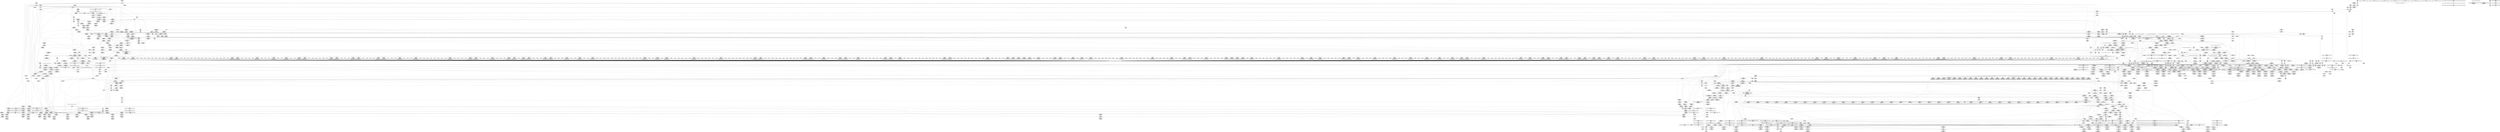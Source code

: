 digraph {
	CE0x5a346f0 [shape=record,shape=Mrecord,label="{CE0x5a346f0|apparmor_file_open:retval.0|*SummSource*}"]
	CE0x5ac88e0 [shape=record,shape=Mrecord,label="{CE0x5ac88e0|aa_cred_profile:tmp33|security/apparmor/include/context.h,101|*SummSink*}"]
	CE0x5a30d30 [shape=record,shape=Mrecord,label="{CE0x5a30d30|apparmor_file_open:tmp23|security/apparmor/lsm.c,398}"]
	CE0x5a6c700 [shape=record,shape=Mrecord,label="{CE0x5a6c700|80:_i64,_:_CRE_1251,1252_}"]
	CE0x59e89a0 [shape=record,shape=Mrecord,label="{CE0x59e89a0|aa_map_file_to_perms:tmp17|security/apparmor/include/file.h,205}"]
	CE0x5ac3610 [shape=record,shape=Mrecord,label="{CE0x5ac3610|aa_cred_profile:tmp25|security/apparmor/include/context.h,100}"]
	CE0x59f5a80 [shape=record,shape=Mrecord,label="{CE0x59f5a80|apparmor_file_open:tmp4|security/apparmor/lsm.c,382|*SummSink*}"]
	CE0x5a74d80 [shape=record,shape=Mrecord,label="{CE0x5a74d80|80:_i64,_:_CRE_1366,1367_}"]
	CE0x59ccdd0 [shape=record,shape=Mrecord,label="{CE0x59ccdd0|i32_1|*Constant*|*SummSource*}"]
	CE0x59e6620 [shape=record,shape=Mrecord,label="{CE0x59e6620|aa_cred_profile:lnot.ext|security/apparmor/include/context.h,100|*SummSink*}"]
	CE0x5a7c020 [shape=record,shape=Mrecord,label="{CE0x5a7c020|80:_i64,_:_CRE_1728,1736_|*MultipleSource*|*LoadInst*|security/apparmor/include/apparmor.h,117|security/apparmor/include/apparmor.h,117}"]
	CE0x5a8c1e0 [shape=record,shape=Mrecord,label="{CE0x5a8c1e0|aa_cred_profile:tmp4|*LoadInst*|security/apparmor/include/context.h,99|*SummSource*}"]
	CE0x5a95ce0 [shape=record,shape=Mrecord,label="{CE0x5a95ce0|128:_i8*,_:_CRE_136,144_|*MultipleSource*|Function::aa_cred_profile&Arg::cred::|Function::apparmor_file_open&Arg::cred::|security/apparmor/include/context.h,99}"]
	CE0x5a2e2a0 [shape=record,shape=Mrecord,label="{CE0x5a2e2a0|80:_i64,_:_CRE_8,16_|*MultipleSource*|*LoadInst*|security/apparmor/include/apparmor.h,117|security/apparmor/include/apparmor.h,117}"]
	CE0x5a2d020 [shape=record,shape=Mrecord,label="{CE0x5a2d020|mediated_filesystem:i_sb|security/apparmor/include/apparmor.h,117|*SummSink*}"]
	CE0x5a2e730 [shape=record,shape=Mrecord,label="{CE0x5a2e730|0:_i16,_4:_i32,_8:_i16,_40:_%struct.super_block*,_:_SCMRE_4,6_|*MultipleSource*|security/apparmor/lsm.c,382|security/apparmor/lsm.c,397|security/apparmor/lsm.c, 398|security/apparmor/lsm.c,398|Function::mediated_filesystem&Arg::inode::}"]
	CE0x5a24db0 [shape=record,shape=Mrecord,label="{CE0x5a24db0|aa_cred_profile:do.cond}"]
	CE0x5a67170 [shape=record,shape=Mrecord,label="{CE0x5a67170|80:_i64,_:_CRE_620,621_}"]
	CE0x5a2f950 [shape=record,shape=Mrecord,label="{CE0x5a2f950|80:_i64,_:_CRE_1352,1353_}"]
	CE0x5a2dc80 [shape=record,shape=Mrecord,label="{CE0x5a2dc80|mediated_filesystem:s_flags|security/apparmor/include/apparmor.h,117|*SummSource*}"]
	CE0x59f79e0 [shape=record,shape=Mrecord,label="{CE0x59f79e0|aa_path_perm:profile|Function::aa_path_perm&Arg::profile::}"]
	CE0x5a343e0 [shape=record,shape=Mrecord,label="{CE0x5a343e0|apparmor_file_open:tmp27|security/apparmor/lsm.c,406|*SummSink*}"]
	CE0x5ae5130 [shape=record,shape=Mrecord,label="{CE0x5ae5130|aa_map_file_to_perms:tmp12|security/apparmor/include/file.h,202}"]
	CE0x59e7420 [shape=record,shape=Mrecord,label="{CE0x59e7420|file_inode:tmp4|*LoadInst*|include/linux/fs.h,1916}"]
	CE0x5a3efc0 [shape=record,shape=Mrecord,label="{CE0x5a3efc0|0:_i16,_4:_i32,_8:_i16,_40:_%struct.super_block*,_:_SCMRE_0,4_|*MultipleSource*|security/apparmor/lsm.c,382|security/apparmor/lsm.c,397|security/apparmor/lsm.c, 398|security/apparmor/lsm.c,398|Function::mediated_filesystem&Arg::inode::}"]
	CE0x5aeadb0 [shape=record,shape=Mrecord,label="{CE0x5aeadb0|i64*_getelementptr_inbounds_(_19_x_i64_,_19_x_i64_*___llvm_gcov_ctr100,_i64_0,_i64_14)|*Constant*|*SummSource*}"]
	CE0x5a5d750 [shape=record,shape=Mrecord,label="{CE0x5a5d750|80:_i64,_:_CRE_399,400_}"]
	CE0x5a775f0 [shape=record,shape=Mrecord,label="{CE0x5a775f0|80:_i64,_:_CRE_1626,1627_}"]
	CE0x5a83320 [shape=record,shape=Mrecord,label="{CE0x5a83320|aa_cred_profile:tmp6|security/apparmor/include/context.h,100}"]
	CE0x5a3e1f0 [shape=record,shape=Mrecord,label="{CE0x5a3e1f0|apparmor_file_open:tmp16|security/apparmor/lsm.c,396}"]
	CE0x5a63430 [shape=record,shape=Mrecord,label="{CE0x5a63430|80:_i64,_:_CRE_562,563_}"]
	CE0x5a8de90 [shape=record,shape=Mrecord,label="{CE0x5a8de90|aa_cred_profile:lnot.ext|security/apparmor/include/context.h,100}"]
	CE0x5a5f840 [shape=record,shape=Mrecord,label="{CE0x5a5f840|80:_i64,_:_CRE_430,431_}"]
	CE0x5a68870 [shape=record,shape=Mrecord,label="{CE0x5a68870|80:_i64,_:_CRE_680,696_|*MultipleSource*|*LoadInst*|security/apparmor/include/apparmor.h,117|security/apparmor/include/apparmor.h,117}"]
	CE0x5a36850 [shape=record,shape=Mrecord,label="{CE0x5a36850|aa_cred_profile:entry|*SummSink*}"]
	CE0x5a6e5d0 [shape=record,shape=Mrecord,label="{CE0x5a6e5d0|80:_i64,_:_CRE_1280,1288_|*MultipleSource*|*LoadInst*|security/apparmor/include/apparmor.h,117|security/apparmor/include/apparmor.h,117}"]
	CE0x5a2f0d0 [shape=record,shape=Mrecord,label="{CE0x5a2f0d0|80:_i64,_:_CRE_1344,1345_}"]
	CE0x5a503f0 [shape=record,shape=Mrecord,label="{CE0x5a503f0|aa_path_perm:op|Function::aa_path_perm&Arg::op::|*SummSource*}"]
	CE0x5a90360 [shape=record,shape=Mrecord,label="{CE0x5a90360|mediated_filesystem:and|security/apparmor/include/apparmor.h,117|*SummSink*}"]
	CE0x5aaf8c0 [shape=record,shape=Mrecord,label="{CE0x5aaf8c0|aa_map_file_to_perms:tmp24|security/apparmor/include/file.h,205|*SummSource*}"]
	CE0x5a6a1d0 [shape=record,shape=Mrecord,label="{CE0x5a6a1d0|80:_i64,_:_CRE_1216,1217_}"]
	CE0x5a60830 [shape=record,shape=Mrecord,label="{CE0x5a60830|80:_i64,_:_CRE_445,446_}"]
	CE0x5a509e0 [shape=record,shape=Mrecord,label="{CE0x5a509e0|aa_path_perm:path|Function::aa_path_perm&Arg::path::}"]
	CE0x5a75c30 [shape=record,shape=Mrecord,label="{CE0x5a75c30|80:_i64,_:_CRE_1536,1568_|*MultipleSource*|*LoadInst*|security/apparmor/include/apparmor.h,117|security/apparmor/include/apparmor.h,117}"]
	CE0x5a7be30 [shape=record,shape=Mrecord,label="{CE0x5a7be30|80:_i64,_:_CRE_1720,1728_|*MultipleSource*|*LoadInst*|security/apparmor/include/apparmor.h,117|security/apparmor/include/apparmor.h,117}"]
	CE0x5a8d750 [shape=record,shape=Mrecord,label="{CE0x5a8d750|aa_cred_profile:tmp8|security/apparmor/include/context.h,100|*SummSource*}"]
	CE0x5a6ef90 [shape=record,shape=Mrecord,label="{CE0x5a6ef90|80:_i64,_:_CRE_1307,1308_}"]
	CE0x5a810a0 [shape=record,shape=Mrecord,label="{CE0x5a810a0|aa_cred_profile:lor.end}"]
	CE0x5adefc0 [shape=record,shape=Mrecord,label="{CE0x5adefc0|aa_map_file_to_perms:if.end24|*SummSource*}"]
	CE0x5ae4a90 [shape=record,shape=Mrecord,label="{CE0x5ae4a90|aa_map_file_to_perms:tobool3|security/apparmor/include/file.h,202|*SummSink*}"]
	CE0x5a7a3a0 [shape=record,shape=Mrecord,label="{CE0x5a7a3a0|80:_i64,_:_CRE_1669,1670_}"]
	CE0x59ef950 [shape=record,shape=Mrecord,label="{CE0x59ef950|apparmor_file_open:call2|security/apparmor/lsm.c,390}"]
	CE0x5a84f20 [shape=record,shape=Mrecord,label="{CE0x5a84f20|aa_map_file_to_perms:tmp9|security/apparmor/include/file.h,201|*SummSource*}"]
	"CONST[source:2(external),value:0(static)][purpose:{operation}][SrcIdx:13]"
	CE0x5a55eb0 [shape=record,shape=Mrecord,label="{CE0x5a55eb0|aa_cred_profile:tmp19|security/apparmor/include/context.h,100|*SummSink*}"]
	CE0x5a03cc0 [shape=record,shape=Mrecord,label="{CE0x5a03cc0|apparmor_file_open:i_uid|security/apparmor/lsm.c,398}"]
	CE0x59f8140 [shape=record,shape=Mrecord,label="{CE0x59f8140|apparmor_file_open:bf.load|security/apparmor/lsm.c,390}"]
	CE0x5a32b00 [shape=record,shape=Mrecord,label="{CE0x5a32b00|apparmor_file_open:allow12|security/apparmor/lsm.c,403|*SummSink*}"]
	CE0x59c8bc0 [shape=record,shape=Mrecord,label="{CE0x59c8bc0|apparmor_file_open:if.end13|*SummSource*}"]
	CE0x5a51380 [shape=record,shape=Mrecord,label="{CE0x5a51380|aa_path_perm:request|Function::aa_path_perm&Arg::request::}"]
	CE0x5a678e0 [shape=record,shape=Mrecord,label="{CE0x5a678e0|80:_i64,_:_CRE_627,628_}"]
	CE0x5a5eda0 [shape=record,shape=Mrecord,label="{CE0x5a5eda0|80:_i64,_:_CRE_420,421_}"]
	CE0x5a50680 [shape=record,shape=Mrecord,label="{CE0x5a50680|aa_path_perm:profile|Function::aa_path_perm&Arg::profile::|*SummSource*}"]
	CE0x5a88ba0 [shape=record,shape=Mrecord,label="{CE0x5a88ba0|i32_1024|*Constant*}"]
	CE0x59d1520 [shape=record,shape=Mrecord,label="{CE0x59d1520|apparmor_file_open:tmp2|*LoadInst*|security/apparmor/lsm.c,378}"]
	CE0x5a35800 [shape=record,shape=Mrecord,label="{CE0x5a35800|apparmor_file_open:call5|security/apparmor/lsm.c,395|*SummSink*}"]
	CE0x5a38d70 [shape=record,shape=Mrecord,label="{CE0x5a38d70|124:_i32,_128:_i64,_144:_i32,_192:_i32,_200:_%struct.aa_dfa*,_:_CRE_32,40_|*MultipleSource*|security/apparmor/lsm.c,395|security/apparmor/lsm.c,396}"]
	CE0x5a05b70 [shape=record,shape=Mrecord,label="{CE0x5a05b70|apparmor_file_open:tmp2|*LoadInst*|security/apparmor/lsm.c,378|*SummSink*}"]
	CE0x5a2b210 [shape=record,shape=Mrecord,label="{CE0x5a2b210|80:_i64,_:_CRE_112,120_|*MultipleSource*|*LoadInst*|security/apparmor/include/apparmor.h,117|security/apparmor/include/apparmor.h,117}"]
	CE0x59f5370 [shape=record,shape=Mrecord,label="{CE0x59f5370|i64_2|*Constant*|*SummSink*}"]
	CE0x5a4a6e0 [shape=record,shape=Mrecord,label="{CE0x5a4a6e0|aa_cred_profile:do.body5|*SummSource*}"]
	CE0x5a07760 [shape=record,shape=Mrecord,label="{CE0x5a07760|_ret_%struct.inode*_%tmp4,_!dbg_!15470|include/linux/fs.h,1916}"]
	CE0x5a991b0 [shape=record,shape=Mrecord,label="{CE0x5a991b0|aa_map_file_to_perms:tmp37|security/apparmor/include/file.h,211|*SummSink*}"]
	CE0x5a48300 [shape=record,shape=Mrecord,label="{CE0x5a48300|aa_cred_profile:tmp13}"]
	CE0x5ab12b0 [shape=record,shape=Mrecord,label="{CE0x5ab12b0|aa_map_file_to_perms:tmp9|security/apparmor/include/file.h,201}"]
	CE0x5a68490 [shape=record,shape=Mrecord,label="{CE0x5a68490|80:_i64,_:_CRE_664,672_|*MultipleSource*|*LoadInst*|security/apparmor/include/apparmor.h,117|security/apparmor/include/apparmor.h,117}"]
	CE0x56ba890 [shape=record,shape=Mrecord,label="{CE0x56ba890|i64*_getelementptr_inbounds_(_2_x_i64_,_2_x_i64_*___llvm_gcov_ctr112,_i64_0,_i64_1)|*Constant*}"]
	CE0x5a5f1e0 [shape=record,shape=Mrecord,label="{CE0x5a5f1e0|80:_i64,_:_CRE_424,425_}"]
	CE0x59ed170 [shape=record,shape=Mrecord,label="{CE0x59ed170|24:_%struct.dentry*,_32:_%struct.inode*,_128:_i32,_132:_i32,_456:_i8*,_:_CRE_11,12_}"]
	CE0x5a2eda0 [shape=record,shape=Mrecord,label="{CE0x5a2eda0|80:_i64,_:_CRE_1341,1342_}"]
	CE0x5a8d460 [shape=record,shape=Mrecord,label="{CE0x5a8d460|aa_cred_profile:tmp7|security/apparmor/include/context.h,100|*SummSource*}"]
	CE0x5ae8c00 [shape=record,shape=Mrecord,label="{CE0x5ae8c00|i64_13|*Constant*|*SummSink*}"]
	CE0x59cc3c0 [shape=record,shape=Mrecord,label="{CE0x59cc3c0|apparmor_file_open:if.end13}"]
	CE0x5a66290 [shape=record,shape=Mrecord,label="{CE0x5a66290|80:_i64,_:_CRE_606,607_}"]
	CE0x5a2d5b0 [shape=record,shape=Mrecord,label="{CE0x5a2d5b0|mediated_filesystem:tmp4|*LoadInst*|security/apparmor/include/apparmor.h,117|*SummSink*}"]
	CE0x5a67f40 [shape=record,shape=Mrecord,label="{CE0x5a67f40|80:_i64,_:_CRE_640,648_|*MultipleSource*|*LoadInst*|security/apparmor/include/apparmor.h,117|security/apparmor/include/apparmor.h,117}"]
	CE0x5ad0ba0 [shape=record,shape=Mrecord,label="{CE0x5ad0ba0|aa_map_file_to_perms:tmp2|*LoadInst*|security/apparmor/include/file.h,197|*SummSink*}"]
	CE0x5a36c90 [shape=record,shape=Mrecord,label="{CE0x5a36c90|apparmor_file_open:cred|Function::apparmor_file_open&Arg::cred::|*SummSource*}"]
	CE0x5a82570 [shape=record,shape=Mrecord,label="{CE0x5a82570|%struct.aa_profile*_null|*Constant*|*SummSink*}"]
	CE0x5a5e520 [shape=record,shape=Mrecord,label="{CE0x5a5e520|80:_i64,_:_CRE_412,413_}"]
	CE0x5a3d410 [shape=record,shape=Mrecord,label="{CE0x5a3d410|124:_i32,_128:_i64,_144:_i32,_192:_i32,_200:_%struct.aa_dfa*,_:_CRE_264,268_|*MultipleSource*|security/apparmor/lsm.c,395|security/apparmor/lsm.c,396}"]
	CE0x5a3d8f0 [shape=record,shape=Mrecord,label="{CE0x5a3d8f0|124:_i32,_128:_i64,_144:_i32,_192:_i32,_200:_%struct.aa_dfa*,_:_CRE_528,536_|*MultipleSource*|security/apparmor/lsm.c,395|security/apparmor/lsm.c,396}"]
	CE0x5a66d30 [shape=record,shape=Mrecord,label="{CE0x5a66d30|80:_i64,_:_CRE_616,617_}"]
	CE0x5ab4fb0 [shape=record,shape=Mrecord,label="{CE0x5ab4fb0|aa_cred_profile:lnot2|security/apparmor/include/context.h,100|*SummSink*}"]
	CE0x5a2eeb0 [shape=record,shape=Mrecord,label="{CE0x5a2eeb0|80:_i64,_:_CRE_1342,1343_}"]
	CE0x5a7cbc0 [shape=record,shape=Mrecord,label="{CE0x5a7cbc0|80:_i64,_:_CRE_1784,1792_|*MultipleSource*|*LoadInst*|security/apparmor/include/apparmor.h,117|security/apparmor/include/apparmor.h,117}"]
	CE0x59ef640 [shape=record,shape=Mrecord,label="{CE0x59ef640|apparmor_file_open:tmp9|security/apparmor/lsm.c,383|*SummSink*}"]
	CE0x5a2f1e0 [shape=record,shape=Mrecord,label="{CE0x5a2f1e0|80:_i64,_:_CRE_1345,1346_}"]
	CE0x5a4eb70 [shape=record,shape=Mrecord,label="{CE0x5a4eb70|void_(i8*,_i32,_i64)*_asm_sideeffect_1:_09ud2_0A.pushsection___bug_table,_22a_22_0A2:_09.long_1b_-_2b,_$_0:c_-_2b_0A_09.word_$_1:c_,_0_0A_09.org_2b+$_2:c_0A.popsection_,_i,i,i,_dirflag_,_fpsr_,_flags_|*SummSource*}"]
	CE0x5adb5b0 [shape=record,shape=Mrecord,label="{CE0x5adb5b0|aa_map_file_to_perms:perms.0}"]
	CE0x5a81810 [shape=record,shape=Mrecord,label="{CE0x5a81810|aa_cred_profile:profile|security/apparmor/include/context.h,100|*SummSource*}"]
	CE0x59c47a0 [shape=record,shape=Mrecord,label="{CE0x59c47a0|apparmor_file_open:entry|*SummSink*}"]
	CE0x5a5f400 [shape=record,shape=Mrecord,label="{CE0x5a5f400|80:_i64,_:_CRE_426,427_}"]
	CE0x5a63240 [shape=record,shape=Mrecord,label="{CE0x5a63240|80:_i64,_:_CRE_561,562_}"]
	CE0x5a6f750 [shape=record,shape=Mrecord,label="{CE0x5a6f750|80:_i64,_:_CRE_1315,1316_}"]
	CE0x5a09fd0 [shape=record,shape=Mrecord,label="{CE0x5a09fd0|128:_i8*,_:_CRE_72,80_|*MultipleSource*|Function::aa_cred_profile&Arg::cred::|Function::apparmor_file_open&Arg::cred::|security/apparmor/include/context.h,99}"]
	CE0x5a6a940 [shape=record,shape=Mrecord,label="{CE0x5a6a940|80:_i64,_:_CRE_1223,1224_}"]
	CE0x5a9a230 [shape=record,shape=Mrecord,label="{CE0x5a9a230|i32_16|*Constant*|*SummSource*}"]
	"CONST[source:0(mediator),value:2(dynamic)][purpose:{object}][SnkIdx:2]"
	CE0x5a43ae0 [shape=record,shape=Mrecord,label="{CE0x5a43ae0|aa_cred_profile:if.end}"]
	CE0x5ad9e00 [shape=record,shape=Mrecord,label="{CE0x5ad9e00|aa_map_file_to_perms:tmp15|security/apparmor/include/file.h,203|*SummSource*}"]
	CE0x5ad8810 [shape=record,shape=Mrecord,label="{CE0x5ad8810|aa_map_file_to_perms:tmp22|security/apparmor/include/file.h,205|*SummSource*}"]
	CE0x5a40f80 [shape=record,shape=Mrecord,label="{CE0x5a40f80|apparmor_file_open:tmp17|security/apparmor/lsm.c,396}"]
	CE0x5ab1800 [shape=record,shape=Mrecord,label="{CE0x5ab1800|i64*_getelementptr_inbounds_(_16_x_i64_,_16_x_i64_*___llvm_gcov_ctr46,_i64_0,_i64_0)|*Constant*|*SummSink*}"]
	CE0x5a5fa60 [shape=record,shape=Mrecord,label="{CE0x5a5fa60|80:_i64,_:_CRE_432,433_}"]
	CE0x5a81470 [shape=record,shape=Mrecord,label="{CE0x5a81470|aa_map_file_to_perms:if.end14|*SummSink*}"]
	CE0x5a8a980 [shape=record,shape=Mrecord,label="{CE0x5a8a980|aa_cred_profile:tmp11|security/apparmor/include/context.h,100}"]
	CE0x5ad6560 [shape=record,shape=Mrecord,label="{CE0x5ad6560|aa_map_file_to_perms:tmp21|security/apparmor/include/file.h,205|*SummSource*}"]
	CE0x5a362a0 [shape=record,shape=Mrecord,label="{CE0x5a362a0|GLOBAL:aa_cred_profile|*Constant*|*SummSource*}"]
	CE0x59c8f50 [shape=record,shape=Mrecord,label="{CE0x59c8f50|apparmor_file_open:if.end|*SummSource*}"]
	CE0x5a916d0 [shape=record,shape=Mrecord,label="{CE0x5a916d0|get_current:bb|*SummSink*}"]
	CE0x5ad6ca0 [shape=record,shape=Mrecord,label="{CE0x5ad6ca0|_call_void_mcount()_#2|*SummSink*}"]
	CE0x5a69fb0 [shape=record,shape=Mrecord,label="{CE0x5a69fb0|80:_i64,_:_CRE_1214,1215_}"]
	CE0x5a802c0 [shape=record,shape=Mrecord,label="{CE0x5a802c0|mediated_filesystem:tmp5|security/apparmor/include/apparmor.h,117}"]
	CE0x5a6a720 [shape=record,shape=Mrecord,label="{CE0x5a6a720|80:_i64,_:_CRE_1221,1222_}"]
	CE0x59d2450 [shape=record,shape=Mrecord,label="{CE0x59d2450|COLLAPSED:_GCMRE___llvm_gcov_ctr99_internal_global_12_x_i64_zeroinitializer:_elem_0:default:}"]
	CE0x5a5b250 [shape=record,shape=Mrecord,label="{CE0x5a5b250|file_inode:tmp3|*SummSource*}"]
	CE0x59f4840 [shape=record,shape=Mrecord,label="{CE0x59f4840|apparmor_file_open:tmp10|security/apparmor/lsm.c,390|*SummSink*}"]
	CE0x5a8e3e0 [shape=record,shape=Mrecord,label="{CE0x5a8e3e0|aa_cred_profile:bb|*SummSource*}"]
	CE0x5a09bb0 [shape=record,shape=Mrecord,label="{CE0x5a09bb0|apparmor_file_open:tmp6|security/apparmor/lsm.c,382}"]
	CE0x5a5c4d0 [shape=record,shape=Mrecord,label="{CE0x5a5c4d0|%struct.task_struct*_(%struct.task_struct**)*_asm_movq_%gs:$_1:P_,$0_,_r,im,_dirflag_,_fpsr_,_flags_|*SummSource*}"]
	CE0x5ad7460 [shape=record,shape=Mrecord,label="{CE0x5ad7460|aa_map_file_to_perms:and2|security/apparmor/include/file.h,202|*SummSource*}"]
	CE0x5a29530 [shape=record,shape=Mrecord,label="{CE0x5a29530|aa_cred_profile:expval|security/apparmor/include/context.h,100|*SummSource*}"]
	CE0x5a274c0 [shape=record,shape=Mrecord,label="{CE0x5a274c0|80:_i64,_:_CRE_248,252_|*MultipleSource*|*LoadInst*|security/apparmor/include/apparmor.h,117|security/apparmor/include/apparmor.h,117}"]
	CE0x5a2e580 [shape=record,shape=Mrecord,label="{CE0x5a2e580|i64_-2147483648|*Constant*}"]
	CE0x59e7e70 [shape=record,shape=Mrecord,label="{CE0x59e7e70|i32_8|*Constant*}"]
	CE0x5a773d0 [shape=record,shape=Mrecord,label="{CE0x5a773d0|80:_i64,_:_CRE_1624,1625_}"]
	CE0x5a95f60 [shape=record,shape=Mrecord,label="{CE0x5a95f60|i64*_getelementptr_inbounds_(_19_x_i64_,_19_x_i64_*___llvm_gcov_ctr100,_i64_0,_i64_3)|*Constant*}"]
	CE0x5a6cf80 [shape=record,shape=Mrecord,label="{CE0x5a6cf80|80:_i64,_:_CRE_1259,1260_}"]
	CE0x5a92880 [shape=record,shape=Mrecord,label="{CE0x5a92880|GLOBAL:__llvm_gcov_ctr100|Global_var:__llvm_gcov_ctr100|*SummSink*}"]
	CE0x5a2ceb0 [shape=record,shape=Mrecord,label="{CE0x5a2ceb0|mediated_filesystem:i_sb|security/apparmor/include/apparmor.h,117}"]
	CE0x5ae2010 [shape=record,shape=Mrecord,label="{CE0x5ae2010|aa_map_file_to_perms:if.then11|*SummSink*}"]
	CE0x5a754c0 [shape=record,shape=Mrecord,label="{CE0x5a754c0|80:_i64,_:_CRE_1373,1374_}"]
	CE0x5a78f70 [shape=record,shape=Mrecord,label="{CE0x5a78f70|80:_i64,_:_CRE_1650,1651_}"]
	CE0x5a52a40 [shape=record,shape=Mrecord,label="{CE0x5a52a40|i64*_getelementptr_inbounds_(_16_x_i64_,_16_x_i64_*___llvm_gcov_ctr46,_i64_0,_i64_9)|*Constant*|*SummSink*}"]
	CE0x5a958b0 [shape=record,shape=Mrecord,label="{CE0x5a958b0|COLLAPSED:_GCMRE___llvm_gcov_ctr112_internal_global_2_x_i64_zeroinitializer:_elem_0:default:}"]
	"CONST[source:0(mediator),value:2(dynamic)][purpose:{object}][SnkIdx:1]"
	CE0x5a6e6e0 [shape=record,shape=Mrecord,label="{CE0x5a6e6e0|80:_i64,_:_CRE_1288,1296_|*MultipleSource*|*LoadInst*|security/apparmor/include/apparmor.h,117|security/apparmor/include/apparmor.h,117}"]
	CE0x59cdc30 [shape=record,shape=Mrecord,label="{CE0x59cdc30|24:_%struct.dentry*,_32:_%struct.inode*,_128:_i32,_132:_i32,_456:_i8*,_:_CRE_32,40_|*MultipleSource*|Function::apparmor_file_open&Arg::file::|security/apparmor/lsm.c,378}"]
	CE0x5a8fe30 [shape=record,shape=Mrecord,label="{CE0x5a8fe30|aa_cred_profile:lnot2|security/apparmor/include/context.h,100}"]
	CE0x5a68c50 [shape=record,shape=Mrecord,label="{CE0x5a68c50|80:_i64,_:_CRE_704,708_|*MultipleSource*|*LoadInst*|security/apparmor/include/apparmor.h,117|security/apparmor/include/apparmor.h,117}"]
	CE0x5a74f70 [shape=record,shape=Mrecord,label="{CE0x5a74f70|80:_i64,_:_CRE_1368,1369_}"]
	CE0x5ac8100 [shape=record,shape=Mrecord,label="{CE0x5ac8100|aa_cred_profile:tmp32|security/apparmor/include/context.h,101|*SummSink*}"]
	CE0x5a3c030 [shape=record,shape=Mrecord,label="{CE0x5a3c030|124:_i32,_128:_i64,_144:_i32,_192:_i32,_200:_%struct.aa_dfa*,_:_CRE_200,208_|*MultipleSource*|security/apparmor/lsm.c,395|security/apparmor/lsm.c,396}"]
	CE0x59e6d90 [shape=record,shape=Mrecord,label="{CE0x59e6d90|aa_cred_profile:do.body6}"]
	CE0x5a323d0 [shape=record,shape=Mrecord,label="{CE0x5a323d0|apparmor_file_open:tmp25|security/apparmor/lsm.c,398|*SummSource*}"]
	CE0x5a6bb50 [shape=record,shape=Mrecord,label="{CE0x5a6bb50|80:_i64,_:_CRE_1240,1241_}"]
	CE0x5a89440 [shape=record,shape=Mrecord,label="{CE0x5a89440|128:_i8*,_:_CRE_40,44_|*MultipleSource*|Function::aa_cred_profile&Arg::cred::|Function::apparmor_file_open&Arg::cred::|security/apparmor/include/context.h,99}"]
	CE0x5ac6d50 [shape=record,shape=Mrecord,label="{CE0x5ac6d50|aa_cred_profile:tmp30|security/apparmor/include/context.h,100|*SummSource*}"]
	CE0x5a771b0 [shape=record,shape=Mrecord,label="{CE0x5a771b0|80:_i64,_:_CRE_1622,1623_}"]
	CE0x5a26390 [shape=record,shape=Mrecord,label="{CE0x5a26390|80:_i64,_:_CRE_160,176_|*MultipleSource*|*LoadInst*|security/apparmor/include/apparmor.h,117|security/apparmor/include/apparmor.h,117}"]
	CE0x5a36230 [shape=record,shape=Mrecord,label="{CE0x5a36230|aa_cred_profile:entry}"]
	CE0x5a49cd0 [shape=record,shape=Mrecord,label="{CE0x5a49cd0|aa_cred_profile:tmp11|security/apparmor/include/context.h,100|*SummSink*}"]
	CE0x5a4a4d0 [shape=record,shape=Mrecord,label="{CE0x5a4a4d0|aa_map_file_to_perms:if.then11}"]
	CE0x5a40210 [shape=record,shape=Mrecord,label="{CE0x5a40210|i64_3|*Constant*|*SummSource*}"]
	CE0x5ae28b0 [shape=record,shape=Mrecord,label="{CE0x5ae28b0|aa_map_file_to_perms:and9|security/apparmor/include/file.h,205|*SummSource*}"]
	CE0x5acf8a0 [shape=record,shape=Mrecord,label="{CE0x5acf8a0|i32_-3|*Constant*|*SummSource*}"]
	CE0x59bed70 [shape=record,shape=Mrecord,label="{CE0x59bed70|apparmor_file_open:tmp1|*SummSource*}"]
	CE0x5a75080 [shape=record,shape=Mrecord,label="{CE0x5a75080|80:_i64,_:_CRE_1369,1370_}"]
	CE0x5a34f90 [shape=record,shape=Mrecord,label="{CE0x5a34f90|apparmor_file_open:allow|security/apparmor/lsm.c,391}"]
	CE0x5a39520 [shape=record,shape=Mrecord,label="{CE0x5a39520|124:_i32,_128:_i64,_144:_i32,_192:_i32,_200:_%struct.aa_dfa*,_:_CRE_56,64_|*MultipleSource*|security/apparmor/lsm.c,395|security/apparmor/lsm.c,396}"]
	CE0x5a79900 [shape=record,shape=Mrecord,label="{CE0x5a79900|80:_i64,_:_CRE_1659,1660_}"]
	CE0x59d1030 [shape=record,shape=Mrecord,label="{CE0x59d1030|_call_void_mcount()_#2}"]
	CE0x5a33b40 [shape=record,shape=Mrecord,label="{CE0x5a33b40|apparmor_file_open:tmp26|security/apparmor/lsm.c,406|*SummSource*}"]
	CE0x5a5fc80 [shape=record,shape=Mrecord,label="{CE0x5a5fc80|80:_i64,_:_CRE_434,435_}"]
	CE0x5a7fcf0 [shape=record,shape=Mrecord,label="{CE0x5a7fcf0|80:_i64,_:_CRE_2256,2264_|*MultipleSource*|*LoadInst*|security/apparmor/include/apparmor.h,117|security/apparmor/include/apparmor.h,117}"]
	CE0x5a37230 [shape=record,shape=Mrecord,label="{CE0x5a37230|_ret_%struct.aa_profile*_%tmp34,_!dbg_!15510|security/apparmor/include/context.h,101|*SummSource*}"]
	CE0x5a8f380 [shape=record,shape=Mrecord,label="{CE0x5a8f380|128:_i8*,_:_CRE_144,152_|*MultipleSource*|Function::aa_cred_profile&Arg::cred::|Function::apparmor_file_open&Arg::cred::|security/apparmor/include/context.h,99}"]
	CE0x5ae78a0 [shape=record,shape=Mrecord,label="{CE0x5ae78a0|i32_512|*Constant*|*SummSink*}"]
	CE0x5a56720 [shape=record,shape=Mrecord,label="{CE0x5a56720|i64*_getelementptr_inbounds_(_16_x_i64_,_16_x_i64_*___llvm_gcov_ctr46,_i64_0,_i64_8)|*Constant*|*SummSink*}"]
	CE0x5a2da90 [shape=record,shape=Mrecord,label="{CE0x5a2da90|80:_i64,_:_CRE_0,8_|*MultipleSource*|*LoadInst*|security/apparmor/include/apparmor.h,117|security/apparmor/include/apparmor.h,117}"]
	CE0x5a9b9b0 [shape=record,shape=Mrecord,label="{CE0x5a9b9b0|aa_map_file_to_perms:tmp40|security/apparmor/include/file.h,213|*SummSource*}"]
	CE0x59f5900 [shape=record,shape=Mrecord,label="{CE0x59f5900|i64_2|*Constant*|*SummSource*}"]
	CE0x5a3fc70 [shape=record,shape=Mrecord,label="{CE0x5a3fc70|apparmor_file_open:tmp21|security/apparmor/lsm.c,397}"]
	CE0x5a783c0 [shape=record,shape=Mrecord,label="{CE0x5a783c0|80:_i64,_:_CRE_1639,1640_}"]
	CE0x5a43f80 [shape=record,shape=Mrecord,label="{CE0x5a43f80|aa_cred_profile:tmp1}"]
	CE0x5a7db40 [shape=record,shape=Mrecord,label="{CE0x5a7db40|80:_i64,_:_CRE_1848,1856_|*MultipleSource*|*LoadInst*|security/apparmor/include/apparmor.h,117|security/apparmor/include/apparmor.h,117}"]
	CE0x5a90930 [shape=record,shape=Mrecord,label="{CE0x5a90930|i1_true|*Constant*}"]
	CE0x59fab60 [shape=record,shape=Mrecord,label="{CE0x59fab60|apparmor_file_open:tmp13|security/apparmor/lsm.c,390|*SummSink*}"]
	CE0x5ac46a0 [shape=record,shape=Mrecord,label="{CE0x5ac46a0|aa_cred_profile:tmp26|security/apparmor/include/context.h,100|*SummSource*}"]
	CE0x59f51b0 [shape=record,shape=Mrecord,label="{CE0x59f51b0|_ret_i1_%lnot,_!dbg_!15473|security/apparmor/include/apparmor.h,117|*SummSink*}"]
	CE0x5aee200 [shape=record,shape=Mrecord,label="{CE0x5aee200|aa_map_file_to_perms:tmp34|security/apparmor/include/file.h,210}"]
	CE0x5a29f70 [shape=record,shape=Mrecord,label="{CE0x5a29f70|80:_i64,_:_CRE_24,32_|*MultipleSource*|*LoadInst*|security/apparmor/include/apparmor.h,117|security/apparmor/include/apparmor.h,117}"]
	CE0x59eebd0 [shape=record,shape=Mrecord,label="{CE0x59eebd0|apparmor_file_open:tmp5|security/apparmor/lsm.c,382}"]
	CE0x5a38650 [shape=record,shape=Mrecord,label="{CE0x5a38650|apparmor_file_open:tmp16|security/apparmor/lsm.c,396|*SummSink*}"]
	CE0x5ac1fc0 [shape=record,shape=Mrecord,label="{CE0x5ac1fc0|aa_cred_profile:tmp22|security/apparmor/include/context.h,100}"]
	CE0x5ac2b10 [shape=record,shape=Mrecord,label="{CE0x5ac2b10|i64*_getelementptr_inbounds_(_16_x_i64_,_16_x_i64_*___llvm_gcov_ctr46,_i64_0,_i64_10)|*Constant*|*SummSource*}"]
	CE0x5a59490 [shape=record,shape=Mrecord,label="{CE0x5a59490|apparmor_file_open:tmp29|security/apparmor/lsm.c,407|*SummSink*}"]
	CE0x5a2b5f0 [shape=record,shape=Mrecord,label="{CE0x5a2b5f0|_call_void_mcount()_#2}"]
	CE0x5a06a50 [shape=record,shape=Mrecord,label="{CE0x5a06a50|apparmor_file_open:call|security/apparmor/lsm.c,382}"]
	CE0x5a33560 [shape=record,shape=Mrecord,label="{CE0x5a33560|i64*_getelementptr_inbounds_(_12_x_i64_,_12_x_i64_*___llvm_gcov_ctr99,_i64_0,_i64_10)|*Constant*|*SummSource*}"]
	CE0x5a6b600 [shape=record,shape=Mrecord,label="{CE0x5a6b600|80:_i64,_:_CRE_1235,1236_}"]
	CE0x5a85d70 [shape=record,shape=Mrecord,label="{CE0x5a85d70|i32_22|*Constant*}"]
	CE0x5a994b0 [shape=record,shape=Mrecord,label="{CE0x5a994b0|aa_map_file_to_perms:tmp38|security/apparmor/include/file.h,211|*SummSource*}"]
	CE0x5a2f620 [shape=record,shape=Mrecord,label="{CE0x5a2f620|80:_i64,_:_CRE_1349,1350_}"]
	CE0x5ad73f0 [shape=record,shape=Mrecord,label="{CE0x5ad73f0|aa_map_file_to_perms:and2|security/apparmor/include/file.h,202}"]
	CE0x5ae77c0 [shape=record,shape=Mrecord,label="{CE0x5ae77c0|i32_512|*Constant*|*SummSource*}"]
	CE0x5ac1a60 [shape=record,shape=Mrecord,label="{CE0x5ac1a60|aa_map_file_to_perms:tmp18|security/apparmor/include/file.h,205|*SummSource*}"]
	CE0x5ad74d0 [shape=record,shape=Mrecord,label="{CE0x5ad74d0|aa_map_file_to_perms:tobool3|security/apparmor/include/file.h,202}"]
	CE0x5a5f2f0 [shape=record,shape=Mrecord,label="{CE0x5a5f2f0|80:_i64,_:_CRE_425,426_}"]
	CE0x5a2c1e0 [shape=record,shape=Mrecord,label="{CE0x5a2c1e0|mediated_filesystem:tmp3}"]
	CE0x5ac2030 [shape=record,shape=Mrecord,label="{CE0x5ac2030|aa_cred_profile:tmp22|security/apparmor/include/context.h,100|*SummSource*}"]
	CE0x5ac7910 [shape=record,shape=Mrecord,label="{CE0x5ac7910|i64*_getelementptr_inbounds_(_16_x_i64_,_16_x_i64_*___llvm_gcov_ctr46,_i64_0,_i64_15)|*Constant*|*SummSource*}"]
	CE0x59cd400 [shape=record,shape=Mrecord,label="{CE0x59cd400|24:_%struct.dentry*,_32:_%struct.inode*,_128:_i32,_132:_i32,_456:_i8*,_:_CRE_13,14_}"]
	CE0x5ac93c0 [shape=record,shape=Mrecord,label="{CE0x5ac93c0|aa_cred_profile:tmp34|security/apparmor/include/context.h,101|*SummSource*}"]
	CE0x5a76230 [shape=record,shape=Mrecord,label="{CE0x5a76230|80:_i64,_:_CRE_1592,1596_|*MultipleSource*|*LoadInst*|security/apparmor/include/apparmor.h,117|security/apparmor/include/apparmor.h,117}"]
	CE0x5ac72c0 [shape=record,shape=Mrecord,label="{CE0x5ac72c0|aa_cred_profile:tmp31|security/apparmor/include/context.h,100|*SummSource*}"]
	CE0x5a570f0 [shape=record,shape=Mrecord,label="{CE0x5a570f0|aa_cred_profile:tmp21|security/apparmor/include/context.h,100|*SummSink*}"]
	CE0x5a2a5f0 [shape=record,shape=Mrecord,label="{CE0x5a2a5f0|80:_i64,_:_CRE_56,64_|*MultipleSource*|*LoadInst*|security/apparmor/include/apparmor.h,117|security/apparmor/include/apparmor.h,117}"]
	CE0x5a5e630 [shape=record,shape=Mrecord,label="{CE0x5a5e630|80:_i64,_:_CRE_413,414_}"]
	CE0x5a885b0 [shape=record,shape=Mrecord,label="{CE0x5a885b0|128:_i8*,_:_CRE_96,104_|*MultipleSource*|Function::aa_cred_profile&Arg::cred::|Function::apparmor_file_open&Arg::cred::|security/apparmor/include/context.h,99}"]
	CE0x5a03160 [shape=record,shape=Mrecord,label="{CE0x5a03160|i32_2|*Constant*|*SummSource*}"]
	CE0x5a8bd00 [shape=record,shape=Mrecord,label="{CE0x5a8bd00|aa_map_file_to_perms:tobool8|security/apparmor/include/file.h,205}"]
	CE0x5a59d30 [shape=record,shape=Mrecord,label="{CE0x5a59d30|i64*_getelementptr_inbounds_(_2_x_i64_,_2_x_i64_*___llvm_gcov_ctr88,_i64_0,_i64_0)|*Constant*|*SummSource*}"]
	CE0x5a939a0 [shape=record,shape=Mrecord,label="{CE0x5a939a0|get_current:tmp3|*SummSink*}"]
	CE0x5ad84d0 [shape=record,shape=Mrecord,label="{CE0x5ad84d0|aa_map_file_to_perms:tmp21|security/apparmor/include/file.h,205|*SummSink*}"]
	CE0x5a60a50 [shape=record,shape=Mrecord,label="{CE0x5a60a50|80:_i64,_:_CRE_447,448_}"]
	CE0x59e67e0 [shape=record,shape=Mrecord,label="{CE0x59e67e0|aa_cred_profile:conv|security/apparmor/include/context.h,100}"]
	CE0x5a937b0 [shape=record,shape=Mrecord,label="{CE0x5a937b0|get_current:tmp3}"]
	CE0x5a6a830 [shape=record,shape=Mrecord,label="{CE0x5a6a830|80:_i64,_:_CRE_1222,1223_}"]
	CE0x5a82dc0 [shape=record,shape=Mrecord,label="{CE0x5a82dc0|i64_2|*Constant*}"]
	CE0x5a7f150 [shape=record,shape=Mrecord,label="{CE0x5a7f150|80:_i64,_:_CRE_1920,1928_|*MultipleSource*|*LoadInst*|security/apparmor/include/apparmor.h,117|security/apparmor/include/apparmor.h,117}"]
	CE0x5a34910 [shape=record,shape=Mrecord,label="{CE0x5a34910|i64*_getelementptr_inbounds_(_12_x_i64_,_12_x_i64_*___llvm_gcov_ctr99,_i64_0,_i64_11)|*Constant*|*SummSource*}"]
	CE0x5a3ec90 [shape=record,shape=Mrecord,label="{CE0x5a3ec90|apparmor_file_open:call7|security/apparmor/lsm.c,397|*SummSource*}"]
	CE0x5a70a70 [shape=record,shape=Mrecord,label="{CE0x5a70a70|80:_i64,_:_CRE_1333,1334_}"]
	CE0x5a701f0 [shape=record,shape=Mrecord,label="{CE0x5a701f0|80:_i64,_:_CRE_1325,1326_}"]
	CE0x5a47d40 [shape=record,shape=Mrecord,label="{CE0x5a47d40|aa_map_file_to_perms:and7|security/apparmor/include/file.h,205|*SummSink*}"]
	CE0x5a68270 [shape=record,shape=Mrecord,label="{CE0x5a68270|80:_i64,_:_CRE_656,664_|*MultipleSource*|*LoadInst*|security/apparmor/include/apparmor.h,117|security/apparmor/include/apparmor.h,117}"]
	CE0x5a6d090 [shape=record,shape=Mrecord,label="{CE0x5a6d090|80:_i64,_:_CRE_1260,1261_}"]
	CE0x5a782b0 [shape=record,shape=Mrecord,label="{CE0x5a782b0|80:_i64,_:_CRE_1638,1639_}"]
	CE0x5ac1710 [shape=record,shape=Mrecord,label="{CE0x5ac1710|aa_map_file_to_perms:tmp17|security/apparmor/include/file.h,205|*SummSource*}"]
	CE0x5ac59a0 [shape=record,shape=Mrecord,label="{CE0x5ac59a0|aa_cred_profile:tmp28|security/apparmor/include/context.h,100}"]
	CE0x5a359a0 [shape=record,shape=Mrecord,label="{CE0x5a359a0|i16_2053|*Constant*|*SummSource*}"]
	CE0x5a7d570 [shape=record,shape=Mrecord,label="{CE0x5a7d570|80:_i64,_:_CRE_1824,1828_|*MultipleSource*|*LoadInst*|security/apparmor/include/apparmor.h,117|security/apparmor/include/apparmor.h,117}"]
	CE0x5a64090 [shape=record,shape=Mrecord,label="{CE0x5a64090|80:_i64,_:_CRE_574,575_}"]
	CE0x5a7e710 [shape=record,shape=Mrecord,label="{CE0x5a7e710|80:_i64,_:_CRE_1876,1877_}"]
	CE0x5a33770 [shape=record,shape=Mrecord,label="{CE0x5a33770|i64*_getelementptr_inbounds_(_12_x_i64_,_12_x_i64_*___llvm_gcov_ctr99,_i64_0,_i64_10)|*Constant*|*SummSink*}"]
	CE0x5a2fd90 [shape=record,shape=Mrecord,label="{CE0x5a2fd90|80:_i64,_:_CRE_1356,1357_}"]
	CE0x5a47800 [shape=record,shape=Mrecord,label="{CE0x5a47800|i64*_getelementptr_inbounds_(_16_x_i64_,_16_x_i64_*___llvm_gcov_ctr46,_i64_0,_i64_1)|*Constant*}"]
	CE0x5a6c2c0 [shape=record,shape=Mrecord,label="{CE0x5a6c2c0|80:_i64,_:_CRE_1247,1248_}"]
	CE0x5a92540 [shape=record,shape=Mrecord,label="{CE0x5a92540|128:_i8*,_:_CRE_120,128_|*MultipleSource*|Function::aa_cred_profile&Arg::cred::|Function::apparmor_file_open&Arg::cred::|security/apparmor/include/context.h,99}"]
	CE0x5a303f0 [shape=record,shape=Mrecord,label="{CE0x5a303f0|80:_i64,_:_CRE_1362,1363_}"]
	CE0x5ae2130 [shape=record,shape=Mrecord,label="{CE0x5ae2130|aa_map_file_to_perms:if.then4}"]
	CE0x5a324e0 [shape=record,shape=Mrecord,label="{CE0x5a324e0|apparmor_file_open:tmp25|security/apparmor/lsm.c,398|*SummSink*}"]
	CE0x5ac8cf0 [shape=record,shape=Mrecord,label="{CE0x5ac8cf0|aa_cred_profile:profile11|security/apparmor/include/context.h,101|*SummSource*}"]
	CE0x5a47b90 [shape=record,shape=Mrecord,label="{CE0x5a47b90|i32_1024|*Constant*|*SummSource*}"]
	CE0x5a70850 [shape=record,shape=Mrecord,label="{CE0x5a70850|80:_i64,_:_CRE_1331,1332_}"]
	CE0x5a65c30 [shape=record,shape=Mrecord,label="{CE0x5a65c30|80:_i64,_:_CRE_600,601_}"]
	CE0x5a6b2d0 [shape=record,shape=Mrecord,label="{CE0x5a6b2d0|80:_i64,_:_CRE_1232,1233_}"]
	CE0x59fa7e0 [shape=record,shape=Mrecord,label="{CE0x59fa7e0|apparmor_file_open:tmp13|security/apparmor/lsm.c,390}"]
	CE0x5a40e80 [shape=record,shape=Mrecord,label="{CE0x5a40e80|i64*_getelementptr_inbounds_(_12_x_i64_,_12_x_i64_*___llvm_gcov_ctr99,_i64_0,_i64_9)|*Constant*}"]
	CE0x5a7a4b0 [shape=record,shape=Mrecord,label="{CE0x5a7a4b0|80:_i64,_:_CRE_1670,1671_}"]
	CE0x5a5ec90 [shape=record,shape=Mrecord,label="{CE0x5a5ec90|80:_i64,_:_CRE_419,420_}"]
	CE0x59fb390 [shape=record,shape=Mrecord,label="{CE0x59fb390|COLLAPSED:_GCMRE___llvm_gcov_ctr88_internal_global_2_x_i64_zeroinitializer:_elem_0:default:}"]
	CE0x5a6dc40 [shape=record,shape=Mrecord,label="{CE0x5a6dc40|80:_i64,_:_CRE_1271,1272_}"]
	CE0x5ac3e50 [shape=record,shape=Mrecord,label="{CE0x5ac3e50|i64*_getelementptr_inbounds_(_16_x_i64_,_16_x_i64_*___llvm_gcov_ctr46,_i64_0,_i64_12)|*Constant*|*SummSource*}"]
	CE0x5a064b0 [shape=record,shape=Mrecord,label="{CE0x5a064b0|apparmor_file_open:tmp8|security/apparmor/lsm.c,383|*SummSource*}"]
	CE0x5a63050 [shape=record,shape=Mrecord,label="{CE0x5a63050|80:_i64,_:_CRE_560,561_}"]
	CE0x5ad4ab0 [shape=record,shape=Mrecord,label="{CE0x5ad4ab0|i32_4|*Constant*}"]
	CE0x5aece30 [shape=record,shape=Mrecord,label="{CE0x5aece30|aa_map_file_to_perms:and20|security/apparmor/include/file.h,210|*SummSink*}"]
	CE0x5a06b50 [shape=record,shape=Mrecord,label="{CE0x5a06b50|apparmor_file_open:call|security/apparmor/lsm.c,382|*SummSink*}"]
	CE0x5a603f0 [shape=record,shape=Mrecord,label="{CE0x5a603f0|80:_i64,_:_CRE_441,442_}"]
	CE0x5a68680 [shape=record,shape=Mrecord,label="{CE0x5a68680|80:_i64,_:_CRE_672,680_|*MultipleSource*|*LoadInst*|security/apparmor/include/apparmor.h,117|security/apparmor/include/apparmor.h,117}"]
	CE0x5ae93e0 [shape=record,shape=Mrecord,label="{CE0x5ae93e0|aa_map_file_to_perms:tmp28|security/apparmor/include/file.h,208|*SummSource*}"]
	CE0x5a5ddb0 [shape=record,shape=Mrecord,label="{CE0x5a5ddb0|80:_i64,_:_CRE_405,406_}"]
	CE0x5a7a5c0 [shape=record,shape=Mrecord,label="{CE0x5a7a5c0|80:_i64,_:_CRE_1671,1672_}"]
	CE0x5a8a270 [shape=record,shape=Mrecord,label="{CE0x5a8a270|i64_3|*Constant*}"]
	CE0x5a5c6c0 [shape=record,shape=Mrecord,label="{CE0x5a5c6c0|80:_i64,_:_CRE_360,368_|*MultipleSource*|*LoadInst*|security/apparmor/include/apparmor.h,117|security/apparmor/include/apparmor.h,117}"]
	CE0x5ab4f40 [shape=record,shape=Mrecord,label="{CE0x5ab4f40|aa_cred_profile:lnot2|security/apparmor/include/context.h,100|*SummSource*}"]
	CE0x5ac27a0 [shape=record,shape=Mrecord,label="{CE0x5ac27a0|i64*_getelementptr_inbounds_(_16_x_i64_,_16_x_i64_*___llvm_gcov_ctr46,_i64_0,_i64_10)|*Constant*}"]
	CE0x5a770a0 [shape=record,shape=Mrecord,label="{CE0x5a770a0|80:_i64,_:_CRE_1621,1622_}"]
	CE0x5a26b50 [shape=record,shape=Mrecord,label="{CE0x5a26b50|80:_i64,_:_CRE_200,204_|*MultipleSource*|*LoadInst*|security/apparmor/include/apparmor.h,117|security/apparmor/include/apparmor.h,117}"]
	CE0x5a55b70 [shape=record,shape=Mrecord,label="{CE0x5a55b70|aa_cred_profile:tmp19|security/apparmor/include/context.h,100}"]
	CE0x5a87fe0 [shape=record,shape=Mrecord,label="{CE0x5a87fe0|128:_i8*,_:_CRE_32,36_|*MultipleSource*|Function::aa_cred_profile&Arg::cred::|Function::apparmor_file_open&Arg::cred::|security/apparmor/include/context.h,99}"]
	"CONST[source:0(mediator),value:2(dynamic)][purpose:{subject}][SnkIdx:0]"
	CE0x5a8fc50 [shape=record,shape=Mrecord,label="{CE0x5a8fc50|aa_cred_profile:tmp13|*SummSink*}"]
	CE0x5ae0750 [shape=record,shape=Mrecord,label="{CE0x5ae0750|aa_map_file_to_perms:tmp20|security/apparmor/include/file.h,205|*SummSink*}"]
	CE0x5a9b6b0 [shape=record,shape=Mrecord,label="{CE0x5a9b6b0|aa_map_file_to_perms:tmp39|security/apparmor/include/file.h,213|*SummSink*}"]
	CE0x5ae9050 [shape=record,shape=Mrecord,label="{CE0x5ae9050|aa_map_file_to_perms:tmp27|security/apparmor/include/file.h,208|*SummSink*}"]
	CE0x5a4fc70 [shape=record,shape=Mrecord,label="{CE0x5a4fc70|_ret_i32_%perms.4,_!dbg_!15504|security/apparmor/include/file.h,213}"]
	CE0x59e78e0 [shape=record,shape=Mrecord,label="{CE0x59e78e0|file_inode:tmp4|*LoadInst*|include/linux/fs.h,1916|*SummSink*}"]
	CE0x5a9a1c0 [shape=record,shape=Mrecord,label="{CE0x5a9a1c0|i32_16|*Constant*}"]
	CE0x5a2da20 [shape=record,shape=Mrecord,label="{CE0x5a2da20|i32_10|*Constant*|*SummSink*}"]
	CE0x5a51c00 [shape=record,shape=Mrecord,label="{CE0x5a51c00|aa_path_perm:cond|Function::aa_path_perm&Arg::cond::|*SummSink*}"]
	CE0x5a3b610 [shape=record,shape=Mrecord,label="{CE0x5a3b610|124:_i32,_128:_i64,_144:_i32,_192:_i32,_200:_%struct.aa_dfa*,_:_CRE_148,152_|*MultipleSource*|security/apparmor/lsm.c,395|security/apparmor/lsm.c,396}"]
	CE0x5a6cc50 [shape=record,shape=Mrecord,label="{CE0x5a6cc50|80:_i64,_:_CRE_1256,1257_}"]
	CE0x59cd050 [shape=record,shape=Mrecord,label="{CE0x59cd050|i64*_getelementptr_inbounds_(_12_x_i64_,_12_x_i64_*___llvm_gcov_ctr99,_i64_0,_i64_0)|*Constant*|*SummSource*}"]
	CE0x5ac25e0 [shape=record,shape=Mrecord,label="{CE0x5ac25e0|aa_cred_profile:tmp23|security/apparmor/include/context.h,100|*SummSink*}"]
	CE0x5ab2730 [shape=record,shape=Mrecord,label="{CE0x5ab2730|aa_cred_profile:profile|security/apparmor/include/context.h,100}"]
	CE0x5a752a0 [shape=record,shape=Mrecord,label="{CE0x5a752a0|80:_i64,_:_CRE_1371,1372_}"]
	CE0x5a39e80 [shape=record,shape=Mrecord,label="{CE0x5a39e80|124:_i32,_128:_i64,_144:_i32,_192:_i32,_200:_%struct.aa_dfa*,_:_CRE_88,96_|*MultipleSource*|security/apparmor/lsm.c,395|security/apparmor/lsm.c,396}"]
	CE0x59f7b50 [shape=record,shape=Mrecord,label="{CE0x59f7b50|aa_path_perm:op|Function::aa_path_perm&Arg::op::}"]
	CE0x5ad1130 [shape=record,shape=Mrecord,label="{CE0x5ad1130|aa_map_file_to_perms:and|security/apparmor/include/file.h,200}"]
	CE0x5ace8a0 [shape=record,shape=Mrecord,label="{CE0x5ace8a0|aa_map_file_to_perms:f_mode1|security/apparmor/include/file.h,202|*SummSink*}"]
	CE0x5ade790 [shape=record,shape=Mrecord,label="{CE0x5ade790|aa_map_file_to_perms:perms.0|*SummSink*}"]
	CE0x59c6420 [shape=record,shape=Mrecord,label="{CE0x59c6420|apparmor_file_open:if.then3}"]
	CE0x5a6dd50 [shape=record,shape=Mrecord,label="{CE0x5a6dd50|80:_i64,_:_CRE_1272,1273_}"]
	CE0x5a875b0 [shape=record,shape=Mrecord,label="{CE0x5a875b0|aa_cred_profile:expval|security/apparmor/include/context.h,100}"]
	CE0x5a6fdb0 [shape=record,shape=Mrecord,label="{CE0x5a6fdb0|80:_i64,_:_CRE_1321,1322_}"]
	CE0x5a34870 [shape=record,shape=Mrecord,label="{CE0x5a34870|i64*_getelementptr_inbounds_(_12_x_i64_,_12_x_i64_*___llvm_gcov_ctr99,_i64_0,_i64_11)|*Constant*}"]
	CE0x5a58b90 [shape=record,shape=Mrecord,label="{CE0x5a58b90|apparmor_file_open:tmp28|security/apparmor/lsm.c,407}"]
	CE0x5a784d0 [shape=record,shape=Mrecord,label="{CE0x5a784d0|80:_i64,_:_CRE_1640,1641_}"]
	CE0x5a60d80 [shape=record,shape=Mrecord,label="{CE0x5a60d80|80:_i64,_:_CRE_450,451_}"]
	CE0x59bf8c0 [shape=record,shape=Mrecord,label="{CE0x59bf8c0|apparmor_file_open:if.then3|*SummSource*}"]
	CE0x59f5af0 [shape=record,shape=Mrecord,label="{CE0x59f5af0|i64_0|*Constant*}"]
	CE0x5a3ac50 [shape=record,shape=Mrecord,label="{CE0x5a3ac50|124:_i32,_128:_i64,_144:_i32,_192:_i32,_200:_%struct.aa_dfa*,_:_CRE_124,128_|*MultipleSource*|security/apparmor/lsm.c,395|security/apparmor/lsm.c,396}"]
	CE0x5ade000 [shape=record,shape=Mrecord,label="{CE0x5ade000|aa_map_file_to_perms:if.then22|*SummSink*}"]
	CE0x5a2c460 [shape=record,shape=Mrecord,label="{CE0x5a2c460|mediated_filesystem:tmp3|*SummSink*}"]
	CE0x5a69220 [shape=record,shape=Mrecord,label="{CE0x5a69220|80:_i64,_:_CRE_736,880_|*MultipleSource*|*LoadInst*|security/apparmor/include/apparmor.h,117|security/apparmor/include/apparmor.h,117}"]
	CE0x5a5d070 [shape=record,shape=Mrecord,label="{CE0x5a5d070|80:_i64,_:_CRE_393,394_}"]
	CE0x59c6830 [shape=record,shape=Mrecord,label="{CE0x59c6830|apparmor_file_open:bb|*SummSource*}"]
	CE0x5a84020 [shape=record,shape=Mrecord,label="{CE0x5a84020|i64*_getelementptr_inbounds_(_2_x_i64_,_2_x_i64_*___llvm_gcov_ctr112,_i64_0,_i64_1)|*Constant*|*SummSink*}"]
	CE0x5a79080 [shape=record,shape=Mrecord,label="{CE0x5a79080|80:_i64,_:_CRE_1651,1652_}"]
	CE0x5a5dec0 [shape=record,shape=Mrecord,label="{CE0x5a5dec0|80:_i64,_:_CRE_406,407_}"]
	CE0x5aec2d0 [shape=record,shape=Mrecord,label="{CE0x5aec2d0|aa_map_file_to_perms:perms.3}"]
	CE0x5a6be80 [shape=record,shape=Mrecord,label="{CE0x5a6be80|80:_i64,_:_CRE_1243,1244_}"]
	CE0x5a572b0 [shape=record,shape=Mrecord,label="{CE0x5a572b0|_call_void_asm_sideeffect_1:_09ud2_0A.pushsection___bug_table,_22a_22_0A2:_09.long_1b_-_2b,_$_0:c_-_2b_0A_09.word_$_1:c_,_0_0A_09.org_2b+$_2:c_0A.popsection_,_i,i,i,_dirflag_,_fpsr_,_flags_(i8*_getelementptr_inbounds_(_36_x_i8_,_36_x_i8_*_.str12,_i32_0,_i32_0),_i32_100,_i64_12)_#2,_!dbg_!15490,_!srcloc_!15493|security/apparmor/include/context.h,100}"]
	CE0x5a5bb90 [shape=record,shape=Mrecord,label="{CE0x5a5bb90|i32_2|*Constant*}"]
	CE0x59e79e0 [shape=record,shape=Mrecord,label="{CE0x59e79e0|_call_void_mcount()_#2|*SummSource*}"]
	CE0x59cc4b0 [shape=record,shape=Mrecord,label="{CE0x59cc4b0|apparmor_file_open:if.then}"]
	CE0x5a07b70 [shape=record,shape=Mrecord,label="{CE0x5a07b70|apparmor_file_open:call1|security/apparmor/lsm.c,382|*SummSink*}"]
	CE0x5a51830 [shape=record,shape=Mrecord,label="{CE0x5a51830|aa_path_perm:cond|Function::aa_path_perm&Arg::cond::}"]
	CE0x59e61f0 [shape=record,shape=Mrecord,label="{CE0x59e61f0|aa_map_file_to_perms:tmp5|security/apparmor/include/file.h,200}"]
	CE0x5a46270 [shape=record,shape=Mrecord,label="{CE0x5a46270|aa_cred_profile:tmp16|security/apparmor/include/context.h,100|*SummSource*}"]
	CE0x5a50ed0 [shape=record,shape=Mrecord,label="{CE0x5a50ed0|aa_path_perm:flags|Function::aa_path_perm&Arg::flags::}"]
	CE0x5a6ac70 [shape=record,shape=Mrecord,label="{CE0x5a6ac70|80:_i64,_:_CRE_1226,1227_}"]
	CE0x5a8bd70 [shape=record,shape=Mrecord,label="{CE0x5a8bd70|aa_map_file_to_perms:tobool8|security/apparmor/include/file.h,205|*SummSource*}"]
	CE0x59f38b0 [shape=record,shape=Mrecord,label="{CE0x59f38b0|apparmor_file_open:bf.clear|security/apparmor/lsm.c,390|*SummSource*}"]
	CE0x5a4d480 [shape=record,shape=Mrecord,label="{CE0x5a4d480|i64*_getelementptr_inbounds_(_16_x_i64_,_16_x_i64_*___llvm_gcov_ctr46,_i64_0,_i64_7)|*Constant*|*SummSource*}"]
	CE0x5a5e1f0 [shape=record,shape=Mrecord,label="{CE0x5a5e1f0|80:_i64,_:_CRE_409,410_}"]
	CE0x5a06cc0 [shape=record,shape=Mrecord,label="{CE0x5a06cc0|GLOBAL:file_inode|*Constant*|*SummSource*}"]
	CE0x5a25210 [shape=record,shape=Mrecord,label="{CE0x5a25210|mediated_filesystem:tmp|*SummSource*}"]
	CE0x5a68050 [shape=record,shape=Mrecord,label="{CE0x5a68050|80:_i64,_:_CRE_648,656_|*MultipleSource*|*LoadInst*|security/apparmor/include/apparmor.h,117|security/apparmor/include/apparmor.h,117}"]
	CE0x5a6bc60 [shape=record,shape=Mrecord,label="{CE0x5a6bc60|80:_i64,_:_CRE_1241,1242_}"]
	CE0x59f1420 [shape=record,shape=Mrecord,label="{CE0x59f1420|apparmor_file_open:tmp14|security/apparmor/lsm.c,391|*SummSource*}"]
	CE0x5ab33d0 [shape=record,shape=Mrecord,label="{CE0x5ab33d0|i64*_getelementptr_inbounds_(_19_x_i64_,_19_x_i64_*___llvm_gcov_ctr100,_i64_0,_i64_11)|*Constant*|*SummSource*}"]
	CE0x5a30ea0 [shape=record,shape=Mrecord,label="{CE0x5a30ea0|apparmor_file_open:tmp24|security/apparmor/lsm.c,398}"]
	CE0x5a77d60 [shape=record,shape=Mrecord,label="{CE0x5a77d60|80:_i64,_:_CRE_1633,1634_}"]
	CE0x5a40ce0 [shape=record,shape=Mrecord,label="{CE0x5a40ce0|i64_7|*Constant*|*SummSource*}"]
	CE0x5a8d4d0 [shape=record,shape=Mrecord,label="{CE0x5a8d4d0|aa_cred_profile:tmp7|security/apparmor/include/context.h,100|*SummSink*}"]
	CE0x5ae75e0 [shape=record,shape=Mrecord,label="{CE0x5ae75e0|i32_512|*Constant*}"]
	CE0x5a534c0 [shape=record,shape=Mrecord,label="{CE0x5a534c0|i64*_getelementptr_inbounds_(_16_x_i64_,_16_x_i64_*___llvm_gcov_ctr46,_i64_0,_i64_9)|*Constant*}"]
	CE0x5a98d20 [shape=record,shape=Mrecord,label="{CE0x5a98d20|aa_map_file_to_perms:tmp37|security/apparmor/include/file.h,211|*SummSource*}"]
	CE0x5a24fd0 [shape=record,shape=Mrecord,label="{CE0x5a24fd0|aa_cred_profile:do.cond|*SummSource*}"]
	CE0x5a79c30 [shape=record,shape=Mrecord,label="{CE0x5a79c30|80:_i64,_:_CRE_1662,1663_}"]
	CE0x5a30720 [shape=record,shape=Mrecord,label="{CE0x5a30720|80:_i64,_:_CRE_1365,1366_}"]
	"CONST[source:2(external),value:0(static)][purpose:{operation}][SrcIdx:8]"
	CE0x5a34b00 [shape=record,shape=Mrecord,label="{CE0x5a34b00|apparmor_file_open:tmp15|security/apparmor/lsm.c,391|*SummSource*}"]
	CE0x5a35e60 [shape=record,shape=Mrecord,label="{CE0x5a35e60|GLOBAL:aa_cred_profile|*Constant*}"]
	CE0x59e7130 [shape=record,shape=Mrecord,label="{CE0x59e7130|get_current:tmp|*SummSink*}"]
	CE0x5a90630 [shape=record,shape=Mrecord,label="{CE0x5a90630|mediated_filesystem:tobool|security/apparmor/include/apparmor.h,117}"]
	CE0x5a5da80 [shape=record,shape=Mrecord,label="{CE0x5a5da80|80:_i64,_:_CRE_402,403_}"]
	CE0x5a6fca0 [shape=record,shape=Mrecord,label="{CE0x5a6fca0|80:_i64,_:_CRE_1320,1321_}"]
	CE0x5ac8c80 [shape=record,shape=Mrecord,label="{CE0x5ac8c80|aa_cred_profile:profile11|security/apparmor/include/context.h,101}"]
	CE0x59c7600 [shape=record,shape=Mrecord,label="{CE0x59c7600|apparmor_file_open:return|*SummSource*}"]
	CE0x5a66f50 [shape=record,shape=Mrecord,label="{CE0x5a66f50|80:_i64,_:_CRE_618,619_}"]
	CE0x59f43f0 [shape=record,shape=Mrecord,label="{CE0x59f43f0|apparmor_file_open:tobool|security/apparmor/lsm.c,390|*SummSink*}"]
	CE0x5a635a0 [shape=record,shape=Mrecord,label="{CE0x5a635a0|80:_i64,_:_CRE_563,564_}"]
	CE0x5a4a200 [shape=record,shape=Mrecord,label="{CE0x5a4a200|aa_map_file_to_perms:if.then|*SummSource*}"]
	CE0x5a626a0 [shape=record,shape=Mrecord,label="{CE0x5a626a0|80:_i64,_:_CRE_512,528_|*MultipleSource*|*LoadInst*|security/apparmor/include/apparmor.h,117|security/apparmor/include/apparmor.h,117}"]
	CE0x5a259e0 [shape=record,shape=Mrecord,label="{CE0x5a259e0|80:_i64,_:_CRE_128,132_|*MultipleSource*|*LoadInst*|security/apparmor/include/apparmor.h,117|security/apparmor/include/apparmor.h,117}"]
	CE0x5a8a690 [shape=record,shape=Mrecord,label="{CE0x5a8a690|aa_map_file_to_perms:tmp8|security/apparmor/include/file.h,201|*SummSink*}"]
	CE0x5ab6280 [shape=record,shape=Mrecord,label="{CE0x5ab6280|aa_cred_profile:tmp15|security/apparmor/include/context.h,100|*SummSource*}"]
	CE0x5a40d50 [shape=record,shape=Mrecord,label="{CE0x5a40d50|i64_7|*Constant*|*SummSink*}"]
	CE0x5a77b40 [shape=record,shape=Mrecord,label="{CE0x5a77b40|80:_i64,_:_CRE_1631,1632_}"]
	CE0x5a9b590 [shape=record,shape=Mrecord,label="{CE0x5a9b590|i64*_getelementptr_inbounds_(_19_x_i64_,_19_x_i64_*___llvm_gcov_ctr100,_i64_0,_i64_18)|*Constant*|*SummSource*}"]
	CE0x5a3eda0 [shape=record,shape=Mrecord,label="{CE0x5a3eda0|apparmor_file_open:call7|security/apparmor/lsm.c,397|*SummSink*}"]
	CE0x5a6db30 [shape=record,shape=Mrecord,label="{CE0x5a6db30|80:_i64,_:_CRE_1270,1271_}"]
	CE0x5a772c0 [shape=record,shape=Mrecord,label="{CE0x5a772c0|80:_i64,_:_CRE_1623,1624_}"]
	CE0x5a7e660 [shape=record,shape=Mrecord,label="{CE0x5a7e660|80:_i64,_:_CRE_1875,1876_}"]
	CE0x5a99310 [shape=record,shape=Mrecord,label="{CE0x5a99310|aa_map_file_to_perms:tmp38|security/apparmor/include/file.h,211}"]
	CE0x5a380f0 [shape=record,shape=Mrecord,label="{CE0x5a380f0|apparmor_file_open:mode|security/apparmor/lsm.c,396}"]
	CE0x5a66c20 [shape=record,shape=Mrecord,label="{CE0x5a66c20|80:_i64,_:_CRE_615,616_}"]
	CE0x5added0 [shape=record,shape=Mrecord,label="{CE0x5added0|aa_map_file_to_perms:if.then22|*SummSource*}"]
	CE0x5a30610 [shape=record,shape=Mrecord,label="{CE0x5a30610|80:_i64,_:_CRE_1364,1365_}"]
	CE0x5a4dd30 [shape=record,shape=Mrecord,label="{CE0x5a4dd30|_call_void_asm_sideeffect_1:_09ud2_0A.pushsection___bug_table,_22a_22_0A2:_09.long_1b_-_2b,_$_0:c_-_2b_0A_09.word_$_1:c_,_0_0A_09.org_2b+$_2:c_0A.popsection_,_i,i,i,_dirflag_,_fpsr_,_flags_(i8*_getelementptr_inbounds_(_36_x_i8_,_36_x_i8_*_.str12,_i32_0,_i32_0),_i32_100,_i64_12)_#2,_!dbg_!15490,_!srcloc_!15493|security/apparmor/include/context.h,100|*SummSink*}"]
	CE0x5a50820 [shape=record,shape=Mrecord,label="{CE0x5a50820|aa_path_perm:profile|Function::aa_path_perm&Arg::profile::|*SummSink*}"]
	CE0x5a61600 [shape=record,shape=Mrecord,label="{CE0x5a61600|80:_i64,_:_CRE_458,459_}"]
	CE0x59f89b0 [shape=record,shape=Mrecord,label="{CE0x59f89b0|i8_1|*Constant*}"]
	CE0x5a65080 [shape=record,shape=Mrecord,label="{CE0x5a65080|80:_i64,_:_CRE_589,590_}"]
	CE0x59f1e20 [shape=record,shape=Mrecord,label="{CE0x59f1e20|apparmor_file_open:tmp14|security/apparmor/lsm.c,391|*SummSink*}"]
	CE0x5a60610 [shape=record,shape=Mrecord,label="{CE0x5a60610|80:_i64,_:_CRE_443,444_}"]
	CE0x5a911e0 [shape=record,shape=Mrecord,label="{CE0x5a911e0|mediated_filesystem:lnot|security/apparmor/include/apparmor.h,117|*SummSource*}"]
	CE0x59d1120 [shape=record,shape=Mrecord,label="{CE0x59d1120|apparmor_file_open:cond|security/apparmor/lsm.c, 398}"]
	CE0x5a668f0 [shape=record,shape=Mrecord,label="{CE0x5a668f0|80:_i64,_:_CRE_612,613_}"]
	CE0x5a3ca50 [shape=record,shape=Mrecord,label="{CE0x5a3ca50|124:_i32,_128:_i64,_144:_i32,_192:_i32,_200:_%struct.aa_dfa*,_:_CRE_232,240_|*MultipleSource*|security/apparmor/lsm.c,395|security/apparmor/lsm.c,396}"]
	CE0x5a79190 [shape=record,shape=Mrecord,label="{CE0x5a79190|80:_i64,_:_CRE_1652,1653_}"]
	CE0x5a31f70 [shape=record,shape=Mrecord,label="{CE0x5a31f70|apparmor_file_open:i_mode|security/apparmor/lsm.c,398|*SummSource*}"]
	CE0x5a34980 [shape=record,shape=Mrecord,label="{CE0x5a34980|0:_i16,_:_CME_0,1_}"]
	CE0x5a37720 [shape=record,shape=Mrecord,label="{CE0x5a37720|_ret_%struct.aa_profile*_%tmp34,_!dbg_!15510|security/apparmor/include/context.h,101|*SummSink*}"]
	CE0x5a340e0 [shape=record,shape=Mrecord,label="{CE0x5a340e0|apparmor_file_open:tmp27|security/apparmor/lsm.c,406}"]
	CE0x5a2a2b0 [shape=record,shape=Mrecord,label="{CE0x5a2a2b0|80:_i64,_:_CRE_40,48_|*MultipleSource*|*LoadInst*|security/apparmor/include/apparmor.h,117|security/apparmor/include/apparmor.h,117}"]
	CE0x5a7d190 [shape=record,shape=Mrecord,label="{CE0x5a7d190|80:_i64,_:_CRE_1808,1816_|*MultipleSource*|*LoadInst*|security/apparmor/include/apparmor.h,117|security/apparmor/include/apparmor.h,117}"]
	CE0x5a6fa80 [shape=record,shape=Mrecord,label="{CE0x5a6fa80|80:_i64,_:_CRE_1318,1319_}"]
	CE0x5a41d70 [shape=record,shape=Mrecord,label="{CE0x5a41d70|apparmor_file_open:tmp20|security/apparmor/lsm.c,396|*SummSource*}"]
	CE0x5a349f0 [shape=record,shape=Mrecord,label="{CE0x5a349f0|apparmor_file_open:tmp15|security/apparmor/lsm.c,391}"]
	CE0x5acaca0 [shape=record,shape=Mrecord,label="{CE0x5acaca0|aa_map_file_to_perms:tmp19|security/apparmor/include/file.h,205|*SummSink*}"]
	CE0x5a82e60 [shape=record,shape=Mrecord,label="{CE0x5a82e60|get_current:tmp2}"]
	CE0x5a7ad30 [shape=record,shape=Mrecord,label="{CE0x5a7ad30|80:_i64,_:_CRE_1678,1679_}"]
	CE0x5a7fee0 [shape=record,shape=Mrecord,label="{CE0x5a7fee0|80:_i64,_:_CRE_2264,2268_|*MultipleSource*|*LoadInst*|security/apparmor/include/apparmor.h,117|security/apparmor/include/apparmor.h,117}"]
	CE0x5a8f0c0 [shape=record,shape=Mrecord,label="{CE0x5a8f0c0|aa_map_file_to_perms:tmp7|security/apparmor/include/file.h,200}"]
	CE0x5a6f0f0 [shape=record,shape=Mrecord,label="{CE0x5a6f0f0|80:_i64,_:_CRE_1309,1310_}"]
	CE0x5a793b0 [shape=record,shape=Mrecord,label="{CE0x5a793b0|80:_i64,_:_CRE_1654,1655_}"]
	CE0x59d1680 [shape=record,shape=Mrecord,label="{CE0x59d1680|24:_%struct.dentry*,_32:_%struct.inode*,_128:_i32,_132:_i32,_456:_i8*,_:_CRE_9,10_}"]
	CE0x5a65d40 [shape=record,shape=Mrecord,label="{CE0x5a65d40|80:_i64,_:_CRE_601,602_}"]
	CE0x5ad0950 [shape=record,shape=Mrecord,label="{CE0x5ad0950|aa_map_file_to_perms:tmp2|*LoadInst*|security/apparmor/include/file.h,197}"]
	CE0x5a2b430 [shape=record,shape=Mrecord,label="{CE0x5a2b430|80:_i64,_:_CRE_120,128_|*MultipleSource*|*LoadInst*|security/apparmor/include/apparmor.h,117|security/apparmor/include/apparmor.h,117}"]
	"CONST[source:1(input),value:2(dynamic)][purpose:{operation}][SrcIdx:16]"
	CE0x5ade120 [shape=record,shape=Mrecord,label="{CE0x5ade120|i64*_getelementptr_inbounds_(_19_x_i64_,_19_x_i64_*___llvm_gcov_ctr100,_i64_0,_i64_0)|*Constant*}"]
	CE0x5a2ac70 [shape=record,shape=Mrecord,label="{CE0x5a2ac70|80:_i64,_:_CRE_88,96_|*MultipleSource*|*LoadInst*|security/apparmor/include/apparmor.h,117|security/apparmor/include/apparmor.h,117}"]
	CE0x5a46b00 [shape=record,shape=Mrecord,label="{CE0x5a46b00|i64*_getelementptr_inbounds_(_16_x_i64_,_16_x_i64_*___llvm_gcov_ctr46,_i64_0,_i64_7)|*Constant*}"]
	"CONST[source:2(external),value:0(static)][purpose:{operation}][SrcIdx:1]"
	CE0x59cd290 [shape=record,shape=Mrecord,label="{CE0x59cd290|24:_%struct.dentry*,_32:_%struct.inode*,_128:_i32,_132:_i32,_456:_i8*,_:_CRE_12,13_}"]
	CE0x5a65f60 [shape=record,shape=Mrecord,label="{CE0x5a65f60|80:_i64,_:_CRE_603,604_}"]
	CE0x5a2f2f0 [shape=record,shape=Mrecord,label="{CE0x5a2f2f0|80:_i64,_:_CRE_1346,1347_}"]
	CE0x5a7b8e0 [shape=record,shape=Mrecord,label="{CE0x5a7b8e0|80:_i64,_:_CRE_1696,1704_|*MultipleSource*|*LoadInst*|security/apparmor/include/apparmor.h,117|security/apparmor/include/apparmor.h,117}"]
	CE0x5a29630 [shape=record,shape=Mrecord,label="{CE0x5a29630|aa_cred_profile:expval|security/apparmor/include/context.h,100|*SummSink*}"]
	CE0x59f13b0 [shape=record,shape=Mrecord,label="{CE0x59f13b0|apparmor_file_open:tmp14|security/apparmor/lsm.c,391}"]
	CE0x5ac8600 [shape=record,shape=Mrecord,label="{CE0x5ac8600|aa_cred_profile:tmp33|security/apparmor/include/context.h,101}"]
	CE0x5a5f730 [shape=record,shape=Mrecord,label="{CE0x5a5f730|80:_i64,_:_CRE_429,430_}"]
	CE0x5a6aa50 [shape=record,shape=Mrecord,label="{CE0x5a6aa50|80:_i64,_:_CRE_1224,1225_}"]
	CE0x5a40930 [shape=record,shape=Mrecord,label="{CE0x5a40930|i64_8|*Constant*|*SummSink*}"]
	CE0x59e9480 [shape=record,shape=Mrecord,label="{CE0x59e9480|file_inode:tmp2|*SummSink*}"]
	CE0x5a769f0 [shape=record,shape=Mrecord,label="{CE0x5a769f0|80:_i64,_:_CRE_1616,1617_}"]
	CE0x5a0aed0 [shape=record,shape=Mrecord,label="{CE0x5a0aed0|aa_cred_profile:tobool|security/apparmor/include/context.h,100}"]
	CE0x59ee350 [shape=record,shape=Mrecord,label="{CE0x59ee350|GLOBAL:__llvm_gcov_ctr99|Global_var:__llvm_gcov_ctr99|*SummSource*}"]
	CE0x5a978c0 [shape=record,shape=Mrecord,label="{CE0x5a978c0|i64_-2147483648|*Constant*|*SummSource*}"]
	CE0x5aea380 [shape=record,shape=Mrecord,label="{CE0x5aea380|aa_map_file_to_perms:tmp31|security/apparmor/include/file.h,209}"]
	CE0x59f4250 [shape=record,shape=Mrecord,label="{CE0x59f4250|apparmor_file_open:tobool|security/apparmor/lsm.c,390|*SummSource*}"]
	CE0x5ac17e0 [shape=record,shape=Mrecord,label="{CE0x5ac17e0|aa_map_file_to_perms:tmp17|security/apparmor/include/file.h,205|*SummSink*}"]
	CE0x5a8ca00 [shape=record,shape=Mrecord,label="{CE0x5a8ca00|aa_cred_profile:tobool1|security/apparmor/include/context.h,100|*SummSource*}"]
	CE0x5ac8720 [shape=record,shape=Mrecord,label="{CE0x5ac8720|aa_cred_profile:tmp33|security/apparmor/include/context.h,101|*SummSource*}"]
	CE0x5aee3c0 [shape=record,shape=Mrecord,label="{CE0x5aee3c0|i64_15|*Constant*}"]
	CE0x59bfec0 [shape=record,shape=Mrecord,label="{CE0x59bfec0|apparmor_file_open:tmp}"]
	CE0x5acd520 [shape=record,shape=Mrecord,label="{CE0x5acd520|aa_map_file_to_perms:tmp10|*LoadInst*|security/apparmor/include/file.h,202}"]
	CE0x5a48060 [shape=record,shape=Mrecord,label="{CE0x5a48060|aa_cred_profile:lnot|security/apparmor/include/context.h,100|*SummSource*}"]
	CE0x5a5d260 [shape=record,shape=Mrecord,label="{CE0x5a5d260|80:_i64,_:_CRE_394,395_}"]
	CE0x5ae4c10 [shape=record,shape=Mrecord,label="{CE0x5ae4c10|i64_4|*Constant*}"]
	CE0x5ae9c60 [shape=record,shape=Mrecord,label="{CE0x5ae9c60|aa_map_file_to_perms:tmp29|security/apparmor/include/file.h,208|*SummSink*}"]
	CE0x5a753b0 [shape=record,shape=Mrecord,label="{CE0x5a753b0|80:_i64,_:_CRE_1372,1373_}"]
	CE0x5a7a180 [shape=record,shape=Mrecord,label="{CE0x5a7a180|80:_i64,_:_CRE_1667,1668_}"]
	CE0x5a52540 [shape=record,shape=Mrecord,label="{CE0x5a52540|apparmor_file_open:call11|security/apparmor/lsm.c,403}"]
	CE0x5a467c0 [shape=record,shape=Mrecord,label="{CE0x5a467c0|aa_cred_profile:tmp17|security/apparmor/include/context.h,100|*SummSource*}"]
	CE0x5ae38e0 [shape=record,shape=Mrecord,label="{CE0x5ae38e0|aa_map_file_to_perms:tmp13|security/apparmor/include/file.h,202|*SummSource*}"]
	CE0x5a950a0 [shape=record,shape=Mrecord,label="{CE0x5a950a0|aa_cred_profile:if.then}"]
	CE0x5a28060 [shape=record,shape=Mrecord,label="{CE0x5a28060|80:_i64,_:_CRE_288,296_|*MultipleSource*|*LoadInst*|security/apparmor/include/apparmor.h,117|security/apparmor/include/apparmor.h,117}"]
	CE0x5a69030 [shape=record,shape=Mrecord,label="{CE0x5a69030|80:_i64,_:_CRE_720,736_|*MultipleSource*|*LoadInst*|security/apparmor/include/apparmor.h,117|security/apparmor/include/apparmor.h,117}"]
	CE0x5a6c0a0 [shape=record,shape=Mrecord,label="{CE0x5a6c0a0|80:_i64,_:_CRE_1245,1246_}"]
	CE0x59c54e0 [shape=record,shape=Mrecord,label="{CE0x59c54e0|apparmor_file_open:if.then6|*SummSink*}"]
	CE0x5a7c7e0 [shape=record,shape=Mrecord,label="{CE0x5a7c7e0|80:_i64,_:_CRE_1768,1776_|*MultipleSource*|*LoadInst*|security/apparmor/include/apparmor.h,117|security/apparmor/include/apparmor.h,117}"]
	CE0x59f92f0 [shape=record,shape=Mrecord,label="{CE0x59f92f0|apparmor_file_open:tmp10|security/apparmor/lsm.c,390}"]
	CE0x59f9400 [shape=record,shape=Mrecord,label="{CE0x59f9400|apparmor_file_open:tmp10|security/apparmor/lsm.c,390|*SummSource*}"]
	CE0x59f7d30 [shape=record,shape=Mrecord,label="{CE0x59f7d30|apparmor_file_open:in_execve|security/apparmor/lsm.c,390|*SummSource*}"]
	CE0x5a6b1c0 [shape=record,shape=Mrecord,label="{CE0x5a6b1c0|80:_i64,_:_CRE_1231,1232_}"]
	CE0x5a7b5b0 [shape=record,shape=Mrecord,label="{CE0x5a7b5b0|80:_i64,_:_CRE_1686,1687_}"]
	CE0x5a40390 [shape=record,shape=Mrecord,label="{CE0x5a40390|apparmor_file_open:cmp|security/apparmor/lsm.c,396|*SummSink*}"]
	CE0x59ce2b0 [shape=record,shape=Mrecord,label="{CE0x59ce2b0|apparmor_file_open:cond|security/apparmor/lsm.c, 398|*SummSource*}"]
	CE0x5a3c510 [shape=record,shape=Mrecord,label="{CE0x5a3c510|124:_i32,_128:_i64,_144:_i32,_192:_i32,_200:_%struct.aa_dfa*,_:_CRE_216,224_|*MultipleSource*|security/apparmor/lsm.c,395|security/apparmor/lsm.c,396}"]
	CE0x5a7e8d0 [shape=record,shape=Mrecord,label="{CE0x5a7e8d0|80:_i64,_:_CRE_1878,1879_}"]
	CE0x5a6a500 [shape=record,shape=Mrecord,label="{CE0x5a6a500|80:_i64,_:_CRE_1219,1220_}"]
	CE0x59df9a0 [shape=record,shape=Mrecord,label="{CE0x59df9a0|i64*_getelementptr_inbounds_(_2_x_i64_,_2_x_i64_*___llvm_gcov_ctr88,_i64_0,_i64_0)|*Constant*}"]
	CE0x59d2be0 [shape=record,shape=Mrecord,label="{CE0x59d2be0|aa_map_file_to_perms:file|Function::aa_map_file_to_perms&Arg::file::|*SummSource*}"]
	CE0x59ee480 [shape=record,shape=Mrecord,label="{CE0x59ee480|GLOBAL:__llvm_gcov_ctr99|Global_var:__llvm_gcov_ctr99|*SummSink*}"]
	CE0x5a34070 [shape=record,shape=Mrecord,label="{CE0x5a34070|apparmor_file_open:retval.0}"]
	CE0x5a44d00 [shape=record,shape=Mrecord,label="{CE0x5a44d00|aa_map_file_to_perms:tmp24|security/apparmor/include/file.h,205|*SummSink*}"]
	CE0x5a0b130 [shape=record,shape=Mrecord,label="{CE0x5a0b130|%struct.aa_task_cxt*_null|*Constant*|*SummSource*}"]
	CE0x5a613e0 [shape=record,shape=Mrecord,label="{CE0x5a613e0|80:_i64,_:_CRE_456,457_}"]
	CE0x59f1870 [shape=record,shape=Mrecord,label="{CE0x59f1870|apparmor_file_open:conv|security/apparmor/lsm.c,403}"]
	CE0x5a77f80 [shape=record,shape=Mrecord,label="{CE0x5a77f80|80:_i64,_:_CRE_1635,1636_}"]
	CE0x5a5fb70 [shape=record,shape=Mrecord,label="{CE0x5a5fb70|80:_i64,_:_CRE_433,434_}"]
	CE0x5aed970 [shape=record,shape=Mrecord,label="{CE0x5aed970|aa_map_file_to_perms:tobool21|security/apparmor/include/file.h,210|*SummSource*}"]
	CE0x5a32160 [shape=record,shape=Mrecord,label="{CE0x5a32160|apparmor_file_open:tmp25|security/apparmor/lsm.c,398}"]
	CE0x5a971c0 [shape=record,shape=Mrecord,label="{CE0x5a971c0|0:_%struct.aa_profile*,_:_CRE_16,24_|*MultipleSource*|security/apparmor/include/context.h,99|*LoadInst*|security/apparmor/include/context.h,99|security/apparmor/include/context.h,100}"]
	CE0x5ad9d90 [shape=record,shape=Mrecord,label="{CE0x5ad9d90|aa_map_file_to_perms:tmp15|security/apparmor/include/file.h,203}"]
	CE0x5a09c90 [shape=record,shape=Mrecord,label="{CE0x5a09c90|apparmor_file_open:file|Function::apparmor_file_open&Arg::file::}"]
	CE0x5a67c10 [shape=record,shape=Mrecord,label="{CE0x5a67c10|80:_i64,_:_CRE_630,631_}"]
	CE0x59e6130 [shape=record,shape=Mrecord,label="{CE0x59e6130|128:_i8*,_:_CRE_24,28_|*MultipleSource*|Function::aa_cred_profile&Arg::cred::|Function::apparmor_file_open&Arg::cred::|security/apparmor/include/context.h,99}"]
	CE0x5aec6b0 [shape=record,shape=Mrecord,label="{CE0x5aec6b0|aa_map_file_to_perms:perms.3|*SummSource*}"]
	CE0x5a610b0 [shape=record,shape=Mrecord,label="{CE0x5a610b0|80:_i64,_:_CRE_453,454_}"]
	CE0x59f9df0 [shape=record,shape=Mrecord,label="{CE0x59f9df0|i64*_getelementptr_inbounds_(_12_x_i64_,_12_x_i64_*___llvm_gcov_ctr99,_i64_0,_i64_11)|*Constant*|*SummSink*}"]
	CE0x5a907b0 [shape=record,shape=Mrecord,label="{CE0x5a907b0|mediated_filesystem:tobool|security/apparmor/include/apparmor.h,117|*SummSource*}"]
	CE0x5a80e20 [shape=record,shape=Mrecord,label="{CE0x5a80e20|aa_cred_profile:tmp3|*SummSource*}"]
	CE0x59e7970 [shape=record,shape=Mrecord,label="{CE0x59e7970|mediated_filesystem:bb}"]
	CE0x5ae1f20 [shape=record,shape=Mrecord,label="{CE0x5ae1f20|aa_map_file_to_perms:if.then11|*SummSource*}"]
	CE0x5ad9850 [shape=record,shape=Mrecord,label="{CE0x5ad9850|aa_map_file_to_perms:tmp23|security/apparmor/include/file.h,205}"]
	CE0x5ad6260 [shape=record,shape=Mrecord,label="{CE0x5ad6260|i64_10|*Constant*}"]
	CE0x5a5ea70 [shape=record,shape=Mrecord,label="{CE0x5a5ea70|80:_i64,_:_CRE_417,418_}"]
	CE0x5ab4d70 [shape=record,shape=Mrecord,label="{CE0x5ab4d70|aa_map_file_to_perms:perms.2|*SummSink*}"]
	CE0x59f78d0 [shape=record,shape=Mrecord,label="{CE0x59f78d0|i32_15|*Constant*|*SummSink*}"]
	CE0x59f9720 [shape=record,shape=Mrecord,label="{CE0x59f9720|apparmor_file_open:tmp11|security/apparmor/lsm.c,390}"]
	CE0x5a60e90 [shape=record,shape=Mrecord,label="{CE0x5a60e90|80:_i64,_:_CRE_451,452_}"]
	CE0x59e0340 [shape=record,shape=Mrecord,label="{CE0x59e0340|GLOBAL:mediated_filesystem|*Constant*|*SummSource*}"]
	CE0x59f6eb0 [shape=record,shape=Mrecord,label="{CE0x59f6eb0|apparmor_file_open:call10|security/apparmor/lsm.c,400|*SummSource*}"]
	CE0x5a7dd30 [shape=record,shape=Mrecord,label="{CE0x5a7dd30|80:_i64,_:_CRE_1856,1864_|*MultipleSource*|*LoadInst*|security/apparmor/include/apparmor.h,117|security/apparmor/include/apparmor.h,117}"]
	CE0x5a2bdc0 [shape=record,shape=Mrecord,label="{CE0x5a2bdc0|GLOBAL:__llvm_gcov_ctr46|Global_var:__llvm_gcov_ctr46}"]
	CE0x59bfe20 [shape=record,shape=Mrecord,label="{CE0x59bfe20|i64_1|*Constant*}"]
	CE0x5a76040 [shape=record,shape=Mrecord,label="{CE0x5a76040|80:_i64,_:_CRE_1584,1592_|*MultipleSource*|*LoadInst*|security/apparmor/include/apparmor.h,117|security/apparmor/include/apparmor.h,117}"]
	CE0x5a6ec30 [shape=record,shape=Mrecord,label="{CE0x5a6ec30|80:_i64,_:_CRE_1305,1306_}"]
	CE0x5ab3560 [shape=record,shape=Mrecord,label="{CE0x5ab3560|aa_map_file_to_perms:tmp26|security/apparmor/include/file.h,206}"]
	CE0x5ac0050 [shape=record,shape=Mrecord,label="{CE0x5ac0050|i64*_getelementptr_inbounds_(_19_x_i64_,_19_x_i64_*___llvm_gcov_ctr100,_i64_0,_i64_6)|*Constant*|*SummSink*}"]
	CE0x59ee210 [shape=record,shape=Mrecord,label="{CE0x59ee210|128:_i8*,_:_CRE_64,72_|*MultipleSource*|Function::aa_cred_profile&Arg::cred::|Function::apparmor_file_open&Arg::cred::|security/apparmor/include/context.h,99}"]
	CE0x5ab5440 [shape=record,shape=Mrecord,label="{CE0x5ab5440|aa_cred_profile:lnot3|security/apparmor/include/context.h,100|*SummSource*}"]
	CE0x5a44820 [shape=record,shape=Mrecord,label="{CE0x5a44820|aa_cred_profile:tmp9|security/apparmor/include/context.h,100|*SummSink*}"]
	CE0x5a5dca0 [shape=record,shape=Mrecord,label="{CE0x5a5dca0|80:_i64,_:_CRE_404,405_}"]
	CE0x5a356f0 [shape=record,shape=Mrecord,label="{CE0x5a356f0|i16_2053|*Constant*}"]
	CE0x5aeeb60 [shape=record,shape=Mrecord,label="{CE0x5aeeb60|aa_map_file_to_perms:tmp34|security/apparmor/include/file.h,210|*SummSource*}"]
	CE0x5a25130 [shape=record,shape=Mrecord,label="{CE0x5a25130|mediated_filesystem:tmp}"]
	CE0x5a9b810 [shape=record,shape=Mrecord,label="{CE0x5a9b810|aa_map_file_to_perms:tmp40|security/apparmor/include/file.h,213}"]
	CE0x5a6d3c0 [shape=record,shape=Mrecord,label="{CE0x5a6d3c0|80:_i64,_:_CRE_1263,1264_}"]
	CE0x59d3d60 [shape=record,shape=Mrecord,label="{CE0x59d3d60|i64_1|*Constant*}"]
	CE0x5a63c50 [shape=record,shape=Mrecord,label="{CE0x5a63c50|80:_i64,_:_CRE_570,571_}"]
	CE0x59f4c80 [shape=record,shape=Mrecord,label="{CE0x59f4c80|i64_5|*Constant*|*SummSink*}"]
	CE0x5ac9bd0 [shape=record,shape=Mrecord,label="{CE0x5ac9bd0|aa_map_file_to_perms:if.end|*SummSink*}"]
	CE0x56c5b10 [shape=record,shape=Mrecord,label="{CE0x56c5b10|apparmor_file_open:f_security|security/apparmor/lsm.c,378|*SummSource*}"]
	CE0x5a5d860 [shape=record,shape=Mrecord,label="{CE0x5a5d860|80:_i64,_:_CRE_400,401_}"]
	CE0x5a419f0 [shape=record,shape=Mrecord,label="{CE0x5a419f0|apparmor_file_open:tmp19|security/apparmor/lsm.c,396|*SummSink*}"]
	CE0x59cdb30 [shape=record,shape=Mrecord,label="{CE0x59cdb30|24:_%struct.dentry*,_32:_%struct.inode*,_128:_i32,_132:_i32,_456:_i8*,_:_CRE_16,24_|*MultipleSource*|Function::apparmor_file_open&Arg::file::|security/apparmor/lsm.c,378}"]
	CE0x5a97990 [shape=record,shape=Mrecord,label="{CE0x5a97990|i64_-2147483648|*Constant*|*SummSink*}"]
	CE0x5a77c50 [shape=record,shape=Mrecord,label="{CE0x5a77c50|80:_i64,_:_CRE_1632,1633_}"]
	CE0x5a2f730 [shape=record,shape=Mrecord,label="{CE0x5a2f730|80:_i64,_:_CRE_1350,1351_}"]
	CE0x5a46940 [shape=record,shape=Mrecord,label="{CE0x5a46940|aa_cred_profile:tmp17|security/apparmor/include/context.h,100|*SummSink*}"]
	CE0x5ad0110 [shape=record,shape=Mrecord,label="{CE0x5ad0110|aa_map_file_to_perms:and7|security/apparmor/include/file.h,205}"]
	CE0x5a657f0 [shape=record,shape=Mrecord,label="{CE0x5a657f0|80:_i64,_:_CRE_596,597_}"]
	CE0x5aedf50 [shape=record,shape=Mrecord,label="{CE0x5aedf50|i64_16|*Constant*|*SummSource*}"]
	CE0x5a6d5e0 [shape=record,shape=Mrecord,label="{CE0x5a6d5e0|80:_i64,_:_CRE_1265,1266_}"]
	CE0x5a9b300 [shape=record,shape=Mrecord,label="{CE0x5a9b300|i64*_getelementptr_inbounds_(_19_x_i64_,_19_x_i64_*___llvm_gcov_ctr100,_i64_0,_i64_18)|*Constant*}"]
	CE0x5a85de0 [shape=record,shape=Mrecord,label="{CE0x5a85de0|i64_9|*Constant*|*SummSource*}"]
	CE0x5ab1980 [shape=record,shape=Mrecord,label="{CE0x5ab1980|aa_cred_profile:tmp|*SummSource*}"]
	CE0x5a50be0 [shape=record,shape=Mrecord,label="{CE0x5a50be0|aa_path_perm:path|Function::aa_path_perm&Arg::path::|*SummSource*}"]
	CE0x5a833f0 [shape=record,shape=Mrecord,label="{CE0x5a833f0|aa_cred_profile:tmp7|security/apparmor/include/context.h,100}"]
	CE0x5a35b70 [shape=record,shape=Mrecord,label="{CE0x5a35b70|i16_2053|*Constant*|*SummSink*}"]
	CE0x5a27310 [shape=record,shape=Mrecord,label="{CE0x5a27310|80:_i64,_:_CRE_240,248_|*MultipleSource*|*LoadInst*|security/apparmor/include/apparmor.h,117|security/apparmor/include/apparmor.h,117}"]
	CE0x5ae1160 [shape=record,shape=Mrecord,label="{CE0x5ae1160|aa_map_file_to_perms:if.end19|*SummSource*}"]
	CE0x5a7aa00 [shape=record,shape=Mrecord,label="{CE0x5a7aa00|80:_i64,_:_CRE_1675,1676_}"]
	CE0x5adf700 [shape=record,shape=Mrecord,label="{CE0x5adf700|aa_map_file_to_perms:tmp20|security/apparmor/include/file.h,205}"]
	CE0x5ad5350 [shape=record,shape=Mrecord,label="{CE0x5ad5350|i64_9|*Constant*}"]
	CE0x5a642b0 [shape=record,shape=Mrecord,label="{CE0x5a642b0|80:_i64,_:_CRE_576,577_}"]
	CE0x59c6380 [shape=record,shape=Mrecord,label="{CE0x59c6380|apparmor_file_open:if.then|*SummSink*}"]
	CE0x5a2fb70 [shape=record,shape=Mrecord,label="{CE0x5a2fb70|80:_i64,_:_CRE_1354,1355_}"]
	CE0x5a4d7c0 [shape=record,shape=Mrecord,label="{CE0x5a4d7c0|i64*_getelementptr_inbounds_(_16_x_i64_,_16_x_i64_*___llvm_gcov_ctr46,_i64_0,_i64_7)|*Constant*|*SummSink*}"]
	CE0x5a796e0 [shape=record,shape=Mrecord,label="{CE0x5a796e0|80:_i64,_:_CRE_1657,1658_}"]
	CE0x5a7eaf0 [shape=record,shape=Mrecord,label="{CE0x5a7eaf0|80:_i64,_:_CRE_1880,1884_|*MultipleSource*|*LoadInst*|security/apparmor/include/apparmor.h,117|security/apparmor/include/apparmor.h,117}"]
	CE0x5a95840 [shape=record,shape=Mrecord,label="{CE0x5a95840|get_current:tmp}"]
	CE0x5a08d50 [shape=record,shape=Mrecord,label="{CE0x5a08d50|128:_i8*,_:_CRE_52,56_|*MultipleSource*|Function::aa_cred_profile&Arg::cred::|Function::apparmor_file_open&Arg::cred::|security/apparmor/include/context.h,99}"]
	CE0x5a0b000 [shape=record,shape=Mrecord,label="{CE0x5a0b000|aa_cred_profile:tmp5|security/apparmor/include/context.h,99|*SummSink*}"]
	CE0x5a7c9d0 [shape=record,shape=Mrecord,label="{CE0x5a7c9d0|80:_i64,_:_CRE_1776,1784_|*MultipleSource*|*LoadInst*|security/apparmor/include/apparmor.h,117|security/apparmor/include/apparmor.h,117}"]
	CE0x5ad96b0 [shape=record,shape=Mrecord,label="{CE0x5ad96b0|aa_map_file_to_perms:tmp22|security/apparmor/include/file.h,205|*SummSink*}"]
	CE0x5accb30 [shape=record,shape=Mrecord,label="{CE0x5accb30|aa_map_file_to_perms:tobool|security/apparmor/include/file.h,200|*SummSink*}"]
	CE0x56b9fd0 [shape=record,shape=Mrecord,label="{CE0x56b9fd0|apparmor_file_open:if.end4|*SummSource*}"]
	CE0x59f6880 [shape=record,shape=Mrecord,label="{CE0x59f6880|apparmor_file_open:call9|security/apparmor/lsm.c,401|*SummSource*}"]
	CE0x5a35f90 [shape=record,shape=Mrecord,label="{CE0x5a35f90|apparmor_file_open:call5|security/apparmor/lsm.c,395|*SummSource*}"]
	CE0x59e64c0 [shape=record,shape=Mrecord,label="{CE0x59e64c0|GLOBAL:__llvm_gcov_ctr100|Global_var:__llvm_gcov_ctr100}"]
	CE0x5ac60a0 [shape=record,shape=Mrecord,label="{CE0x5ac60a0|aa_cred_profile:tmp29|security/apparmor/include/context.h,100|*SummSink*}"]
	CE0x59d1730 [shape=record,shape=Mrecord,label="{CE0x59d1730|i32_1|*Constant*|*SummSink*}"]
	CE0x5a463f0 [shape=record,shape=Mrecord,label="{CE0x5a463f0|aa_cred_profile:tmp16|security/apparmor/include/context.h,100|*SummSink*}"]
	CE0x59eea70 [shape=record,shape=Mrecord,label="{CE0x59eea70|i64*_getelementptr_inbounds_(_12_x_i64_,_12_x_i64_*___llvm_gcov_ctr99,_i64_0,_i64_3)|*Constant*}"]
	CE0x5a29360 [shape=record,shape=Mrecord,label="{CE0x5a29360|GLOBAL:llvm.expect.i64|*Constant*|*SummSink*}"]
	CE0x5a2a110 [shape=record,shape=Mrecord,label="{CE0x5a2a110|80:_i64,_:_CRE_32,40_|*MultipleSource*|*LoadInst*|security/apparmor/include/apparmor.h,117|security/apparmor/include/apparmor.h,117}"]
	CE0x5a5c8b0 [shape=record,shape=Mrecord,label="{CE0x5a5c8b0|80:_i64,_:_CRE_368,372_|*MultipleSource*|*LoadInst*|security/apparmor/include/apparmor.h,117|security/apparmor/include/apparmor.h,117}"]
	CE0x5a37050 [shape=record,shape=Mrecord,label="{CE0x5a37050|aa_cred_profile:cred|Function::aa_cred_profile&Arg::cred::|*SummSink*}"]
	CE0x5ab50b0 [shape=record,shape=Mrecord,label="{CE0x5ab50b0|aa_cred_profile:lnot3|security/apparmor/include/context.h,100}"]
	CE0x5a27120 [shape=record,shape=Mrecord,label="{CE0x5a27120|80:_i64,_:_CRE_224,240_|*MultipleSource*|*LoadInst*|security/apparmor/include/apparmor.h,117|security/apparmor/include/apparmor.h,117}"]
	CE0x5a677d0 [shape=record,shape=Mrecord,label="{CE0x5a677d0|80:_i64,_:_CRE_626,627_}"]
	CE0x5a31f00 [shape=record,shape=Mrecord,label="{CE0x5a31f00|apparmor_file_open:i_mode|security/apparmor/lsm.c,398}"]
	CE0x5a84ca0 [shape=record,shape=Mrecord,label="{CE0x5a84ca0|get_current:tmp|*SummSource*}"]
	CE0x5ab1910 [shape=record,shape=Mrecord,label="{CE0x5ab1910|COLLAPSED:_GCMRE___llvm_gcov_ctr46_internal_global_16_x_i64_zeroinitializer:_elem_0:default:}"]
	CE0x5a816e0 [shape=record,shape=Mrecord,label="{CE0x5a816e0|aa_map_file_to_perms:if.end}"]
	CE0x5a36430 [shape=record,shape=Mrecord,label="{CE0x5a36430|GLOBAL:aa_cred_profile|*Constant*|*SummSink*}"]
	CE0x5a76800 [shape=record,shape=Mrecord,label="{CE0x5a76800|80:_i64,_:_CRE_1608,1612_|*MultipleSource*|*LoadInst*|security/apparmor/include/apparmor.h,117|security/apparmor/include/apparmor.h,117}"]
	CE0x5a7b060 [shape=record,shape=Mrecord,label="{CE0x5a7b060|80:_i64,_:_CRE_1681,1682_}"]
	CE0x59cdac0 [shape=record,shape=Mrecord,label="{CE0x59cdac0|24:_%struct.dentry*,_32:_%struct.inode*,_128:_i32,_132:_i32,_456:_i8*,_:_CRE_24,32_|*MultipleSource*|Function::apparmor_file_open&Arg::file::|security/apparmor/lsm.c,378}"]
	CE0x5aeae60 [shape=record,shape=Mrecord,label="{CE0x5aeae60|i64*_getelementptr_inbounds_(_19_x_i64_,_19_x_i64_*___llvm_gcov_ctr100,_i64_0,_i64_14)|*Constant*|*SummSink*}"]
	CE0x5a2efc0 [shape=record,shape=Mrecord,label="{CE0x5a2efc0|80:_i64,_:_CRE_1343,1344_}"]
	CE0x5a66180 [shape=record,shape=Mrecord,label="{CE0x5a66180|80:_i64,_:_CRE_605,606_}"]
	CE0x5a07390 [shape=record,shape=Mrecord,label="{CE0x5a07390|file_inode:f|Function::file_inode&Arg::f::}"]
	CE0x5a8b8e0 [shape=record,shape=Mrecord,label="{CE0x5a8b8e0|i64*_getelementptr_inbounds_(_16_x_i64_,_16_x_i64_*___llvm_gcov_ctr46,_i64_0,_i64_1)|*Constant*|*SummSink*}"]
	CE0x5aecd20 [shape=record,shape=Mrecord,label="{CE0x5aecd20|i32_64|*Constant*|*SummSink*}"]
	CE0x5a31960 [shape=record,shape=Mrecord,label="{CE0x5a31960|apparmor_file_open:mode8|security/apparmor/lsm.c,398}"]
	CE0x5a59120 [shape=record,shape=Mrecord,label="{CE0x5a59120|_ret_i32_%retval.0,_!dbg_!15508|security/apparmor/lsm.c,407}"]
	CE0x5a91540 [shape=record,shape=Mrecord,label="{CE0x5a91540|get_current:bb|*SummSource*}"]
	CE0x5a76610 [shape=record,shape=Mrecord,label="{CE0x5a76610|80:_i64,_:_CRE_1600,1604_|*MultipleSource*|*LoadInst*|security/apparmor/include/apparmor.h,117|security/apparmor/include/apparmor.h,117}"]
	CE0x5a4ae00 [shape=record,shape=Mrecord,label="{CE0x5a4ae00|apparmor_file_open:f_path|security/apparmor/lsm.c,400|*SummSink*}"]
	CE0x5aaf3d0 [shape=record,shape=Mrecord,label="{CE0x5aaf3d0|aa_cred_profile:tmp15|security/apparmor/include/context.h,100}"]
	CE0x5ae2a70 [shape=record,shape=Mrecord,label="{CE0x5ae2a70|aa_map_file_to_perms:and9|security/apparmor/include/file.h,205|*SummSink*}"]
	CE0x5a7f340 [shape=record,shape=Mrecord,label="{CE0x5a7f340|80:_i64,_:_CRE_1928,2056_|*MultipleSource*|*LoadInst*|security/apparmor/include/apparmor.h,117|security/apparmor/include/apparmor.h,117}"]
	CE0x5a654c0 [shape=record,shape=Mrecord,label="{CE0x5a654c0|80:_i64,_:_CRE_593,594_}"]
	CE0x5a97d80 [shape=record,shape=Mrecord,label="{CE0x5a97d80|aa_map_file_to_perms:tmp35|security/apparmor/include/file.h,210|*SummSource*}"]
	CE0x5a7ae40 [shape=record,shape=Mrecord,label="{CE0x5a7ae40|80:_i64,_:_CRE_1679,1680_}"]
	CE0x5a620a0 [shape=record,shape=Mrecord,label="{CE0x5a620a0|80:_i64,_:_CRE_488,496_|*MultipleSource*|*LoadInst*|security/apparmor/include/apparmor.h,117|security/apparmor/include/apparmor.h,117}"]
	CE0x5a889e0 [shape=record,shape=Mrecord,label="{CE0x5a889e0|aa_map_file_to_perms:perms.1|*SummSink*}"]
	CE0x5a25890 [shape=record,shape=Mrecord,label="{CE0x5a25890|i64*_getelementptr_inbounds_(_2_x_i64_,_2_x_i64_*___llvm_gcov_ctr55,_i64_0,_i64_0)|*Constant*|*SummSource*}"]
	CE0x5a03d50 [shape=record,shape=Mrecord,label="{CE0x5a03d50|apparmor_file_open:i_uid|security/apparmor/lsm.c,398|*SummSource*}"]
	CE0x5a05df0 [shape=record,shape=Mrecord,label="{CE0x5a05df0|GLOBAL:file_inode|*Constant*}"]
	CE0x5a94550 [shape=record,shape=Mrecord,label="{CE0x5a94550|i64*_getelementptr_inbounds_(_19_x_i64_,_19_x_i64_*___llvm_gcov_ctr100,_i64_0,_i64_3)|*Constant*|*SummSource*}"]
	CE0x5a384d0 [shape=record,shape=Mrecord,label="{CE0x5a384d0|124:_i32,_128:_i64,_144:_i32,_192:_i32,_200:_%struct.aa_dfa*,_:_CRE_16,24_|*MultipleSource*|security/apparmor/lsm.c,395|security/apparmor/lsm.c,396}"]
	CE0x59f6500 [shape=record,shape=Mrecord,label="{CE0x59f6500|i32_46|*Constant*|*SummSource*}"]
	CE0x5a67b00 [shape=record,shape=Mrecord,label="{CE0x5a67b00|80:_i64,_:_CRE_629,630_}"]
	CE0x5a68e40 [shape=record,shape=Mrecord,label="{CE0x5a68e40|80:_i64,_:_CRE_712,720_|*MultipleSource*|*LoadInst*|security/apparmor/include/apparmor.h,117|security/apparmor/include/apparmor.h,117}"]
	CE0x5ae9aa0 [shape=record,shape=Mrecord,label="{CE0x5ae9aa0|aa_map_file_to_perms:tmp29|security/apparmor/include/file.h,208|*SummSource*}"]
	CE0x5a641a0 [shape=record,shape=Mrecord,label="{CE0x5a641a0|80:_i64,_:_CRE_575,576_}"]
	CE0x5a28440 [shape=record,shape=Mrecord,label="{CE0x5a28440|80:_i64,_:_CRE_304,312_|*MultipleSource*|*LoadInst*|security/apparmor/include/apparmor.h,117|security/apparmor/include/apparmor.h,117}"]
	CE0x5a2e960 [shape=record,shape=Mrecord,label="{CE0x5a2e960|80:_i64,_:_CRE_1337,1338_}"]
	CE0x5a675b0 [shape=record,shape=Mrecord,label="{CE0x5a675b0|80:_i64,_:_CRE_624,625_}"]
	CE0x5adc110 [shape=record,shape=Mrecord,label="{CE0x5adc110|aa_map_file_to_perms:tmp|*SummSink*}"]
	CE0x5a41600 [shape=record,shape=Mrecord,label="{CE0x5a41600|apparmor_file_open:tmp19|security/apparmor/lsm.c,396}"]
	CE0x5a02ff0 [shape=record,shape=Mrecord,label="{CE0x5a02ff0|apparmor_file_open:i_uid|security/apparmor/lsm.c,398|*SummSink*}"]
	CE0x5a495d0 [shape=record,shape=Mrecord,label="{CE0x5a495d0|aa_map_file_to_perms:land.lhs.true}"]
	CE0x5a59190 [shape=record,shape=Mrecord,label="{CE0x5a59190|apparmor_file_open:tmp29|security/apparmor/lsm.c,407}"]
	CE0x5a3baf0 [shape=record,shape=Mrecord,label="{CE0x5a3baf0|124:_i32,_128:_i64,_144:_i32,_192:_i32,_200:_%struct.aa_dfa*,_:_CRE_160,188_|*MultipleSource*|security/apparmor/lsm.c,395|security/apparmor/lsm.c,396}"]
	CE0x5a6ffd0 [shape=record,shape=Mrecord,label="{CE0x5a6ffd0|80:_i64,_:_CRE_1323,1324_}"]
	CE0x5a296a0 [shape=record,shape=Mrecord,label="{CE0x5a296a0|aa_cred_profile:tobool4|security/apparmor/include/context.h,100}"]
	CE0x5ac20a0 [shape=record,shape=Mrecord,label="{CE0x5ac20a0|aa_cred_profile:tmp22|security/apparmor/include/context.h,100|*SummSink*}"]
	CE0x5a39a00 [shape=record,shape=Mrecord,label="{CE0x5a39a00|124:_i32,_128:_i64,_144:_i32,_192:_i32,_200:_%struct.aa_dfa*,_:_CRE_72,80_|*MultipleSource*|security/apparmor/lsm.c,395|security/apparmor/lsm.c,396}"]
	CE0x5a42870 [shape=record,shape=Mrecord,label="{CE0x5a42870|aa_cred_profile:lor.rhs}"]
	CE0x5a64800 [shape=record,shape=Mrecord,label="{CE0x5a64800|80:_i64,_:_CRE_581,582_}"]
	CE0x5a83180 [shape=record,shape=Mrecord,label="{CE0x5a83180|aa_cred_profile:tmp6|security/apparmor/include/context.h,100|*SummSource*}"]
	CE0x5a313f0 [shape=record,shape=Mrecord,label="{CE0x5a313f0|i32_4|*Constant*|*SummSink*}"]
	CE0x5a6de60 [shape=record,shape=Mrecord,label="{CE0x5a6de60|80:_i64,_:_CRE_1273,1274_}"]
	CE0x5acd4b0 [shape=record,shape=Mrecord,label="{CE0x5acd4b0|i32_1|*Constant*}"]
	CE0x5a37c00 [shape=record,shape=Mrecord,label="{CE0x5a37c00|i32_11|*Constant*|*SummSource*}"]
	CE0x5ab5f00 [shape=record,shape=Mrecord,label="{CE0x5ab5f00|aa_cred_profile:tmp14|security/apparmor/include/context.h,100|*SummSink*}"]
	CE0x5a56070 [shape=record,shape=Mrecord,label="{CE0x5a56070|i64*_getelementptr_inbounds_(_16_x_i64_,_16_x_i64_*___llvm_gcov_ctr46,_i64_0,_i64_8)|*Constant*}"]
	CE0x5a30e10 [shape=record,shape=Mrecord,label="{CE0x5a30e10|apparmor_file_open:tmp23|security/apparmor/lsm.c,398|*SummSink*}"]
	CE0x5a3a090 [shape=record,shape=Mrecord,label="{CE0x5a3a090|124:_i32,_128:_i64,_144:_i32,_192:_i32,_200:_%struct.aa_dfa*,_:_CRE_96,104_|*MultipleSource*|security/apparmor/lsm.c,395|security/apparmor/lsm.c,396}"]
	CE0x5aeef70 [shape=record,shape=Mrecord,label="{CE0x5aeef70|aa_map_file_to_perms:tmp35|security/apparmor/include/file.h,210}"]
	CE0x5a2ba70 [shape=record,shape=Mrecord,label="{CE0x5a2ba70|aa_cred_profile:tmp6|security/apparmor/include/context.h,100|*SummSink*}"]
	CE0x5ac96a0 [shape=record,shape=Mrecord,label="{CE0x5ac96a0|aa_map_file_to_perms:if.end|*SummSource*}"]
	CE0x5a08b30 [shape=record,shape=Mrecord,label="{CE0x5a08b30|128:_i8*,_:_CRE_48,52_|*MultipleSource*|Function::aa_cred_profile&Arg::cred::|Function::apparmor_file_open&Arg::cred::|security/apparmor/include/context.h,99}"]
	CE0x5a93ba0 [shape=record,shape=Mrecord,label="{CE0x5a93ba0|get_current:tmp1|*SummSink*}"]
	CE0x5a8dcd0 [shape=record,shape=Mrecord,label="{CE0x5a8dcd0|aa_cred_profile:lnot3|security/apparmor/include/context.h,100|*SummSink*}"]
	CE0x5ad29f0 [shape=record,shape=Mrecord,label="{CE0x5ad29f0|aa_map_file_to_perms:f_flags|security/apparmor/include/file.h,197|*SummSink*}"]
	CE0x5a248a0 [shape=record,shape=Mrecord,label="{CE0x5a248a0|mediated_filesystem:tmp1}"]
	CE0x5aeb1d0 [shape=record,shape=Mrecord,label="{CE0x5aeb1d0|aa_map_file_to_perms:tmp32|security/apparmor/include/file.h,209|*SummSource*}"]
	CE0x59f1a20 [shape=record,shape=Mrecord,label="{CE0x59f1a20|apparmor_file_open:conv|security/apparmor/lsm.c,403|*SummSink*}"]
	CE0x5ac1e30 [shape=record,shape=Mrecord,label="{CE0x5ac1e30|aa_map_file_to_perms:if.then17|*SummSource*}"]
	CE0x5a69d40 [shape=record,shape=Mrecord,label="{CE0x5a69d40|80:_i64,_:_CRE_1211,1212_}"]
	CE0x5a85120 [shape=record,shape=Mrecord,label="{CE0x5a85120|aa_map_file_to_perms:f_mode|security/apparmor/include/file.h,200}"]
	CE0x59c5b40 [shape=record,shape=Mrecord,label="{CE0x59c5b40|i64_1|*Constant*|*SummSource*}"]
	CE0x5a37c70 [shape=record,shape=Mrecord,label="{CE0x5a37c70|i32_11|*Constant*}"]
	CE0x5a96f00 [shape=record,shape=Mrecord,label="{CE0x5a96f00|aa_map_file_to_perms:tmp6|security/apparmor/include/file.h,200|*SummSource*}"]
	CE0x5a98b60 [shape=record,shape=Mrecord,label="{CE0x5a98b60|i64*_getelementptr_inbounds_(_19_x_i64_,_19_x_i64_*___llvm_gcov_ctr100,_i64_0,_i64_17)|*Constant*}"]
	"CONST[source:2(external),value:0(static)][purpose:{operation}][SrcIdx:10]"
	CE0x5a33e50 [shape=record,shape=Mrecord,label="{CE0x5a33e50|apparmor_file_open:tmp26|security/apparmor/lsm.c,406|*SummSink*}"]
	CE0x5ac75a0 [shape=record,shape=Mrecord,label="{CE0x5ac75a0|i64*_getelementptr_inbounds_(_16_x_i64_,_16_x_i64_*___llvm_gcov_ctr46,_i64_0,_i64_15)|*Constant*}"]
	CE0x5a05fa0 [shape=record,shape=Mrecord,label="{CE0x5a05fa0|apparmor_file_open:tmp3|security/apparmor/lsm.c,378|*SummSink*}"]
	CE0x5a38460 [shape=record,shape=Mrecord,label="{CE0x5a38460|124:_i32,_128:_i64,_144:_i32,_192:_i32,_200:_%struct.aa_dfa*,_:_CRE_8,16_|*MultipleSource*|security/apparmor/lsm.c,395|security/apparmor/lsm.c,396}"]
	CE0x5a8e330 [shape=record,shape=Mrecord,label="{CE0x5a8e330|aa_cred_profile:bb}"]
	CE0x5a8cdf0 [shape=record,shape=Mrecord,label="{CE0x5a8cdf0|aa_cred_profile:do.body}"]
	CE0x5a4a7e0 [shape=record,shape=Mrecord,label="{CE0x5a4a7e0|aa_cred_profile:do.body5|*SummSink*}"]
	CE0x5adfe70 [shape=record,shape=Mrecord,label="{CE0x5adfe70|aa_map_file_to_perms:if.end19|*SummSink*}"]
	CE0x5a6f860 [shape=record,shape=Mrecord,label="{CE0x5a6f860|80:_i64,_:_CRE_1316,1317_}"]
	CE0x59e6cd0 [shape=record,shape=Mrecord,label="{CE0x59e6cd0|aa_cred_profile:if.then|*SummSource*}"]
	CE0x5aec110 [shape=record,shape=Mrecord,label="{CE0x5aec110|aa_map_file_to_perms:or18|security/apparmor/include/file.h,209|*SummSink*}"]
	CE0x5ac3ae0 [shape=record,shape=Mrecord,label="{CE0x5ac3ae0|i64*_getelementptr_inbounds_(_16_x_i64_,_16_x_i64_*___llvm_gcov_ctr46,_i64_0,_i64_12)|*Constant*}"]
	CE0x5a26f30 [shape=record,shape=Mrecord,label="{CE0x5a26f30|80:_i64,_:_CRE_216,224_|*MultipleSource*|*LoadInst*|security/apparmor/include/apparmor.h,117|security/apparmor/include/apparmor.h,117}"]
	CE0x5ab4280 [shape=record,shape=Mrecord,label="{CE0x5ab4280|aa_map_file_to_perms:and12|security/apparmor/include/file.h,206|*SummSource*}"]
	CE0x5ac4a20 [shape=record,shape=Mrecord,label="{CE0x5ac4a20|aa_cred_profile:tmp27|security/apparmor/include/context.h,100}"]
	CE0x5a0a6b0 [shape=record,shape=Mrecord,label="{CE0x5a0a6b0|aa_map_file_to_perms:if.then}"]
	CE0x59f4ea0 [shape=record,shape=Mrecord,label="{CE0x59f4ea0|mediated_filesystem:inode|Function::mediated_filesystem&Arg::inode::|*SummSink*}"]
	CE0x5ae8d80 [shape=record,shape=Mrecord,label="{CE0x5ae8d80|aa_map_file_to_perms:tmp28|security/apparmor/include/file.h,208}"]
	CE0x5aeaa40 [shape=record,shape=Mrecord,label="{CE0x5aeaa40|aa_map_file_to_perms:tmp31|security/apparmor/include/file.h,209|*SummSource*}"]
	CE0x5a510b0 [shape=record,shape=Mrecord,label="{CE0x5a510b0|aa_path_perm:flags|Function::aa_path_perm&Arg::flags::|*SummSource*}"]
	CE0x5ad6490 [shape=record,shape=Mrecord,label="{CE0x5ad6490|aa_map_file_to_perms:tmp21|security/apparmor/include/file.h,205}"]
	CE0x5a2fa60 [shape=record,shape=Mrecord,label="{CE0x5a2fa60|80:_i64,_:_CRE_1353,1354_}"]
	CE0x5a51ab0 [shape=record,shape=Mrecord,label="{CE0x5a51ab0|aa_path_perm:cond|Function::aa_path_perm&Arg::cond::|*SummSource*}"]
	CE0x5a6f420 [shape=record,shape=Mrecord,label="{CE0x5a6f420|80:_i64,_:_CRE_1312,1313_}"]
	CE0x5a80be0 [shape=record,shape=Mrecord,label="{CE0x5a80be0|aa_cred_profile:tmp2|*SummSink*}"]
	CE0x5a60940 [shape=record,shape=Mrecord,label="{CE0x5a60940|80:_i64,_:_CRE_446,447_}"]
	CE0x5a61710 [shape=record,shape=Mrecord,label="{CE0x5a61710|80:_i64,_:_CRE_459,460_}"]
	CE0x5a699e0 [shape=record,shape=Mrecord,label="{CE0x5a699e0|80:_i64,_:_CRE_1209,1210_}"]
	CE0x59becb0 [shape=record,shape=Mrecord,label="{CE0x59becb0|apparmor_file_open:tmp1}"]
	CE0x5ae7c00 [shape=record,shape=Mrecord,label="{CE0x5ae7c00|aa_map_file_to_perms:and15|security/apparmor/include/file.h,208}"]
	CE0x5aeb760 [shape=record,shape=Mrecord,label="{CE0x5aeb760|aa_map_file_to_perms:tmp32|security/apparmor/include/file.h,209|*SummSink*}"]
	CE0x5ac55d0 [shape=record,shape=Mrecord,label="{CE0x5ac55d0|i64*_getelementptr_inbounds_(_16_x_i64_,_16_x_i64_*___llvm_gcov_ctr46,_i64_0,_i64_13)|*Constant*|*SummSink*}"]
	CE0x5a786f0 [shape=record,shape=Mrecord,label="{CE0x5a786f0|80:_i64,_:_CRE_1642,1643_}"]
	CE0x5aebf50 [shape=record,shape=Mrecord,label="{CE0x5aebf50|aa_map_file_to_perms:or18|security/apparmor/include/file.h,209|*SummSource*}"]
	CE0x59bf930 [shape=record,shape=Mrecord,label="{CE0x59bf930|apparmor_file_open:if.end}"]
	CE0x5a82ca0 [shape=record,shape=Mrecord,label="{CE0x5a82ca0|%struct.aa_task_cxt*_null|*Constant*|*SummSink*}"]
	CE0x5a2e850 [shape=record,shape=Mrecord,label="{CE0x5a2e850|80:_i64,_:_CRE_1336,1337_}"]
	CE0x59f63e0 [shape=record,shape=Mrecord,label="{CE0x59f63e0|i32_46|*Constant*}"]
	CE0x5a07ae0 [shape=record,shape=Mrecord,label="{CE0x5a07ae0|_ret_%struct.inode*_%tmp4,_!dbg_!15470|include/linux/fs.h,1916|*SummSink*}"]
	CE0x5a91250 [shape=record,shape=Mrecord,label="{CE0x5a91250|mediated_filesystem:lnot|security/apparmor/include/apparmor.h,117|*SummSink*}"]
	CE0x5a8bf30 [shape=record,shape=Mrecord,label="{CE0x5a8bf30|aa_map_file_to_perms:tobool8|security/apparmor/include/file.h,205|*SummSink*}"]
	CE0x59e7330 [shape=record,shape=Mrecord,label="{CE0x59e7330|file_inode:f_inode|include/linux/fs.h,1916}"]
	CE0x5a28250 [shape=record,shape=Mrecord,label="{CE0x5a28250|80:_i64,_:_CRE_296,304_|*MultipleSource*|*LoadInst*|security/apparmor/include/apparmor.h,117|security/apparmor/include/apparmor.h,117}"]
	CE0x59e7230 [shape=record,shape=Mrecord,label="{CE0x59e7230|file_inode:f_inode|include/linux/fs.h,1916|*SummSource*}"]
	CE0x5a66b10 [shape=record,shape=Mrecord,label="{CE0x5a66b10|80:_i64,_:_CRE_614,615_}"]
	CE0x5aaf6d0 [shape=record,shape=Mrecord,label="{CE0x5aaf6d0|aa_map_file_to_perms:tmp24|security/apparmor/include/file.h,205}"]
	CE0x5a614f0 [shape=record,shape=Mrecord,label="{CE0x5a614f0|80:_i64,_:_CRE_457,458_}"]
	CE0x5a2ded0 [shape=record,shape=Mrecord,label="{CE0x5a2ded0|mediated_filesystem:s_flags|security/apparmor/include/apparmor.h,117|*SummSink*}"]
	CE0x5a653b0 [shape=record,shape=Mrecord,label="{CE0x5a653b0|80:_i64,_:_CRE_592,593_}"]
	CE0x5a592f0 [shape=record,shape=Mrecord,label="{CE0x5a592f0|apparmor_file_open:tmp29|security/apparmor/lsm.c,407|*SummSource*}"]
	CE0x5a09c20 [shape=record,shape=Mrecord,label="{CE0x5a09c20|apparmor_file_open:tmp6|security/apparmor/lsm.c,382|*SummSource*}"]
	CE0x5a53580 [shape=record,shape=Mrecord,label="{CE0x5a53580|i64*_getelementptr_inbounds_(_16_x_i64_,_16_x_i64_*___llvm_gcov_ctr46,_i64_0,_i64_9)|*Constant*|*SummSource*}"]
	CE0x5a5a4f0 [shape=record,shape=Mrecord,label="{CE0x5a5a4f0|file_inode:bb|*SummSink*}"]
	CE0x5a60fa0 [shape=record,shape=Mrecord,label="{CE0x5a60fa0|80:_i64,_:_CRE_452,453_}"]
	CE0x5a99090 [shape=record,shape=Mrecord,label="{CE0x5a99090|i64*_getelementptr_inbounds_(_19_x_i64_,_19_x_i64_*___llvm_gcov_ctr100,_i64_0,_i64_17)|*Constant*|*SummSource*}"]
	CE0x5a80cd0 [shape=record,shape=Mrecord,label="{CE0x5a80cd0|aa_cred_profile:tmp3}"]
	CE0x5a2d360 [shape=record,shape=Mrecord,label="{CE0x5a2d360|mediated_filesystem:tmp4|*LoadInst*|security/apparmor/include/apparmor.h,117}"]
	CE0x5ae2ae0 [shape=record,shape=Mrecord,label="{CE0x5ae2ae0|aa_map_file_to_perms:tobool10|security/apparmor/include/file.h,205}"]
	CE0x5a7ef30 [shape=record,shape=Mrecord,label="{CE0x5a7ef30|80:_i64,_:_CRE_1904,1920_|*MultipleSource*|*LoadInst*|security/apparmor/include/apparmor.h,117|security/apparmor/include/apparmor.h,117}"]
	CE0x5ac5a80 [shape=record,shape=Mrecord,label="{CE0x5ac5a80|aa_cred_profile:tmp28|security/apparmor/include/context.h,100|*SummSink*}"]
	CE0x5a7ac20 [shape=record,shape=Mrecord,label="{CE0x5a7ac20|80:_i64,_:_CRE_1677,1678_}"]
	CE0x5a75190 [shape=record,shape=Mrecord,label="{CE0x5a75190|80:_i64,_:_CRE_1370,1371_}"]
	CE0x5a9a5b0 [shape=record,shape=Mrecord,label="{CE0x5a9a5b0|aa_map_file_to_perms:perms.4}"]
	CE0x5a81b50 [shape=record,shape=Mrecord,label="{CE0x5a81b50|0:_%struct.aa_profile*,_:_CRE_0,8_|*MultipleSource*|security/apparmor/include/context.h,99|*LoadInst*|security/apparmor/include/context.h,99|security/apparmor/include/context.h,100}"]
	CE0x5a8d0b0 [shape=record,shape=Mrecord,label="{CE0x5a8d0b0|aa_cred_profile:do.end8|*SummSource*}"]
	CE0x5a27c80 [shape=record,shape=Mrecord,label="{CE0x5a27c80|80:_i64,_:_CRE_272,280_|*MultipleSource*|*LoadInst*|security/apparmor/include/apparmor.h,117|security/apparmor/include/apparmor.h,117}"]
	CE0x5a7c400 [shape=record,shape=Mrecord,label="{CE0x5a7c400|80:_i64,_:_CRE_1752,1760_|*MultipleSource*|*LoadInst*|security/apparmor/include/apparmor.h,117|security/apparmor/include/apparmor.h,117}"]
	CE0x5ad6db0 [shape=record,shape=Mrecord,label="{CE0x5ad6db0|i32_6|*Constant*}"]
	CE0x59f3d00 [shape=record,shape=Mrecord,label="{CE0x59f3d00|apparmor_file_open:bf.cast|security/apparmor/lsm.c,390|*SummSink*}"]
	CE0x5a6f200 [shape=record,shape=Mrecord,label="{CE0x5a6f200|80:_i64,_:_CRE_1310,1311_}"]
	CE0x5a67d20 [shape=record,shape=Mrecord,label="{CE0x5a67d20|80:_i64,_:_CRE_631,632_}"]
	CE0x5a92ba0 [shape=record,shape=Mrecord,label="{CE0x5a92ba0|aa_cred_profile:security|security/apparmor/include/context.h,99|*SummSource*}"]
	CE0x5a82f40 [shape=record,shape=Mrecord,label="{CE0x5a82f40|get_current:tmp2|*SummSink*}"]
	CE0x5a50d30 [shape=record,shape=Mrecord,label="{CE0x5a50d30|aa_path_perm:path|Function::aa_path_perm&Arg::path::|*SummSink*}"]
	CE0x5a39c10 [shape=record,shape=Mrecord,label="{CE0x5a39c10|124:_i32,_128:_i64,_144:_i32,_192:_i32,_200:_%struct.aa_dfa*,_:_CRE_80,88_|*MultipleSource*|security/apparmor/lsm.c,395|security/apparmor/lsm.c,396}"]
	"CONST[source:0(mediator),value:0(static)][purpose:{operation}][SnkIdx:3]"
	CE0x59f3ee0 [shape=record,shape=Mrecord,label="{CE0x59f3ee0|i64_4|*Constant*}"]
	CE0x5a2cf50 [shape=record,shape=Mrecord,label="{CE0x5a2cf50|mediated_filesystem:i_sb|security/apparmor/include/apparmor.h,117|*SummSource*}"]
	CE0x5ac9ed0 [shape=record,shape=Mrecord,label="{CE0x5ac9ed0|aa_map_file_to_perms:bb|*SummSink*}"]
	CE0x62bbf40 [shape=record,shape=Mrecord,label="{CE0x62bbf40|apparmor_file_open:file|Function::apparmor_file_open&Arg::file::|*SummSink*}"]
	CE0x5a81340 [shape=record,shape=Mrecord,label="{CE0x5a81340|aa_map_file_to_perms:if.then|*SummSink*}"]
	CE0x5a70b80 [shape=record,shape=Mrecord,label="{CE0x5a70b80|80:_i64,_:_CRE_1334,1335_}"]
	CE0x5a502a0 [shape=record,shape=Mrecord,label="{CE0x5a502a0|aa_map_file_to_perms:entry}"]
	CE0x5a26770 [shape=record,shape=Mrecord,label="{CE0x5a26770|80:_i64,_:_CRE_184,188_|*MultipleSource*|*LoadInst*|security/apparmor/include/apparmor.h,117|security/apparmor/include/apparmor.h,117}"]
	CE0x5a06f50 [shape=record,shape=Mrecord,label="{CE0x5a06f50|file_inode:entry}"]
	CE0x5ae79b0 [shape=record,shape=Mrecord,label="{CE0x5ae79b0|aa_map_file_to_perms:and15|security/apparmor/include/file.h,208|*SummSink*}"]
	CE0x5a6a2e0 [shape=record,shape=Mrecord,label="{CE0x5a6a2e0|80:_i64,_:_CRE_1217,1218_}"]
	CE0x5a700e0 [shape=record,shape=Mrecord,label="{CE0x5a700e0|80:_i64,_:_CRE_1324,1325_}"]
	CE0x59fa670 [shape=record,shape=Mrecord,label="{CE0x59fa670|apparmor_file_open:tmp12|security/apparmor/lsm.c,390|*SummSink*}"]
	CE0x5ab65c0 [shape=record,shape=Mrecord,label="{CE0x5ab65c0|aa_cred_profile:tmp16|security/apparmor/include/context.h,100}"]
	CE0x5a55880 [shape=record,shape=Mrecord,label="{CE0x5a55880|aa_cred_profile:tmp18|security/apparmor/include/context.h,100}"]
	CE0x5a969b0 [shape=record,shape=Mrecord,label="{CE0x5a969b0|i32_22|*Constant*|*SummSink*}"]
	CE0x5a897b0 [shape=record,shape=Mrecord,label="{CE0x5a897b0|aa_map_file_to_perms:tmp4|security/apparmor/include/file.h,200|*SummSource*}"]
	CE0x5ad4320 [shape=record,shape=Mrecord,label="{CE0x5ad4320|aa_map_file_to_perms:tobool10|security/apparmor/include/file.h,205|*SummSource*}"]
	CE0x5a774e0 [shape=record,shape=Mrecord,label="{CE0x5a774e0|80:_i64,_:_CRE_1625,1626_}"]
	CE0x5a43e70 [shape=record,shape=Mrecord,label="{CE0x5a43e70|aa_cred_profile:lor.end|*SummSink*}"]
	CE0x5a8e4e0 [shape=record,shape=Mrecord,label="{CE0x5a8e4e0|aa_cred_profile:bb|*SummSink*}"]
	CE0x5a3d1a0 [shape=record,shape=Mrecord,label="{CE0x5a3d1a0|124:_i32,_128:_i64,_144:_i32,_192:_i32,_200:_%struct.aa_dfa*,_:_CRE_256,264_|*MultipleSource*|security/apparmor/lsm.c,395|security/apparmor/lsm.c,396}"]
	CE0x5a65a10 [shape=record,shape=Mrecord,label="{CE0x5a65a10|80:_i64,_:_CRE_598,599_}"]
	CE0x5a7d760 [shape=record,shape=Mrecord,label="{CE0x5a7d760|80:_i64,_:_CRE_1832,1840_|*MultipleSource*|*LoadInst*|security/apparmor/include/apparmor.h,117|security/apparmor/include/apparmor.h,117}"]
	CE0x59c8600 [shape=record,shape=Mrecord,label="{CE0x59c8600|apparmor_file_open:if.then6|*SummSource*}"]
	CE0x5ac4630 [shape=record,shape=Mrecord,label="{CE0x5ac4630|aa_cred_profile:tmp26|security/apparmor/include/context.h,100}"]
	CE0x5a28df0 [shape=record,shape=Mrecord,label="{CE0x5a28df0|80:_i64,_:_CRE_344,352_|*MultipleSource*|*LoadInst*|security/apparmor/include/apparmor.h,117|security/apparmor/include/apparmor.h,117}"]
	CE0x5ae8870 [shape=record,shape=Mrecord,label="{CE0x5ae8870|i64_13|*Constant*}"]
	CE0x5add810 [shape=record,shape=Mrecord,label="{CE0x5add810|aa_map_file_to_perms:tmp9|security/apparmor/include/file.h,201|*SummSink*}"]
	CE0x5a31a30 [shape=record,shape=Mrecord,label="{CE0x5a31a30|apparmor_file_open:mode8|security/apparmor/lsm.c,398|*SummSource*}"]
	CE0x5a5caa0 [shape=record,shape=Mrecord,label="{CE0x5a5caa0|80:_i64,_:_CRE_376,380_|*MultipleSource*|*LoadInst*|security/apparmor/include/apparmor.h,117|security/apparmor/include/apparmor.h,117}"]
	CE0x59f3840 [shape=record,shape=Mrecord,label="{CE0x59f3840|apparmor_file_open:bf.clear|security/apparmor/lsm.c,390}"]
	CE0x5a806a0 [shape=record,shape=Mrecord,label="{CE0x5a806a0|mediated_filesystem:tmp5|security/apparmor/include/apparmor.h,117|*SummSink*}"]
	CE0x5a7cdb0 [shape=record,shape=Mrecord,label="{CE0x5a7cdb0|80:_i64,_:_CRE_1792,1800_|*MultipleSource*|*LoadInst*|security/apparmor/include/apparmor.h,117|security/apparmor/include/apparmor.h,117}"]
	CE0x59fb1b0 [shape=record,shape=Mrecord,label="{CE0x59fb1b0|i64*_getelementptr_inbounds_(_12_x_i64_,_12_x_i64_*___llvm_gcov_ctr99,_i64_0,_i64_6)|*Constant*|*SummSink*}"]
	CE0x59efaf0 [shape=record,shape=Mrecord,label="{CE0x59efaf0|apparmor_file_open:call2|security/apparmor/lsm.c,390|*SummSink*}"]
	CE0x5a2bef0 [shape=record,shape=Mrecord,label="{CE0x5a2bef0|mediated_filesystem:tmp2|*SummSink*}"]
	CE0x5a656e0 [shape=record,shape=Mrecord,label="{CE0x5a656e0|80:_i64,_:_CRE_595,596_}"]
	CE0x5a39040 [shape=record,shape=Mrecord,label="{CE0x5a39040|124:_i32,_128:_i64,_144:_i32,_192:_i32,_200:_%struct.aa_dfa*,_:_CRE_40,48_|*MultipleSource*|security/apparmor/lsm.c,395|security/apparmor/lsm.c,396}"]
	CE0x5a83580 [shape=record,shape=Mrecord,label="{CE0x5a83580|0:_%struct.aa_profile*,_:_CRE_24,32_|*MultipleSource*|security/apparmor/include/context.h,99|*LoadInst*|security/apparmor/include/context.h,99|security/apparmor/include/context.h,100}"]
	CE0x5a62c70 [shape=record,shape=Mrecord,label="{CE0x5a62c70|80:_i64,_:_CRE_544,552_|*MultipleSource*|*LoadInst*|security/apparmor/include/apparmor.h,117|security/apparmor/include/apparmor.h,117}"]
	CE0x5a64d50 [shape=record,shape=Mrecord,label="{CE0x5a64d50|80:_i64,_:_CRE_586,587_}"]
	CE0x59f49e0 [shape=record,shape=Mrecord,label="{CE0x59f49e0|i64_5|*Constant*}"]
	CE0x5a7b170 [shape=record,shape=Mrecord,label="{CE0x5a7b170|80:_i64,_:_CRE_1682,1683_}"]
	CE0x5a5eeb0 [shape=record,shape=Mrecord,label="{CE0x5a5eeb0|80:_i64,_:_CRE_421,422_}"]
	CE0x5a6ae90 [shape=record,shape=Mrecord,label="{CE0x5a6ae90|80:_i64,_:_CRE_1228,1229_}"]
	CE0x5a79e50 [shape=record,shape=Mrecord,label="{CE0x5a79e50|80:_i64,_:_CRE_1664,1665_}"]
	CE0x5ac9520 [shape=record,shape=Mrecord,label="{CE0x5ac9520|aa_cred_profile:tmp34|security/apparmor/include/context.h,101|*SummSink*}"]
	CE0x5a9b010 [shape=record,shape=Mrecord,label="{CE0x5a9b010|aa_map_file_to_perms:tmp39|security/apparmor/include/file.h,213}"]
	CE0x56c5d70 [shape=record,shape=Mrecord,label="{CE0x56c5d70|apparmor_file_open:if.end13|*SummSink*}"]
	CE0x59df7d0 [shape=record,shape=Mrecord,label="{CE0x59df7d0|apparmor_file_open:tmp7|security/apparmor/lsm.c,382|*SummSource*}"]
	CE0x5ad3b20 [shape=record,shape=Mrecord,label="{CE0x5ad3b20|aa_map_file_to_perms:tmp16|security/apparmor/include/file.h,203|*SummSink*}"]
	CE0x5a9a8f0 [shape=record,shape=Mrecord,label="{CE0x5a9a8f0|aa_map_file_to_perms:or23|security/apparmor/include/file.h,211}"]
	CE0x5a2f400 [shape=record,shape=Mrecord,label="{CE0x5a2f400|80:_i64,_:_CRE_1347,1348_}"]
	CE0x5a2ae50 [shape=record,shape=Mrecord,label="{CE0x5a2ae50|80:_i64,_:_CRE_96,104_|*MultipleSource*|*LoadInst*|security/apparmor/include/apparmor.h,117|security/apparmor/include/apparmor.h,117}"]
	CE0x5a558f0 [shape=record,shape=Mrecord,label="{CE0x5a558f0|aa_cred_profile:tmp18|security/apparmor/include/context.h,100|*SummSource*}"]
	CE0x59e9410 [shape=record,shape=Mrecord,label="{CE0x59e9410|file_inode:tmp2|*SummSource*}"]
	CE0x5a56de0 [shape=record,shape=Mrecord,label="{CE0x5a56de0|aa_cred_profile:tmp21|security/apparmor/include/context.h,100}"]
	CE0x5a77e70 [shape=record,shape=Mrecord,label="{CE0x5a77e70|80:_i64,_:_CRE_1634,1635_}"]
	CE0x5a6f970 [shape=record,shape=Mrecord,label="{CE0x5a6f970|80:_i64,_:_CRE_1317,1318_}"]
	CE0x59f5780 [shape=record,shape=Mrecord,label="{CE0x59f5780|i64_2|*Constant*}"]
	CE0x5adce40 [shape=record,shape=Mrecord,label="{CE0x5adce40|i64*_getelementptr_inbounds_(_19_x_i64_,_19_x_i64_*___llvm_gcov_ctr100,_i64_0,_i64_0)|*Constant*|*SummSource*}"]
	CE0x5a96e70 [shape=record,shape=Mrecord,label="{CE0x5a96e70|aa_map_file_to_perms:tmp6|security/apparmor/include/file.h,200}"]
	CE0x5a795d0 [shape=record,shape=Mrecord,label="{CE0x5a795d0|80:_i64,_:_CRE_1656,1657_}"]
	CE0x5a4fbb0 [shape=record,shape=Mrecord,label="{CE0x5a4fbb0|aa_map_file_to_perms:entry|*SummSink*}"]
	"CONST[source:2(external),value:0(static)][purpose:{operation}][SrcIdx:3]"
	CE0x5a3e910 [shape=record,shape=Mrecord,label="{CE0x5a3e910|apparmor_file_open:tmp22|security/apparmor/lsm.c,397|*SummSink*}"]
	CE0x59d12e0 [shape=record,shape=Mrecord,label="{CE0x59d12e0|i64*_getelementptr_inbounds_(_12_x_i64_,_12_x_i64_*___llvm_gcov_ctr99,_i64_0,_i64_0)|*Constant*|*SummSink*}"]
	CE0x5a679f0 [shape=record,shape=Mrecord,label="{CE0x5a679f0|80:_i64,_:_CRE_628,629_}"]
	CE0x5a646f0 [shape=record,shape=Mrecord,label="{CE0x5a646f0|80:_i64,_:_CRE_580,581_}"]
	CE0x59e0bf0 [shape=record,shape=Mrecord,label="{CE0x59e0bf0|mediated_filesystem:inode|Function::mediated_filesystem&Arg::inode::}"]
	CE0x59d2cf0 [shape=record,shape=Mrecord,label="{CE0x59d2cf0|aa_map_file_to_perms:file|Function::aa_map_file_to_perms&Arg::file::|*SummSink*}"]
	CE0x5a2c8c0 [shape=record,shape=Mrecord,label="{CE0x5a2c8c0|i64*_getelementptr_inbounds_(_2_x_i64_,_2_x_i64_*___llvm_gcov_ctr55,_i64_0,_i64_0)|*Constant*}"]
	CE0x56b9f60 [shape=record,shape=Mrecord,label="{CE0x56b9f60|apparmor_file_open:if.end4}"]
	CE0x59cd6e0 [shape=record,shape=Mrecord,label="{CE0x59cd6e0|24:_%struct.dentry*,_32:_%struct.inode*,_128:_i32,_132:_i32,_456:_i8*,_:_CRE_15,16_}"]
	CE0x59ecd70 [shape=record,shape=Mrecord,label="{CE0x59ecd70|apparmor_file_open:tmp5|security/apparmor/lsm.c,382|*SummSource*}"]
	CE0x59d27e0 [shape=record,shape=Mrecord,label="{CE0x59d27e0|apparmor_file_open:return}"]
	CE0x5acbaf0 [shape=record,shape=Mrecord,label="{CE0x5acbaf0|aa_map_file_to_perms:tmp18|security/apparmor/include/file.h,205|*SummSink*}"]
	CE0x5a85550 [shape=record,shape=Mrecord,label="{CE0x5a85550|128:_i8*,_:_CRE_168,176_|*MultipleSource*|Function::aa_cred_profile&Arg::cred::|Function::apparmor_file_open&Arg::cred::|security/apparmor/include/context.h,99}"]
	CE0x5a329d0 [shape=record,shape=Mrecord,label="{CE0x5a329d0|apparmor_file_open:allow12|security/apparmor/lsm.c,403|*SummSource*}"]
	CE0x5ac4c40 [shape=record,shape=Mrecord,label="{CE0x5ac4c40|aa_cred_profile:tmp27|security/apparmor/include/context.h,100|*SummSource*}"]
	CE0x5a4ac60 [shape=record,shape=Mrecord,label="{CE0x5a4ac60|apparmor_file_open:f_path|security/apparmor/lsm.c,400|*SummSource*}"]
	CE0x5a80f50 [shape=record,shape=Mrecord,label="{CE0x5a80f50|_call_void_mcount()_#2}"]
	CE0x5aed150 [shape=record,shape=Mrecord,label="{CE0x5aed150|aa_map_file_to_perms:and20|security/apparmor/include/file.h,210|*SummSource*}"]
	CE0x5ab5730 [shape=record,shape=Mrecord,label="{CE0x5ab5730|i64*_getelementptr_inbounds_(_19_x_i64_,_19_x_i64_*___llvm_gcov_ctr100,_i64_0,_i64_3)|*Constant*|*SummSink*}"]
	CE0x59c4210 [shape=record,shape=Mrecord,label="{CE0x59c4210|apparmor_file_open:bb}"]
	CE0x5a8b020 [shape=record,shape=Mrecord,label="{CE0x5a8b020|aa_cred_profile:tobool|security/apparmor/include/context.h,100|*SummSource*}"]
	CE0x59f6810 [shape=record,shape=Mrecord,label="{CE0x59f6810|apparmor_file_open:call9|security/apparmor/lsm.c,401}"]
	CE0x5ad2960 [shape=record,shape=Mrecord,label="{CE0x5ad2960|i32_6|*Constant*|*SummSink*}"]
	CE0x5a097b0 [shape=record,shape=Mrecord,label="{CE0x5a097b0|aa_cred_profile:do.cond|*SummSink*}"]
	CE0x5ab1fd0 [shape=record,shape=Mrecord,label="{CE0x5ab1fd0|i64*_getelementptr_inbounds_(_16_x_i64_,_16_x_i64_*___llvm_gcov_ctr46,_i64_0,_i64_4)|*Constant*|*SummSource*}"]
	CE0x5ae08d0 [shape=record,shape=Mrecord,label="{CE0x5ae08d0|aa_map_file_to_perms:and9|security/apparmor/include/file.h,205}"]
	CE0x5a7ed10 [shape=record,shape=Mrecord,label="{CE0x5a7ed10|80:_i64,_:_CRE_1896,1904_|*MultipleSource*|*LoadInst*|security/apparmor/include/apparmor.h,117|security/apparmor/include/apparmor.h,117}"]
	CE0x5a5b630 [shape=record,shape=Mrecord,label="{CE0x5a5b630|_call_void_mcount()_#2|*SummSource*}"]
	CE0x5a64f70 [shape=record,shape=Mrecord,label="{CE0x5a64f70|80:_i64,_:_CRE_588,589_}"]
	CE0x5a87380 [shape=record,shape=Mrecord,label="{CE0x5a87380|GLOBAL:llvm.expect.i64|*Constant*}"]
	CE0x5a7df20 [shape=record,shape=Mrecord,label="{CE0x5a7df20|80:_i64,_:_CRE_1864,1872_|*MultipleSource*|*LoadInst*|security/apparmor/include/apparmor.h,117|security/apparmor/include/apparmor.h,117}"]
	CE0x5a67060 [shape=record,shape=Mrecord,label="{CE0x5a67060|80:_i64,_:_CRE_619,620_}"]
	CE0x5a52850 [shape=record,shape=Mrecord,label="{CE0x5a52850|i32_100|*Constant*|*SummSource*}"]
	CE0x5a2ce40 [shape=record,shape=Mrecord,label="{CE0x5a2ce40|i32_10|*Constant*}"]
	CE0x5a7ec00 [shape=record,shape=Mrecord,label="{CE0x5a7ec00|80:_i64,_:_CRE_1888,1896_|*MultipleSource*|*LoadInst*|security/apparmor/include/apparmor.h,117|security/apparmor/include/apparmor.h,117}"]
	CE0x5ac0760 [shape=record,shape=Mrecord,label="{CE0x5ac0760|aa_map_file_to_perms:tobool|security/apparmor/include/file.h,200|*SummSource*}"]
	CE0x5a45c50 [shape=record,shape=Mrecord,label="{CE0x5a45c50|aa_map_file_to_perms:tmp13|security/apparmor/include/file.h,202}"]
	CE0x5ad2c70 [shape=record,shape=Mrecord,label="{CE0x5ad2c70|aa_map_file_to_perms:f_flags|security/apparmor/include/file.h,197|*SummSource*}"]
	CE0x59f5140 [shape=record,shape=Mrecord,label="{CE0x59f5140|_ret_i1_%lnot,_!dbg_!15473|security/apparmor/include/apparmor.h,117|*SummSource*}"]
	CE0x5a3b880 [shape=record,shape=Mrecord,label="{CE0x5a3b880|124:_i32,_128:_i64,_144:_i32,_192:_i32,_200:_%struct.aa_dfa*,_:_CRE_152,160_|*MultipleSource*|security/apparmor/lsm.c,395|security/apparmor/lsm.c,396}"]
	CE0x5ab6d40 [shape=record,shape=Mrecord,label="{CE0x5ab6d40|i64*_getelementptr_inbounds_(_16_x_i64_,_16_x_i64_*___llvm_gcov_ctr46,_i64_0,_i64_0)|*Constant*}"]
	CE0x59fa220 [shape=record,shape=Mrecord,label="{CE0x59fa220|apparmor_file_open:tmp12|security/apparmor/lsm.c,390}"]
	CE0x59ee7f0 [shape=record,shape=Mrecord,label="{CE0x59ee7f0|i64_0|*Constant*|*SummSink*}"]
	CE0x5a792a0 [shape=record,shape=Mrecord,label="{CE0x5a792a0|80:_i64,_:_CRE_1653,1654_}"]
	CE0x5a67280 [shape=record,shape=Mrecord,label="{CE0x5a67280|80:_i64,_:_CRE_621,622_}"]
	CE0x5a06e20 [shape=record,shape=Mrecord,label="{CE0x5a06e20|GLOBAL:file_inode|*Constant*|*SummSink*}"]
	CE0x5a2fc80 [shape=record,shape=Mrecord,label="{CE0x5a2fc80|80:_i64,_:_CRE_1355,1356_}"]
	CE0x5a90ca0 [shape=record,shape=Mrecord,label="{CE0x5a90ca0|i1_true|*Constant*|*SummSource*}"]
	CE0x5ae7cd0 [shape=record,shape=Mrecord,label="{CE0x5ae7cd0|aa_map_file_to_perms:and15|security/apparmor/include/file.h,208|*SummSource*}"]
	CE0x5a511e0 [shape=record,shape=Mrecord,label="{CE0x5a511e0|aa_path_perm:flags|Function::aa_path_perm&Arg::flags::|*SummSink*}"]
	CE0x59cd570 [shape=record,shape=Mrecord,label="{CE0x59cd570|24:_%struct.dentry*,_32:_%struct.inode*,_128:_i32,_132:_i32,_456:_i8*,_:_CRE_14,15_}"]
	CE0x5a6e080 [shape=record,shape=Mrecord,label="{CE0x5a6e080|80:_i64,_:_CRE_1275,1276_}"]
	CE0x5aedb30 [shape=record,shape=Mrecord,label="{CE0x5aedb30|aa_map_file_to_perms:tobool21|security/apparmor/include/file.h,210|*SummSink*}"]
	CE0x5a61820 [shape=record,shape=Mrecord,label="{CE0x5a61820|80:_i64,_:_CRE_460,461_}"]
	CE0x5a8e280 [shape=record,shape=Mrecord,label="{CE0x5a8e280|aa_cred_profile:lor.rhs|*SummSource*}"]
	CE0x5aafc30 [shape=record,shape=Mrecord,label="{CE0x5aafc30|aa_cred_profile:tmp9|security/apparmor/include/context.h,100|*SummSource*}"]
	CE0x5a7cfa0 [shape=record,shape=Mrecord,label="{CE0x5a7cfa0|80:_i64,_:_CRE_1800,1804_|*MultipleSource*|*LoadInst*|security/apparmor/include/apparmor.h,117|security/apparmor/include/apparmor.h,117}"]
	CE0x5a07650 [shape=record,shape=Mrecord,label="{CE0x5a07650|file_inode:f|Function::file_inode&Arg::f::|*SummSink*}"]
	CE0x5a99a40 [shape=record,shape=Mrecord,label="{CE0x5a99a40|aa_map_file_to_perms:tmp38|security/apparmor/include/file.h,211|*SummSink*}"]
	CE0x5a34760 [shape=record,shape=Mrecord,label="{CE0x5a34760|apparmor_file_open:retval.0|*SummSink*}"]
	"CONST[source:1(input),value:2(dynamic)][purpose:{object}][SrcIdx:15]"
	CE0x5a68a60 [shape=record,shape=Mrecord,label="{CE0x5a68a60|80:_i64,_:_CRE_696,704_|*MultipleSource*|*LoadInst*|security/apparmor/include/apparmor.h,117|security/apparmor/include/apparmor.h,117}"]
	CE0x5a32e90 [shape=record,shape=Mrecord,label="{CE0x5a32e90|apparmor_file_open:error.0|*SummSource*}"]
	CE0x5a56b60 [shape=record,shape=Mrecord,label="{CE0x5a56b60|aa_cred_profile:tmp20|security/apparmor/include/context.h,100|*SummSource*}"]
	CE0x5a6d800 [shape=record,shape=Mrecord,label="{CE0x5a6d800|80:_i64,_:_CRE_1267,1268_}"]
	CE0x59f7260 [shape=record,shape=Mrecord,label="{CE0x59f7260|aa_path_perm:entry|*SummSource*}"]
	CE0x5ad7f20 [shape=record,shape=Mrecord,label="{CE0x5ad7f20|_call_void_mcount()_#2}"]
	CE0x5a96e00 [shape=record,shape=Mrecord,label="{CE0x5a96e00|aa_map_file_to_perms:tmp5|security/apparmor/include/file.h,200|*SummSink*}"]
	CE0x5a368c0 [shape=record,shape=Mrecord,label="{CE0x5a368c0|aa_cred_profile:cred|Function::aa_cred_profile&Arg::cred::}"]
	CE0x5a85bf0 [shape=record,shape=Mrecord,label="{CE0x5a85bf0|_call_void_mcount()_#2|*SummSource*}"]
	CE0x5acc310 [shape=record,shape=Mrecord,label="{CE0x5acc310|aa_map_file_to_perms:tmp10|*LoadInst*|security/apparmor/include/file.h,202|*SummSource*}"]
	CE0x59e0690 [shape=record,shape=Mrecord,label="{CE0x59e0690|mediated_filesystem:entry|*SummSource*}"]
	CE0x59fa560 [shape=record,shape=Mrecord,label="{CE0x59fa560|apparmor_file_open:tmp12|security/apparmor/lsm.c,390|*SummSource*}"]
	CE0x5adddf0 [shape=record,shape=Mrecord,label="{CE0x5adddf0|aa_map_file_to_perms:if.then22}"]
	CE0x56ba820 [shape=record,shape=Mrecord,label="{CE0x56ba820|get_current:tmp1|*SummSource*}"]
	CE0x5a5a8b0 [shape=record,shape=Mrecord,label="{CE0x5a5a8b0|i64*_getelementptr_inbounds_(_2_x_i64_,_2_x_i64_*___llvm_gcov_ctr88,_i64_0,_i64_1)|*Constant*}"]
	CE0x5a7c5f0 [shape=record,shape=Mrecord,label="{CE0x5a7c5f0|80:_i64,_:_CRE_1760,1764_|*MultipleSource*|*LoadInst*|security/apparmor/include/apparmor.h,117|security/apparmor/include/apparmor.h,117}"]
	CE0x5a94890 [shape=record,shape=Mrecord,label="{CE0x5a94890|128:_i8*,_:_CRE_88,89_|*MultipleSource*|Function::aa_cred_profile&Arg::cred::|Function::apparmor_file_open&Arg::cred::|security/apparmor/include/context.h,99}"]
	CE0x5a92b30 [shape=record,shape=Mrecord,label="{CE0x5a92b30|aa_cred_profile:security|security/apparmor/include/context.h,99}"]
	CE0x5a99140 [shape=record,shape=Mrecord,label="{CE0x5a99140|i64*_getelementptr_inbounds_(_19_x_i64_,_19_x_i64_*___llvm_gcov_ctr100,_i64_0,_i64_17)|*Constant*|*SummSink*}"]
	CE0x5a42020 [shape=record,shape=Mrecord,label="{CE0x5a42020|i64*_getelementptr_inbounds_(_12_x_i64_,_12_x_i64_*___llvm_gcov_ctr99,_i64_0,_i64_9)|*Constant*|*SummSource*}"]
	CE0x5a6d910 [shape=record,shape=Mrecord,label="{CE0x5a6d910|80:_i64,_:_CRE_1268,1269_}"]
	CE0x5a794c0 [shape=record,shape=Mrecord,label="{CE0x5a794c0|80:_i64,_:_CRE_1655,1656_}"]
	CE0x5a69df0 [shape=record,shape=Mrecord,label="{CE0x5a69df0|80:_i64,_:_CRE_1212,1213_}"]
	CE0x5a41490 [shape=record,shape=Mrecord,label="{CE0x5a41490|apparmor_file_open:tmp18|security/apparmor/lsm.c,396|*SummSink*}"]
	CE0x5a498b0 [shape=record,shape=Mrecord,label="{CE0x5a498b0|aa_map_file_to_perms:land.lhs.true|*SummSink*}"]
	CE0x59f6990 [shape=record,shape=Mrecord,label="{CE0x59f6990|apparmor_file_open:call9|security/apparmor/lsm.c,401|*SummSink*}"]
	CE0x5a3fce0 [shape=record,shape=Mrecord,label="{CE0x5a3fce0|apparmor_file_open:tmp21|security/apparmor/lsm.c,397|*SummSource*}"]
	CE0x5ac6910 [shape=record,shape=Mrecord,label="{CE0x5ac6910|i64*_getelementptr_inbounds_(_16_x_i64_,_16_x_i64_*___llvm_gcov_ctr46,_i64_0,_i64_14)|*Constant*|*SummSink*}"]
	CE0x59ccc20 [shape=record,shape=Mrecord,label="{CE0x59ccc20|24:_%struct.dentry*,_32:_%struct.inode*,_128:_i32,_132:_i32,_456:_i8*,_:_CRE_8,9_}"]
	CE0x5a37dd0 [shape=record,shape=Mrecord,label="{CE0x5a37dd0|apparmor_file_open:mode|security/apparmor/lsm.c,396|*SummSink*}"]
	CE0x5a4a610 [shape=record,shape=Mrecord,label="{CE0x5a4a610|aa_cred_profile:do.body5}"]
	CE0x5a42eb0 [shape=record,shape=Mrecord,label="{CE0x5a42eb0|aa_map_file_to_perms:tmp14|security/apparmor/include/file.h,202|*SummSink*}"]
	CE0x5a261a0 [shape=record,shape=Mrecord,label="{CE0x5a261a0|80:_i64,_:_CRE_152,160_|*MultipleSource*|*LoadInst*|security/apparmor/include/apparmor.h,117|security/apparmor/include/apparmor.h,117}"]
	CE0x5a2fea0 [shape=record,shape=Mrecord,label="{CE0x5a2fea0|80:_i64,_:_CRE_1357,1358_}"]
	CE0x59c81d0 [shape=record,shape=Mrecord,label="{CE0x59c81d0|i32_0|*Constant*|*SummSource*}"]
	CE0x59fecc0 [shape=record,shape=Mrecord,label="{CE0x59fecc0|apparmor_file_open:tmp2|*LoadInst*|security/apparmor/lsm.c,378|*SummSource*}"]
	CE0x5ad2bd0 [shape=record,shape=Mrecord,label="{CE0x5ad2bd0|aa_map_file_to_perms:f_flags|security/apparmor/include/file.h,197}"]
	CE0x59d24c0 [shape=record,shape=Mrecord,label="{CE0x59d24c0|apparmor_file_open:tmp|*SummSource*}"]
	CE0x5a48180 [shape=record,shape=Mrecord,label="{CE0x5a48180|aa_cred_profile:lnot|security/apparmor/include/context.h,100|*SummSink*}"]
	CE0x5a63650 [shape=record,shape=Mrecord,label="{CE0x5a63650|80:_i64,_:_CRE_564,565_}"]
	CE0x5a51f50 [shape=record,shape=Mrecord,label="{CE0x5a51f50|_ret_i32_%call17,_!dbg_!15526|security/apparmor/file.c,307|*SummSource*}"]
	CE0x5a76be0 [shape=record,shape=Mrecord,label="{CE0x5a76be0|80:_i64,_:_CRE_1617,1618_}"]
	CE0x5a5fea0 [shape=record,shape=Mrecord,label="{CE0x5a5fea0|80:_i64,_:_CRE_436,437_}"]
	CE0x5aee5a0 [shape=record,shape=Mrecord,label="{CE0x5aee5a0|aa_map_file_to_perms:tmp33|security/apparmor/include/file.h,210}"]
	CE0x5a26960 [shape=record,shape=Mrecord,label="{CE0x5a26960|80:_i64,_:_CRE_192,200_|*MultipleSource*|*LoadInst*|security/apparmor/include/apparmor.h,117|security/apparmor/include/apparmor.h,117}"]
	CE0x5a91a70 [shape=record,shape=Mrecord,label="{CE0x5a91a70|128:_i8*,_:_CRE_80,88_|*MultipleSource*|Function::aa_cred_profile&Arg::cred::|Function::apparmor_file_open&Arg::cred::|security/apparmor/include/context.h,99}"]
	CE0x5add130 [shape=record,shape=Mrecord,label="{CE0x5add130|COLLAPSED:_GCMRE___llvm_gcov_ctr100_internal_global_19_x_i64_zeroinitializer:_elem_0:default:}"]
	CE0x5ae8fb0 [shape=record,shape=Mrecord,label="{CE0x5ae8fb0|aa_map_file_to_perms:tmp27|security/apparmor/include/file.h,208|*SummSource*}"]
	CE0x5a90e30 [shape=record,shape=Mrecord,label="{CE0x5a90e30|i1_true|*Constant*|*SummSink*}"]
	CE0x5a4a380 [shape=record,shape=Mrecord,label="{CE0x5a4a380|aa_map_file_to_perms:if.then17|*SummSink*}"]
	CE0x5a58c00 [shape=record,shape=Mrecord,label="{CE0x5a58c00|apparmor_file_open:tmp28|security/apparmor/lsm.c,407|*SummSource*}"]
	CE0x5a60c70 [shape=record,shape=Mrecord,label="{CE0x5a60c70|80:_i64,_:_CRE_449,450_}"]
	CE0x59e04f0 [shape=record,shape=Mrecord,label="{CE0x59e04f0|mediated_filesystem:entry}"]
	CE0x59fb400 [shape=record,shape=Mrecord,label="{CE0x59fb400|file_inode:tmp|*SummSource*}"]
	CE0x5a475b0 [shape=record,shape=Mrecord,label="{CE0x5a475b0|aa_cred_profile:do.end}"]
	CE0x5a47c30 [shape=record,shape=Mrecord,label="{CE0x5a47c30|i32_1024|*Constant*|*SummSink*}"]
	CE0x5a96d90 [shape=record,shape=Mrecord,label="{CE0x5a96d90|aa_map_file_to_perms:tmp5|security/apparmor/include/file.h,200|*SummSource*}"]
	CE0x5adc6e0 [shape=record,shape=Mrecord,label="{CE0x5adc6e0|aa_map_file_to_perms:or|security/apparmor/include/file.h,201|*SummSink*}"]
	CE0x5a2c360 [shape=record,shape=Mrecord,label="{CE0x5a2c360|mediated_filesystem:tmp3|*SummSource*}"]
	CE0x5aebee0 [shape=record,shape=Mrecord,label="{CE0x5aebee0|aa_map_file_to_perms:or18|security/apparmor/include/file.h,209}"]
	CE0x5a5ffb0 [shape=record,shape=Mrecord,label="{CE0x5a5ffb0|80:_i64,_:_CRE_437,438_}"]
	CE0x59f2840 [shape=record,shape=Mrecord,label="{CE0x59f2840|get_current:entry|*SummSink*}"]
	CE0x5a6ce70 [shape=record,shape=Mrecord,label="{CE0x5a6ce70|80:_i64,_:_CRE_1258,1259_}"]
	CE0x5a75900 [shape=record,shape=Mrecord,label="{CE0x5a75900|80:_i64,_:_CRE_1384,1392_|*MultipleSource*|*LoadInst*|security/apparmor/include/apparmor.h,117|security/apparmor/include/apparmor.h,117}"]
	CE0x5a77a30 [shape=record,shape=Mrecord,label="{CE0x5a77a30|80:_i64,_:_CRE_1630,1631_}"]
	CE0x59f25f0 [shape=record,shape=Mrecord,label="{CE0x59f25f0|get_current:entry|*SummSource*}"]
	CE0x59c8300 [shape=record,shape=Mrecord,label="{CE0x59c8300|i32_0|*Constant*|*SummSink*}"]
	CE0x5a5b6a0 [shape=record,shape=Mrecord,label="{CE0x5a5b6a0|_call_void_mcount()_#2|*SummSink*}"]
	CE0x5ae1970 [shape=record,shape=Mrecord,label="{CE0x5ae1970|aa_map_file_to_perms:tmp26|security/apparmor/include/file.h,206|*SummSink*}"]
	"CONST[source:2(external),value:0(static)][purpose:{operation}][SrcIdx:5]"
	CE0x56bec70 [shape=record,shape=Mrecord,label="{CE0x56bec70|apparmor_file_open:tmp6|security/apparmor/lsm.c,382|*SummSink*}"]
	CE0x5a51d70 [shape=record,shape=Mrecord,label="{CE0x5a51d70|_ret_i32_%call17,_!dbg_!15526|security/apparmor/file.c,307}"]
	CE0x5a5e410 [shape=record,shape=Mrecord,label="{CE0x5a5e410|80:_i64,_:_CRE_411,412_}"]
	CE0x5a5aaf0 [shape=record,shape=Mrecord,label="{CE0x5a5aaf0|file_inode:tmp1|*SummSink*}"]
	CE0x5a2c750 [shape=record,shape=Mrecord,label="{CE0x5a2c750|mediated_filesystem:bb|*SummSink*}"]
	CE0x5a51590 [shape=record,shape=Mrecord,label="{CE0x5a51590|aa_path_perm:request|Function::aa_path_perm&Arg::request::|*SummSource*}"]
	CE0x5a53240 [shape=record,shape=Mrecord,label="{CE0x5a53240|i64_12|*Constant*|*SummSink*}"]
	CE0x5a302e0 [shape=record,shape=Mrecord,label="{CE0x5a302e0|80:_i64,_:_CRE_1361,1362_}"]
	CE0x5a7f720 [shape=record,shape=Mrecord,label="{CE0x5a7f720|80:_i64,_:_CRE_2112,2120_|*MultipleSource*|*LoadInst*|security/apparmor/include/apparmor.h,117|security/apparmor/include/apparmor.h,117}"]
	CE0x5a8e120 [shape=record,shape=Mrecord,label="{CE0x5a8e120|aa_cred_profile:lnot.ext|security/apparmor/include/context.h,100|*SummSource*}"]
	CE0x5ade980 [shape=record,shape=Mrecord,label="{CE0x5ade980|aa_map_file_to_perms:f_mode1|security/apparmor/include/file.h,202}"]
	CE0x5a3a570 [shape=record,shape=Mrecord,label="{CE0x5a3a570|124:_i32,_128:_i64,_144:_i32,_192:_i32,_200:_%struct.aa_dfa*,_:_CRE_112,120_|*MultipleSource*|security/apparmor/lsm.c,395|security/apparmor/lsm.c,396}"]
	CE0x5a31050 [shape=record,shape=Mrecord,label="{CE0x5a31050|apparmor_file_open:tmp24|security/apparmor/lsm.c,398|*SummSource*}"]
	CE0x59f7020 [shape=record,shape=Mrecord,label="{CE0x59f7020|GLOBAL:aa_path_perm|*Constant*|*SummSource*}"]
	CE0x5a5f950 [shape=record,shape=Mrecord,label="{CE0x5a5f950|80:_i64,_:_CRE_431,432_}"]
	CE0x5a797f0 [shape=record,shape=Mrecord,label="{CE0x5a797f0|80:_i64,_:_CRE_1658,1659_}"]
	CE0x5a41310 [shape=record,shape=Mrecord,label="{CE0x5a41310|apparmor_file_open:tmp18|security/apparmor/lsm.c,396}"]
	CE0x5a0a5f0 [shape=record,shape=Mrecord,label="{CE0x5a0a5f0|i32_14|*Constant*}"]
	CE0x5ab6c30 [shape=record,shape=Mrecord,label="{CE0x5ab6c30|aa_cred_profile:do.end|*SummSink*}"]
	CE0x5a25dc0 [shape=record,shape=Mrecord,label="{CE0x5a25dc0|80:_i64,_:_CRE_136,140_|*MultipleSource*|*LoadInst*|security/apparmor/include/apparmor.h,117|security/apparmor/include/apparmor.h,117}"]
	CE0x5ad24b0 [shape=record,shape=Mrecord,label="{CE0x5ad24b0|aa_map_file_to_perms:f_mode|security/apparmor/include/file.h,200|*SummSource*}"]
	CE0x5a6df70 [shape=record,shape=Mrecord,label="{CE0x5a6df70|80:_i64,_:_CRE_1274,1275_}"]
	CE0x5a3f440 [shape=record,shape=Mrecord,label="{CE0x5a3f440|apparmor_file_open:uid|security/apparmor/lsm.c,398|*SummSource*}"]
	CE0x5ad4d10 [shape=record,shape=Mrecord,label="{CE0x5ad4d10|aa_map_file_to_perms:or5|security/apparmor/include/file.h,203|*SummSource*}"]
	CE0x5a34240 [shape=record,shape=Mrecord,label="{CE0x5a34240|apparmor_file_open:tmp27|security/apparmor/lsm.c,406|*SummSource*}"]
	CE0x5a7b6c0 [shape=record,shape=Mrecord,label="{CE0x5a7b6c0|80:_i64,_:_CRE_1687,1688_}"]
	CE0x5a8a8a0 [shape=record,shape=Mrecord,label="{CE0x5a8a8a0|aa_cred_profile:tmp10|security/apparmor/include/context.h,100}"]
	CE0x5a82220 [shape=record,shape=Mrecord,label="{CE0x5a82220|aa_cred_profile:tobool1|security/apparmor/include/context.h,100|*SummSink*}"]
	CE0x5acf830 [shape=record,shape=Mrecord,label="{CE0x5acf830|i32_-3|*Constant*}"]
	CE0x5aee080 [shape=record,shape=Mrecord,label="{CE0x5aee080|i64_16|*Constant*|*SummSink*}"]
	CE0x59ee5f0 [shape=record,shape=Mrecord,label="{CE0x59ee5f0|i64_0|*Constant*|*SummSource*}"]
	CE0x5ae37e0 [shape=record,shape=Mrecord,label="{CE0x5ae37e0|aa_map_file_to_perms:tmp12|security/apparmor/include/file.h,202|*SummSink*}"]
	CE0x5ab6400 [shape=record,shape=Mrecord,label="{CE0x5ab6400|aa_cred_profile:tmp15|security/apparmor/include/context.h,100|*SummSink*}"]
	CE0x5a2a930 [shape=record,shape=Mrecord,label="{CE0x5a2a930|80:_i64,_:_CRE_72,80_|*MultipleSource*|*LoadInst*|security/apparmor/include/apparmor.h,117|security/apparmor/include/apparmor.h,117}"]
	CE0x59e5ff0 [shape=record,shape=Mrecord,label="{CE0x59e5ff0|128:_i8*,_:_CRE_20,24_|*MultipleSource*|Function::aa_cred_profile&Arg::cred::|Function::apparmor_file_open&Arg::cred::|security/apparmor/include/context.h,99}"]
	CE0x5a6fb90 [shape=record,shape=Mrecord,label="{CE0x5a6fb90|80:_i64,_:_CRE_1319,1320_}"]
	CE0x5a5ac50 [shape=record,shape=Mrecord,label="{CE0x5a5ac50|i64*_getelementptr_inbounds_(_2_x_i64_,_2_x_i64_*___llvm_gcov_ctr88,_i64_0,_i64_1)|*Constant*|*SummSource*}"]
	CE0x5a7bc10 [shape=record,shape=Mrecord,label="{CE0x5a7bc10|80:_i64,_:_CRE_1712,1720_|*MultipleSource*|*LoadInst*|security/apparmor/include/apparmor.h,117|security/apparmor/include/apparmor.h,117}"]
	CE0x5a83c50 [shape=record,shape=Mrecord,label="{CE0x5a83c50|_call_void_mcount()_#2|*SummSink*}"]
	CE0x5a27a90 [shape=record,shape=Mrecord,label="{CE0x5a27a90|80:_i64,_:_CRE_268,272_|*MultipleSource*|*LoadInst*|security/apparmor/include/apparmor.h,117|security/apparmor/include/apparmor.h,117}"]
	CE0x5ae5500 [shape=record,shape=Mrecord,label="{CE0x5ae5500|aa_map_file_to_perms:tmp12|security/apparmor/include/file.h,202|*SummSource*}"]
	CE0x5a5a330 [shape=record,shape=Mrecord,label="{CE0x5a5a330|file_inode:bb|*SummSource*}"]
	CE0x5a5ad90 [shape=record,shape=Mrecord,label="{CE0x5a5ad90|i64*_getelementptr_inbounds_(_2_x_i64_,_2_x_i64_*___llvm_gcov_ctr88,_i64_0,_i64_1)|*Constant*|*SummSink*}"]
	CE0x5a4dbb0 [shape=record,shape=Mrecord,label="{CE0x5a4dbb0|_call_void_asm_sideeffect_1:_09ud2_0A.pushsection___bug_table,_22a_22_0A2:_09.long_1b_-_2b,_$_0:c_-_2b_0A_09.word_$_1:c_,_0_0A_09.org_2b+$_2:c_0A.popsection_,_i,i,i,_dirflag_,_fpsr_,_flags_(i8*_getelementptr_inbounds_(_36_x_i8_,_36_x_i8_*_.str12,_i32_0,_i32_0),_i32_100,_i64_12)_#2,_!dbg_!15490,_!srcloc_!15493|security/apparmor/include/context.h,100|*SummSource*}"]
	CE0x5aed080 [shape=record,shape=Mrecord,label="{CE0x5aed080|aa_map_file_to_perms:and20|security/apparmor/include/file.h,210}"]
	CE0x59f5cc0 [shape=record,shape=Mrecord,label="{CE0x59f5cc0|apparmor_file_open:tmp4|security/apparmor/lsm.c,382|*SummSource*}"]
	CE0x5a6bd70 [shape=record,shape=Mrecord,label="{CE0x5a6bd70|80:_i64,_:_CRE_1242,1243_}"]
	CE0x5a2ec90 [shape=record,shape=Mrecord,label="{CE0x5a2ec90|80:_i64,_:_CRE_1340,1341_}"]
	CE0x5a2c640 [shape=record,shape=Mrecord,label="{CE0x5a2c640|mediated_filesystem:bb|*SummSource*}"]
	CE0x5a94e90 [shape=record,shape=Mrecord,label="{CE0x5a94e90|aa_cred_profile:lor.end|*SummSource*}"]
	CE0x5ac24c0 [shape=record,shape=Mrecord,label="{CE0x5ac24c0|aa_cred_profile:tmp23|security/apparmor/include/context.h,100|*SummSource*}"]
	CE0x5ad44e0 [shape=record,shape=Mrecord,label="{CE0x5ad44e0|aa_map_file_to_perms:tobool10|security/apparmor/include/file.h,205|*SummSink*}"]
	CE0x5aea1c0 [shape=record,shape=Mrecord,label="{CE0x5aea1c0|aa_map_file_to_perms:tmp30|security/apparmor/include/file.h,208|*SummSink*}"]
	CE0x59eeed0 [shape=record,shape=Mrecord,label="{CE0x59eeed0|i64*_getelementptr_inbounds_(_12_x_i64_,_12_x_i64_*___llvm_gcov_ctr99,_i64_0,_i64_3)|*Constant*|*SummSink*}"]
	CE0x5a32680 [shape=record,shape=Mrecord,label="{CE0x5a32680|GLOBAL:aa_map_file_to_perms|*Constant*}"]
	CE0x5a74e60 [shape=record,shape=Mrecord,label="{CE0x5a74e60|80:_i64,_:_CRE_1367,1368_}"]
	CE0x59e0a50 [shape=record,shape=Mrecord,label="{CE0x59e0a50|_ret_i1_%lnot,_!dbg_!15473|security/apparmor/include/apparmor.h,117}"]
	CE0x59f6b00 [shape=record,shape=Mrecord,label="{CE0x59f6b00|GLOBAL:aa_map_file_to_perms|*Constant*|*SummSource*}"]
	CE0x5a42a80 [shape=record,shape=Mrecord,label="{CE0x5a42a80|aa_cred_profile:do.body6|*SummSource*}"]
	CE0x59f2b90 [shape=record,shape=Mrecord,label="{CE0x59f2b90|_ret_%struct.task_struct*_%tmp4,_!dbg_!15471|./arch/x86/include/asm/current.h,14}"]
	CE0x5acaae0 [shape=record,shape=Mrecord,label="{CE0x5acaae0|aa_map_file_to_perms:tmp19|security/apparmor/include/file.h,205|*SummSource*}"]
	CE0x5a87e80 [shape=record,shape=Mrecord,label="{CE0x5a87e80|128:_i8*,_:_CRE_28,32_|*MultipleSource*|Function::aa_cred_profile&Arg::cred::|Function::apparmor_file_open&Arg::cred::|security/apparmor/include/context.h,99}"]
	CE0x5a7d950 [shape=record,shape=Mrecord,label="{CE0x5a7d950|80:_i64,_:_CRE_1840,1848_|*MultipleSource*|*LoadInst*|security/apparmor/include/apparmor.h,117|security/apparmor/include/apparmor.h,117}"]
	CE0x5ad4b20 [shape=record,shape=Mrecord,label="{CE0x5ad4b20|aa_map_file_to_perms:or5|security/apparmor/include/file.h,203}"]
	CE0x5a6b710 [shape=record,shape=Mrecord,label="{CE0x5a6b710|80:_i64,_:_CRE_1236,1237_}"]
	CE0x5ae01c0 [shape=record,shape=Mrecord,label="{CE0x5ae01c0|aa_map_file_to_perms:if.end6|*SummSink*}"]
	CE0x5a6ee20 [shape=record,shape=Mrecord,label="{CE0x5a6ee20|80:_i64,_:_CRE_1306,1307_}"]
	CE0x5ae0090 [shape=record,shape=Mrecord,label="{CE0x5ae0090|aa_map_file_to_perms:if.end6|*SummSource*}"]
	CE0x5a2e7a0 [shape=record,shape=Mrecord,label="{CE0x5a2e7a0|i32_2|*Constant*}"]
	CE0x5a78d50 [shape=record,shape=Mrecord,label="{CE0x5a78d50|80:_i64,_:_CRE_1648,1649_}"]
	CE0x5a655d0 [shape=record,shape=Mrecord,label="{CE0x5a655d0|80:_i64,_:_CRE_594,595_}"]
	CE0x5ad7540 [shape=record,shape=Mrecord,label="{CE0x5ad7540|aa_map_file_to_perms:and2|security/apparmor/include/file.h,202|*SummSink*}"]
	CE0x59f22e0 [shape=record,shape=Mrecord,label="{CE0x59f22e0|GLOBAL:get_current|*Constant*|*SummSink*}"]
	CE0x5a39790 [shape=record,shape=Mrecord,label="{CE0x5a39790|124:_i32,_128:_i64,_144:_i32,_192:_i32,_200:_%struct.aa_dfa*,_:_CRE_64,72_|*MultipleSource*|security/apparmor/lsm.c,395|security/apparmor/lsm.c,396}"]
	CE0x5acc490 [shape=record,shape=Mrecord,label="{CE0x5acc490|aa_map_file_to_perms:tmp10|*LoadInst*|security/apparmor/include/file.h,202|*SummSink*}"]
	CE0x5a5a610 [shape=record,shape=Mrecord,label="{CE0x5a5a610|file_inode:tmp1}"]
	CE0x5a600c0 [shape=record,shape=Mrecord,label="{CE0x5a600c0|80:_i64,_:_CRE_438,439_}"]
	CE0x5ac73e0 [shape=record,shape=Mrecord,label="{CE0x5ac73e0|aa_cred_profile:tmp31|security/apparmor/include/context.h,100|*SummSink*}"]
	CE0x5a60b60 [shape=record,shape=Mrecord,label="{CE0x5a60b60|80:_i64,_:_CRE_448,449_}"]
	CE0x5a9a9d0 [shape=record,shape=Mrecord,label="{CE0x5a9a9d0|aa_map_file_to_perms:or23|security/apparmor/include/file.h,211|*SummSink*}"]
	CE0x5a85c60 [shape=record,shape=Mrecord,label="{CE0x5a85c60|_call_void_mcount()_#2|*SummSink*}"]
	CE0x59fad00 [shape=record,shape=Mrecord,label="{CE0x59fad00|i64*_getelementptr_inbounds_(_12_x_i64_,_12_x_i64_*___llvm_gcov_ctr99,_i64_0,_i64_6)|*Constant*|*SummSource*}"]
	CE0x5ac2e50 [shape=record,shape=Mrecord,label="{CE0x5ac2e50|i64*_getelementptr_inbounds_(_16_x_i64_,_16_x_i64_*___llvm_gcov_ctr46,_i64_0,_i64_10)|*Constant*|*SummSink*}"]
	CE0x5a3b130 [shape=record,shape=Mrecord,label="{CE0x5a3b130|124:_i32,_128:_i64,_144:_i32,_192:_i32,_200:_%struct.aa_dfa*,_:_CRE_136,144_|*MultipleSource*|security/apparmor/lsm.c,395|security/apparmor/lsm.c,396}"]
	CE0x5a5efc0 [shape=record,shape=Mrecord,label="{CE0x5a5efc0|80:_i64,_:_CRE_422,423_}"]
	CE0x5a63b40 [shape=record,shape=Mrecord,label="{CE0x5a63b40|80:_i64,_:_CRE_569,570_}"]
	CE0x5a3aec0 [shape=record,shape=Mrecord,label="{CE0x5a3aec0|124:_i32,_128:_i64,_144:_i32,_192:_i32,_200:_%struct.aa_dfa*,_:_CRE_128,136_|*MultipleSource*|security/apparmor/lsm.c,395|security/apparmor/lsm.c,396}"]
	CE0x59f3380 [shape=record,shape=Mrecord,label="{CE0x59f3380|i8_1|*Constant*|*SummSource*}"]
	CE0x5aaec80 [shape=record,shape=Mrecord,label="{CE0x5aaec80|aa_cred_profile:tobool4|security/apparmor/include/context.h,100|*SummSink*}"]
	CE0x5ab3ef0 [shape=record,shape=Mrecord,label="{CE0x5ab3ef0|aa_map_file_to_perms:or13|security/apparmor/include/file.h,206}"]
	CE0x5a63810 [shape=record,shape=Mrecord,label="{CE0x5a63810|80:_i64,_:_CRE_566,567_}"]
	CE0x5a892d0 [shape=record,shape=Mrecord,label="{CE0x5a892d0|128:_i8*,_:_CRE_36,40_|*MultipleSource*|Function::aa_cred_profile&Arg::cred::|Function::apparmor_file_open&Arg::cred::|security/apparmor/include/context.h,99}"]
	CE0x5a87020 [shape=record,shape=Mrecord,label="{CE0x5a87020|aa_map_file_to_perms:and|security/apparmor/include/file.h,200|*SummSource*}"]
	CE0x5ac4710 [shape=record,shape=Mrecord,label="{CE0x5ac4710|aa_cred_profile:tmp26|security/apparmor/include/context.h,100|*SummSink*}"]
	CE0x59fb320 [shape=record,shape=Mrecord,label="{CE0x59fb320|file_inode:tmp}"]
	CE0x5a36660 [shape=record,shape=Mrecord,label="{CE0x5a36660|aa_cred_profile:entry|*SummSource*}"]
	CE0x5a6e7f0 [shape=record,shape=Mrecord,label="{CE0x5a6e7f0|80:_i64,_:_CRE_1296,1300_|*MultipleSource*|*LoadInst*|security/apparmor/include/apparmor.h,117|security/apparmor/include/apparmor.h,117}"]
	CE0x5a97340 [shape=record,shape=Mrecord,label="{CE0x5a97340|aa_cred_profile:tmp12|security/apparmor/include/context.h,100|*SummSink*}"]
	CE0x5a91170 [shape=record,shape=Mrecord,label="{CE0x5a91170|mediated_filesystem:lnot|security/apparmor/include/apparmor.h,117}"]
	CE0x5a9ae50 [shape=record,shape=Mrecord,label="{CE0x5a9ae50|aa_map_file_to_perms:perms.4|*SummSink*}"]
	"CONST[source:2(external),value:0(static)][purpose:{operation}][SrcIdx:4]"
	CE0x5a6bf90 [shape=record,shape=Mrecord,label="{CE0x5a6bf90|80:_i64,_:_CRE_1244,1245_}"]
	CE0x59e3d30 [shape=record,shape=Mrecord,label="{CE0x59e3d30|24:_%struct.dentry*,_32:_%struct.inode*,_128:_i32,_132:_i32,_456:_i8*,_:_CRE_128,132_|*MultipleSource*|Function::apparmor_file_open&Arg::file::|security/apparmor/lsm.c,378}"]
	CE0x5a7d380 [shape=record,shape=Mrecord,label="{CE0x5a7d380|80:_i64,_:_CRE_1816,1824_|*MultipleSource*|*LoadInst*|security/apparmor/include/apparmor.h,117|security/apparmor/include/apparmor.h,117}"]
	CE0x5a58f10 [shape=record,shape=Mrecord,label="{CE0x5a58f10|apparmor_file_open:tmp28|security/apparmor/lsm.c,407|*SummSink*}"]
	CE0x5a408c0 [shape=record,shape=Mrecord,label="{CE0x5a408c0|i64_8|*Constant*|*SummSource*}"]
	CE0x5a90ad0 [shape=record,shape=Mrecord,label="{CE0x5a90ad0|mediated_filesystem:tobool|security/apparmor/include/apparmor.h,117|*SummSink*}"]
	CE0x5a6ca30 [shape=record,shape=Mrecord,label="{CE0x5a6ca30|80:_i64,_:_CRE_1254,1255_}"]
	CE0x5aee670 [shape=record,shape=Mrecord,label="{CE0x5aee670|aa_map_file_to_perms:tmp33|security/apparmor/include/file.h,210|*SummSource*}"]
	CE0x5add050 [shape=record,shape=Mrecord,label="{CE0x5add050|i64*_getelementptr_inbounds_(_19_x_i64_,_19_x_i64_*___llvm_gcov_ctr100,_i64_0,_i64_0)|*Constant*|*SummSink*}"]
	CE0x5a06ac0 [shape=record,shape=Mrecord,label="{CE0x5a06ac0|apparmor_file_open:call|security/apparmor/lsm.c,382|*SummSource*}"]
	CE0x5a76f40 [shape=record,shape=Mrecord,label="{CE0x5a76f40|80:_i64,_:_CRE_1619,1620_}"]
	CE0x59c6590 [shape=record,shape=Mrecord,label="{CE0x59c6590|i64*_getelementptr_inbounds_(_12_x_i64_,_12_x_i64_*___llvm_gcov_ctr99,_i64_0,_i64_0)|*Constant*}"]
	CE0x5a41380 [shape=record,shape=Mrecord,label="{CE0x5a41380|apparmor_file_open:tmp18|security/apparmor/lsm.c,396|*SummSource*}"]
	CE0x5a5cc90 [shape=record,shape=Mrecord,label="{CE0x5a5cc90|80:_i64,_:_CRE_384,388_|*MultipleSource*|*LoadInst*|security/apparmor/include/apparmor.h,117|security/apparmor/include/apparmor.h,117}"]
	CE0x5ac9920 [shape=record,shape=Mrecord,label="{CE0x5ac9920|aa_map_file_to_perms:if.end14|*SummSource*}"]
	CE0x5a93900 [shape=record,shape=Mrecord,label="{CE0x5a93900|get_current:tmp3|*SummSource*}"]
	CE0x5a838d0 [shape=record,shape=Mrecord,label="{CE0x5a838d0|%struct.aa_profile*_null|*Constant*}"]
	CE0x5a07920 [shape=record,shape=Mrecord,label="{CE0x5a07920|_ret_%struct.inode*_%tmp4,_!dbg_!15470|include/linux/fs.h,1916|*SummSource*}"]
	CE0x5a3e770 [shape=record,shape=Mrecord,label="{CE0x5a3e770|apparmor_file_open:tmp22|security/apparmor/lsm.c,397|*SummSource*}"]
	CE0x5a7f910 [shape=record,shape=Mrecord,label="{CE0x5a7f910|80:_i64,_:_CRE_2120,2248_|*MultipleSource*|*LoadInst*|security/apparmor/include/apparmor.h,117|security/apparmor/include/apparmor.h,117}"]
	CE0x5ac6ce0 [shape=record,shape=Mrecord,label="{CE0x5ac6ce0|aa_cred_profile:tmp30|security/apparmor/include/context.h,100}"]
	CE0x59f6490 [shape=record,shape=Mrecord,label="{CE0x59f6490|i32_46|*Constant*|*SummSink*}"]
	CE0x5a64a20 [shape=record,shape=Mrecord,label="{CE0x5a64a20|80:_i64,_:_CRE_583,584_}"]
	CE0x5a45850 [shape=record,shape=Mrecord,label="{CE0x5a45850|aa_cred_profile:tmp|*SummSink*}"]
	CE0x5ab34f0 [shape=record,shape=Mrecord,label="{CE0x5ab34f0|aa_map_file_to_perms:tmp25|security/apparmor/include/file.h,206|*SummSink*}"]
	CE0x5a499e0 [shape=record,shape=Mrecord,label="{CE0x5a499e0|aa_cred_profile:tmp10|security/apparmor/include/context.h,100|*SummSink*}"]
	CE0x5a7a6d0 [shape=record,shape=Mrecord,label="{CE0x5a7a6d0|80:_i64,_:_CRE_1672,1673_}"]
	CE0x5a7b7d0 [shape=record,shape=Mrecord,label="{CE0x5a7b7d0|80:_i64,_:_CRE_1688,1696_|*MultipleSource*|*LoadInst*|security/apparmor/include/apparmor.h,117|security/apparmor/include/apparmor.h,117}"]
	CE0x5a7b9f0 [shape=record,shape=Mrecord,label="{CE0x5a7b9f0|80:_i64,_:_CRE_1704,1712_|*MultipleSource*|*LoadInst*|security/apparmor/include/apparmor.h,117|security/apparmor/include/apparmor.h,117}"]
	CE0x59f66d0 [shape=record,shape=Mrecord,label="{CE0x59f66d0|apparmor_file_open:in_execve|security/apparmor/lsm.c,390|*SummSink*}"]
	CE0x5aedcf0 [shape=record,shape=Mrecord,label="{CE0x5aedcf0|i64_16|*Constant*}"]
	CE0x5aee430 [shape=record,shape=Mrecord,label="{CE0x5aee430|i64_15|*Constant*|*SummSource*}"]
	CE0x5a6c1b0 [shape=record,shape=Mrecord,label="{CE0x5a6c1b0|80:_i64,_:_CRE_1246,1247_}"]
	CE0x5a2dc10 [shape=record,shape=Mrecord,label="{CE0x5a2dc10|mediated_filesystem:s_flags|security/apparmor/include/apparmor.h,117}"]
	CE0x5ae0ef0 [shape=record,shape=Mrecord,label="{CE0x5ae0ef0|aa_map_file_to_perms:if.then4|*SummSink*}"]
	CE0x5a7a7e0 [shape=record,shape=Mrecord,label="{CE0x5a7a7e0|80:_i64,_:_CRE_1673,1674_}"]
	CE0x5a3e660 [shape=record,shape=Mrecord,label="{CE0x5a3e660|apparmor_file_open:tmp22|security/apparmor/lsm.c,397}"]
	CE0x5a2b030 [shape=record,shape=Mrecord,label="{CE0x5a2b030|80:_i64,_:_CRE_104,112_|*MultipleSource*|*LoadInst*|security/apparmor/include/apparmor.h,117|security/apparmor/include/apparmor.h,117}"]
	CE0x5adff90 [shape=record,shape=Mrecord,label="{CE0x5adff90|aa_map_file_to_perms:if.end6}"]
	CE0x59f1b30 [shape=record,shape=Mrecord,label="{CE0x59f1b30|apparmor_file_open:allow12|security/apparmor/lsm.c,403}"]
	CE0x5a32fa0 [shape=record,shape=Mrecord,label="{CE0x5a32fa0|apparmor_file_open:error.0|*SummSink*}"]
	CE0x5a28c00 [shape=record,shape=Mrecord,label="{CE0x5a28c00|80:_i64,_:_CRE_336,344_|*MultipleSource*|*LoadInst*|security/apparmor/include/apparmor.h,117|security/apparmor/include/apparmor.h,117}"]
	CE0x5a5e960 [shape=record,shape=Mrecord,label="{CE0x5a5e960|80:_i64,_:_CRE_416,417_}"]
	CE0x5a3df80 [shape=record,shape=Mrecord,label="{CE0x5a3df80|i64_3|*Constant*}"]
	CE0x5a7f530 [shape=record,shape=Mrecord,label="{CE0x5a7f530|80:_i64,_:_CRE_2056,2112_|*MultipleSource*|*LoadInst*|security/apparmor/include/apparmor.h,117|security/apparmor/include/apparmor.h,117}"]
	CE0x5adf920 [shape=record,shape=Mrecord,label="{CE0x5adf920|aa_map_file_to_perms:tmp20|security/apparmor/include/file.h,205|*SummSource*}"]
	CE0x5a76420 [shape=record,shape=Mrecord,label="{CE0x5a76420|80:_i64,_:_CRE_1596,1600_|*MultipleSource*|*LoadInst*|security/apparmor/include/apparmor.h,117|security/apparmor/include/apparmor.h,117}"]
	CE0x5ac3220 [shape=record,shape=Mrecord,label="{CE0x5ac3220|aa_cred_profile:tmp24|security/apparmor/include/context.h,100}"]
	CE0x5ac0f50 [shape=record,shape=Mrecord,label="{CE0x5ac0f50|i64*_getelementptr_inbounds_(_19_x_i64_,_19_x_i64_*___llvm_gcov_ctr100,_i64_0,_i64_6)|*Constant*}"]
	CE0x59f80d0 [shape=record,shape=Mrecord,label="{CE0x59f80d0|COLLAPSED:_GCRE_current_task_external_global_%struct.task_struct*:_elem_0::|security/apparmor/lsm.c,390}"]
	CE0x5a242e0 [shape=record,shape=Mrecord,label="{CE0x5a242e0|i64*_getelementptr_inbounds_(_2_x_i64_,_2_x_i64_*___llvm_gcov_ctr55,_i64_0,_i64_1)|*Constant*|*SummSource*}"]
	CE0x5ab4210 [shape=record,shape=Mrecord,label="{CE0x5ab4210|aa_map_file_to_perms:and12|security/apparmor/include/file.h,206}"]
	CE0x5ab4bb0 [shape=record,shape=Mrecord,label="{CE0x5ab4bb0|aa_map_file_to_perms:perms.2|*SummSource*}"]
	CE0x59bfdb0 [shape=record,shape=Mrecord,label="{CE0x59bfdb0|apparmor_file_open:tmp|*SummSink*}"]
	CE0x5a3dd70 [shape=record,shape=Mrecord,label="{CE0x5a3dd70|124:_i32,_128:_i64,_144:_i32,_192:_i32,_200:_%struct.aa_dfa*,_:_CRE_544,592_|*MultipleSource*|security/apparmor/lsm.c,395|security/apparmor/lsm.c,396}"]
	CE0x59f8b30 [shape=record,shape=Mrecord,label="{CE0x59f8b30|GLOBAL:aa_path_perm|*Constant*}"]
	CE0x5ad0a20 [shape=record,shape=Mrecord,label="{CE0x5ad0a20|aa_map_file_to_perms:tmp2|*LoadInst*|security/apparmor/include/file.h,197|*SummSource*}"]
	CE0x5a87730 [shape=record,shape=Mrecord,label="{CE0x5a87730|GLOBAL:llvm.expect.i64|*Constant*|*SummSource*}"]
	CE0x55a7a70 [shape=record,shape=Mrecord,label="{CE0x55a7a70|i32_14|*Constant*|*SummSink*}"]
	CE0x5a7a8f0 [shape=record,shape=Mrecord,label="{CE0x5a7a8f0|80:_i64,_:_CRE_1674,1675_}"]
	CE0x5a75e50 [shape=record,shape=Mrecord,label="{CE0x5a75e50|80:_i64,_:_CRE_1568,1584_|*MultipleSource*|*LoadInst*|security/apparmor/include/apparmor.h,117|security/apparmor/include/apparmor.h,117}"]
	CE0x5aecc40 [shape=record,shape=Mrecord,label="{CE0x5aecc40|i32_64|*Constant*|*SummSource*}"]
	CE0x59ef3a0 [shape=record,shape=Mrecord,label="{CE0x59ef3a0|GLOBAL:get_current|*Constant*}"]
	CE0x59ebc70 [shape=record,shape=Mrecord,label="{CE0x59ebc70|aa_map_file_to_perms:tmp26|security/apparmor/include/file.h,206|*SummSource*}"]
	CE0x5a41b60 [shape=record,shape=Mrecord,label="{CE0x5a41b60|apparmor_file_open:tmp20|security/apparmor/lsm.c,396}"]
	CE0x5a98660 [shape=record,shape=Mrecord,label="{CE0x5a98660|aa_map_file_to_perms:tmp37|security/apparmor/include/file.h,211}"]
	CE0x59e8b20 [shape=record,shape=Mrecord,label="{CE0x59e8b20|aa_map_file_to_perms:tmp18|security/apparmor/include/file.h,205}"]
	CE0x5a6a610 [shape=record,shape=Mrecord,label="{CE0x5a6a610|80:_i64,_:_CRE_1220,1221_}"]
	CE0x5a61c60 [shape=record,shape=Mrecord,label="{CE0x5a61c60|80:_i64,_:_CRE_464,472_|*MultipleSource*|*LoadInst*|security/apparmor/include/apparmor.h,117|security/apparmor/include/apparmor.h,117}"]
	CE0x5a63d60 [shape=record,shape=Mrecord,label="{CE0x5a63d60|80:_i64,_:_CRE_571,572_}"]
	CE0x5ad9e70 [shape=record,shape=Mrecord,label="{CE0x5ad9e70|aa_map_file_to_perms:tmp15|security/apparmor/include/file.h,203|*SummSink*}"]
	CE0x5a8c880 [shape=record,shape=Mrecord,label="{CE0x5a8c880|%struct.aa_profile*_null|*Constant*|*SummSource*}"]
	CE0x5a66e40 [shape=record,shape=Mrecord,label="{CE0x5a66e40|80:_i64,_:_CRE_617,618_}"]
	CE0x59dfb90 [shape=record,shape=Mrecord,label="{CE0x59dfb90|i64*_getelementptr_inbounds_(_2_x_i64_,_2_x_i64_*___llvm_gcov_ctr88,_i64_0,_i64_0)|*Constant*|*SummSink*}"]
	CE0x5a755d0 [shape=record,shape=Mrecord,label="{CE0x5a755d0|80:_i64,_:_CRE_1374,1375_}"]
	CE0x59ef330 [shape=record,shape=Mrecord,label="{CE0x59ef330|apparmor_file_open:tmp9|security/apparmor/lsm.c,383}"]
	CE0x5a61a40 [shape=record,shape=Mrecord,label="{CE0x5a61a40|80:_i64,_:_CRE_462,463_}"]
	CE0x5a9b640 [shape=record,shape=Mrecord,label="{CE0x5a9b640|i64*_getelementptr_inbounds_(_19_x_i64_,_19_x_i64_*___llvm_gcov_ctr100,_i64_0,_i64_18)|*Constant*|*SummSink*}"]
	CE0x59faa50 [shape=record,shape=Mrecord,label="{CE0x59faa50|apparmor_file_open:tmp13|security/apparmor/lsm.c,390|*SummSource*}"]
	CE0x5a79b20 [shape=record,shape=Mrecord,label="{CE0x5a79b20|80:_i64,_:_CRE_1661,1662_}"]
	CE0x5a8ed80 [shape=record,shape=Mrecord,label="{CE0x5a8ed80|i32_22|*Constant*|*SummSource*}"]
	CE0x5a35ed0 [shape=record,shape=Mrecord,label="{CE0x5a35ed0|apparmor_file_open:call5|security/apparmor/lsm.c,395}"]
	CE0x5a6da20 [shape=record,shape=Mrecord,label="{CE0x5a6da20|80:_i64,_:_CRE_1269,1270_}"]
	CE0x5a251a0 [shape=record,shape=Mrecord,label="{CE0x5a251a0|COLLAPSED:_GCMRE___llvm_gcov_ctr55_internal_global_2_x_i64_zeroinitializer:_elem_0:default:}"]
	CE0x5a2cbb0 [shape=record,shape=Mrecord,label="{CE0x5a2cbb0|i32_8|*Constant*|*SummSource*}"]
	CE0x5a624b0 [shape=record,shape=Mrecord,label="{CE0x5a624b0|80:_i64,_:_CRE_504,512_|*MultipleSource*|*LoadInst*|security/apparmor/include/apparmor.h,117|security/apparmor/include/apparmor.h,117}"]
	CE0x5a821b0 [shape=record,shape=Mrecord,label="{CE0x5a821b0|aa_cred_profile:tobool1|security/apparmor/include/context.h,100}"]
	CE0x5a6a3f0 [shape=record,shape=Mrecord,label="{CE0x5a6a3f0|80:_i64,_:_CRE_1218,1219_}"]
	CE0x59f3990 [shape=record,shape=Mrecord,label="{CE0x59f3990|apparmor_file_open:bf.clear|security/apparmor/lsm.c,390|*SummSink*}"]
	CE0x59c8900 [shape=record,shape=Mrecord,label="{CE0x59c8900|apparmor_file_open:if.then3|*SummSink*}"]
	CE0x5a2e400 [shape=record,shape=Mrecord,label="{CE0x5a2e400|80:_i64,_:_CRE_16,20_|*MultipleSource*|*LoadInst*|security/apparmor/include/apparmor.h,117|security/apparmor/include/apparmor.h,117}"]
	CE0x5a82ed0 [shape=record,shape=Mrecord,label="{CE0x5a82ed0|get_current:tmp2|*SummSource*}"]
	CE0x5a075b0 [shape=record,shape=Mrecord,label="{CE0x5a075b0|file_inode:f|Function::file_inode&Arg::f::|*SummSource*}"]
	CE0x5a7e9e0 [shape=record,shape=Mrecord,label="{CE0x5a7e9e0|80:_i64,_:_CRE_1879,1880_}"]
	CE0x59f7090 [shape=record,shape=Mrecord,label="{CE0x59f7090|GLOBAL:aa_path_perm|*Constant*|*SummSink*}"]
	CE0x5a5b2c0 [shape=record,shape=Mrecord,label="{CE0x5a5b2c0|file_inode:tmp3|*SummSink*}"]
	CE0x5a8bb90 [shape=record,shape=Mrecord,label="{CE0x5a8bb90|aa_cred_profile:tmp2|*SummSource*}"]
	CE0x5a63a30 [shape=record,shape=Mrecord,label="{CE0x5a63a30|80:_i64,_:_CRE_568,569_}"]
	CE0x5a63920 [shape=record,shape=Mrecord,label="{CE0x5a63920|80:_i64,_:_CRE_567,568_}"]
	CE0x5a3db00 [shape=record,shape=Mrecord,label="{CE0x5a3db00|124:_i32,_128:_i64,_144:_i32,_192:_i32,_200:_%struct.aa_dfa*,_:_CRE_536,544_|*MultipleSource*|security/apparmor/lsm.c,395|security/apparmor/lsm.c,396}"]
	CE0x5ab1540 [shape=record,shape=Mrecord,label="{CE0x5ab1540|aa_map_file_to_perms:tmp8|security/apparmor/include/file.h,201}"]
	CE0x5a5f0d0 [shape=record,shape=Mrecord,label="{CE0x5a5f0d0|80:_i64,_:_CRE_423,424_}"]
	CE0x5a86550 [shape=record,shape=Mrecord,label="{CE0x5a86550|aa_cred_profile:tmp4|*LoadInst*|security/apparmor/include/context.h,99}"]
	CE0x5a85330 [shape=record,shape=Mrecord,label="{CE0x5a85330|128:_i8*,_:_CRE_160,168_|*MultipleSource*|Function::aa_cred_profile&Arg::cred::|Function::apparmor_file_open&Arg::cred::|security/apparmor/include/context.h,99}"]
	CE0x5a32080 [shape=record,shape=Mrecord,label="{CE0x5a32080|apparmor_file_open:i_mode|security/apparmor/lsm.c,398|*SummSink*}"]
	CE0x5a4ef70 [shape=record,shape=Mrecord,label="{CE0x5a4ef70|void_(i8*,_i32,_i64)*_asm_sideeffect_1:_09ud2_0A.pushsection___bug_table,_22a_22_0A2:_09.long_1b_-_2b,_$_0:c_-_2b_0A_09.word_$_1:c_,_0_0A_09.org_2b+$_2:c_0A.popsection_,_i,i,i,_dirflag_,_fpsr_,_flags_|*SummSink*}"]
	CE0x5a5d3d0 [shape=record,shape=Mrecord,label="{CE0x5a5d3d0|80:_i64,_:_CRE_395,396_}"]
	CE0x5a69bd0 [shape=record,shape=Mrecord,label="{CE0x5a69bd0|80:_i64,_:_CRE_1210,1211_}"]
	CE0x59f3150 [shape=record,shape=Mrecord,label="{CE0x59f3150|apparmor_file_open:bf.load|security/apparmor/lsm.c,390|*SummSink*}"]
	CE0x59e03b0 [shape=record,shape=Mrecord,label="{CE0x59e03b0|GLOBAL:mediated_filesystem|*Constant*|*SummSink*}"]
	CE0x5a35110 [shape=record,shape=Mrecord,label="{CE0x5a35110|apparmor_file_open:allow|security/apparmor/lsm.c,391|*SummSink*}"]
	CE0x5a4fe70 [shape=record,shape=Mrecord,label="{CE0x5a4fe70|aa_map_file_to_perms:file|Function::aa_map_file_to_perms&Arg::file::}"]
	CE0x59ed070 [shape=record,shape=Mrecord,label="{CE0x59ed070|24:_%struct.dentry*,_32:_%struct.inode*,_128:_i32,_132:_i32,_456:_i8*,_:_CRE_10,11_}"]
	CE0x59f4140 [shape=record,shape=Mrecord,label="{CE0x59f4140|apparmor_file_open:tobool|security/apparmor/lsm.c,390}"]
	CE0x5aeedb0 [shape=record,shape=Mrecord,label="{CE0x5aeedb0|aa_map_file_to_perms:tmp34|security/apparmor/include/file.h,210|*SummSink*}"]
	CE0x5a66070 [shape=record,shape=Mrecord,label="{CE0x5a66070|80:_i64,_:_CRE_604,605_}"]
	CE0x5a82a50 [shape=record,shape=Mrecord,label="{CE0x5a82a50|%struct.aa_task_cxt*_null|*Constant*}"]
	CE0x5a2be80 [shape=record,shape=Mrecord,label="{CE0x5a2be80|mediated_filesystem:tmp2|*SummSource*}"]
	CE0x5a645e0 [shape=record,shape=Mrecord,label="{CE0x5a645e0|80:_i64,_:_CRE_579,580_}"]
	CE0x5ac5290 [shape=record,shape=Mrecord,label="{CE0x5ac5290|i64*_getelementptr_inbounds_(_16_x_i64_,_16_x_i64_*___llvm_gcov_ctr46,_i64_0,_i64_13)|*Constant*|*SummSource*}"]
	CE0x5a70630 [shape=record,shape=Mrecord,label="{CE0x5a70630|80:_i64,_:_CRE_1329,1330_}"]
	CE0x5a95030 [shape=record,shape=Mrecord,label="{CE0x5a95030|aa_cred_profile:do.body|*SummSink*}"]
	CE0x5a8ef40 [shape=record,shape=Mrecord,label="{CE0x5a8ef40|aa_map_file_to_perms:tmp6|security/apparmor/include/file.h,200|*SummSink*}"]
	CE0x5a6c3d0 [shape=record,shape=Mrecord,label="{CE0x5a6c3d0|80:_i64,_:_CRE_1248,1249_}"]
	"CONST[source:2(external),value:0(static)][purpose:{operation}][SrcIdx:7]"
	CE0x5ab6750 [shape=record,shape=Mrecord,label="{CE0x5ab6750|aa_map_file_to_perms:or5|security/apparmor/include/file.h,203|*SummSink*}"]
	CE0x5a69600 [shape=record,shape=Mrecord,label="{CE0x5a69600|80:_i64,_:_CRE_896,1208_|*MultipleSource*|*LoadInst*|security/apparmor/include/apparmor.h,117|security/apparmor/include/apparmor.h,117}"]
	CE0x5a4f960 [shape=record,shape=Mrecord,label="{CE0x5a4f960|i8*_getelementptr_inbounds_(_36_x_i8_,_36_x_i8_*_.str12,_i32_0,_i32_0)|*Constant*|*SummSink*}"]
	CE0x5ab2f90 [shape=record,shape=Mrecord,label="{CE0x5ab2f90|i64*_getelementptr_inbounds_(_16_x_i64_,_16_x_i64_*___llvm_gcov_ctr46,_i64_0,_i64_4)|*Constant*|*SummSink*}"]
	CE0x5a7a070 [shape=record,shape=Mrecord,label="{CE0x5a7a070|80:_i64,_:_CRE_1666,1667_}"]
	CE0x5a75a10 [shape=record,shape=Mrecord,label="{CE0x5a75a10|80:_i64,_:_CRE_1392,1536_|*MultipleSource*|*LoadInst*|security/apparmor/include/apparmor.h,117|security/apparmor/include/apparmor.h,117}"]
	CE0x5a79a10 [shape=record,shape=Mrecord,label="{CE0x5a79a10|80:_i64,_:_CRE_1660,1661_}"]
	CE0x5ac2210 [shape=record,shape=Mrecord,label="{CE0x5ac2210|aa_cred_profile:tmp23|security/apparmor/include/context.h,100}"]
	CE0x5a80a90 [shape=record,shape=Mrecord,label="{CE0x5a80a90|aa_map_file_to_perms:perms.0|*SummSource*}"]
	CE0x5a78910 [shape=record,shape=Mrecord,label="{CE0x5a78910|80:_i64,_:_CRE_1644,1645_}"]
	CE0x5ac65d0 [shape=record,shape=Mrecord,label="{CE0x5ac65d0|i64*_getelementptr_inbounds_(_16_x_i64_,_16_x_i64_*___llvm_gcov_ctr46,_i64_0,_i64_14)|*Constant*|*SummSource*}"]
	CE0x5a7b280 [shape=record,shape=Mrecord,label="{CE0x5a7b280|80:_i64,_:_CRE_1683,1684_}"]
	CE0x59f7620 [shape=record,shape=Mrecord,label="{CE0x59f7620|i32_15|*Constant*}"]
	CE0x59e5ef0 [shape=record,shape=Mrecord,label="{CE0x59e5ef0|128:_i8*,_:_CRE_16,20_|*MultipleSource*|Function::aa_cred_profile&Arg::cred::|Function::apparmor_file_open&Arg::cred::|security/apparmor/include/context.h,99}"]
	CE0x5a78a20 [shape=record,shape=Mrecord,label="{CE0x5a78a20|80:_i64,_:_CRE_1645,1646_}"]
	CE0x5ae4df0 [shape=record,shape=Mrecord,label="{CE0x5ae4df0|aa_map_file_to_perms:tmp11|security/apparmor/include/file.h,202}"]
	CE0x5a3d680 [shape=record,shape=Mrecord,label="{CE0x5a3d680|124:_i32,_128:_i64,_144:_i32,_192:_i32,_200:_%struct.aa_dfa*,_:_CRE_272,528_|*MultipleSource*|security/apparmor/lsm.c,395|security/apparmor/lsm.c,396}"]
	CE0x5a8f570 [shape=record,shape=Mrecord,label="{CE0x5a8f570|128:_i8*,_:_CRE_152,160_|*MultipleSource*|Function::aa_cred_profile&Arg::cred::|Function::apparmor_file_open&Arg::cred::|security/apparmor/include/context.h,99}"]
	CE0x5a50460 [shape=record,shape=Mrecord,label="{CE0x5a50460|aa_path_perm:op|Function::aa_path_perm&Arg::op::|*SummSink*}"]
	CE0x5a28630 [shape=record,shape=Mrecord,label="{CE0x5a28630|80:_i64,_:_CRE_312,320_|*MultipleSource*|*LoadInst*|security/apparmor/include/apparmor.h,117|security/apparmor/include/apparmor.h,117}"]
	CE0x5a47a90 [shape=record,shape=Mrecord,label="{CE0x5a47a90|i64*_getelementptr_inbounds_(_16_x_i64_,_16_x_i64_*___llvm_gcov_ctr46,_i64_0,_i64_1)|*Constant*|*SummSource*}"]
	CE0x5ac5d90 [shape=record,shape=Mrecord,label="{CE0x5ac5d90|aa_cred_profile:tmp29|security/apparmor/include/context.h,100}"]
	CE0x5a96270 [shape=record,shape=Mrecord,label="{CE0x5a96270|GLOBAL:__llvm_gcov_ctr46|Global_var:__llvm_gcov_ctr46|*SummSource*}"]
	CE0x5ad0200 [shape=record,shape=Mrecord,label="{CE0x5ad0200|aa_map_file_to_perms:and7|security/apparmor/include/file.h,205|*SummSource*}"]
	CE0x5a2ea70 [shape=record,shape=Mrecord,label="{CE0x5a2ea70|80:_i64,_:_CRE_1338,1339_}"]
	CE0x5a942f0 [shape=record,shape=Mrecord,label="{CE0x5a942f0|aa_map_file_to_perms:tmp7|security/apparmor/include/file.h,200|*SummSink*}"]
	CE0x5ad13f0 [shape=record,shape=Mrecord,label="{CE0x5ad13f0|i32_7|*Constant*|*SummSink*}"]
	CE0x5a2aad0 [shape=record,shape=Mrecord,label="{CE0x5a2aad0|80:_i64,_:_CRE_80,88_|*MultipleSource*|*LoadInst*|security/apparmor/include/apparmor.h,117|security/apparmor/include/apparmor.h,117}"]
	CE0x5a60500 [shape=record,shape=Mrecord,label="{CE0x5a60500|80:_i64,_:_CRE_442,443_}"]
	CE0x5a30da0 [shape=record,shape=Mrecord,label="{CE0x5a30da0|apparmor_file_open:tmp23|security/apparmor/lsm.c,398|*SummSource*}"]
	CE0x5a3bd60 [shape=record,shape=Mrecord,label="{CE0x5a3bd60|124:_i32,_128:_i64,_144:_i32,_192:_i32,_200:_%struct.aa_dfa*,_:_CRE_192,196_|*MultipleSource*|security/apparmor/lsm.c,395|security/apparmor/lsm.c,396}"]
	CE0x5a70520 [shape=record,shape=Mrecord,label="{CE0x5a70520|80:_i64,_:_CRE_1328,1329_}"]
	CE0x5a24080 [shape=record,shape=Mrecord,label="{CE0x5a24080|i64*_getelementptr_inbounds_(_2_x_i64_,_2_x_i64_*___llvm_gcov_ctr55,_i64_0,_i64_1)|*Constant*}"]
	CE0x59f74c0 [shape=record,shape=Mrecord,label="{CE0x59f74c0|aa_path_perm:entry|*SummSink*}"]
	CE0x5a2ffb0 [shape=record,shape=Mrecord,label="{CE0x5a2ffb0|80:_i64,_:_CRE_1358,1359_}"]
	CE0x5a83ce0 [shape=record,shape=Mrecord,label="{CE0x5a83ce0|get_current:tmp4|./arch/x86/include/asm/current.h,14}"]
	CE0x5aaee40 [shape=record,shape=Mrecord,label="{CE0x5aaee40|i64_5|*Constant*}"]
	CE0x5a7af50 [shape=record,shape=Mrecord,label="{CE0x5a7af50|80:_i64,_:_CRE_1680,1681_}"]
	CE0x5a4f7e0 [shape=record,shape=Mrecord,label="{CE0x5a4f7e0|i8*_getelementptr_inbounds_(_36_x_i8_,_36_x_i8_*_.str12,_i32_0,_i32_0)|*Constant*|*SummSource*}"]
	CE0x5ae9de0 [shape=record,shape=Mrecord,label="{CE0x5ae9de0|aa_map_file_to_perms:tmp30|security/apparmor/include/file.h,208}"]
	CE0x5a5e0e0 [shape=record,shape=Mrecord,label="{CE0x5a5e0e0|80:_i64,_:_CRE_408,409_}"]
	CE0x5a6b3e0 [shape=record,shape=Mrecord,label="{CE0x5a6b3e0|80:_i64,_:_CRE_1233,1234_}"]
	CE0x59cc810 [shape=record,shape=Mrecord,label="{CE0x59cc810|i64*_getelementptr_inbounds_(_12_x_i64_,_12_x_i64_*___llvm_gcov_ctr99,_i64_0,_i64_3)|*Constant*|*SummSource*}"]
	CE0x5a36fe0 [shape=record,shape=Mrecord,label="{CE0x5a36fe0|aa_cred_profile:cred|Function::aa_cred_profile&Arg::cred::|*SummSource*}"]
	CE0x5a8d1f0 [shape=record,shape=Mrecord,label="{CE0x5a8d1f0|aa_cred_profile:do.end10}"]
	CE0x5a55d90 [shape=record,shape=Mrecord,label="{CE0x5a55d90|aa_cred_profile:tmp19|security/apparmor/include/context.h,100|*SummSource*}"]
	CE0x5a55960 [shape=record,shape=Mrecord,label="{CE0x5a55960|aa_cred_profile:tmp18|security/apparmor/include/context.h,100|*SummSink*}"]
	CE0x5a8cb40 [shape=record,shape=Mrecord,label="{CE0x5a8cb40|aa_cred_profile:lnot|security/apparmor/include/context.h,100}"]
	CE0x5ae52f0 [shape=record,shape=Mrecord,label="{CE0x5ae52f0|aa_map_file_to_perms:tmp11|security/apparmor/include/file.h,202|*SummSink*}"]
	CE0x5a64910 [shape=record,shape=Mrecord,label="{CE0x5a64910|80:_i64,_:_CRE_582,583_}"]
	CE0x5a67390 [shape=record,shape=Mrecord,label="{CE0x5a67390|80:_i64,_:_CRE_622,623_}"]
	CE0x5a28a10 [shape=record,shape=Mrecord,label="{CE0x5a28a10|80:_i64,_:_CRE_328,336_|*MultipleSource*|*LoadInst*|security/apparmor/include/apparmor.h,117|security/apparmor/include/apparmor.h,117}"]
	CE0x5ab0740 [shape=record,shape=Mrecord,label="{CE0x5ab0740|aa_map_file_to_perms:tmp14|security/apparmor/include/file.h,202}"]
	"CONST[source:1(input),value:2(dynamic)][purpose:{subject}][SrcIdx:17]"
	CE0x5a6b820 [shape=record,shape=Mrecord,label="{CE0x5a6b820|80:_i64,_:_CRE_1237,1238_}"]
	CE0x5a652a0 [shape=record,shape=Mrecord,label="{CE0x5a652a0|80:_i64,_:_CRE_591,592_}"]
	CE0x5a64e60 [shape=record,shape=Mrecord,label="{CE0x5a64e60|80:_i64,_:_CRE_587,588_}"]
	CE0x5a895b0 [shape=record,shape=Mrecord,label="{CE0x5a895b0|128:_i8*,_:_CRE_44,48_|*MultipleSource*|Function::aa_cred_profile&Arg::cred::|Function::apparmor_file_open&Arg::cred::|security/apparmor/include/context.h,99}"]
	CE0x5a666d0 [shape=record,shape=Mrecord,label="{CE0x5a666d0|80:_i64,_:_CRE_610,611_}"]
	CE0x5a6d2b0 [shape=record,shape=Mrecord,label="{CE0x5a6d2b0|80:_i64,_:_CRE_1262,1263_}"]
	CE0x5ab1650 [shape=record,shape=Mrecord,label="{CE0x5ab1650|i64*_getelementptr_inbounds_(_16_x_i64_,_16_x_i64_*___llvm_gcov_ctr46,_i64_0,_i64_0)|*Constant*|*SummSource*}"]
	CE0x5ab4950 [shape=record,shape=Mrecord,label="{CE0x5ab4950|aa_map_file_to_perms:perms.2}"]
	CE0x5acb300 [shape=record,shape=Mrecord,label="{CE0x5acb300|aa_map_file_to_perms:tmp25|security/apparmor/include/file.h,206|*SummSource*}"]
	CE0x59f7830 [shape=record,shape=Mrecord,label="{CE0x59f7830|i32_15|*Constant*|*SummSource*}"]
	CE0x5a785e0 [shape=record,shape=Mrecord,label="{CE0x5a785e0|80:_i64,_:_CRE_1641,1642_}"]
	CE0x5ae4840 [shape=record,shape=Mrecord,label="{CE0x5ae4840|aa_map_file_to_perms:tobool3|security/apparmor/include/file.h,202|*SummSource*}"]
	CE0x5a36da0 [shape=record,shape=Mrecord,label="{CE0x5a36da0|apparmor_file_open:cred|Function::apparmor_file_open&Arg::cred::|*SummSink*}"]
	CE0x5a5b770 [shape=record,shape=Mrecord,label="{CE0x5a5b770|i32_0|*Constant*}"]
	CE0x5a392b0 [shape=record,shape=Mrecord,label="{CE0x5a392b0|124:_i32,_128:_i64,_144:_i32,_192:_i32,_200:_%struct.aa_dfa*,_:_CRE_48,52_|*MultipleSource*|security/apparmor/lsm.c,395|security/apparmor/lsm.c,396}"]
	CE0x5a6a0c0 [shape=record,shape=Mrecord,label="{CE0x5a6a0c0|80:_i64,_:_CRE_1215,1216_}"]
	CE0x5a3cf30 [shape=record,shape=Mrecord,label="{CE0x5a3cf30|124:_i32,_128:_i64,_144:_i32,_192:_i32,_200:_%struct.aa_dfa*,_:_CRE_248,256_|*MultipleSource*|security/apparmor/lsm.c,395|security/apparmor/lsm.c,396}"]
	CE0x5ae8480 [shape=record,shape=Mrecord,label="{CE0x5ae8480|aa_map_file_to_perms:tobool16|security/apparmor/include/file.h,208}"]
	CE0x5a65190 [shape=record,shape=Mrecord,label="{CE0x5a65190|80:_i64,_:_CRE_590,591_}"]
	CE0x5a59ed0 [shape=record,shape=Mrecord,label="{CE0x5a59ed0|file_inode:bb}"]
	CE0x5a3ec20 [shape=record,shape=Mrecord,label="{CE0x5a3ec20|apparmor_file_open:call7|security/apparmor/lsm.c,397}"]
	CE0x5aea880 [shape=record,shape=Mrecord,label="{CE0x5aea880|i64*_getelementptr_inbounds_(_19_x_i64_,_19_x_i64_*___llvm_gcov_ctr100,_i64_0,_i64_14)|*Constant*}"]
	CE0x5ac3800 [shape=record,shape=Mrecord,label="{CE0x5ac3800|aa_cred_profile:tmp25|security/apparmor/include/context.h,100|*SummSource*}"]
	CE0x5a5d480 [shape=record,shape=Mrecord,label="{CE0x5a5d480|80:_i64,_:_CRE_396,397_}"]
	CE0x5a6ea10 [shape=record,shape=Mrecord,label="{CE0x5a6ea10|80:_i64,_:_CRE_1304,1305_}"]
	CE0x5a93ac0 [shape=record,shape=Mrecord,label="{CE0x5a93ac0|i64*_getelementptr_inbounds_(_2_x_i64_,_2_x_i64_*___llvm_gcov_ctr112,_i64_0,_i64_0)|*Constant*|*SummSource*}"]
	CE0x5a563e0 [shape=record,shape=Mrecord,label="{CE0x5a563e0|i64*_getelementptr_inbounds_(_16_x_i64_,_16_x_i64_*___llvm_gcov_ctr46,_i64_0,_i64_8)|*Constant*|*SummSource*}"]
	CE0x5a05d80 [shape=record,shape=Mrecord,label="{CE0x5a05d80|apparmor_file_open:tmp3|security/apparmor/lsm.c,378}"]
	CE0x5a5dfd0 [shape=record,shape=Mrecord,label="{CE0x5a5dfd0|80:_i64,_:_CRE_407,408_}"]
	CE0x5a56fd0 [shape=record,shape=Mrecord,label="{CE0x5a56fd0|aa_cred_profile:tmp21|security/apparmor/include/context.h,100|*SummSource*}"]
	CE0x5aee4a0 [shape=record,shape=Mrecord,label="{CE0x5aee4a0|i64_15|*Constant*|*SummSink*}"]
	CE0x5a5c250 [shape=record,shape=Mrecord,label="{CE0x5a5c250|GLOBAL:current_task|Global_var:current_task|*SummSink*}"]
	CE0x5a381c0 [shape=record,shape=Mrecord,label="{CE0x5a381c0|apparmor_file_open:mode|security/apparmor/lsm.c,396|*SummSource*}"]
	CE0x5acccb0 [shape=record,shape=Mrecord,label="{CE0x5acccb0|aa_map_file_to_perms:tmp4|security/apparmor/include/file.h,200}"]
	CE0x5ab4790 [shape=record,shape=Mrecord,label="{CE0x5ab4790|aa_map_file_to_perms:or13|security/apparmor/include/file.h,206|*SummSink*}"]
	CE0x59f5bf0 [shape=record,shape=Mrecord,label="{CE0x59f5bf0|apparmor_file_open:tmp4|security/apparmor/lsm.c,382}"]
	CE0x5a87160 [shape=record,shape=Mrecord,label="{CE0x5a87160|aa_map_file_to_perms:tobool|security/apparmor/include/file.h,200}"]
	CE0x5a6b0b0 [shape=record,shape=Mrecord,label="{CE0x5a6b0b0|80:_i64,_:_CRE_1230,1231_}"]
	CE0x5a982e0 [shape=record,shape=Mrecord,label="{CE0x5a982e0|aa_map_file_to_perms:tmp36|security/apparmor/include/file.h,210|*SummSource*}"]
	CE0x5a2d430 [shape=record,shape=Mrecord,label="{CE0x5a2d430|mediated_filesystem:tmp4|*LoadInst*|security/apparmor/include/apparmor.h,117|*SummSource*}"]
	CE0x5a76ff0 [shape=record,shape=Mrecord,label="{CE0x5a76ff0|80:_i64,_:_CRE_1620,1621_}"]
	CE0x5a516c0 [shape=record,shape=Mrecord,label="{CE0x5a516c0|aa_path_perm:request|Function::aa_path_perm&Arg::request::|*SummSink*}"]
	CE0x5ac1cb0 [shape=record,shape=Mrecord,label="{CE0x5ac1cb0|aa_map_file_to_perms:if.then17}"]
	CE0x5a97f40 [shape=record,shape=Mrecord,label="{CE0x5a97f40|aa_map_file_to_perms:tmp35|security/apparmor/include/file.h,210|*SummSink*}"]
	CE0x5a63700 [shape=record,shape=Mrecord,label="{CE0x5a63700|80:_i64,_:_CRE_565,566_}"]
	CE0x5ac6dc0 [shape=record,shape=Mrecord,label="{CE0x5ac6dc0|aa_cred_profile:tmp30|security/apparmor/include/context.h,100|*SummSink*}"]
	CE0x59ccaf0 [shape=record,shape=Mrecord,label="{CE0x59ccaf0|i32_14|*Constant*|*SummSource*}"]
	CE0x5a56af0 [shape=record,shape=Mrecord,label="{CE0x5a56af0|aa_cred_profile:tmp20|security/apparmor/include/context.h,100}"]
	CE0x5adade0 [shape=record,shape=Mrecord,label="{CE0x5adade0|aa_map_file_to_perms:tmp1}"]
	CE0x5add0c0 [shape=record,shape=Mrecord,label="{CE0x5add0c0|aa_map_file_to_perms:tmp}"]
	CE0x59e93a0 [shape=record,shape=Mrecord,label="{CE0x59e93a0|file_inode:tmp2}"]
	CE0x5a26580 [shape=record,shape=Mrecord,label="{CE0x5a26580|80:_i64,_:_CRE_176,184_|*MultipleSource*|*LoadInst*|security/apparmor/include/apparmor.h,117|security/apparmor/include/apparmor.h,117}"]
	CE0x5a84870 [shape=record,shape=Mrecord,label="{CE0x5a84870|get_current:tmp4|./arch/x86/include/asm/current.h,14|*SummSink*}"]
	CE0x5a2f840 [shape=record,shape=Mrecord,label="{CE0x5a2f840|80:_i64,_:_CRE_1351,1352_}"]
	CE0x59d3cd0 [shape=record,shape=Mrecord,label="{CE0x59d3cd0|file_inode:tmp|*SummSink*}"]
	CE0x5a81990 [shape=record,shape=Mrecord,label="{CE0x5a81990|aa_cred_profile:profile|security/apparmor/include/context.h,100|*SummSink*}"]
	CE0x5a276b0 [shape=record,shape=Mrecord,label="{CE0x5a276b0|80:_i64,_:_CRE_256,264_|*MultipleSource*|*LoadInst*|security/apparmor/include/apparmor.h,117|security/apparmor/include/apparmor.h,117}"]
	CE0x5a612d0 [shape=record,shape=Mrecord,label="{CE0x5a612d0|80:_i64,_:_CRE_455,456_}"]
	CE0x5a61930 [shape=record,shape=Mrecord,label="{CE0x5a61930|80:_i64,_:_CRE_461,462_}"]
	CE0x5adbd70 [shape=record,shape=Mrecord,label="{CE0x5adbd70|aa_map_file_to_perms:tmp|*SummSource*}"]
	CE0x5a7c210 [shape=record,shape=Mrecord,label="{CE0x5a7c210|80:_i64,_:_CRE_1736,1752_|*MultipleSource*|*LoadInst*|security/apparmor/include/apparmor.h,117|security/apparmor/include/apparmor.h,117}"]
	CE0x5a70300 [shape=record,shape=Mrecord,label="{CE0x5a70300|80:_i64,_:_CRE_1326,1327_}"]
	CE0x5a38020 [shape=record,shape=Mrecord,label="{CE0x5a38020|124:_i32,_128:_i64,_144:_i32,_192:_i32,_200:_%struct.aa_dfa*,_:_CRE_0,8_|*MultipleSource*|security/apparmor/lsm.c,395|security/apparmor/lsm.c,396}"]
	CE0x5a8b0b0 [shape=record,shape=Mrecord,label="{CE0x5a8b0b0|aa_cred_profile:tobool|security/apparmor/include/context.h,100|*SummSink*}"]
	CE0x59e0150 [shape=record,shape=Mrecord,label="{CE0x59e0150|apparmor_file_open:call1|security/apparmor/lsm.c,382|*SummSource*}"]
	CE0x5ae86b0 [shape=record,shape=Mrecord,label="{CE0x5ae86b0|aa_map_file_to_perms:tobool16|security/apparmor/include/file.h,208|*SummSink*}"]
	CE0x5a5a680 [shape=record,shape=Mrecord,label="{CE0x5a5a680|file_inode:tmp1|*SummSource*}"]
	CE0x5a90fb0 [shape=record,shape=Mrecord,label="{CE0x5a90fb0|get_current:bb}"]
	CE0x62bbfb0 [shape=record,shape=Mrecord,label="{CE0x62bbfb0|apparmor_file_open:f_security|security/apparmor/lsm.c,378}"]
	CE0x5ac5a10 [shape=record,shape=Mrecord,label="{CE0x5ac5a10|aa_cred_profile:tmp28|security/apparmor/include/context.h,100|*SummSource*}"]
	CE0x5a78c40 [shape=record,shape=Mrecord,label="{CE0x5a78c40|80:_i64,_:_CRE_1647,1648_}"]
	CE0x5a7e4f0 [shape=record,shape=Mrecord,label="{CE0x5a7e4f0|80:_i64,_:_CRE_1874,1875_}"]
	CE0x5a62a80 [shape=record,shape=Mrecord,label="{CE0x5a62a80|80:_i64,_:_CRE_536,540_|*MultipleSource*|*LoadInst*|security/apparmor/include/apparmor.h,117|security/apparmor/include/apparmor.h,117}"]
	CE0x5a6e190 [shape=record,shape=Mrecord,label="{CE0x5a6e190|80:_i64,_:_CRE_1276,1277_}"]
	CE0x5a404a0 [shape=record,shape=Mrecord,label="{CE0x5a404a0|i64_8|*Constant*}"]
	CE0x5a95660 [shape=record,shape=Mrecord,label="{CE0x5a95660|GLOBAL:current_task|Global_var:current_task|*SummSource*}"]
	CE0x5a5e850 [shape=record,shape=Mrecord,label="{CE0x5a5e850|80:_i64,_:_CRE_415,416_}"]
	CE0x5a3c2a0 [shape=record,shape=Mrecord,label="{CE0x5a3c2a0|124:_i32,_128:_i64,_144:_i32,_192:_i32,_200:_%struct.aa_dfa*,_:_CRE_208,212_|*MultipleSource*|security/apparmor/lsm.c,395|security/apparmor/lsm.c,396}"]
	CE0x5a5db90 [shape=record,shape=Mrecord,label="{CE0x5a5db90|80:_i64,_:_CRE_403,404_}"]
	CE0x5a79f60 [shape=record,shape=Mrecord,label="{CE0x5a79f60|80:_i64,_:_CRE_1665,1666_}"]
	CE0x5a473a0 [shape=record,shape=Mrecord,label="{CE0x5a473a0|aa_cred_profile:if.end|*SummSource*}"]
	CE0x5a2cc70 [shape=record,shape=Mrecord,label="{CE0x5a2cc70|i32_8|*Constant*|*SummSink*}"]
	CE0x59d3160 [shape=record,shape=Mrecord,label="{CE0x59d3160|apparmor_file_open:call10|security/apparmor/lsm.c,400|*SummSink*}"]
	CE0x5a40a60 [shape=record,shape=Mrecord,label="{CE0x5a40a60|apparmor_file_open:tmp17|security/apparmor/lsm.c,396|*SummSink*}"]
	CE0x5a2a450 [shape=record,shape=Mrecord,label="{CE0x5a2a450|80:_i64,_:_CRE_48,56_|*MultipleSource*|*LoadInst*|security/apparmor/include/apparmor.h,117|security/apparmor/include/apparmor.h,117}"]
	CE0x5ab3480 [shape=record,shape=Mrecord,label="{CE0x5ab3480|i64*_getelementptr_inbounds_(_19_x_i64_,_19_x_i64_*___llvm_gcov_ctr100,_i64_0,_i64_11)|*Constant*|*SummSink*}"]
	CE0x5a43ff0 [shape=record,shape=Mrecord,label="{CE0x5a43ff0|aa_cred_profile:tmp1|*SummSource*}"]
	CE0x5ad7ce0 [shape=record,shape=Mrecord,label="{CE0x5ad7ce0|aa_map_file_to_perms:tmp1|*SummSink*}"]
	CE0x5a6e2a0 [shape=record,shape=Mrecord,label="{CE0x5a6e2a0|80:_i64,_:_CRE_1277,1278_}"]
	CE0x5a42b70 [shape=record,shape=Mrecord,label="{CE0x5a42b70|aa_cred_profile:do.body6|*SummSink*}"]
	CE0x5a826d0 [shape=record,shape=Mrecord,label="{CE0x5a826d0|aa_cred_profile:if.then|*SummSink*}"]
	CE0x5a34c80 [shape=record,shape=Mrecord,label="{CE0x5a34c80|apparmor_file_open:tmp15|security/apparmor/lsm.c,391|*SummSink*}"]
	CE0x5ad6bc0 [shape=record,shape=Mrecord,label="{CE0x5ad6bc0|_call_void_mcount()_#2|*SummSource*}"]
	CE0x5a8ce60 [shape=record,shape=Mrecord,label="{CE0x5a8ce60|aa_cred_profile:do.body|*SummSource*}"]
	CE0x59fa0b0 [shape=record,shape=Mrecord,label="{CE0x59fa0b0|apparmor_file_open:tmp11|security/apparmor/lsm.c,390|*SummSink*}"]
	CE0x5ad08e0 [shape=record,shape=Mrecord,label="{CE0x5ad08e0|i32_7|*Constant*}"]
	CE0x5ada730 [shape=record,shape=Mrecord,label="{CE0x5ada730|aa_map_file_to_perms:tmp23|security/apparmor/include/file.h,205|*SummSource*}"]
	CE0x5a97af0 [shape=record,shape=Mrecord,label="{CE0x5a97af0|i64_0|*Constant*}"]
	CE0x5a36a20 [shape=record,shape=Mrecord,label="{CE0x5a36a20|apparmor_file_open:cred|Function::apparmor_file_open&Arg::cred::}"]
	CE0x5a072b0 [shape=record,shape=Mrecord,label="{CE0x5a072b0|file_inode:entry|*SummSink*}"]
	CE0x5a06010 [shape=record,shape=Mrecord,label="{CE0x5a06010|apparmor_file_open:tmp3|security/apparmor/lsm.c,378|*SummSource*}"]
	CE0x5a94670 [shape=record,shape=Mrecord,label="{CE0x5a94670|aa_cred_profile:tmp4|*LoadInst*|security/apparmor/include/context.h,99|*SummSink*}"]
	CE0x5a61d70 [shape=record,shape=Mrecord,label="{CE0x5a61d70|80:_i64,_:_CRE_472,480_|*MultipleSource*|*LoadInst*|security/apparmor/include/apparmor.h,117|security/apparmor/include/apparmor.h,117}"]
	CE0x5a61b50 [shape=record,shape=Mrecord,label="{CE0x5a61b50|80:_i64,_:_CRE_463,464_}"]
	CE0x5a86b90 [shape=record,shape=Mrecord,label="{CE0x5a86b90|128:_i8*,_:_CRE_0,4_|*MultipleSource*|Function::aa_cred_profile&Arg::cred::|Function::apparmor_file_open&Arg::cred::|security/apparmor/include/context.h,99}"]
	"CONST[source:2(external),value:0(static)][purpose:{operation}][SrcIdx:14]"
	CE0x5a882e0 [shape=record,shape=Mrecord,label="{CE0x5a882e0|aa_map_file_to_perms:tmp3|*LoadInst*|security/apparmor/include/file.h,200|*SummSource*}"]
	CE0x5ab73e0 [shape=record,shape=Mrecord,label="{CE0x5ab73e0|0:_%struct.aa_profile*,_:_CRE_8,16_|*MultipleSource*|security/apparmor/include/context.h,99|*LoadInst*|security/apparmor/include/context.h,99|security/apparmor/include/context.h,100}"]
	CE0x5a387c0 [shape=record,shape=Mrecord,label="{CE0x5a387c0|124:_i32,_128:_i64,_144:_i32,_192:_i32,_200:_%struct.aa_dfa*,_:_CRE_24,32_|*MultipleSource*|security/apparmor/lsm.c,395|security/apparmor/lsm.c,396}"]
	CE0x5a65b20 [shape=record,shape=Mrecord,label="{CE0x5a65b20|80:_i64,_:_CRE_599,600_}"]
	CE0x5a25fb0 [shape=record,shape=Mrecord,label="{CE0x5a25fb0|80:_i64,_:_CRE_144,152_|*MultipleSource*|*LoadInst*|security/apparmor/include/apparmor.h,117|security/apparmor/include/apparmor.h,117}"]
	CE0x5a6f640 [shape=record,shape=Mrecord,label="{CE0x5a6f640|80:_i64,_:_CRE_1314,1315_}"]
	CE0x5a59bb0 [shape=record,shape=Mrecord,label="{CE0x5a59bb0|_ret_i32_%retval.0,_!dbg_!15508|security/apparmor/lsm.c,407|*SummSource*}"]
	CE0x5a53160 [shape=record,shape=Mrecord,label="{CE0x5a53160|i64_12|*Constant*}"]
	CE0x5a41050 [shape=record,shape=Mrecord,label="{CE0x5a41050|apparmor_file_open:tmp17|security/apparmor/lsm.c,396|*SummSource*}"]
	CE0x5a781a0 [shape=record,shape=Mrecord,label="{CE0x5a781a0|80:_i64,_:_CRE_1637,1638_}"]
	CE0x5ab5e20 [shape=record,shape=Mrecord,label="{CE0x5ab5e20|aa_cred_profile:tmp14|security/apparmor/include/context.h,100}"]
	CE0x59c04e0 [shape=record,shape=Mrecord,label="{CE0x59c04e0|apparmor_file_open:cond|security/apparmor/lsm.c, 398|*SummSink*}"]
	CE0x5a980c0 [shape=record,shape=Mrecord,label="{CE0x5a980c0|aa_map_file_to_perms:tmp36|security/apparmor/include/file.h,210}"]
	CE0x59e0d00 [shape=record,shape=Mrecord,label="{CE0x59e0d00|mediated_filesystem:inode|Function::mediated_filesystem&Arg::inode::|*SummSource*}"]
	CE0x5a2d8b0 [shape=record,shape=Mrecord,label="{CE0x5a2d8b0|i32_10|*Constant*|*SummSource*}"]
	CE0x5a93460 [shape=record,shape=Mrecord,label="{CE0x5a93460|_call_void_mcount()_#2}"]
	CE0x5aea000 [shape=record,shape=Mrecord,label="{CE0x5aea000|aa_map_file_to_perms:tmp30|security/apparmor/include/file.h,208|*SummSource*}"]
	CE0x5a78e60 [shape=record,shape=Mrecord,label="{CE0x5a78e60|80:_i64,_:_CRE_1649,1650_}"]
	CE0x5ab5e90 [shape=record,shape=Mrecord,label="{CE0x5ab5e90|aa_cred_profile:tmp14|security/apparmor/include/context.h,100|*SummSource*}"]
	CE0x5a6e4c0 [shape=record,shape=Mrecord,label="{CE0x5a6e4c0|80:_i64,_:_CRE_1279,1280_}"]
	CE0x59f1680 [shape=record,shape=Mrecord,label="{CE0x59f1680|apparmor_file_open:call11|security/apparmor/lsm.c,403|*SummSource*}"]
	CE0x5a6d4d0 [shape=record,shape=Mrecord,label="{CE0x5a6d4d0|80:_i64,_:_CRE_1264,1265_}"]
	CE0x5a70960 [shape=record,shape=Mrecord,label="{CE0x5a70960|80:_i64,_:_CRE_1332,1333_}"]
	CE0x5a5e740 [shape=record,shape=Mrecord,label="{CE0x5a5e740|80:_i64,_:_CRE_414,415_}"]
	CE0x5a667e0 [shape=record,shape=Mrecord,label="{CE0x5a667e0|80:_i64,_:_CRE_611,612_}"]
	CE0x59f35a0 [shape=record,shape=Mrecord,label="{CE0x59f35a0|apparmor_file_open:bf.cast|security/apparmor/lsm.c,390}"]
	CE0x5ae84f0 [shape=record,shape=Mrecord,label="{CE0x5ae84f0|aa_map_file_to_perms:tobool16|security/apparmor/include/file.h,208|*SummSource*}"]
	CE0x5ad5ca0 [shape=record,shape=Mrecord,label="{CE0x5ad5ca0|i32_6|*Constant*|*SummSource*}"]
	CE0x5a6fec0 [shape=record,shape=Mrecord,label="{CE0x5a6fec0|80:_i64,_:_CRE_1322,1323_}"]
	CE0x5a78800 [shape=record,shape=Mrecord,label="{CE0x5a78800|80:_i64,_:_CRE_1643,1644_}"]
	CE0x5acbcb0 [shape=record,shape=Mrecord,label="{CE0x5acbcb0|aa_map_file_to_perms:tmp19|security/apparmor/include/file.h,205}"]
	CE0x5a757f0 [shape=record,shape=Mrecord,label="{CE0x5a757f0|80:_i64,_:_CRE_1376,1384_|*MultipleSource*|*LoadInst*|security/apparmor/include/apparmor.h,117|security/apparmor/include/apparmor.h,117}"]
	CE0x5a67e30 [shape=record,shape=Mrecord,label="{CE0x5a67e30|80:_i64,_:_CRE_632,640_|*MultipleSource*|*LoadInst*|security/apparmor/include/apparmor.h,117|security/apparmor/include/apparmor.h,117}"]
	CE0x59e77b0 [shape=record,shape=Mrecord,label="{CE0x59e77b0|file_inode:tmp4|*LoadInst*|include/linux/fs.h,1916|*SummSource*}"]
	CE0x5aeca30 [shape=record,shape=Mrecord,label="{CE0x5aeca30|i32_64|*Constant*}"]
	CE0x59ef4d0 [shape=record,shape=Mrecord,label="{CE0x59ef4d0|apparmor_file_open:tmp9|security/apparmor/lsm.c,383|*SummSource*}"]
	CE0x5a5f620 [shape=record,shape=Mrecord,label="{CE0x5a5f620|80:_i64,_:_CRE_428,429_}"]
	CE0x5ad39a0 [shape=record,shape=Mrecord,label="{CE0x5ad39a0|aa_map_file_to_perms:tmp16|security/apparmor/include/file.h,203|*SummSource*}"]
	CE0x5a663a0 [shape=record,shape=Mrecord,label="{CE0x5a663a0|80:_i64,_:_CRE_607,608_}"]
	CE0x5a40280 [shape=record,shape=Mrecord,label="{CE0x5a40280|i64_3|*Constant*|*SummSink*}"]
	CE0x5a90280 [shape=record,shape=Mrecord,label="{CE0x5a90280|mediated_filesystem:and|security/apparmor/include/apparmor.h,117|*SummSource*}"]
	CE0x59e5d40 [shape=record,shape=Mrecord,label="{CE0x59e5d40|mediated_filesystem:tmp|*SummSink*}"]
	CE0x5a44060 [shape=record,shape=Mrecord,label="{CE0x5a44060|aa_cred_profile:tmp1|*SummSink*}"]
	CE0x5a6ad80 [shape=record,shape=Mrecord,label="{CE0x5a6ad80|80:_i64,_:_CRE_1227,1228_}"]
	CE0x5a49780 [shape=record,shape=Mrecord,label="{CE0x5a49780|aa_map_file_to_perms:land.lhs.true|*SummSource*}"]
	CE0x59dfe40 [shape=record,shape=Mrecord,label="{CE0x59dfe40|GLOBAL:mediated_filesystem|*Constant*}"]
	CE0x59f9790 [shape=record,shape=Mrecord,label="{CE0x59f9790|apparmor_file_open:tmp11|security/apparmor/lsm.c,390|*SummSource*}"]
	CE0x5a300c0 [shape=record,shape=Mrecord,label="{CE0x5a300c0|80:_i64,_:_CRE_1359,1360_}"]
	CE0x5a5c330 [shape=record,shape=Mrecord,label="{CE0x5a5c330|%struct.task_struct*_(%struct.task_struct**)*_asm_movq_%gs:$_1:P_,$0_,_r,im,_dirflag_,_fpsr_,_flags_}"]
	CE0x5a643c0 [shape=record,shape=Mrecord,label="{CE0x5a643c0|80:_i64,_:_CRE_577,578_}"]
	CE0x5a6b930 [shape=record,shape=Mrecord,label="{CE0x5a6b930|80:_i64,_:_CRE_1238,1239_}"]
	CE0x5a984a0 [shape=record,shape=Mrecord,label="{CE0x5a984a0|aa_map_file_to_perms:tmp36|security/apparmor/include/file.h,210|*SummSink*}"]
	CE0x5a96ab0 [shape=record,shape=Mrecord,label="{CE0x5a96ab0|aa_cred_profile:security|security/apparmor/include/context.h,99|*SummSink*}"]
	CE0x59e9190 [shape=record,shape=Mrecord,label="{CE0x59e9190|mediated_filesystem:tmp2}"]
	CE0x5a7e7c0 [shape=record,shape=Mrecord,label="{CE0x5a7e7c0|80:_i64,_:_CRE_1877,1878_}"]
	CE0x5a800d0 [shape=record,shape=Mrecord,label="{CE0x5a800d0|80:_i64,_:_CRE_2268,2304_|*MultipleSource*|*LoadInst*|security/apparmor/include/apparmor.h,117|security/apparmor/include/apparmor.h,117}"]
	CE0x5a070c0 [shape=record,shape=Mrecord,label="{CE0x5a070c0|file_inode:entry|*SummSource*}"]
	CE0x5a70410 [shape=record,shape=Mrecord,label="{CE0x5a70410|80:_i64,_:_CRE_1327,1328_}"]
	CE0x5a3e460 [shape=record,shape=Mrecord,label="{CE0x5a3e460|apparmor_file_open:tmp16|security/apparmor/lsm.c,396|*SummSource*}"]
	CE0x5a6ab60 [shape=record,shape=Mrecord,label="{CE0x5a6ab60|80:_i64,_:_CRE_1225,1226_}"]
	CE0x5a88440 [shape=record,shape=Mrecord,label="{CE0x5a88440|aa_map_file_to_perms:tmp3|*LoadInst*|security/apparmor/include/file.h,200|*SummSink*}"]
	CE0x5a664b0 [shape=record,shape=Mrecord,label="{CE0x5a664b0|80:_i64,_:_CRE_608,609_}"]
	CE0x5aaf210 [shape=record,shape=Mrecord,label="{CE0x5aaf210|i64_6|*Constant*|*SummSource*}"]
	CE0x5a5d640 [shape=record,shape=Mrecord,label="{CE0x5a5d640|80:_i64,_:_CRE_398,399_}"]
	CE0x59ee2e0 [shape=record,shape=Mrecord,label="{CE0x59ee2e0|GLOBAL:__llvm_gcov_ctr99|Global_var:__llvm_gcov_ctr99}"]
	CE0x59efc60 [shape=record,shape=Mrecord,label="{CE0x59efc60|GLOBAL:get_current|*Constant*|*SummSource*}"]
	CE0x5a676c0 [shape=record,shape=Mrecord,label="{CE0x5a676c0|80:_i64,_:_CRE_625,626_}"]
	CE0x59ce350 [shape=record,shape=Mrecord,label="{CE0x59ce350|_call_void_mcount()_#2|*SummSource*}"]
	CE0x5a527e0 [shape=record,shape=Mrecord,label="{CE0x5a527e0|i32_100|*Constant*}"]
	CE0x59f3bf0 [shape=record,shape=Mrecord,label="{CE0x59f3bf0|apparmor_file_open:bf.cast|security/apparmor/lsm.c,390|*SummSource*}"]
	CE0x5a954c0 [shape=record,shape=Mrecord,label="{CE0x5a954c0|GLOBAL:current_task|Global_var:current_task}"]
	CE0x5a0af90 [shape=record,shape=Mrecord,label="{CE0x5a0af90|aa_cred_profile:tmp5|security/apparmor/include/context.h,99|*SummSource*}"]
	CE0x5a79d40 [shape=record,shape=Mrecord,label="{CE0x5a79d40|80:_i64,_:_CRE_1663,1664_}"]
	CE0x5a8fad0 [shape=record,shape=Mrecord,label="{CE0x5a8fad0|aa_cred_profile:tmp13|*SummSource*}"]
	CE0x5a40b40 [shape=record,shape=Mrecord,label="{CE0x5a40b40|i64_7|*Constant*}"]
	CE0x5a62890 [shape=record,shape=Mrecord,label="{CE0x5a62890|80:_i64,_:_CRE_528,536_|*MultipleSource*|*LoadInst*|security/apparmor/include/apparmor.h,117|security/apparmor/include/apparmor.h,117}"]
	CE0x5a6afa0 [shape=record,shape=Mrecord,label="{CE0x5a6afa0|80:_i64,_:_CRE_1229,1230_}"]
	CE0x5a61e80 [shape=record,shape=Mrecord,label="{CE0x5a61e80|80:_i64,_:_CRE_480,488_|*MultipleSource*|*LoadInst*|security/apparmor/include/apparmor.h,117|security/apparmor/include/apparmor.h,117}"]
	CE0x5a601d0 [shape=record,shape=Mrecord,label="{CE0x5a601d0|80:_i64,_:_CRE_439,440_}"]
	CE0x5a92700 [shape=record,shape=Mrecord,label="{CE0x5a92700|GLOBAL:__llvm_gcov_ctr100|Global_var:__llvm_gcov_ctr100|*SummSource*}"]
	CE0x5a297b0 [shape=record,shape=Mrecord,label="{CE0x5a297b0|aa_cred_profile:tobool4|security/apparmor/include/context.h,100|*SummSource*}"]
	CE0x5a8bb20 [shape=record,shape=Mrecord,label="{CE0x5a8bb20|aa_cred_profile:tmp2}"]
	CE0x59e6b80 [shape=record,shape=Mrecord,label="{CE0x59e6b80|aa_cred_profile:conv|security/apparmor/include/context.h,100|*SummSink*}"]
	CE0x5a5f510 [shape=record,shape=Mrecord,label="{CE0x5a5f510|80:_i64,_:_CRE_427,428_}"]
	CE0x5a64c40 [shape=record,shape=Mrecord,label="{CE0x5a64c40|80:_i64,_:_CRE_585,586_}"]
	CE0x5a89970 [shape=record,shape=Mrecord,label="{CE0x5a89970|aa_map_file_to_perms:tmp4|security/apparmor/include/file.h,200|*SummSink*}"]
	CE0x59f7c60 [shape=record,shape=Mrecord,label="{CE0x59f7c60|apparmor_file_open:in_execve|security/apparmor/lsm.c,390}"]
	CE0x5a52080 [shape=record,shape=Mrecord,label="{CE0x5a52080|_ret_i32_%call17,_!dbg_!15526|security/apparmor/file.c,307|*SummSink*}"]
	CE0x5a43360 [shape=record,shape=Mrecord,label="{CE0x5a43360|aa_cred_profile:tmp8|security/apparmor/include/context.h,100|*SummSink*}"]
	CE0x59f4730 [shape=record,shape=Mrecord,label="{CE0x59f4730|i64_4|*Constant*|*SummSink*}"]
	CE0x5aeb030 [shape=record,shape=Mrecord,label="{CE0x5aeb030|aa_map_file_to_perms:tmp32|security/apparmor/include/file.h,209}"]
	CE0x5a6ba40 [shape=record,shape=Mrecord,label="{CE0x5a6ba40|80:_i64,_:_CRE_1239,1240_}"]
	CE0x5a83750 [shape=record,shape=Mrecord,label="{CE0x5a83750|aa_cred_profile:tmp12|security/apparmor/include/context.h,100|*SummSource*}"]
	CE0x59c5bb0 [shape=record,shape=Mrecord,label="{CE0x59c5bb0|i64_1|*Constant*|*SummSink*}"]
	CE0x59d2960 [shape=record,shape=Mrecord,label="{CE0x59d2960|apparmor_file_open:bf.load|security/apparmor/lsm.c,390|*SummSource*}"]
	CE0x5a93fd0 [shape=record,shape=Mrecord,label="{CE0x5a93fd0|i64*_getelementptr_inbounds_(_2_x_i64_,_2_x_i64_*___llvm_gcov_ctr112,_i64_0,_i64_1)|*Constant*|*SummSource*}"]
	CE0x5a6d1a0 [shape=record,shape=Mrecord,label="{CE0x5a6d1a0|80:_i64,_:_CRE_1261,1262_}"]
	CE0x5a5b390 [shape=record,shape=Mrecord,label="{CE0x5a5b390|_call_void_mcount()_#2}"]
	CE0x5ac4190 [shape=record,shape=Mrecord,label="{CE0x5ac4190|i64*_getelementptr_inbounds_(_16_x_i64_,_16_x_i64_*___llvm_gcov_ctr46,_i64_0,_i64_12)|*Constant*|*SummSink*}"]
	CE0x5a9b410 [shape=record,shape=Mrecord,label="{CE0x5a9b410|aa_map_file_to_perms:tmp39|security/apparmor/include/file.h,213|*SummSource*}"]
	CE0x59d2fa0 [shape=record,shape=Mrecord,label="{CE0x59d2fa0|_ret_i32_%perms.4,_!dbg_!15504|security/apparmor/include/file.h,213|*SummSink*}"]
	CE0x5a63e70 [shape=record,shape=Mrecord,label="{CE0x5a63e70|80:_i64,_:_CRE_572,573_}"]
	CE0x5a6c4e0 [shape=record,shape=Mrecord,label="{CE0x5a6c4e0|80:_i64,_:_CRE_1249,1250_}"]
	CE0x5a6e3b0 [shape=record,shape=Mrecord,label="{CE0x5a6e3b0|80:_i64,_:_CRE_1278,1279_}"]
	CE0x5a90210 [shape=record,shape=Mrecord,label="{CE0x5a90210|mediated_filesystem:and|security/apparmor/include/apparmor.h,117}"]
	CE0x56c5b80 [shape=record,shape=Mrecord,label="{CE0x56c5b80|apparmor_file_open:f_security|security/apparmor/lsm.c,378|*SummSink*}"]
	CE0x59c6d10 [shape=record,shape=Mrecord,label="{CE0x59c6d10|apparmor_file_open:bb|*SummSink*}"]
	CE0x5a70740 [shape=record,shape=Mrecord,label="{CE0x5a70740|80:_i64,_:_CRE_1330,1331_}"]
	CE0x5ab5d50 [shape=record,shape=Mrecord,label="{CE0x5ab5d50|i64_6|*Constant*|*SummSink*}"]
	CE0x5a5fd90 [shape=record,shape=Mrecord,label="{CE0x5a5fd90|80:_i64,_:_CRE_435,436_}"]
	CE0x59e08c0 [shape=record,shape=Mrecord,label="{CE0x59e08c0|mediated_filesystem:entry|*SummSink*}"]
	CE0x5a28820 [shape=record,shape=Mrecord,label="{CE0x5a28820|80:_i64,_:_CRE_320,328_|*MultipleSource*|*LoadInst*|security/apparmor/include/apparmor.h,117|security/apparmor/include/apparmor.h,117}"]
	CE0x5a7b4a0 [shape=record,shape=Mrecord,label="{CE0x5a7b4a0|80:_i64,_:_CRE_1685,1686_}"]
	CE0x5a24910 [shape=record,shape=Mrecord,label="{CE0x5a24910|mediated_filesystem:tmp1|*SummSource*}"]
	CE0x59ce3c0 [shape=record,shape=Mrecord,label="{CE0x59ce3c0|_call_void_mcount()_#2|*SummSink*}"]
	CE0x5ac3290 [shape=record,shape=Mrecord,label="{CE0x5ac3290|aa_cred_profile:tmp24|security/apparmor/include/context.h,100|*SummSource*}"]
	CE0x5adf0d0 [shape=record,shape=Mrecord,label="{CE0x5adf0d0|aa_map_file_to_perms:if.end24|*SummSink*}"]
	CE0x59edff0 [shape=record,shape=Mrecord,label="{CE0x59edff0|128:_i8*,_:_CRE_56,64_|*MultipleSource*|Function::aa_cred_profile&Arg::cred::|Function::apparmor_file_open&Arg::cred::|security/apparmor/include/context.h,99}"]
	CE0x5a602e0 [shape=record,shape=Mrecord,label="{CE0x5a602e0|80:_i64,_:_CRE_440,441_}"]
	CE0x5a09d90 [shape=record,shape=Mrecord,label="{CE0x5a09d90|apparmor_file_open:file|Function::apparmor_file_open&Arg::file::|*SummSource*}"]
	CE0x5a76dd0 [shape=record,shape=Mrecord,label="{CE0x5a76dd0|80:_i64,_:_CRE_1618,1619_}"]
	CE0x5a5e300 [shape=record,shape=Mrecord,label="{CE0x5a5e300|80:_i64,_:_CRE_410,411_}"]
	CE0x5a78b30 [shape=record,shape=Mrecord,label="{CE0x5a78b30|80:_i64,_:_CRE_1646,1647_}"]
	CE0x5ad8eb0 [shape=record,shape=Mrecord,label="{CE0x5ad8eb0|aa_map_file_to_perms:tmp16|security/apparmor/include/file.h,203}"]
	CE0x5acf1b0 [shape=record,shape=Mrecord,label="{CE0x5acf1b0|i64_7|*Constant*}"]
	CE0x59c5c70 [shape=record,shape=Mrecord,label="{CE0x59c5c70|i32_1|*Constant*}"]
	"CONST[source:2(external),value:0(static)][purpose:{operation}][SrcIdx:12]"
	CE0x5a529d0 [shape=record,shape=Mrecord,label="{CE0x5a529d0|i32_100|*Constant*|*SummSink*}"]
	CE0x59f46c0 [shape=record,shape=Mrecord,label="{CE0x59f46c0|i64_4|*Constant*|*SummSource*}"]
	CE0x5a5c5b0 [shape=record,shape=Mrecord,label="{CE0x5a5c5b0|%struct.task_struct*_(%struct.task_struct**)*_asm_movq_%gs:$_1:P_,$0_,_r,im,_dirflag_,_fpsr_,_flags_|*SummSink*}"]
	CE0x59c6280 [shape=record,shape=Mrecord,label="{CE0x59c6280|apparmor_file_open:entry}"]
	CE0x5a8a910 [shape=record,shape=Mrecord,label="{CE0x5a8a910|aa_cred_profile:tmp10|security/apparmor/include/context.h,100|*SummSource*}"]
	CE0x59f4ba0 [shape=record,shape=Mrecord,label="{CE0x59f4ba0|i64_5|*Constant*|*SummSource*}"]
	CE0x5a815f0 [shape=record,shape=Mrecord,label="{CE0x5a815f0|aa_map_file_to_perms:bb|*SummSource*}"]
	CE0x5ae97f0 [shape=record,shape=Mrecord,label="{CE0x5ae97f0|aa_map_file_to_perms:tmp29|security/apparmor/include/file.h,208}"]
	CE0x5ad7c70 [shape=record,shape=Mrecord,label="{CE0x5ad7c70|aa_map_file_to_perms:tmp1|*SummSource*}"]
	CE0x5ac5f80 [shape=record,shape=Mrecord,label="{CE0x5ac5f80|aa_cred_profile:tmp29|security/apparmor/include/context.h,100|*SummSource*}"]
	CE0x5a03c50 [shape=record,shape=Mrecord,label="{CE0x5a03c50|i32_4|*Constant*}"]
	CE0x5ad62d0 [shape=record,shape=Mrecord,label="{CE0x5ad62d0|i64_10|*Constant*|*SummSource*}"]
	CE0x5a3ccc0 [shape=record,shape=Mrecord,label="{CE0x5a3ccc0|124:_i32,_128:_i64,_144:_i32,_192:_i32,_200:_%struct.aa_dfa*,_:_CRE_240,248_|*MultipleSource*|security/apparmor/lsm.c,395|security/apparmor/lsm.c,396}"]
	CE0x5a674a0 [shape=record,shape=Mrecord,label="{CE0x5a674a0|80:_i64,_:_CRE_623,624_}"]
	CE0x5a8d150 [shape=record,shape=Mrecord,label="{CE0x5a8d150|aa_cred_profile:do.end8|*SummSink*}"]
	CE0x5a56bd0 [shape=record,shape=Mrecord,label="{CE0x5a56bd0|aa_cred_profile:tmp20|security/apparmor/include/context.h,100|*SummSink*}"]
	CE0x5a59c20 [shape=record,shape=Mrecord,label="{CE0x5a59c20|_ret_i32_%retval.0,_!dbg_!15508|security/apparmor/lsm.c,407|*SummSink*}"]
	CE0x5a95da0 [shape=record,shape=Mrecord,label="{CE0x5a95da0|aa_map_file_to_perms:tmp7|security/apparmor/include/file.h,200|*SummSource*}"]
	CE0x5ae8f40 [shape=record,shape=Mrecord,label="{CE0x5ae8f40|aa_map_file_to_perms:tmp27|security/apparmor/include/file.h,208}"]
	CE0x5a3f5b0 [shape=record,shape=Mrecord,label="{CE0x5a3f5b0|apparmor_file_open:uid|security/apparmor/lsm.c,398|*SummSink*}"]
	CE0x5ab6b70 [shape=record,shape=Mrecord,label="{CE0x5ab6b70|aa_cred_profile:do.end|*SummSource*}"]
	CE0x5a62e60 [shape=record,shape=Mrecord,label="{CE0x5a62e60|80:_i64,_:_CRE_552,556_|*MultipleSource*|*LoadInst*|security/apparmor/include/apparmor.h,117|security/apparmor/include/apparmor.h,117}"]
	CE0x5ae8ad0 [shape=record,shape=Mrecord,label="{CE0x5ae8ad0|i64_13|*Constant*|*SummSource*}"]
	CE0x5a6f530 [shape=record,shape=Mrecord,label="{CE0x5a6f530|80:_i64,_:_CRE_1313,1314_}"]
	CE0x5a6b4f0 [shape=record,shape=Mrecord,label="{CE0x5a6b4f0|80:_i64,_:_CRE_1234,1235_}"]
	CE0x5a9ac90 [shape=record,shape=Mrecord,label="{CE0x5a9ac90|aa_map_file_to_perms:perms.4|*SummSource*}"]
	CE0x5add740 [shape=record,shape=Mrecord,label="{CE0x5add740|aa_map_file_to_perms:or|security/apparmor/include/file.h,201|*SummSource*}"]
	CE0x5a70c90 [shape=record,shape=Mrecord,label="{CE0x5a70c90|80:_i64,_:_CRE_1335,1336_}"]
	CE0x5a301d0 [shape=record,shape=Mrecord,label="{CE0x5a301d0|80:_i64,_:_CRE_1360,1361_}"]
	CE0x59c64f0 [shape=record,shape=Mrecord,label="{CE0x59c64f0|apparmor_file_open:if.end|*SummSink*}"]
	CE0x5a24980 [shape=record,shape=Mrecord,label="{CE0x5a24980|mediated_filesystem:tmp1|*SummSink*}"]
	CE0x59f6d30 [shape=record,shape=Mrecord,label="{CE0x59f6d30|apparmor_file_open:call10|security/apparmor/lsm.c,400}"]
	CE0x5aec870 [shape=record,shape=Mrecord,label="{CE0x5aec870|aa_map_file_to_perms:perms.3|*SummSink*}"]
	CE0x5a35000 [shape=record,shape=Mrecord,label="{CE0x5a35000|apparmor_file_open:allow|security/apparmor/lsm.c,391|*SummSource*}"]
	CE0x5ac4f20 [shape=record,shape=Mrecord,label="{CE0x5ac4f20|i64*_getelementptr_inbounds_(_16_x_i64_,_16_x_i64_*___llvm_gcov_ctr46,_i64_0,_i64_13)|*Constant*}"]
	CE0x5a5eb80 [shape=record,shape=Mrecord,label="{CE0x5a5eb80|80:_i64,_:_CRE_418,419_}"]
	CE0x59cc550 [shape=record,shape=Mrecord,label="{CE0x59cc550|apparmor_file_open:if.then|*SummSource*}"]
	CE0x59f4d80 [shape=record,shape=Mrecord,label="{CE0x59f4d80|i64*_getelementptr_inbounds_(_12_x_i64_,_12_x_i64_*___llvm_gcov_ctr99,_i64_0,_i64_6)|*Constant*}"]
	CE0x5a25bd0 [shape=record,shape=Mrecord,label="{CE0x5a25bd0|80:_i64,_:_CRE_132,136_|*MultipleSource*|*LoadInst*|security/apparmor/include/apparmor.h,117|security/apparmor/include/apparmor.h,117}"]
	CE0x5a69ea0 [shape=record,shape=Mrecord,label="{CE0x5a69ea0|80:_i64,_:_CRE_1213,1214_}"]
	CE0x5a8d5e0 [shape=record,shape=Mrecord,label="{CE0x5a8d5e0|aa_cred_profile:tmp8|security/apparmor/include/context.h,100}"]
	CE0x5aaf550 [shape=record,shape=Mrecord,label="{CE0x5aaf550|aa_map_file_to_perms:tmp23|security/apparmor/include/file.h,205|*SummSink*}"]
	CE0x59ee900 [shape=record,shape=Mrecord,label="{CE0x59ee900|apparmor_file_open:tmp5|security/apparmor/lsm.c,382|*SummSink*}"]
	CE0x5a4ab50 [shape=record,shape=Mrecord,label="{CE0x5a4ab50|apparmor_file_open:f_path|security/apparmor/lsm.c,400}"]
	CE0x59f3490 [shape=record,shape=Mrecord,label="{CE0x59f3490|i8_1|*Constant*|*SummSink*}"]
	CE0x59f18e0 [shape=record,shape=Mrecord,label="{CE0x59f18e0|apparmor_file_open:conv|security/apparmor/lsm.c,403|*SummSource*}"]
	CE0x5a3a7e0 [shape=record,shape=Mrecord,label="{CE0x5a3a7e0|124:_i32,_128:_i64,_144:_i32,_192:_i32,_200:_%struct.aa_dfa*,_:_CRE_120,124_|*MultipleSource*|security/apparmor/lsm.c,395|security/apparmor/lsm.c,396}"]
	CE0x5a83670 [shape=record,shape=Mrecord,label="{CE0x5a83670|aa_cred_profile:tmp12|security/apparmor/include/context.h,100}"]
	CE0x5ab4310 [shape=record,shape=Mrecord,label="{CE0x5ab4310|aa_map_file_to_perms:and12|security/apparmor/include/file.h,206|*SummSink*}"]
	CE0x59c74e0 [shape=record,shape=Mrecord,label="{CE0x59c74e0|apparmor_file_open:return|*SummSink*}"]
	CE0x5a86080 [shape=record,shape=Mrecord,label="{CE0x5a86080|aa_map_file_to_perms:tmp22|security/apparmor/include/file.h,205}"]
	CE0x5ac8090 [shape=record,shape=Mrecord,label="{CE0x5ac8090|aa_cred_profile:tmp32|security/apparmor/include/context.h,101|*SummSource*}"]
	CE0x5a37410 [shape=record,shape=Mrecord,label="{CE0x5a37410|_ret_%struct.aa_profile*_%tmp34,_!dbg_!15510|security/apparmor/include/context.h,101}"]
	CE0x5ac3920 [shape=record,shape=Mrecord,label="{CE0x5ac3920|aa_cred_profile:tmp25|security/apparmor/include/context.h,100|*SummSink*}"]
	CE0x5acef30 [shape=record,shape=Mrecord,label="{CE0x5acef30|i64_8|*Constant*}"]
	CE0x5a2eb80 [shape=record,shape=Mrecord,label="{CE0x5a2eb80|80:_i64,_:_CRE_1339,1340_}"]
	CE0x5ac9030 [shape=record,shape=Mrecord,label="{CE0x5ac9030|aa_cred_profile:tmp34|security/apparmor/include/context.h,101}"]
	CE0x5a406f0 [shape=record,shape=Mrecord,label="{CE0x5a406f0|apparmor_file_open:cmp|security/apparmor/lsm.c,396|*SummSource*}"]
	CE0x5a438b0 [shape=record,shape=Mrecord,label="{CE0x5a438b0|aa_cred_profile:do.end10|*SummSource*}"]
	CE0x5a28fe0 [shape=record,shape=Mrecord,label="{CE0x5a28fe0|80:_i64,_:_CRE_352,360_|*MultipleSource*|*LoadInst*|security/apparmor/include/apparmor.h,117|security/apparmor/include/apparmor.h,117}"]
	CE0x59df8b0 [shape=record,shape=Mrecord,label="{CE0x59df8b0|apparmor_file_open:tmp7|security/apparmor/lsm.c,382|*SummSink*}"]
	CE0x5a50190 [shape=record,shape=Mrecord,label="{CE0x5a50190|GLOBAL:aa_map_file_to_perms|*Constant*|*SummSink*}"]
	CE0x5a7e300 [shape=record,shape=Mrecord,label="{CE0x5a7e300|80:_i64,_:_CRE_1873,1874_}"]
	CE0x5a95ac0 [shape=record,shape=Mrecord,label="{CE0x5a95ac0|128:_i8*,_:_CRE_128,136_|*MultipleSource*|Function::aa_cred_profile&Arg::cred::|Function::apparmor_file_open&Arg::cred::|security/apparmor/include/context.h,99}"]
	CE0x5ad2140 [shape=record,shape=Mrecord,label="{CE0x5ad2140|aa_map_file_to_perms:f_mode|security/apparmor/include/file.h,200|*SummSink*}"]
	CE0x5a278a0 [shape=record,shape=Mrecord,label="{CE0x5a278a0|80:_i64,_:_CRE_264,268_|*MultipleSource*|*LoadInst*|security/apparmor/include/apparmor.h,117|security/apparmor/include/apparmor.h,117}"]
	CE0x5a6c5f0 [shape=record,shape=Mrecord,label="{CE0x5a6c5f0|80:_i64,_:_CRE_1250,1251_}"]
	CE0x5ab45d0 [shape=record,shape=Mrecord,label="{CE0x5ab45d0|aa_map_file_to_perms:or13|security/apparmor/include/file.h,206|*SummSource*}"]
	CE0x5a531d0 [shape=record,shape=Mrecord,label="{CE0x5a531d0|i64_12|*Constant*|*SummSource*}"]
	CE0x5ac7c50 [shape=record,shape=Mrecord,label="{CE0x5ac7c50|i64*_getelementptr_inbounds_(_16_x_i64_,_16_x_i64_*___llvm_gcov_ctr46,_i64_0,_i64_15)|*Constant*|*SummSink*}"]
	CE0x5ac3300 [shape=record,shape=Mrecord,label="{CE0x5ac3300|aa_cred_profile:tmp24|security/apparmor/include/context.h,100|*SummSink*}"]
	CE0x5a2f510 [shape=record,shape=Mrecord,label="{CE0x5a2f510|80:_i64,_:_CRE_1348,1349_}"]
	CE0x5a37e40 [shape=record,shape=Mrecord,label="{CE0x5a37e40|i32_11|*Constant*|*SummSink*}"]
	CE0x5a86c00 [shape=record,shape=Mrecord,label="{CE0x5a86c00|128:_i8*,_:_CRE_4,8_|*MultipleSource*|Function::aa_cred_profile&Arg::cred::|Function::apparmor_file_open&Arg::cred::|security/apparmor/include/context.h,99}"]
	CE0x5a756e0 [shape=record,shape=Mrecord,label="{CE0x5a756e0|80:_i64,_:_CRE_1375,1376_}"]
	CE0x5a439d0 [shape=record,shape=Mrecord,label="{CE0x5a439d0|aa_cred_profile:do.end10|*SummSink*}"]
	CE0x5a352b0 [shape=record,shape=Mrecord,label="{CE0x5a352b0|0:_i16,_:_CME_1,2_}"]
	CE0x59d2a60 [shape=record,shape=Mrecord,label="{CE0x59d2a60|aa_map_file_to_perms:entry|*SummSource*}"]
	CE0x59e8de0 [shape=record,shape=Mrecord,label="{CE0x59e8de0|i64*_getelementptr_inbounds_(_2_x_i64_,_2_x_i64_*___llvm_gcov_ctr55,_i64_0,_i64_1)|*Constant*|*SummSink*}"]
	CE0x59bee10 [shape=record,shape=Mrecord,label="{CE0x59bee10|apparmor_file_open:tmp1|*SummSink*}"]
	CE0x5ae3ad0 [shape=record,shape=Mrecord,label="{CE0x5ae3ad0|aa_map_file_to_perms:tmp13|security/apparmor/include/file.h,202|*SummSink*}"]
	CE0x5a6cb40 [shape=record,shape=Mrecord,label="{CE0x5a6cb40|80:_i64,_:_CRE_1255,1256_}"]
	CE0x5a40650 [shape=record,shape=Mrecord,label="{CE0x5a40650|apparmor_file_open:cmp|security/apparmor/lsm.c,396}"]
	CE0x5a4f4b0 [shape=record,shape=Mrecord,label="{CE0x5a4f4b0|i8*_getelementptr_inbounds_(_36_x_i8_,_36_x_i8_*_.str12,_i32_0,_i32_0)|*Constant*}"]
	CE0x5a9a3f0 [shape=record,shape=Mrecord,label="{CE0x5a9a3f0|i32_16|*Constant*|*SummSink*}"]
	CE0x5a7a290 [shape=record,shape=Mrecord,label="{CE0x5a7a290|80:_i64,_:_CRE_1668,1669_}"]
	CE0x5a697f0 [shape=record,shape=Mrecord,label="{CE0x5a697f0|80:_i64,_:_CRE_1208,1209_}"]
	CE0x5a5b090 [shape=record,shape=Mrecord,label="{CE0x5a5b090|file_inode:tmp3}"]
	CE0x5a7b390 [shape=record,shape=Mrecord,label="{CE0x5a7b390|80:_i64,_:_CRE_1684,1685_}"]
	CE0x5a52220 [shape=record,shape=Mrecord,label="{CE0x5a52220|apparmor_file_open:call11|security/apparmor/lsm.c,403|*SummSink*}"]
	CE0x5a92320 [shape=record,shape=Mrecord,label="{CE0x5a92320|128:_i8*,_:_CRE_112,120_|*MultipleSource*|Function::aa_cred_profile&Arg::cred::|Function::apparmor_file_open&Arg::cred::|security/apparmor/include/context.h,99}"]
	CE0x5a887d0 [shape=record,shape=Mrecord,label="{CE0x5a887d0|128:_i8*,_:_CRE_104,112_|*MultipleSource*|Function::aa_cred_profile&Arg::cred::|Function::apparmor_file_open&Arg::cred::|security/apparmor/include/context.h,99}"]
	CE0x5ac9d50 [shape=record,shape=Mrecord,label="{CE0x5ac9d50|aa_map_file_to_perms:bb}"]
	CE0x5a31530 [shape=record,shape=Mrecord,label="{CE0x5a31530|apparmor_file_open:mode8|security/apparmor/lsm.c,398|*SummSink*}"]
	CE0x5a63f80 [shape=record,shape=Mrecord,label="{CE0x5a63f80|80:_i64,_:_CRE_573,574_}"]
	CE0x5a85f00 [shape=record,shape=Mrecord,label="{CE0x5a85f00|i64_9|*Constant*|*SummSink*}"]
	CE0x59e7c60 [shape=record,shape=Mrecord,label="{CE0x59e7c60|_call_void_mcount()_#2|*SummSink*}"]
	CE0x5a64b30 [shape=record,shape=Mrecord,label="{CE0x5a64b30|80:_i64,_:_CRE_584,585_}"]
	CE0x5ad11a0 [shape=record,shape=Mrecord,label="{CE0x5ad11a0|aa_map_file_to_perms:tmp3|*LoadInst*|security/apparmor/include/file.h,200}"]
	CE0x5a9c070 [shape=record,shape=Mrecord,label="{CE0x5a9c070|aa_map_file_to_perms:tmp40|security/apparmor/include/file.h,213|*SummSink*}"]
	CE0x5a3c780 [shape=record,shape=Mrecord,label="{CE0x5a3c780|124:_i32,_128:_i64,_144:_i32,_192:_i32,_200:_%struct.aa_dfa*,_:_CRE_224,232_|*MultipleSource*|security/apparmor/lsm.c,395|security/apparmor/lsm.c,396}"]
	CE0x5a41e80 [shape=record,shape=Mrecord,label="{CE0x5a41e80|apparmor_file_open:tmp20|security/apparmor/lsm.c,396|*SummSink*}"]
	CE0x5a7fb00 [shape=record,shape=Mrecord,label="{CE0x5a7fb00|80:_i64,_:_CRE_2248,2256_|*MultipleSource*|*LoadInst*|security/apparmor/include/apparmor.h,117|security/apparmor/include/apparmor.h,117}"]
	CE0x5a91890 [shape=record,shape=Mrecord,label="{CE0x5a91890|i64*_getelementptr_inbounds_(_2_x_i64_,_2_x_i64_*___llvm_gcov_ctr112,_i64_0,_i64_0)|*Constant*}"]
	CE0x5a2a790 [shape=record,shape=Mrecord,label="{CE0x5a2a790|80:_i64,_:_CRE_64,72_|*MultipleSource*|*LoadInst*|security/apparmor/include/apparmor.h,117|security/apparmor/include/apparmor.h,117}"]
	CE0x59d2140 [shape=record,shape=Mrecord,label="{CE0x59d2140|apparmor_file_open:if.end4|*SummSink*}"]
	CE0x59d2f30 [shape=record,shape=Mrecord,label="{CE0x59d2f30|_ret_i32_%perms.4,_!dbg_!15504|security/apparmor/include/file.h,213|*SummSource*}"]
	CE0x5aed900 [shape=record,shape=Mrecord,label="{CE0x5aed900|aa_map_file_to_perms:tobool21|security/apparmor/include/file.h,210}"]
	CE0x5a3a300 [shape=record,shape=Mrecord,label="{CE0x5a3a300|124:_i32,_128:_i64,_144:_i32,_192:_i32,_200:_%struct.aa_dfa*,_:_CRE_104,112_|*MultipleSource*|security/apparmor/lsm.c,395|security/apparmor/lsm.c,396}"]
	CE0x5acb180 [shape=record,shape=Mrecord,label="{CE0x5acb180|i64*_getelementptr_inbounds_(_19_x_i64_,_19_x_i64_*___llvm_gcov_ctr100,_i64_0,_i64_11)|*Constant*}"]
	CE0x5a6f310 [shape=record,shape=Mrecord,label="{CE0x5a6f310|80:_i64,_:_CRE_1311,1312_}"]
	CE0x59ef9c0 [shape=record,shape=Mrecord,label="{CE0x59ef9c0|apparmor_file_open:call2|security/apparmor/lsm.c,390|*SummSource*}"]
	CE0x5a66a00 [shape=record,shape=Mrecord,label="{CE0x5a66a00|80:_i64,_:_CRE_613,614_}"]
	CE0x59f23f0 [shape=record,shape=Mrecord,label="{CE0x59f23f0|get_current:entry}"]
	CE0x5a611c0 [shape=record,shape=Mrecord,label="{CE0x5a611c0|80:_i64,_:_CRE_454,455_}"]
	CE0x5a33ad0 [shape=record,shape=Mrecord,label="{CE0x5a33ad0|apparmor_file_open:tmp26|security/apparmor/lsm.c,406}"]
	CE0x5a60720 [shape=record,shape=Mrecord,label="{CE0x5a60720|80:_i64,_:_CRE_444,445_}"]
	CE0x59e71c0 [shape=record,shape=Mrecord,label="{CE0x59e71c0|get_current:tmp1}"]
	CE0x5a30500 [shape=record,shape=Mrecord,label="{CE0x5a30500|80:_i64,_:_CRE_1363,1364_}"]
	CE0x5a3f330 [shape=record,shape=Mrecord,label="{CE0x5a3f330|apparmor_file_open:uid|security/apparmor/lsm.c,398}"]
	CE0x5a5ce80 [shape=record,shape=Mrecord,label="{CE0x5a5ce80|80:_i64,_:_CRE_392,393_}"]
	"CONST[source:2(external),value:0(static)][purpose:{operation}][SrcIdx:2]"
	CE0x5aafa40 [shape=record,shape=Mrecord,label="{CE0x5aafa40|aa_cred_profile:tmp9|security/apparmor/include/context.h,100}"]
	CE0x5ab68c0 [shape=record,shape=Mrecord,label="{CE0x5ab68c0|aa_map_file_to_perms:perms.1|*SummSource*}"]
	CE0x5a6c920 [shape=record,shape=Mrecord,label="{CE0x5a6c920|80:_i64,_:_CRE_1253,1254_}"]
	CE0x5ac4d60 [shape=record,shape=Mrecord,label="{CE0x5ac4d60|aa_cred_profile:tmp27|security/apparmor/include/context.h,100|*SummSink*}"]
	CE0x5a77700 [shape=record,shape=Mrecord,label="{CE0x5a77700|80:_i64,_:_CRE_1627,1628_}"]
	CE0x5a44ec0 [shape=record,shape=Mrecord,label="{CE0x5a44ec0|aa_map_file_to_perms:tmp25|security/apparmor/include/file.h,206}"]
	CE0x59c51e0 [shape=record,shape=Mrecord,label="{CE0x59c51e0|apparmor_file_open:entry|*SummSource*}"]
	CE0x5a6cd60 [shape=record,shape=Mrecord,label="{CE0x5a6cd60|80:_i64,_:_CRE_1257,1258_}"]
	CE0x5a24cf0 [shape=record,shape=Mrecord,label="{CE0x5a24cf0|aa_cred_profile:lor.rhs|*SummSink*}"]
	CE0x5a49bb0 [shape=record,shape=Mrecord,label="{CE0x5a49bb0|aa_cred_profile:tmp11|security/apparmor/include/context.h,100|*SummSource*}"]
	CE0x5a77810 [shape=record,shape=Mrecord,label="{CE0x5a77810|80:_i64,_:_CRE_1628,1629_}"]
	CE0x5a77920 [shape=record,shape=Mrecord,label="{CE0x5a77920|80:_i64,_:_CRE_1629,1630_}"]
	CE0x5a4e640 [shape=record,shape=Mrecord,label="{CE0x5a4e640|void_(i8*,_i32,_i64)*_asm_sideeffect_1:_09ud2_0A.pushsection___bug_table,_22a_22_0A2:_09.long_1b_-_2b,_$_0:c_-_2b_0A_09.word_$_1:c_,_0_0A_09.org_2b+$_2:c_0A.popsection_,_i,i,i,_dirflag_,_fpsr_,_flags_}"]
	CE0x59f7150 [shape=record,shape=Mrecord,label="{CE0x59f7150|aa_path_perm:entry}"]
	CE0x5ae2260 [shape=record,shape=Mrecord,label="{CE0x5ae2260|aa_map_file_to_perms:if.then4|*SummSource*}"]
	CE0x5a46570 [shape=record,shape=Mrecord,label="{CE0x5a46570|aa_cred_profile:tmp17|security/apparmor/include/context.h,100}"]
	CE0x5abfe90 [shape=record,shape=Mrecord,label="{CE0x5abfe90|i64*_getelementptr_inbounds_(_19_x_i64_,_19_x_i64_*___llvm_gcov_ctr100,_i64_0,_i64_6)|*Constant*|*SummSource*}"]
	CE0x5aee780 [shape=record,shape=Mrecord,label="{CE0x5aee780|aa_map_file_to_perms:tmp33|security/apparmor/include/file.h,210|*SummSink*}"]
	CE0x56ba5a0 [shape=record,shape=Mrecord,label="{CE0x56ba5a0|i32_0|*Constant*}"]
	CE0x5a65900 [shape=record,shape=Mrecord,label="{CE0x5a65900|80:_i64,_:_CRE_597,598_}"]
	CE0x5adee90 [shape=record,shape=Mrecord,label="{CE0x5adee90|aa_map_file_to_perms:if.end24}"]
	CE0x5a5d970 [shape=record,shape=Mrecord,label="{CE0x5a5d970|80:_i64,_:_CRE_401,402_}"]
	CE0x5ae4fb0 [shape=record,shape=Mrecord,label="{CE0x5ae4fb0|aa_map_file_to_perms:tmp11|security/apparmor/include/file.h,202|*SummSource*}"]
	CE0x5aeaed0 [shape=record,shape=Mrecord,label="{CE0x5aeaed0|aa_map_file_to_perms:tmp31|security/apparmor/include/file.h,209|*SummSink*}"]
	CE0x5a311f0 [shape=record,shape=Mrecord,label="{CE0x5a311f0|i32_4|*Constant*|*SummSource*}"]
	CE0x5a97740 [shape=record,shape=Mrecord,label="{CE0x5a97740|i64*_getelementptr_inbounds_(_2_x_i64_,_2_x_i64_*___llvm_gcov_ctr112,_i64_0,_i64_0)|*Constant*|*SummSink*}"]
	CE0x5a95400 [shape=record,shape=Mrecord,label="{CE0x5a95400|get_current:tmp4|./arch/x86/include/asm/current.h,14|*SummSource*}"]
	CE0x5ae9630 [shape=record,shape=Mrecord,label="{CE0x5ae9630|aa_map_file_to_perms:tmp28|security/apparmor/include/file.h,208|*SummSink*}"]
	CE0x59f60d0 [shape=record,shape=Mrecord,label="{CE0x59f60d0|_ret_%struct.task_struct*_%tmp4,_!dbg_!15471|./arch/x86/include/asm/current.h,14|*SummSink*}"]
	CE0x5a86370 [shape=record,shape=Mrecord,label="{CE0x5a86370|aa_cred_profile:tmp5|security/apparmor/include/context.h,99}"]
	CE0x5a936b0 [shape=record,shape=Mrecord,label="{CE0x5a936b0|_call_void_mcount()_#2|*SummSource*}"]
	CE0x5a7e110 [shape=record,shape=Mrecord,label="{CE0x5a7e110|80:_i64,_:_CRE_1872,1873_}"]
	CE0x5a804b0 [shape=record,shape=Mrecord,label="{CE0x5a804b0|mediated_filesystem:tmp5|security/apparmor/include/apparmor.h,117|*SummSource*}"]
	CE0x5a622c0 [shape=record,shape=Mrecord,label="{CE0x5a622c0|80:_i64,_:_CRE_496,504_|*MultipleSource*|*LoadInst*|security/apparmor/include/apparmor.h,117|security/apparmor/include/apparmor.h,117}"]
	CE0x5ab15b0 [shape=record,shape=Mrecord,label="{CE0x5ab15b0|aa_map_file_to_perms:tmp8|security/apparmor/include/file.h,201|*SummSource*}"]
	CE0x5a86cd0 [shape=record,shape=Mrecord,label="{CE0x5a86cd0|128:_i8*,_:_CRE_8,16_|*MultipleSource*|Function::aa_cred_profile&Arg::cred::|Function::apparmor_file_open&Arg::cred::|security/apparmor/include/context.h,99}"]
	CE0x5a42cf0 [shape=record,shape=Mrecord,label="{CE0x5a42cf0|aa_map_file_to_perms:tmp14|security/apparmor/include/file.h,202|*SummSource*}"]
	"CONST[source:2(external),value:0(static)][purpose:{object}][SrcIdx:11]"
	CE0x5a039e0 [shape=record,shape=Mrecord,label="{CE0x5a039e0|i32_2|*Constant*|*SummSink*}"]
	CE0x5a9a960 [shape=record,shape=Mrecord,label="{CE0x5a9a960|aa_map_file_to_perms:or23|security/apparmor/include/file.h,211|*SummSource*}"]
	CE0x5a42470 [shape=record,shape=Mrecord,label="{CE0x5a42470|i64*_getelementptr_inbounds_(_12_x_i64_,_12_x_i64_*___llvm_gcov_ctr99,_i64_0,_i64_9)|*Constant*|*SummSink*}"]
	CE0x5a418e0 [shape=record,shape=Mrecord,label="{CE0x5a418e0|apparmor_file_open:tmp19|security/apparmor/lsm.c,396|*SummSource*}"]
	CE0x5a26d40 [shape=record,shape=Mrecord,label="{CE0x5a26d40|80:_i64,_:_CRE_208,216_|*MultipleSource*|*LoadInst*|security/apparmor/include/apparmor.h,117|security/apparmor/include/apparmor.h,117}"]
	CE0x5a665c0 [shape=record,shape=Mrecord,label="{CE0x5a665c0|80:_i64,_:_CRE_609,610_}"]
	CE0x59be8a0 [shape=record,shape=Mrecord,label="{CE0x59be8a0|apparmor_file_open:if.then6}"]
	CE0x5a48ea0 [shape=record,shape=Mrecord,label="{CE0x5a48ea0|aa_map_file_to_perms:perms.1}"]
	CE0x5a6f040 [shape=record,shape=Mrecord,label="{CE0x5a6f040|80:_i64,_:_CRE_1308,1309_}"]
	CE0x5ac6260 [shape=record,shape=Mrecord,label="{CE0x5ac6260|i64*_getelementptr_inbounds_(_16_x_i64_,_16_x_i64_*___llvm_gcov_ctr46,_i64_0,_i64_14)|*Constant*}"]
	CE0x5a5d530 [shape=record,shape=Mrecord,label="{CE0x5a5d530|80:_i64,_:_CRE_397,398_}"]
	CE0x5a65e50 [shape=record,shape=Mrecord,label="{CE0x5a65e50|80:_i64,_:_CRE_602,603_}"]
	CE0x5a06440 [shape=record,shape=Mrecord,label="{CE0x5a06440|apparmor_file_open:tmp8|security/apparmor/lsm.c,383}"]
	CE0x5a96450 [shape=record,shape=Mrecord,label="{CE0x5a96450|GLOBAL:__llvm_gcov_ctr46|Global_var:__llvm_gcov_ctr46|*SummSink*}"]
	CE0x5ac1b60 [shape=record,shape=Mrecord,label="{CE0x5ac1b60|aa_map_file_to_perms:if.end14}"]
	CE0x5a32c70 [shape=record,shape=Mrecord,label="{CE0x5a32c70|apparmor_file_open:error.0}"]
	CE0x59e69f0 [shape=record,shape=Mrecord,label="{CE0x59e69f0|aa_cred_profile:conv|security/apparmor/include/context.h,100|*SummSource*}"]
	CE0x5ae1060 [shape=record,shape=Mrecord,label="{CE0x5ae1060|aa_map_file_to_perms:if.end19}"]
	CE0x5ac8e70 [shape=record,shape=Mrecord,label="{CE0x5ac8e70|aa_cred_profile:profile11|security/apparmor/include/context.h,101|*SummSink*}"]
	CE0x5ac8020 [shape=record,shape=Mrecord,label="{CE0x5ac8020|aa_cred_profile:tmp32|security/apparmor/include/context.h,101}"]
	CE0x5ace7d0 [shape=record,shape=Mrecord,label="{CE0x5ace7d0|aa_map_file_to_perms:f_mode1|security/apparmor/include/file.h,202|*SummSource*}"]
	CE0x5a69410 [shape=record,shape=Mrecord,label="{CE0x5a69410|80:_i64,_:_CRE_880,896_|*MultipleSource*|*LoadInst*|security/apparmor/include/apparmor.h,117|security/apparmor/include/apparmor.h,117}"]
	CE0x5ad6360 [shape=record,shape=Mrecord,label="{CE0x5ad6360|i64_10|*Constant*|*SummSink*}"]
	CE0x59e3cc0 [shape=record,shape=Mrecord,label="{CE0x59e3cc0|24:_%struct.dentry*,_32:_%struct.inode*,_128:_i32,_132:_i32,_456:_i8*,_:_CRE_132,136_|*MultipleSource*|Function::apparmor_file_open&Arg::file::|security/apparmor/lsm.c,378}"]
	CE0x5ac70d0 [shape=record,shape=Mrecord,label="{CE0x5ac70d0|aa_cred_profile:tmp31|security/apparmor/include/context.h,100}"]
	CE0x59e86b0 [shape=record,shape=Mrecord,label="{CE0x59e86b0|i64*_getelementptr_inbounds_(_2_x_i64_,_2_x_i64_*___llvm_gcov_ctr55,_i64_0,_i64_0)|*Constant*|*SummSink*}"]
	CE0x5acfa60 [shape=record,shape=Mrecord,label="{CE0x5acfa60|i32_-3|*Constant*|*SummSink*}"]
	CE0x5a066c0 [shape=record,shape=Mrecord,label="{CE0x5a066c0|apparmor_file_open:tmp8|security/apparmor/lsm.c,383|*SummSink*}"]
	CE0x5a049f0 [shape=record,shape=Mrecord,label="{CE0x5a049f0|24:_%struct.dentry*,_32:_%struct.inode*,_128:_i32,_132:_i32,_456:_i8*,_:_CRE_456,464_|*MultipleSource*|Function::apparmor_file_open&Arg::file::|security/apparmor/lsm.c,378}"]
	CE0x5ab18a0 [shape=record,shape=Mrecord,label="{CE0x5ab18a0|aa_cred_profile:tmp}"]
	CE0x5a87090 [shape=record,shape=Mrecord,label="{CE0x5a87090|aa_map_file_to_perms:and|security/apparmor/include/file.h,200|*SummSink*}"]
	CE0x5a6d6f0 [shape=record,shape=Mrecord,label="{CE0x5a6d6f0|80:_i64,_:_CRE_1266,1267_}"]
	CE0x5a78090 [shape=record,shape=Mrecord,label="{CE0x5a78090|80:_i64,_:_CRE_1636,1637_}"]
	CE0x5a44a00 [shape=record,shape=Mrecord,label="{CE0x5a44a00|i64*_getelementptr_inbounds_(_16_x_i64_,_16_x_i64_*___llvm_gcov_ctr46,_i64_0,_i64_4)|*Constant*}"]
	CE0x5a8cf50 [shape=record,shape=Mrecord,label="{CE0x5a8cf50|aa_cred_profile:do.end8}"]
	CE0x59f2950 [shape=record,shape=Mrecord,label="{CE0x59f2950|_ret_%struct.task_struct*_%tmp4,_!dbg_!15471|./arch/x86/include/asm/current.h,14|*SummSource*}"]
	CE0x5a80e90 [shape=record,shape=Mrecord,label="{CE0x5a80e90|aa_cred_profile:tmp3|*SummSink*}"]
	CE0x5aaf090 [shape=record,shape=Mrecord,label="{CE0x5aaf090|i64_6|*Constant*}"]
	CE0x59e7490 [shape=record,shape=Mrecord,label="{CE0x59e7490|file_inode:f_inode|include/linux/fs.h,1916|*SummSink*}"]
	CE0x5a7ab10 [shape=record,shape=Mrecord,label="{CE0x5a7ab10|80:_i64,_:_CRE_1676,1677_}"]
	CE0x5a29d10 [shape=record,shape=Mrecord,label="{CE0x5a29d10|80:_i64,_:_CRE_20,21_|*MultipleSource*|*LoadInst*|security/apparmor/include/apparmor.h,117|security/apparmor/include/apparmor.h,117}"]
	CE0x5a33110 [shape=record,shape=Mrecord,label="{CE0x5a33110|i64*_getelementptr_inbounds_(_12_x_i64_,_12_x_i64_*___llvm_gcov_ctr99,_i64_0,_i64_10)|*Constant*}"]
	CE0x5a644d0 [shape=record,shape=Mrecord,label="{CE0x5a644d0|80:_i64,_:_CRE_578,579_}"]
	CE0x5a3b3a0 [shape=record,shape=Mrecord,label="{CE0x5a3b3a0|124:_i32,_128:_i64,_144:_i32,_192:_i32,_200:_%struct.aa_dfa*,_:_CRE_144,148_|*MultipleSource*|security/apparmor/lsm.c,395|security/apparmor/lsm.c,396}"]
	CE0x5a31110 [shape=record,shape=Mrecord,label="{CE0x5a31110|apparmor_file_open:tmp24|security/apparmor/lsm.c,398|*SummSink*}"]
	CE0x5a6c810 [shape=record,shape=Mrecord,label="{CE0x5a6c810|80:_i64,_:_CRE_1252,1253_}"]
	CE0x5a3fff0 [shape=record,shape=Mrecord,label="{CE0x5a3fff0|apparmor_file_open:tmp21|security/apparmor/lsm.c,397|*SummSink*}"]
	CE0x59dffa0 [shape=record,shape=Mrecord,label="{CE0x59dffa0|apparmor_file_open:call1|security/apparmor/lsm.c,382}"]
	CE0x5add6d0 [shape=record,shape=Mrecord,label="{CE0x5add6d0|aa_map_file_to_perms:or|security/apparmor/include/file.h,201}"]
	CE0x5a27e70 [shape=record,shape=Mrecord,label="{CE0x5a27e70|80:_i64,_:_CRE_280,288_|*MultipleSource*|*LoadInst*|security/apparmor/include/apparmor.h,117|security/apparmor/include/apparmor.h,117}"]
	CE0x5a474a0 [shape=record,shape=Mrecord,label="{CE0x5a474a0|aa_cred_profile:if.end|*SummSink*}"]
	CE0x5ad1380 [shape=record,shape=Mrecord,label="{CE0x5ad1380|i32_7|*Constant*|*SummSource*}"]
	CE0x56ba0b0 [shape=record,shape=Mrecord,label="{CE0x56ba0b0|apparmor_file_open:tmp7|security/apparmor/lsm.c,382}"]
	CE0x5a754c0 -> "CONST[source:0(mediator),value:2(dynamic)][purpose:{object}][SnkIdx:2]"
	CE0x5a495d0 -> CE0x5aaf6d0
	CE0x5ac1b60 -> CE0x5ae8f40
	CE0x5a6fec0 -> "CONST[source:0(mediator),value:2(dynamic)][purpose:{object}][SnkIdx:2]"
	CE0x56b9f60 -> CE0x5a41600
	CE0x5a61d70 -> "CONST[source:0(mediator),value:2(dynamic)][purpose:{object}][SnkIdx:2]"
	CE0x62bbfb0 -> CE0x56c5b80
	CE0x5a5dec0 -> "CONST[source:0(mediator),value:2(dynamic)][purpose:{object}][SnkIdx:2]"
	CE0x59c6280 -> CE0x59becb0
	CE0x5a76610 -> "CONST[source:0(mediator),value:2(dynamic)][purpose:{object}][SnkIdx:2]"
	CE0x5a5d970 -> "CONST[source:0(mediator),value:2(dynamic)][purpose:{object}][SnkIdx:2]"
	CE0x5ac4f20 -> CE0x5ab1910
	CE0x5a8bb90 -> CE0x5a8bb20
	CE0x5a45c50 -> CE0x5ab0740
	CE0x59f7d30 -> CE0x59f7c60
	CE0x5ac9d50 -> CE0x5a8f0c0
	CE0x5a9a960 -> CE0x5a9a8f0
	CE0x5a3ec90 -> CE0x5a3ec20
	CE0x59f6810 -> CE0x59f6990
	CE0x5a2c8c0 -> CE0x5a251a0
	CE0x59c6420 -> CE0x59d2450
	CE0x5a98660 -> CE0x5a99310
	CE0x5a09c90 -> CE0x62bbfb0
	CE0x5a802c0 -> CE0x5a90210
	CE0x59d2450 -> CE0x5a09bb0
	CE0x5a27310 -> "CONST[source:0(mediator),value:2(dynamic)][purpose:{object}][SnkIdx:2]"
	CE0x5a83180 -> CE0x5a83320
	CE0x5a5e520 -> "CONST[source:0(mediator),value:2(dynamic)][purpose:{object}][SnkIdx:2]"
	CE0x5a65d40 -> "CONST[source:0(mediator),value:2(dynamic)][purpose:{object}][SnkIdx:2]"
	CE0x5a82e60 -> CE0x5a82f40
	CE0x5a79e50 -> "CONST[source:0(mediator),value:2(dynamic)][purpose:{object}][SnkIdx:2]"
	CE0x5a60e90 -> "CONST[source:0(mediator),value:2(dynamic)][purpose:{object}][SnkIdx:2]"
	CE0x5a6dd50 -> "CONST[source:0(mediator),value:2(dynamic)][purpose:{object}][SnkIdx:2]"
	CE0x59d3d60 -> CE0x5a937b0
	CE0x5a4a610 -> CE0x5a56af0
	CE0x5ac5a10 -> CE0x5ac59a0
	CE0x59cc4b0 -> CE0x5a06440
	CE0x5a404a0 -> CE0x5a40930
	CE0x5a5f2f0 -> "CONST[source:0(mediator),value:2(dynamic)][purpose:{object}][SnkIdx:2]"
	"CONST[source:1(input),value:2(dynamic)][purpose:{subject}][SrcIdx:17]" -> CE0x5a81b50
	CE0x5a7eaf0 -> "CONST[source:0(mediator),value:2(dynamic)][purpose:{object}][SnkIdx:2]"
	CE0x5acf1b0 -> CE0x59e89a0
	CE0x5a816e0 -> CE0x5ade980
	CE0x5a4e640 -> CE0x5a4ef70
	"CONST[source:1(input),value:2(dynamic)][purpose:{subject}][SrcIdx:17]" -> CE0x5a08b30
	CE0x5ad4b20 -> CE0x5a48ea0
	CE0x5a2d430 -> CE0x5a2d360
	CE0x59f4250 -> CE0x59f4140
	CE0x5a3fc70 -> CE0x5a3e660
	CE0x5a46270 -> CE0x5ab65c0
	CE0x5a07760 -> CE0x5a07ae0
	CE0x5a50be0 -> CE0x5a509e0
	CE0x5a98b60 -> CE0x5a98660
	CE0x5a810a0 -> CE0x5a24db0
	CE0x5a5b770 -> CE0x59e7330
	CE0x5a242e0 -> CE0x5a24080
	CE0x5a39e80 -> "CONST[source:0(mediator),value:2(dynamic)][purpose:{subject}][SnkIdx:0]"
	CE0x5a97af0 -> CE0x59e8b20
	CE0x5a36230 -> CE0x5a43ae0
	CE0x5a78910 -> "CONST[source:0(mediator),value:2(dynamic)][purpose:{object}][SnkIdx:2]"
	CE0x59f25f0 -> CE0x59f23f0
	CE0x5adee90 -> CE0x5add130
	CE0x5a4fc70 -> CE0x5a52540
	CE0x5aeb030 -> CE0x5aeb760
	CE0x5ad4b20 -> CE0x5ab6750
	CE0x5a810a0 -> CE0x59e6d90
	CE0x5a5d3d0 -> "CONST[source:0(mediator),value:2(dynamic)][purpose:{object}][SnkIdx:2]"
	CE0x5a2aad0 -> "CONST[source:0(mediator),value:2(dynamic)][purpose:{object}][SnkIdx:2]"
	CE0x59e04f0 -> CE0x59e7970
	CE0x5ab5e20 -> CE0x5aaf3d0
	CE0x5a699e0 -> "CONST[source:0(mediator),value:2(dynamic)][purpose:{object}][SnkIdx:2]"
	CE0x5a5b770 -> CE0x5ad2bd0
	CE0x5a2aad0 -> CE0x5a802c0
	CE0x5a978c0 -> CE0x5a2e580
	CE0x5a30ea0 -> CE0x5a3efc0
	CE0x59e7970 -> CE0x5a90210
	CE0x5a63650 -> "CONST[source:0(mediator),value:2(dynamic)][purpose:{object}][SnkIdx:2]"
	CE0x5a60d80 -> "CONST[source:0(mediator),value:2(dynamic)][purpose:{object}][SnkIdx:2]"
	CE0x59e6d90 -> CE0x5ab1910
	CE0x59f4140 -> CE0x56b9f60
	CE0x5a937b0 -> CE0x5a958b0
	CE0x5ad8eb0 -> CE0x5ad3b20
	CE0x5a61820 -> "CONST[source:0(mediator),value:2(dynamic)][purpose:{object}][SnkIdx:2]"
	CE0x59f18e0 -> CE0x59f1870
	CE0x5a495d0 -> CE0x5ae08d0
	CE0x5a5c4d0 -> CE0x5a5c330
	CE0x5ac7910 -> CE0x5ac75a0
	CE0x5a2e400 -> "CONST[source:0(mediator),value:2(dynamic)][purpose:{object}][SnkIdx:2]"
	CE0x59c8600 -> CE0x59be8a0
	CE0x5a6cd60 -> "CONST[source:0(mediator),value:2(dynamic)][purpose:{object}][SnkIdx:2]"
	CE0x59f2b90 -> CE0x59f60d0
	CE0x5a63700 -> "CONST[source:0(mediator),value:2(dynamic)][purpose:{object}][SnkIdx:2]"
	CE0x5ac5d90 -> CE0x5ac60a0
	CE0x5a09c90 -> CE0x5a07390
	CE0x5ad74d0 -> CE0x5ae4a90
	CE0x59be8a0 -> CE0x59f7150
	CE0x5a8d5e0 -> CE0x5aafa40
	CE0x5ad9d90 -> CE0x5ad8eb0
	CE0x5a3c2a0 -> "CONST[source:0(mediator),value:2(dynamic)][purpose:{subject}][SnkIdx:0]"
	CE0x59be8a0 -> CE0x5a30ea0
	CE0x5a31960 -> CE0x5a31530
	CE0x5a2b5f0 -> CE0x59e7c60
	CE0x5a7d760 -> "CONST[source:0(mediator),value:2(dynamic)][purpose:{object}][SnkIdx:2]"
	CE0x5a954c0 -> CE0x59f80d0
	CE0x59f6d30 -> CE0x5a32c70
	CE0x5add130 -> CE0x5a9b010
	CE0x5a43ff0 -> CE0x5a43f80
	CE0x5a80e20 -> CE0x5a80cd0
	CE0x5a5ce80 -> "CONST[source:0(mediator),value:2(dynamic)][purpose:{object}][SnkIdx:2]"
	CE0x5a41600 -> CE0x5a41b60
	CE0x5ab1910 -> CE0x5ac3220
	CE0x5ab6280 -> CE0x5aaf3d0
	CE0x59d2450 -> CE0x5a3fc70
	CE0x5a5bb90 -> CE0x5ae08d0
	CE0x56ba5a0 -> CE0x5a31f00
	CE0x5a6ac70 -> "CONST[source:0(mediator),value:2(dynamic)][purpose:{object}][SnkIdx:2]"
	CE0x5ac59a0 -> CE0x5ac5a80
	CE0x5a06f50 -> CE0x5a072b0
	CE0x5a3f330 -> CE0x5a30d30
	"CONST[source:1(input),value:2(dynamic)][purpose:{subject}][SrcIdx:17]" -> CE0x5a08d50
	CE0x59f5cc0 -> CE0x59f5bf0
	CE0x5a8ca00 -> CE0x5a821b0
	CE0x5a2fa60 -> "CONST[source:0(mediator),value:2(dynamic)][purpose:{object}][SnkIdx:2]"
	CE0x59c4210 -> CE0x59bf930
	CE0x5a5b770 -> CE0x5add6d0
	"CONST[source:2(external),value:0(static)][purpose:{operation}][SrcIdx:3]" -> CE0x59e7e70
	CE0x59bfe20 -> CE0x59fa7e0
	CE0x5a59190 -> CE0x5a59490
	CE0x56ba5a0 -> CE0x59f7c60
	CE0x5a296a0 -> CE0x59e6d90
	CE0x5ac70d0 -> CE0x5ac73e0
	CE0x5a757f0 -> "CONST[source:0(mediator),value:2(dynamic)][purpose:{object}][SnkIdx:2]"
	CE0x5a614f0 -> "CONST[source:0(mediator),value:2(dynamic)][purpose:{object}][SnkIdx:2]"
	CE0x5a40e80 -> CE0x5a3fc70
	CE0x5a05d80 -> CE0x5a34f90
	CE0x5acf830 -> CE0x5acfa60
	CE0x5a9b810 -> CE0x5add130
	CE0x5acbcb0 -> CE0x5acaca0
	CE0x5ab6d40 -> CE0x5ab1800
	CE0x5a66180 -> "CONST[source:0(mediator),value:2(dynamic)][purpose:{object}][SnkIdx:2]"
	CE0x5a2fd90 -> "CONST[source:0(mediator),value:2(dynamic)][purpose:{object}][SnkIdx:2]"
	CE0x5a98d20 -> CE0x5a98660
	CE0x5add6d0 -> CE0x5adb5b0
	CE0x5a323d0 -> CE0x5a32160
	CE0x5a3f440 -> CE0x5a3f330
	CE0x5a6a1d0 -> "CONST[source:0(mediator),value:2(dynamic)][purpose:{object}][SnkIdx:2]"
	CE0x5ac1b60 -> CE0x5ae8480
	CE0x5a68870 -> "CONST[source:0(mediator),value:2(dynamic)][purpose:{object}][SnkIdx:2]"
	CE0x5a821b0 -> CE0x5a8cb40
	CE0x5adff90 -> CE0x5ad0110
	CE0x59f3ee0 -> CE0x59f92f0
	CE0x5a7aa00 -> "CONST[source:0(mediator),value:2(dynamic)][purpose:{object}][SnkIdx:2]"
	CE0x5a5e740 -> "CONST[source:0(mediator),value:2(dynamic)][purpose:{object}][SnkIdx:2]"
	CE0x5a61a40 -> "CONST[source:0(mediator),value:2(dynamic)][purpose:{object}][SnkIdx:2]"
	CE0x5ac6260 -> CE0x5ac6910
	CE0x5ae2260 -> CE0x5ae2130
	CE0x5ac2210 -> CE0x5ab1910
	CE0x5a60b60 -> "CONST[source:0(mediator),value:2(dynamic)][purpose:{object}][SnkIdx:2]"
	CE0x5a69600 -> "CONST[source:0(mediator),value:2(dynamic)][purpose:{object}][SnkIdx:2]"
	CE0x59bf930 -> CE0x59f23f0
	CE0x59c6280 -> CE0x56b9f60
	CE0x5a2f840 -> "CONST[source:0(mediator),value:2(dynamic)][purpose:{object}][SnkIdx:2]"
	CE0x5aed150 -> CE0x5aed080
	CE0x5a6d4d0 -> "CONST[source:0(mediator),value:2(dynamic)][purpose:{object}][SnkIdx:2]"
	CE0x5a86370 -> CE0x5ab2730
	CE0x5a3d8f0 -> "CONST[source:0(mediator),value:2(dynamic)][purpose:{subject}][SnkIdx:0]"
	CE0x5a06f50 -> CE0x5a5a610
	CE0x5ae2ae0 -> CE0x5a4a4d0
	CE0x59d3d60 -> CE0x5adf700
	CE0x5a75190 -> "CONST[source:0(mediator),value:2(dynamic)][purpose:{object}][SnkIdx:2]"
	CE0x5a5b770 -> CE0x5a2ceb0
	CE0x5ac1710 -> CE0x59e89a0
	CE0x5a5d750 -> "CONST[source:0(mediator),value:2(dynamic)][purpose:{object}][SnkIdx:2]"
	"CONST[source:2(external),value:0(static)][purpose:{operation}][SrcIdx:1]" -> CE0x59d3d60
	CE0x5a6a940 -> "CONST[source:0(mediator),value:2(dynamic)][purpose:{object}][SnkIdx:2]"
	CE0x5a816e0 -> CE0x5ab0740
	CE0x5a2eeb0 -> "CONST[source:0(mediator),value:2(dynamic)][purpose:{object}][SnkIdx:2]"
	CE0x5a502a0 -> CE0x5add130
	CE0x5a95840 -> CE0x59e71c0
	CE0x5a36230 -> CE0x5a24db0
	CE0x59e0bf0 -> CE0x5a2ceb0
	CE0x5a97af0 -> CE0x5aaf3d0
	CE0x5ac3610 -> CE0x5ac3920
	CE0x5a6f640 -> "CONST[source:0(mediator),value:2(dynamic)][purpose:{object}][SnkIdx:2]"
	CE0x5add130 -> CE0x5aea380
	CE0x5a5a330 -> CE0x5a59ed0
	CE0x5a495d0 -> CE0x5add130
	CE0x5ab4f40 -> CE0x5a8fe30
	CE0x59d2450 -> CE0x5a06440
	CE0x5a95f60 -> CE0x5ab1540
	CE0x59f1b30 -> CE0x5a32b00
	CE0x59f8140 -> CE0x59f3150
	CE0x5a7b5b0 -> "CONST[source:0(mediator),value:2(dynamic)][purpose:{object}][SnkIdx:2]"
	CE0x5a84f20 -> CE0x5ab12b0
	CE0x5a25130 -> CE0x5a248a0
	CE0x5ad0950 -> CE0x5ad0110
	CE0x5a274c0 -> "CONST[source:0(mediator),value:2(dynamic)][purpose:{object}][SnkIdx:2]"
	CE0x5ab2730 -> CE0x5a81990
	CE0x59cc3c0 -> CE0x5a340e0
	CE0x5a87160 -> CE0x5accb30
	CE0x59eea70 -> CE0x59eeed0
	CE0x5a5fea0 -> "CONST[source:0(mediator),value:2(dynamic)][purpose:{object}][SnkIdx:2]"
	CE0x5a25890 -> CE0x5a2c8c0
	CE0x5a527e0 -> CE0x5a529d0
	CE0x5a77920 -> "CONST[source:0(mediator),value:2(dynamic)][purpose:{object}][SnkIdx:2]"
	CE0x5a90fb0 -> CE0x5a937b0
	CE0x5a2f510 -> "CONST[source:0(mediator),value:2(dynamic)][purpose:{object}][SnkIdx:2]"
	CE0x5a87020 -> CE0x5ad1130
	CE0x5a61710 -> "CONST[source:0(mediator),value:2(dynamic)][purpose:{object}][SnkIdx:2]"
	CE0x5a79a10 -> "CONST[source:0(mediator),value:2(dynamic)][purpose:{object}][SnkIdx:2]"
	CE0x5a66f50 -> "CONST[source:0(mediator),value:2(dynamic)][purpose:{object}][SnkIdx:2]"
	CE0x5a79d40 -> "CONST[source:0(mediator),value:2(dynamic)][purpose:{object}][SnkIdx:2]"
	CE0x5ac1b60 -> CE0x5ab4950
	CE0x5a635a0 -> "CONST[source:0(mediator),value:2(dynamic)][purpose:{object}][SnkIdx:2]"
	CE0x5a36c90 -> CE0x5a36a20
	CE0x5a06f50 -> CE0x59fb320
	CE0x5a6a500 -> "CONST[source:0(mediator),value:2(dynamic)][purpose:{object}][SnkIdx:2]"
	CE0x59c7600 -> CE0x59d27e0
	CE0x5a81b50 -> CE0x5a83670
	CE0x5a82dc0 -> CE0x5acccb0
	CE0x5ac1cb0 -> CE0x5a4a380
	CE0x5a67b00 -> "CONST[source:0(mediator),value:2(dynamic)][purpose:{object}][SnkIdx:2]"
	CE0x5a78e60 -> "CONST[source:0(mediator),value:2(dynamic)][purpose:{object}][SnkIdx:2]"
	CE0x5a65c30 -> "CONST[source:0(mediator),value:2(dynamic)][purpose:{object}][SnkIdx:2]"
	CE0x5a2c8c0 -> CE0x59e86b0
	CE0x59c5c70 -> CE0x5a31960
	CE0x5a29530 -> CE0x5a875b0
	CE0x5ab0740 -> CE0x5add130
	CE0x5a654c0 -> "CONST[source:0(mediator),value:2(dynamic)][purpose:{object}][SnkIdx:2]"
	CE0x5a28440 -> "CONST[source:0(mediator),value:2(dynamic)][purpose:{object}][SnkIdx:2]"
	CE0x5ab1910 -> CE0x5a55880
	CE0x5a495d0 -> CE0x5ad6490
	CE0x5a502a0 -> CE0x5a0a6b0
	CE0x5a6d090 -> "CONST[source:0(mediator),value:2(dynamic)][purpose:{object}][SnkIdx:2]"
	CE0x5a795d0 -> "CONST[source:0(mediator),value:2(dynamic)][purpose:{object}][SnkIdx:2]"
	CE0x5adade0 -> CE0x5add130
	CE0x5aaf3d0 -> CE0x5ab6400
	CE0x5a36a20 -> CE0x5a36da0
	CE0x5a61930 -> "CONST[source:0(mediator),value:2(dynamic)][purpose:{object}][SnkIdx:2]"
	CE0x5aafc30 -> CE0x5aafa40
	CE0x5a06cc0 -> CE0x5a05df0
	CE0x5a251a0 -> CE0x5a25130
	CE0x5a70410 -> "CONST[source:0(mediator),value:2(dynamic)][purpose:{object}][SnkIdx:2]"
	CE0x5a6be80 -> "CONST[source:0(mediator),value:2(dynamic)][purpose:{object}][SnkIdx:2]"
	CE0x59fb390 -> CE0x59e93a0
	CE0x5a7fcf0 -> "CONST[source:0(mediator),value:2(dynamic)][purpose:{object}][SnkIdx:2]"
	CE0x5a7a290 -> "CONST[source:0(mediator),value:2(dynamic)][purpose:{object}][SnkIdx:2]"
	CE0x59d3d60 -> CE0x5a8f0c0
	CE0x5a06f50 -> CE0x59fb390
	CE0x59e7970 -> CE0x5a2ceb0
	CE0x5a6f750 -> "CONST[source:0(mediator),value:2(dynamic)][purpose:{object}][SnkIdx:2]"
	CE0x5a6b1c0 -> "CONST[source:0(mediator),value:2(dynamic)][purpose:{object}][SnkIdx:2]"
	CE0x5ade120 -> CE0x5add050
	CE0x5a8cf50 -> CE0x5a8d150
	CE0x5a24fd0 -> CE0x5a24db0
	CE0x5a90fb0 -> CE0x59f2b90
	CE0x5ab18a0 -> CE0x5a43f80
	CE0x5a804b0 -> CE0x5a802c0
	CE0x5a27e70 -> "CONST[source:0(mediator),value:2(dynamic)][purpose:{object}][SnkIdx:2]"
	CE0x5a502a0 -> CE0x5adee90
	CE0x5a67170 -> "CONST[source:0(mediator),value:2(dynamic)][purpose:{object}][SnkIdx:2]"
	CE0x59c6280 -> CE0x59cc4b0
	CE0x56ba820 -> CE0x59e71c0
	CE0x5a6ba40 -> "CONST[source:0(mediator),value:2(dynamic)][purpose:{object}][SnkIdx:2]"
	CE0x5aedcf0 -> CE0x5aee5a0
	CE0x5a9b300 -> CE0x5a9b640
	CE0x5ab2730 -> CE0x5a83670
	CE0x5ae8870 -> CE0x5ae8f40
	CE0x5a502a0 -> CE0x5a4a4d0
	CE0x5a64d50 -> "CONST[source:0(mediator),value:2(dynamic)][purpose:{object}][SnkIdx:2]"
	CE0x5a6e190 -> "CONST[source:0(mediator),value:2(dynamic)][purpose:{object}][SnkIdx:2]"
	CE0x5aeca30 -> CE0x5aecd20
	CE0x59f5bf0 -> CE0x59f5a80
	CE0x5ab5440 -> CE0x5ab50b0
	CE0x5a40210 -> CE0x5a3df80
	CE0x5a2ea70 -> "CONST[source:0(mediator),value:2(dynamic)][purpose:{object}][SnkIdx:2]"
	CE0x59e64c0 -> CE0x5a92880
	CE0x5a5dfd0 -> "CONST[source:0(mediator),value:2(dynamic)][purpose:{object}][SnkIdx:2]"
	CE0x5a6d6f0 -> "CONST[source:0(mediator),value:2(dynamic)][purpose:{object}][SnkIdx:2]"
	CE0x5a90930 -> CE0x5ab50b0
	CE0x59ce2b0 -> CE0x59d1120
	CE0x5a3ec20 -> CE0x5a03cc0
	CE0x59c6420 -> CE0x59c8900
	CE0x56b9f60 -> CE0x5a40650
	CE0x59f35a0 -> CE0x59f3d00
	CE0x5a7c020 -> "CONST[source:0(mediator),value:2(dynamic)][purpose:{object}][SnkIdx:2]"
	CE0x5a79c30 -> "CONST[source:0(mediator),value:2(dynamic)][purpose:{object}][SnkIdx:2]"
	CE0x59f3ee0 -> CE0x5a2e730
	CE0x5a63810 -> "CONST[source:0(mediator),value:2(dynamic)][purpose:{object}][SnkIdx:2]"
	CE0x5a810a0 -> CE0x5a4a610
	"CONST[source:1(input),value:2(dynamic)][purpose:{subject}][SrcIdx:17]" -> CE0x5a92540
	CE0x5a752a0 -> "CONST[source:0(mediator),value:2(dynamic)][purpose:{object}][SnkIdx:2]"
	CE0x5a97af0 -> CE0x5a86080
	CE0x5a59ed0 -> CE0x59e93a0
	CE0x5a5bb90 -> CE0x5add6d0
	CE0x5acef30 -> CE0x59e89a0
	CE0x5a7c7e0 -> "CONST[source:0(mediator),value:2(dynamic)][purpose:{object}][SnkIdx:2]"
	CE0x59f6810 -> CE0x5a51380
	CE0x5a7d570 -> "CONST[source:0(mediator),value:2(dynamic)][purpose:{object}][SnkIdx:2]"
	CE0x59e9190 -> CE0x5a2bef0
	CE0x5a6f970 -> "CONST[source:0(mediator),value:2(dynamic)][purpose:{object}][SnkIdx:2]"
	CE0x5ae5130 -> CE0x5a45c50
	CE0x5a24db0 -> CE0x5ac3220
	CE0x59fa7e0 -> CE0x59d2450
	CE0x5a2f2f0 -> "CONST[source:0(mediator),value:2(dynamic)][purpose:{object}][SnkIdx:2]"
	CE0x59d3d60 -> CE0x5a248a0
	CE0x59e7970 -> CE0x5a90630
	CE0x56b9f60 -> CE0x5a41310
	"CONST[source:1(input),value:2(dynamic)][purpose:{subject}][SrcIdx:17]" -> CE0x5a09fd0
	CE0x5a94e90 -> CE0x5a810a0
	CE0x5a87380 -> CE0x5a875b0
	CE0x59d27e0 -> CE0x5a59120
	CE0x5added0 -> CE0x5adddf0
	CE0x5adee90 -> CE0x5a9b010
	CE0x5a5cc90 -> "CONST[source:0(mediator),value:2(dynamic)][purpose:{object}][SnkIdx:2]"
	CE0x59bfe20 -> CE0x5a340e0
	CE0x5ae4df0 -> CE0x5ae52f0
	CE0x5a5d860 -> "CONST[source:0(mediator),value:2(dynamic)][purpose:{object}][SnkIdx:2]"
	CE0x5a2e7a0 -> CE0x5a03cc0
	CE0x5a7a8f0 -> "CONST[source:0(mediator),value:2(dynamic)][purpose:{object}][SnkIdx:2]"
	CE0x5a42870 -> CE0x5a8cb40
	CE0x5a41310 -> CE0x59d2450
	CE0x5adff90 -> CE0x5a48ea0
	CE0x5ada730 -> CE0x5ad9850
	CE0x5aee430 -> CE0x5aee3c0
	CE0x5a4a4d0 -> CE0x5a44ec0
	CE0x5a32680 -> CE0x5a50190
	CE0x5a3e1f0 -> CE0x5a38650
	CE0x5a8d1f0 -> CE0x5ac8020
	CE0x5a5bb90 -> CE0x5a039e0
	CE0x5a2a110 -> "CONST[source:0(mediator),value:2(dynamic)][purpose:{object}][SnkIdx:2]"
	CE0x5a653b0 -> "CONST[source:0(mediator),value:2(dynamic)][purpose:{object}][SnkIdx:2]"
	CE0x59cc4b0 -> CE0x59ef330
	CE0x59e9410 -> CE0x59e93a0
	CE0x5a7b7d0 -> "CONST[source:0(mediator),value:2(dynamic)][purpose:{object}][SnkIdx:2]"
	CE0x5ac6d50 -> CE0x5ac6ce0
	CE0x5a950a0 -> CE0x5a826d0
	CE0x5a3a7e0 -> "CONST[source:0(mediator),value:2(dynamic)][purpose:{subject}][SnkIdx:0]"
	CE0x5a2ce40 -> CE0x5a2dc10
	CE0x5ac4630 -> CE0x5ac4710
	CE0x5a56070 -> CE0x5a56720
	CE0x5a9b010 -> CE0x5a9b6b0
	CE0x5acc310 -> CE0x5acd520
	CE0x5ae97f0 -> CE0x5ae9de0
	CE0x5a85d70 -> CE0x5a969b0
	CE0x59d27e0 -> CE0x59d2450
	CE0x59ee2e0 -> CE0x59eebd0
	CE0x5a7ab10 -> "CONST[source:0(mediator),value:2(dynamic)][purpose:{object}][SnkIdx:2]"
	CE0x59f46c0 -> CE0x59f3ee0
	CE0x5ab12b0 -> CE0x5add810
	CE0x56b9f60 -> CE0x59d2450
	CE0x5a3e660 -> CE0x5a3e910
	CE0x5aee5a0 -> CE0x5aee780
	CE0x5a810a0 -> CE0x5ab5e20
	CE0x5a6dc40 -> "CONST[source:0(mediator),value:2(dynamic)][purpose:{object}][SnkIdx:2]"
	CE0x5a406f0 -> CE0x5a40650
	CE0x5a2bdc0 -> CE0x5aaf3d0
	CE0x5a28a10 -> "CONST[source:0(mediator),value:2(dynamic)][purpose:{object}][SnkIdx:2]"
	CE0x59fecc0 -> CE0x59d1520
	CE0x5a28630 -> "CONST[source:0(mediator),value:2(dynamic)][purpose:{object}][SnkIdx:2]"
	CE0x5add130 -> CE0x5aeef70
	CE0x5ae2ae0 -> CE0x5ad44e0
	CE0x5ae1f20 -> CE0x5a4a4d0
	CE0x5acd4b0 -> CE0x5ad73f0
	CE0x59e8b20 -> CE0x5acbcb0
	CE0x5a678e0 -> "CONST[source:0(mediator),value:2(dynamic)][purpose:{object}][SnkIdx:2]"
	CE0x5a936b0 -> CE0x5a93460
	CE0x5add130 -> CE0x5acbcb0
	CE0x5a68270 -> "CONST[source:0(mediator),value:2(dynamic)][purpose:{object}][SnkIdx:2]"
	CE0x5a70630 -> "CONST[source:0(mediator),value:2(dynamic)][purpose:{object}][SnkIdx:2]"
	CE0x59f5780 -> CE0x59f5370
	CE0x59e71c0 -> CE0x5a958b0
	CE0x5a5f840 -> "CONST[source:0(mediator),value:2(dynamic)][purpose:{object}][SnkIdx:2]"
	CE0x5a070c0 -> CE0x5a06f50
	CE0x59e67e0 -> CE0x5a875b0
	CE0x5a26580 -> "CONST[source:0(mediator),value:2(dynamic)][purpose:{object}][SnkIdx:2]"
	CE0x59e0a50 -> CE0x59dffa0
	CE0x5a30d30 -> CE0x5a30e10
	CE0x5adff90 -> CE0x59e89a0
	CE0x5a644d0 -> "CONST[source:0(mediator),value:2(dynamic)][purpose:{object}][SnkIdx:2]"
	CE0x5a810a0 -> CE0x5a8de90
	CE0x5a59d30 -> CE0x59df9a0
	CE0x59d3d60 -> CE0x5a2c1e0
	CE0x5ad11a0 -> CE0x5a88440
	CE0x5a07760 -> CE0x5a3ec20
	CE0x5a59ed0 -> CE0x59e7330
	CE0x5a6b710 -> "CONST[source:0(mediator),value:2(dynamic)][purpose:{object}][SnkIdx:2]"
	CE0x59dffa0 -> CE0x59be8a0
	CE0x5a62e60 -> "CONST[source:0(mediator),value:2(dynamic)][purpose:{object}][SnkIdx:2]"
	CE0x5ac3ae0 -> CE0x5ac4630
	CE0x5a42870 -> CE0x5a83670
	CE0x5a3e770 -> CE0x5a3e660
	CE0x5a03d50 -> CE0x5a03cc0
	CE0x5a66290 -> "CONST[source:0(mediator),value:2(dynamic)][purpose:{object}][SnkIdx:2]"
	CE0x5ae84f0 -> CE0x5ae8480
	CE0x5ae8ad0 -> CE0x5ae8870
	CE0x5a359a0 -> CE0x5a356f0
	CE0x5a90930 -> CE0x5a90e30
	CE0x5a75c30 -> "CONST[source:0(mediator),value:2(dynamic)][purpose:{object}][SnkIdx:2]"
	CE0x5a30ea0 -> CE0x5a31110
	CE0x5a06440 -> CE0x59ef330
	CE0x5adff90 -> CE0x5a8bd00
	CE0x5a09c20 -> CE0x5a09bb0
	CE0x5a34240 -> CE0x5a340e0
	CE0x5a665c0 -> "CONST[source:0(mediator),value:2(dynamic)][purpose:{object}][SnkIdx:2]"
	CE0x5a7c5f0 -> "CONST[source:0(mediator),value:2(dynamic)][purpose:{object}][SnkIdx:2]"
	CE0x62bbfb0 -> CE0x59d1520
	CE0x5a8e330 -> CE0x5a80f50
	CE0x5ae1060 -> CE0x5aee5a0
	CE0x5a39c10 -> "CONST[source:0(mediator),value:2(dynamic)][purpose:{subject}][SnkIdx:0]"
	CE0x5a8d1f0 -> CE0x5ac8600
	CE0x5a58b90 -> CE0x5a59190
	CE0x5a87730 -> CE0x5a87380
	CE0x5ad0950 -> CE0x5ad0ba0
	CE0x56ba890 -> CE0x5a84020
	CE0x5a67060 -> "CONST[source:0(mediator),value:2(dynamic)][purpose:{object}][SnkIdx:2]"
	CE0x5a86080 -> CE0x5ad9850
	CE0x59efc60 -> CE0x59ef3a0
	CE0x5a6b600 -> "CONST[source:0(mediator),value:2(dynamic)][purpose:{object}][SnkIdx:2]"
	CE0x5a34870 -> CE0x5a58b90
	CE0x59c4210 -> CE0x5a06a50
	CE0x5a502a0 -> CE0x5a495d0
	CE0x5a5f1e0 -> "CONST[source:0(mediator),value:2(dynamic)][purpose:{object}][SnkIdx:2]"
	"CONST[source:1(input),value:2(dynamic)][purpose:{subject}][SrcIdx:17]" -> CE0x5a971c0
	CE0x5a6bf90 -> "CONST[source:0(mediator),value:2(dynamic)][purpose:{object}][SnkIdx:2]"
	CE0x5ac9d50 -> CE0x5acccb0
	CE0x5a64f70 -> "CONST[source:0(mediator),value:2(dynamic)][purpose:{object}][SnkIdx:2]"
	CE0x5a32680 -> CE0x5a502a0
	CE0x5a95840 -> CE0x59e7130
	CE0x59e64c0 -> CE0x5a86080
	CE0x5a8d1f0 -> CE0x5ab1910
	CE0x5a3aec0 -> "CONST[source:0(mediator),value:2(dynamic)][purpose:{subject}][SnkIdx:0]"
	CE0x5a8cdf0 -> CE0x5a0aed0
	CE0x59c4210 -> CE0x59d1030
	CE0x59f4d80 -> CE0x59fb1b0
	CE0x5a3d1a0 -> "CONST[source:0(mediator),value:2(dynamic)][purpose:{subject}][SnkIdx:0]"
	CE0x5a8cdf0 -> CE0x5a95030
	CE0x5a4d480 -> CE0x5a46b00
	CE0x5ad6bc0 -> CE0x5ad7f20
	CE0x59e0a50 -> CE0x59f51b0
	CE0x5a2e580 -> CE0x5a90210
	CE0x59be8a0 -> CE0x5a4ab50
	CE0x5a8cdf0 -> CE0x5a8d5e0
	CE0x5a51590 -> CE0x5a51380
	"CONST[source:1(input),value:2(dynamic)][purpose:{object}][SrcIdx:15]" -> CE0x59cdb30
	CE0x5a4fc70 -> CE0x59d2fa0
	CE0x5a821b0 -> CE0x5a82220
	CE0x5aeb030 -> CE0x5add130
	CE0x5a93900 -> CE0x5a937b0
	CE0x5ae8870 -> CE0x5ae8c00
	CE0x5a8cf50 -> CE0x5ab1910
	CE0x5a63050 -> "CONST[source:0(mediator),value:2(dynamic)][purpose:{object}][SnkIdx:2]"
	CE0x5a86550 -> CE0x5a86370
	CE0x5add6d0 -> CE0x5adc6e0
	CE0x5a31050 -> CE0x5a30ea0
	CE0x5a87380 -> CE0x5a29360
	CE0x5a9ac90 -> CE0x5a9a5b0
	CE0x5a47800 -> CE0x5ab1910
	CE0x5a66070 -> "CONST[source:0(mediator),value:2(dynamic)][purpose:{object}][SnkIdx:2]"
	CE0x5a7fb00 -> "CONST[source:0(mediator),value:2(dynamic)][purpose:{object}][SnkIdx:2]"
	CE0x59d3d60 -> CE0x5ac5d90
	CE0x59e6cd0 -> CE0x5a950a0
	CE0x5a816e0 -> CE0x5ae2130
	CE0x5a624b0 -> "CONST[source:0(mediator),value:2(dynamic)][purpose:{object}][SnkIdx:2]"
	CE0x5a8c880 -> CE0x5a838d0
	CE0x59e7970 -> CE0x5a91170
	CE0x59d3d60 -> CE0x5a46570
	CE0x5a5b770 -> CE0x5ae8480
	CE0x5a7be30 -> "CONST[source:0(mediator),value:2(dynamic)][purpose:{object}][SnkIdx:2]"
	CE0x5a784d0 -> "CONST[source:0(mediator),value:2(dynamic)][purpose:{object}][SnkIdx:2]"
	CE0x5ac5d90 -> CE0x5ab1910
	CE0x5a300c0 -> "CONST[source:0(mediator),value:2(dynamic)][purpose:{object}][SnkIdx:2]"
	CE0x5a356f0 -> CE0x5a352b0
	CE0x5a6b4f0 -> "CONST[source:0(mediator),value:2(dynamic)][purpose:{object}][SnkIdx:2]"
	CE0x5a5e960 -> "CONST[source:0(mediator),value:2(dynamic)][purpose:{object}][SnkIdx:2]"
	CE0x5ab1910 -> CE0x5a56af0
	CE0x5a666d0 -> "CONST[source:0(mediator),value:2(dynamic)][purpose:{object}][SnkIdx:2]"
	CE0x5a56de0 -> CE0x5ab1910
	CE0x5a68e40 -> "CONST[source:0(mediator),value:2(dynamic)][purpose:{object}][SnkIdx:2]"
	CE0x5a44a00 -> CE0x5ab2f90
	CE0x5a66d30 -> "CONST[source:0(mediator),value:2(dynamic)][purpose:{object}][SnkIdx:2]"
	CE0x5a3b3a0 -> "CONST[source:0(mediator),value:2(dynamic)][purpose:{subject}][SnkIdx:0]"
	CE0x5a663a0 -> "CONST[source:0(mediator),value:2(dynamic)][purpose:{object}][SnkIdx:2]"
	CE0x5aea380 -> CE0x5aeb030
	CE0x5a90630 -> CE0x5a91170
	CE0x5aec2d0 -> CE0x5aec870
	CE0x5a8ed80 -> CE0x5a85d70
	CE0x5acd520 -> CE0x5acc490
	CE0x5ab4210 -> CE0x5ab4310
	CE0x59e8b20 -> CE0x5add130
	CE0x5a6da20 -> "CONST[source:0(mediator),value:2(dynamic)][purpose:{object}][SnkIdx:2]"
	CE0x5a44ec0 -> CE0x5ab34f0
	CE0x5a30610 -> "CONST[source:0(mediator),value:2(dynamic)][purpose:{object}][SnkIdx:2]"
	CE0x5a34070 -> CE0x5a34760
	CE0x59e89a0 -> CE0x5ac17e0
	CE0x5a613e0 -> "CONST[source:0(mediator),value:2(dynamic)][purpose:{object}][SnkIdx:2]"
	CE0x59d3d60 -> CE0x59c5bb0
	CE0x5a7e660 -> "CONST[source:0(mediator),value:2(dynamic)][purpose:{object}][SnkIdx:2]"
	CE0x5a7f910 -> "CONST[source:0(mediator),value:2(dynamic)][purpose:{object}][SnkIdx:2]"
	CE0x5a3ccc0 -> "CONST[source:0(mediator),value:2(dynamic)][purpose:{subject}][SnkIdx:0]"
	CE0x5a96d90 -> CE0x59e61f0
	CE0x5a6db30 -> "CONST[source:0(mediator),value:2(dynamic)][purpose:{object}][SnkIdx:2]"
	CE0x5a25bd0 -> "CONST[source:0(mediator),value:2(dynamic)][purpose:{object}][SnkIdx:2]"
	CE0x5a8a8a0 -> CE0x5a8a980
	CE0x5a55b70 -> CE0x5a55eb0
	CE0x5a46b00 -> CE0x5ab1910
	CE0x5aaee40 -> CE0x5ae4df0
	CE0x5a86370 -> CE0x5ac8c80
	CE0x59f92f0 -> CE0x59f4840
	CE0x59c4210 -> CE0x59c6d10
	CE0x59be8a0 -> CE0x59d2450
	CE0x5a5ffb0 -> "CONST[source:0(mediator),value:2(dynamic)][purpose:{object}][SnkIdx:2]"
	CE0x5a5c330 -> CE0x5a5c5b0
	CE0x59d2be0 -> CE0x5a4fe70
	CE0x59be8a0 -> CE0x5a32160
	CE0x5a36230 -> CE0x5a475b0
	CE0x5a5d530 -> "CONST[source:0(mediator),value:2(dynamic)][purpose:{object}][SnkIdx:2]"
	CE0x5a503f0 -> CE0x59f7b50
	CE0x5a5ac50 -> CE0x5a5a8b0
	CE0x5a7cfa0 -> "CONST[source:0(mediator),value:2(dynamic)][purpose:{object}][SnkIdx:2]"
	CE0x5a7b060 -> "CONST[source:0(mediator),value:2(dynamic)][purpose:{object}][SnkIdx:2]"
	CE0x5a05df0 -> CE0x5a06e20
	CE0x5a356f0 -> CE0x5a35b70
	CE0x5a701f0 -> "CONST[source:0(mediator),value:2(dynamic)][purpose:{object}][SnkIdx:2]"
	CE0x5a26f30 -> "CONST[source:0(mediator),value:2(dynamic)][purpose:{object}][SnkIdx:2]"
	CE0x5ac8c80 -> CE0x5ac9030
	CE0x59d3d60 -> CE0x5ac8600
	CE0x5a60a50 -> "CONST[source:0(mediator),value:2(dynamic)][purpose:{object}][SnkIdx:2]"
	CE0x59c4210 -> CE0x56ba0b0
	CE0x5add130 -> CE0x5ad9d90
	CE0x5a70a70 -> "CONST[source:0(mediator),value:2(dynamic)][purpose:{object}][SnkIdx:2]"
	CE0x59f5900 -> CE0x5a82dc0
	CE0x5a4a610 -> CE0x5a4a7e0
	CE0x59dffa0 -> CE0x59cc4b0
	CE0x5a43ae0 -> CE0x5ac6ce0
	CE0x59d2a60 -> CE0x5a502a0
	CE0x5acbcb0 -> CE0x5adf700
	CE0x5a2a5f0 -> "CONST[source:0(mediator),value:2(dynamic)][purpose:{object}][SnkIdx:2]"
	CE0x5a6df70 -> "CONST[source:0(mediator),value:2(dynamic)][purpose:{object}][SnkIdx:2]"
	CE0x5a76420 -> "CONST[source:0(mediator),value:2(dynamic)][purpose:{object}][SnkIdx:2]"
	CE0x5adefc0 -> CE0x5adee90
	CE0x5ac9d50 -> CE0x5ad7f20
	CE0x5ac72c0 -> CE0x5ac70d0
	CE0x5ae1160 -> CE0x5ae1060
	CE0x5a5c330 -> CE0x5a83ce0
	CE0x5a34f90 -> CE0x5a35110
	CE0x5aaf6d0 -> CE0x5add130
	CE0x5a5e850 -> "CONST[source:0(mediator),value:2(dynamic)][purpose:{object}][SnkIdx:2]"
	CE0x5a0a6b0 -> CE0x5add130
	CE0x5a259e0 -> "CONST[source:0(mediator),value:2(dynamic)][purpose:{object}][SnkIdx:2]"
	CE0x5a6bd70 -> "CONST[source:0(mediator),value:2(dynamic)][purpose:{object}][SnkIdx:2]"
	CE0x5a86550 -> CE0x5a94670
	CE0x5a5e300 -> "CONST[source:0(mediator),value:2(dynamic)][purpose:{object}][SnkIdx:2]"
	CE0x5a0a6b0 -> CE0x5ab12b0
	CE0x5a911e0 -> CE0x5a91170
	CE0x5a60c70 -> "CONST[source:0(mediator),value:2(dynamic)][purpose:{object}][SnkIdx:2]"
	CE0x59be8a0 -> CE0x5a06f50
	CE0x5ae9de0 -> CE0x5add130
	CE0x5a418e0 -> CE0x5a41600
	CE0x5adff90 -> CE0x5ae01c0
	CE0x5a2dc80 -> CE0x5a2dc10
	CE0x5a65900 -> "CONST[source:0(mediator),value:2(dynamic)][purpose:{object}][SnkIdx:2]"
	CE0x59e0d00 -> CE0x59e0bf0
	CE0x5a96e70 -> CE0x5a8ef40
	CE0x5ac9d50 -> CE0x5ad1130
	CE0x5a495d0 -> CE0x5a4a4d0
	CE0x5a816e0 -> CE0x5a45c50
	CE0x5a9a230 -> CE0x5a9a1c0
	CE0x5a44a00 -> CE0x5a8a8a0
	CE0x5a90fb0 -> CE0x5a82e60
	CE0x5a68050 -> "CONST[source:0(mediator),value:2(dynamic)][purpose:{object}][SnkIdx:2]"
	CE0x59c6590 -> CE0x59d12e0
	CE0x59f7c60 -> CE0x59f66d0
	CE0x5a69d40 -> "CONST[source:0(mediator),value:2(dynamic)][purpose:{object}][SnkIdx:2]"
	CE0x5a9b9b0 -> CE0x5a9b810
	CE0x59e7e70 -> CE0x5a2ceb0
	CE0x5a6ca30 -> "CONST[source:0(mediator),value:2(dynamic)][purpose:{object}][SnkIdx:2]"
	CE0x59bf930 -> CE0x59cc3c0
	CE0x5a6a610 -> "CONST[source:0(mediator),value:2(dynamic)][purpose:{object}][SnkIdx:2]"
	CE0x59dffa0 -> CE0x59f5bf0
	CE0x59c5c70 -> CE0x59d1120
	CE0x5a2bdc0 -> CE0x5a833f0
	CE0x5a79190 -> "CONST[source:0(mediator),value:2(dynamic)][purpose:{object}][SnkIdx:2]"
	CE0x5a33110 -> CE0x59d2450
	CE0x5a278a0 -> "CONST[source:0(mediator),value:2(dynamic)][purpose:{object}][SnkIdx:2]"
	CE0x5a495d0 -> CE0x5ad9850
	CE0x5aebee0 -> CE0x5aec110
	CE0x59d3d60 -> CE0x5aafa40
	CE0x5a6ee20 -> "CONST[source:0(mediator),value:2(dynamic)][purpose:{object}][SnkIdx:2]"
	CE0x5a7bc10 -> "CONST[source:0(mediator),value:2(dynamic)][purpose:{object}][SnkIdx:2]"
	CE0x5a833f0 -> CE0x5a8d4d0
	CE0x5a5e410 -> "CONST[source:0(mediator),value:2(dynamic)][purpose:{object}][SnkIdx:2]"
	CE0x59c6590 -> CE0x59d2450
	CE0x5a2dc10 -> CE0x5a802c0
	CE0x5a09bb0 -> CE0x56bec70
	CE0x59ef950 -> CE0x59f7c60
	CE0x5a75a10 -> "CONST[source:0(mediator),value:2(dynamic)][purpose:{object}][SnkIdx:2]"
	CE0x59ee5f0 -> CE0x59f5af0
	CE0x59bfe20 -> CE0x5a59190
	CE0x5a380f0 -> CE0x5a37dd0
	CE0x5a368c0 -> CE0x5a92b30
	CE0x5a48300 -> CE0x5a8fc50
	"CONST[source:1(input),value:2(dynamic)][purpose:{subject}][SrcIdx:17]" -> CE0x59ee210
	CE0x5ac75a0 -> CE0x5ac8020
	CE0x5ac65d0 -> CE0x5ac6260
	CE0x5acccb0 -> CE0x59e61f0
	CE0x5a69fb0 -> "CONST[source:0(mediator),value:2(dynamic)][purpose:{object}][SnkIdx:2]"
	CE0x5a65080 -> "CONST[source:0(mediator),value:2(dynamic)][purpose:{object}][SnkIdx:2]"
	CE0x5a7c9d0 -> "CONST[source:0(mediator),value:2(dynamic)][purpose:{object}][SnkIdx:2]"
	CE0x5a39790 -> "CONST[source:0(mediator),value:2(dynamic)][purpose:{subject}][SnkIdx:0]"
	CE0x5acf830 -> CE0x5ab4210
	CE0x5a7fee0 -> "CONST[source:0(mediator),value:2(dynamic)][purpose:{object}][SnkIdx:2]"
	CE0x5a2e2a0 -> "CONST[source:0(mediator),value:2(dynamic)][purpose:{object}][SnkIdx:2]"
	CE0x59f1b30 -> CE0x5a352b0
	CE0x5a25fb0 -> "CONST[source:0(mediator),value:2(dynamic)][purpose:{object}][SnkIdx:2]"
	CE0x5a8bd00 -> CE0x5a4a4d0
	CE0x59be8a0 -> CE0x59f6810
	CE0x59e7970 -> CE0x5a2c1e0
	CE0x5a03c50 -> CE0x5a2e730
	CE0x59bfe20 -> CE0x5a41b60
	CE0x59e7970 -> CE0x5a251a0
	CE0x5ab6b70 -> CE0x5a475b0
	CE0x5a3a300 -> "CONST[source:0(mediator),value:2(dynamic)][purpose:{subject}][SnkIdx:0]"
	CE0x5ac9d50 -> CE0x5a96e70
	CE0x5a7b9f0 -> "CONST[source:0(mediator),value:2(dynamic)][purpose:{object}][SnkIdx:2]"
	CE0x5a77d60 -> "CONST[source:0(mediator),value:2(dynamic)][purpose:{object}][SnkIdx:2]"
	CE0x59cc550 -> CE0x59cc4b0
	CE0x59d3d60 -> CE0x5a5a610
	CE0x59f7260 -> CE0x59f7150
	CE0x5add0c0 -> CE0x5adc110
	CE0x59d3d60 -> CE0x5aeb030
	CE0x5a3df80 -> CE0x5a40280
	CE0x5a6a720 -> "CONST[source:0(mediator),value:2(dynamic)][purpose:{object}][SnkIdx:2]"
	CE0x59f5780 -> CE0x59f5bf0
	CE0x59ef330 -> CE0x59ef640
	CE0x5a810a0 -> CE0x5a46570
	CE0x5a66a00 -> "CONST[source:0(mediator),value:2(dynamic)][purpose:{object}][SnkIdx:2]"
	CE0x5a40e80 -> CE0x5a42470
	CE0x5a30ea0 -> CE0x5a2e730
	CE0x59c6590 -> CE0x59bfec0
	CE0x5a6b930 -> "CONST[source:0(mediator),value:2(dynamic)][purpose:{object}][SnkIdx:2]"
	CE0x5a296a0 -> CE0x5a24db0
	CE0x59bf930 -> CE0x59f9720
	CE0x5a296a0 -> CE0x5aaec80
	CE0x5a473a0 -> CE0x5a43ae0
	CE0x5ad5ca0 -> CE0x5ad6db0
	CE0x59e3cc0 -> CE0x5ad11a0
	CE0x59e61f0 -> CE0x5a96e70
	CE0x5a875b0 -> CE0x5a296a0
	CE0x5ab33d0 -> CE0x5acb180
	CE0x5a816e0 -> CE0x5ac9bd0
	CE0x5a810a0 -> CE0x5a8cf50
	CE0x5adf700 -> CE0x5add130
	CE0x5a810a0 -> CE0x5a950a0
	CE0x59df7d0 -> CE0x56ba0b0
	CE0x5a5eb80 -> "CONST[source:0(mediator),value:2(dynamic)][purpose:{object}][SnkIdx:2]"
	CE0x5a5b630 -> CE0x5a5b390
	CE0x5a781a0 -> "CONST[source:0(mediator),value:2(dynamic)][purpose:{object}][SnkIdx:2]"
	CE0x59e04f0 -> CE0x5a25130
	CE0x59c4210 -> CE0x59c6420
	CE0x5a90fb0 -> CE0x5a93460
	CE0x5a06440 -> CE0x5a066c0
	CE0x5ab0740 -> CE0x5a42eb0
	CE0x5a84ca0 -> CE0x5a95840
	CE0x5a26d40 -> "CONST[source:0(mediator),value:2(dynamic)][purpose:{object}][SnkIdx:2]"
	CE0x5a502a0 -> CE0x5a4fbb0
	CE0x5ad7f20 -> CE0x5ad6ca0
	CE0x5a2e960 -> "CONST[source:0(mediator),value:2(dynamic)][purpose:{object}][SnkIdx:2]"
	CE0x59f2b90 -> CE0x59ef950
	CE0x5ab5e20 -> CE0x5ab5f00
	CE0x5a51f50 -> CE0x5a51d70
	CE0x5a302e0 -> "CONST[source:0(mediator),value:2(dynamic)][purpose:{object}][SnkIdx:2]"
	CE0x5ab15b0 -> CE0x5ab1540
	CE0x5adb5b0 -> CE0x5a48ea0
	CE0x5a384d0 -> "CONST[source:0(mediator),value:2(dynamic)][purpose:{subject}][SnkIdx:0]"
	CE0x5a2c1e0 -> CE0x5a251a0
	CE0x5a36660 -> CE0x5a36230
	CE0x5a62a80 -> "CONST[source:0(mediator),value:2(dynamic)][purpose:{object}][SnkIdx:2]"
	CE0x5a2ceb0 -> CE0x5a2d360
	CE0x5a36230 -> CE0x5a43f80
	CE0x59ccc20 -> "CONST[source:0(mediator),value:2(dynamic)][purpose:{object}][SnkIdx:1]"
	CE0x5a98b60 -> CE0x5a99140
	CE0x5ac93c0 -> CE0x5ac9030
	CE0x5a0a5f0 -> CE0x62bbfb0
	CE0x5a85d70 -> CE0x5a92b30
	CE0x5a4a4d0 -> CE0x5ab3560
	CE0x5a6b0b0 -> "CONST[source:0(mediator),value:2(dynamic)][purpose:{object}][SnkIdx:2]"
	CE0x5ae75e0 -> CE0x5ae78a0
	CE0x5aed900 -> CE0x5aedb30
	CE0x59f6500 -> CE0x59f63e0
	CE0x5a6a830 -> "CONST[source:0(mediator),value:2(dynamic)][purpose:{object}][SnkIdx:2]"
	CE0x5a28c00 -> "CONST[source:0(mediator),value:2(dynamic)][purpose:{object}][SnkIdx:2]"
	CE0x5a61c60 -> "CONST[source:0(mediator),value:2(dynamic)][purpose:{object}][SnkIdx:2]"
	CE0x59f80d0 -> CE0x5a83ce0
	CE0x5a42870 -> CE0x5a24cf0
	CE0x5ac1fc0 -> CE0x5ac20a0
	CE0x59e64c0 -> CE0x5aee200
	CE0x5a7dd30 -> "CONST[source:0(mediator),value:2(dynamic)][purpose:{object}][SnkIdx:2]"
	CE0x5a667e0 -> "CONST[source:0(mediator),value:2(dynamic)][purpose:{object}][SnkIdx:2]"
	CE0x5a28fe0 -> "CONST[source:0(mediator),value:2(dynamic)][purpose:{object}][SnkIdx:2]"
	CE0x5a6ef90 -> "CONST[source:0(mediator),value:2(dynamic)][purpose:{object}][SnkIdx:2]"
	CE0x59d1120 -> CE0x5a31960
	CE0x5add130 -> CE0x5a98660
	CE0x5a6fa80 -> "CONST[source:0(mediator),value:2(dynamic)][purpose:{object}][SnkIdx:2]"
	CE0x59bf930 -> CE0x59fa220
	CE0x59bed70 -> CE0x59becb0
	CE0x5a77c50 -> "CONST[source:0(mediator),value:2(dynamic)][purpose:{object}][SnkIdx:2]"
	CE0x5a63430 -> "CONST[source:0(mediator),value:2(dynamic)][purpose:{object}][SnkIdx:2]"
	CE0x5a07390 -> CE0x59e7330
	CE0x5a39520 -> "CONST[source:0(mediator),value:2(dynamic)][purpose:{subject}][SnkIdx:0]"
	CE0x5ab1910 -> CE0x5ac59a0
	CE0x5a8d5e0 -> CE0x5a43360
	"CONST[source:2(external),value:0(static)][purpose:{operation}][SrcIdx:7]" -> CE0x5a5bb90
	CE0x59bf930 -> CE0x56b9f60
	CE0x5a41310 -> CE0x5a41490
	CE0x59dffa0 -> CE0x59bf930
	CE0x59eea70 -> CE0x59d2450
	CE0x5a36230 -> CE0x5a4a610
	CE0x5ae1060 -> CE0x5aeef70
	CE0x5a810a0 -> CE0x5aaf3d0
	CE0x5a40b40 -> CE0x5a40d50
	CE0x5ac8cf0 -> CE0x5ac8c80
	CE0x5aafa40 -> CE0x5a44820
	CE0x5a77b40 -> "CONST[source:0(mediator),value:2(dynamic)][purpose:{object}][SnkIdx:2]"
	CE0x5aed080 -> CE0x5aed900
	CE0x59d27e0 -> CE0x5a58b90
	CE0x5a502a0 -> CE0x5adddf0
	CE0x5a9b590 -> CE0x5a9b300
	CE0x5a7a070 -> "CONST[source:0(mediator),value:2(dynamic)][purpose:{object}][SnkIdx:2]"
	CE0x5a42cf0 -> CE0x5ab0740
	CE0x5a5b770 -> CE0x5ad74d0
	CE0x59eebd0 -> CE0x5a09bb0
	CE0x5a5a8b0 -> CE0x59fb390
	CE0x59d3d60 -> CE0x5ab3560
	CE0x59d1120 -> CE0x59c04e0
	CE0x5a64e60 -> "CONST[source:0(mediator),value:2(dynamic)][purpose:{object}][SnkIdx:2]"
	CE0x5a2d360 -> CE0x5a2dc10
	CE0x59ee5f0 -> CE0x5a97af0
	CE0x5a35800 -> "CONST[source:0(mediator),value:2(dynamic)][purpose:{subject}][SnkIdx:0]"
	CE0x59ef3a0 -> CE0x59f23f0
	CE0x5a0aed0 -> CE0x5a8b0b0
	CE0x5a2c8c0 -> CE0x5a25130
	CE0x5a700e0 -> "CONST[source:0(mediator),value:2(dynamic)][purpose:{object}][SnkIdx:2]"
	CE0x5a64c40 -> "CONST[source:0(mediator),value:2(dynamic)][purpose:{object}][SnkIdx:2]"
	CE0x5a8d0b0 -> CE0x5a8cf50
	CE0x59f6990 -> "CONST[source:0(mediator),value:0(static)][purpose:{operation}][SnkIdx:3]"
	CE0x5a28250 -> "CONST[source:0(mediator),value:2(dynamic)][purpose:{object}][SnkIdx:2]"
	CE0x5ad4ab0 -> CE0x5ad4b20
	CE0x59e3d30 -> CE0x5ad0950
	CE0x59c6280 -> CE0x59d27e0
	CE0x5a8cf50 -> CE0x5ac5d90
	CE0x5a4a4d0 -> CE0x5ae2010
	CE0x5acb180 -> CE0x5add130
	CE0x5a816e0 -> CE0x5adb5b0
	CE0x5a875b0 -> CE0x5a29630
	CE0x5ac9d50 -> CE0x5add130
	CE0x5ac9030 -> CE0x5ac9520
	CE0x5a35ed0 -> CE0x5a380f0
	CE0x5ad2bd0 -> CE0x5ad0950
	CE0x5a311f0 -> CE0x5ad4ab0
	CE0x5aebf50 -> CE0x5aebee0
	CE0x5ae2130 -> CE0x5ae0ef0
	CE0x5a65e50 -> "CONST[source:0(mediator),value:2(dynamic)][purpose:{object}][SnkIdx:2]"
	CE0x5a3baf0 -> "CONST[source:0(mediator),value:2(dynamic)][purpose:{subject}][SnkIdx:0]"
	CE0x5aaf8c0 -> CE0x5aaf6d0
	CE0x5a90210 -> CE0x5a90630
	CE0x5a90ca0 -> CE0x5a90930
	CE0x5a48300 -> CE0x5a8fe30
	CE0x59bf930 -> CE0x59f8140
	CE0x5a7b390 -> "CONST[source:0(mediator),value:2(dynamic)][purpose:{object}][SnkIdx:2]"
	CE0x5ac0f50 -> CE0x5ac0050
	CE0x5a75900 -> "CONST[source:0(mediator),value:2(dynamic)][purpose:{object}][SnkIdx:2]"
	CE0x5a674a0 -> "CONST[source:0(mediator),value:2(dynamic)][purpose:{object}][SnkIdx:2]"
	CE0x59fb400 -> CE0x59fb320
	CE0x5a85120 -> CE0x5ad2140
	CE0x5a980c0 -> CE0x5add130
	CE0x5a8cb40 -> CE0x5a48180
	CE0x5adce40 -> CE0x5ade120
	CE0x5a897b0 -> CE0x5acccb0
	CE0x5a534c0 -> CE0x5a52a40
	CE0x5aec6b0 -> CE0x5aec2d0
	CE0x5a82e60 -> CE0x5a937b0
	CE0x5a5efc0 -> "CONST[source:0(mediator),value:2(dynamic)][purpose:{object}][SnkIdx:2]"
	CE0x5a793b0 -> "CONST[source:0(mediator),value:2(dynamic)][purpose:{object}][SnkIdx:2]"
	CE0x5a76be0 -> "CONST[source:0(mediator),value:2(dynamic)][purpose:{object}][SnkIdx:2]"
	CE0x5a83750 -> CE0x5a83670
	CE0x59e7970 -> CE0x5a2b5f0
	CE0x5a39040 -> "CONST[source:0(mediator),value:2(dynamic)][purpose:{subject}][SnkIdx:0]"
	"CONST[source:1(input),value:2(dynamic)][purpose:{subject}][SrcIdx:17]" -> CE0x5a87fe0
	CE0x56ba5a0 -> CE0x5a4ab50
	CE0x5a6afa0 -> "CONST[source:0(mediator),value:2(dynamic)][purpose:{object}][SnkIdx:2]"
	CE0x5a349f0 -> CE0x59d2450
	CE0x5ac1b60 -> CE0x5ae9de0
	CE0x59f5bf0 -> CE0x59eebd0
	CE0x5a77810 -> "CONST[source:0(mediator),value:2(dynamic)][purpose:{object}][SnkIdx:2]"
	CE0x5a93460 -> CE0x5a83c50
	CE0x5a83670 -> CE0x5a97340
	CE0x59e7970 -> CE0x5a2c750
	CE0x5a7a180 -> "CONST[source:0(mediator),value:2(dynamic)][purpose:{object}][SnkIdx:2]"
	CE0x56ba890 -> CE0x5a82e60
	CE0x5a67280 -> "CONST[source:0(mediator),value:2(dynamic)][purpose:{object}][SnkIdx:2]"
	CE0x5a381c0 -> CE0x5a380f0
	CE0x5a78f70 -> "CONST[source:0(mediator),value:2(dynamic)][purpose:{object}][SnkIdx:2]"
	CE0x5a408c0 -> CE0x5acef30
	CE0x5ac1b60 -> CE0x5ae8d80
	CE0x5ac59a0 -> CE0x5ac5d90
	CE0x5a95f60 -> CE0x5ab5730
	CE0x5ac3800 -> CE0x5ac3610
	CE0x59d3d60 -> CE0x5aaf6d0
	CE0x5a3fce0 -> CE0x5a3fc70
	CE0x5a88ba0 -> CE0x5ad0110
	CE0x5a6f0f0 -> "CONST[source:0(mediator),value:2(dynamic)][purpose:{object}][SnkIdx:2]"
	CE0x5a297b0 -> CE0x5a296a0
	CE0x59bf930 -> CE0x59c64f0
	CE0x5a03cc0 -> CE0x5a30ea0
	CE0x5ab50b0 -> CE0x5a8de90
	CE0x59df9a0 -> CE0x59fb390
	CE0x5a5fc80 -> "CONST[source:0(mediator),value:2(dynamic)][purpose:{object}][SnkIdx:2]"
	CE0x59f49e0 -> CE0x59f4c80
	CE0x5a32c70 -> CE0x5a34070
	CE0x5a52850 -> CE0x5a527e0
	CE0x59e7330 -> CE0x59e7490
	CE0x5a74f70 -> "CONST[source:0(mediator),value:2(dynamic)][purpose:{object}][SnkIdx:2]"
	CE0x5a36230 -> CE0x5a8cdf0
	CE0x5a56070 -> CE0x5a56af0
	CE0x5a33110 -> CE0x5a33ad0
	CE0x5a8a980 -> CE0x5ab1910
	CE0x5ae5500 -> CE0x5ae5130
	CE0x5a7e8d0 -> "CONST[source:0(mediator),value:2(dynamic)][purpose:{object}][SnkIdx:2]"
	CE0x5a301d0 -> "CONST[source:0(mediator),value:2(dynamic)][purpose:{object}][SnkIdx:2]"
	CE0x59c6280 -> CE0x59d2450
	CE0x56b9f60 -> CE0x5a380f0
	CE0x5a26770 -> "CONST[source:0(mediator),value:2(dynamic)][purpose:{object}][SnkIdx:2]"
	CE0x5a753b0 -> "CONST[source:0(mediator),value:2(dynamic)][purpose:{object}][SnkIdx:2]"
	CE0x59f7150 -> CE0x59f74c0
	CE0x5a91170 -> CE0x5a91250
	CE0x5ae8d80 -> CE0x5ae97f0
	CE0x5a76ff0 -> "CONST[source:0(mediator),value:2(dynamic)][purpose:{object}][SnkIdx:2]"
	CE0x5a59bb0 -> CE0x5a59120
	CE0x5ac9d50 -> CE0x5a87160
	CE0x5a769f0 -> "CONST[source:0(mediator),value:2(dynamic)][purpose:{object}][SnkIdx:2]"
	CE0x5a67e30 -> "CONST[source:0(mediator),value:2(dynamic)][purpose:{object}][SnkIdx:2]"
	CE0x5aec2d0 -> CE0x5a9a5b0
	CE0x5ac1cb0 -> CE0x5aea380
	CE0x59c51e0 -> CE0x59c6280
	CE0x5a09c90 -> CE0x62bbf40
	CE0x59fa220 -> CE0x59fa670
	CE0x5a6d910 -> "CONST[source:0(mediator),value:2(dynamic)][purpose:{object}][SnkIdx:2]"
	CE0x5a7f530 -> "CONST[source:0(mediator),value:2(dynamic)][purpose:{object}][SnkIdx:2]"
	CE0x5ac6ce0 -> CE0x5ac70d0
	CE0x59eebd0 -> CE0x59ee900
	CE0x5ad6db0 -> CE0x5ad2bd0
	CE0x5a509e0 -> CE0x5a50d30
	CE0x5a5b770 -> CE0x5a87160
	CE0x5a61e80 -> "CONST[source:0(mediator),value:2(dynamic)][purpose:{object}][SnkIdx:2]"
	CE0x5a90930 -> CE0x5a8fe30
	CE0x5a33110 -> CE0x5a33770
	CE0x59eea70 -> CE0x5a06440
	CE0x5a92ba0 -> CE0x5a92b30
	CE0x5ab1540 -> CE0x5a8a690
	CE0x5a601d0 -> "CONST[source:0(mediator),value:2(dynamic)][purpose:{object}][SnkIdx:2]"
	CE0x5a2e7a0 -> CE0x5a039e0
	CE0x5a502a0 -> CE0x5ac9d50
	CE0x59bfe20 -> CE0x59c5bb0
	CE0x5abfe90 -> CE0x5ac0f50
	CE0x5ab4280 -> CE0x5ab4210
	CE0x5aea380 -> CE0x5aeaed0
	CE0x5ac2210 -> CE0x5ac25e0
	CE0x5a5c330 -> CE0x59f80d0
	CE0x5a07760 -> CE0x5a06a50
	CE0x5a2ceb0 -> CE0x5a2d020
	CE0x5a59ed0 -> CE0x5a5b090
	CE0x5a74d80 -> "CONST[source:0(mediator),value:2(dynamic)][purpose:{object}][SnkIdx:2]"
	CE0x5a7e9e0 -> "CONST[source:0(mediator),value:2(dynamic)][purpose:{object}][SnkIdx:2]"
	CE0x5a35ed0 -> CE0x5a35800
	CE0x5a06a50 -> CE0x59e0bf0
	CE0x5a65f60 -> "CONST[source:0(mediator),value:2(dynamic)][purpose:{object}][SnkIdx:2]"
	CE0x5ac3610 -> CE0x5ab1910
	CE0x5ae75e0 -> CE0x5ae7c00
	CE0x59d3d60 -> CE0x5ac4a20
	CE0x59d3d60 -> CE0x5a99310
	CE0x5a251a0 -> CE0x59e9190
	CE0x5a28060 -> "CONST[source:0(mediator),value:2(dynamic)][purpose:{object}][SnkIdx:2]"
	CE0x5ac1a60 -> CE0x59e8b20
	CE0x5a311f0 -> CE0x5a03c50
	CE0x5a7b170 -> "CONST[source:0(mediator),value:2(dynamic)][purpose:{object}][SnkIdx:2]"
	CE0x5a5b250 -> CE0x5a5b090
	CE0x5ac1fc0 -> CE0x5ac2210
	CE0x59d2450 -> CE0x5a41600
	CE0x5a74e60 -> "CONST[source:0(mediator),value:2(dynamic)][purpose:{object}][SnkIdx:2]"
	CE0x5a34910 -> CE0x5a34870
	CE0x5ac8600 -> CE0x5ab1910
	CE0x56ba5a0 -> CE0x5a03cc0
	CE0x5add130 -> CE0x5ae97f0
	CE0x5a8bb20 -> CE0x5a80be0
	CE0x5a5da80 -> "CONST[source:0(mediator),value:2(dynamic)][purpose:{object}][SnkIdx:2]"
	CE0x5a7b8e0 -> "CONST[source:0(mediator),value:2(dynamic)][purpose:{object}][SnkIdx:2]"
	CE0x5a502a0 -> CE0x5adade0
	CE0x59e71c0 -> CE0x5a93ba0
	CE0x5ab4210 -> CE0x5ab3ef0
	CE0x59e6d90 -> CE0x5ac1fc0
	CE0x5a815f0 -> CE0x5ac9d50
	CE0x56ba5a0 -> CE0x59f4140
	CE0x5a6d800 -> "CONST[source:0(mediator),value:2(dynamic)][purpose:{object}][SnkIdx:2]"
	"CONST[source:1(input),value:2(dynamic)][purpose:{subject}][SrcIdx:17]" -> CE0x5a94890
	CE0x5a810a0 -> CE0x5a875b0
	CE0x5aea880 -> CE0x5aea380
	CE0x5a2fb70 -> "CONST[source:0(mediator),value:2(dynamic)][purpose:{object}][SnkIdx:2]"
	CE0x5a90fb0 -> CE0x59f80d0
	CE0x5a79900 -> "CONST[source:0(mediator),value:2(dynamic)][purpose:{object}][SnkIdx:2]"
	CE0x5add0c0 -> CE0x5adade0
	CE0x59c6280 -> CE0x59d1120
	CE0x5a69bd0 -> "CONST[source:0(mediator),value:2(dynamic)][purpose:{object}][SnkIdx:2]"
	CE0x5a43ae0 -> CE0x5ac70d0
	CE0x59d1520 -> CE0x5a05b70
	CE0x5a0a6b0 -> CE0x5add6d0
	CE0x5a24db0 -> CE0x59e6d90
	CE0x5a907b0 -> CE0x5a90630
	CE0x5a049f0 -> CE0x59d1520
	CE0x5ad0950 -> CE0x5ae7c00
	CE0x5a756e0 -> "CONST[source:0(mediator),value:2(dynamic)][purpose:{object}][SnkIdx:2]"
	CE0x5a6a2e0 -> "CONST[source:0(mediator),value:2(dynamic)][purpose:{object}][SnkIdx:2]"
	CE0x5ab45d0 -> CE0x5ab3ef0
	CE0x5a66c20 -> "CONST[source:0(mediator),value:2(dynamic)][purpose:{object}][SnkIdx:2]"
	CE0x5a8e330 -> CE0x5a8e4e0
	CE0x59d24c0 -> CE0x59bfec0
	CE0x59f5900 -> CE0x59f5780
	CE0x5a5a8b0 -> CE0x5a5ad90
	CE0x59c4210 -> CE0x5a09bb0
	CE0x5a2fc80 -> "CONST[source:0(mediator),value:2(dynamic)][purpose:{object}][SnkIdx:2]"
	CE0x5a296a0 -> CE0x5ab5e20
	CE0x5a03cc0 -> CE0x5a02ff0
	CE0x59e89a0 -> CE0x59e8b20
	CE0x5a8c1e0 -> CE0x5a86550
	CE0x5a697f0 -> "CONST[source:0(mediator),value:2(dynamic)][purpose:{object}][SnkIdx:2]"
	CE0x5a69df0 -> "CONST[source:0(mediator),value:2(dynamic)][purpose:{object}][SnkIdx:2]"
	CE0x5ac1cb0 -> CE0x5aebee0
	CE0x5ad9d90 -> CE0x5ad9e70
	CE0x5ac4c40 -> CE0x5ac4a20
	CE0x5a816e0 -> CE0x5ae5130
	CE0x5aea000 -> CE0x5ae9de0
	CE0x59f1870 -> CE0x59f1a20
	CE0x5a90210 -> CE0x5a90360
	CE0x5a36230 -> CE0x5ab1910
	CE0x5a83670 -> CE0x5a821b0
	CE0x5ac1e30 -> CE0x5ac1cb0
	CE0x5a77f80 -> "CONST[source:0(mediator),value:2(dynamic)][purpose:{object}][SnkIdx:2]"
	CE0x5a26390 -> "CONST[source:0(mediator),value:2(dynamic)][purpose:{object}][SnkIdx:2]"
	CE0x5a2cbb0 -> CE0x59e7e70
	CE0x5a55880 -> CE0x5a55960
	CE0x5ad4320 -> CE0x5ae2ae0
	CE0x5a56fd0 -> CE0x5a56de0
	CE0x59c4210 -> CE0x5a05d80
	CE0x5a783c0 -> "CONST[source:0(mediator),value:2(dynamic)][purpose:{object}][SnkIdx:2]"
	CE0x5a6ab60 -> "CONST[source:0(mediator),value:2(dynamic)][purpose:{object}][SnkIdx:2]"
	CE0x5a3ec20 -> CE0x5a3eda0
	CE0x5a296a0 -> CE0x5a950a0
	CE0x5a4a4d0 -> CE0x5ab4210
	CE0x56ba5a0 -> CE0x5a34f90
	CE0x59e04f0 -> CE0x59e08c0
	CE0x5a9a1c0 -> CE0x5a9a8f0
	CE0x5a27a90 -> "CONST[source:0(mediator),value:2(dynamic)][purpose:{object}][SnkIdx:2]"
	CE0x59bf930 -> CE0x59fa7e0
	CE0x59fa560 -> CE0x59fa220
	CE0x5a9a8f0 -> CE0x5a9a9d0
	CE0x59e0bf0 -> CE0x59f4ea0
	CE0x5ac2b10 -> CE0x5ac27a0
	CE0x56b9f60 -> CE0x5a36230
	CE0x5a33ad0 -> CE0x5a340e0
	CE0x5ae28b0 -> CE0x5ae08d0
	CE0x5a31f00 -> CE0x5a32080
	CE0x59c4210 -> CE0x59d1520
	CE0x59cc3c0 -> CE0x59d2450
	CE0x5a6f420 -> "CONST[source:0(mediator),value:2(dynamic)][purpose:{object}][SnkIdx:2]"
	CE0x5a3e460 -> CE0x5a3e1f0
	CE0x5a78800 -> "CONST[source:0(mediator),value:2(dynamic)][purpose:{object}][SnkIdx:2]"
	CE0x5a5d640 -> "CONST[source:0(mediator),value:2(dynamic)][purpose:{object}][SnkIdx:2]"
	CE0x5ac75a0 -> CE0x5ac7c50
	CE0x5a32c70 -> CE0x5a32fa0
	CE0x5a9a5b0 -> CE0x5a4fc70
	CE0x5ad1380 -> CE0x5ad08e0
	CE0x5a63d60 -> "CONST[source:0(mediator),value:2(dynamic)][purpose:{object}][SnkIdx:2]"
	CE0x5a3b610 -> "CONST[source:0(mediator),value:2(dynamic)][purpose:{subject}][SnkIdx:0]"
	CE0x59f9720 -> CE0x59fa220
	CE0x59d3d60 -> CE0x5a55b70
	CE0x5a36230 -> CE0x5a8e330
	CE0x59f4d80 -> CE0x59d2450
	CE0x5a5bb90 -> CE0x59e7330
	CE0x5a810a0 -> CE0x5a48300
	CE0x5a95ac0 -> CE0x5a86550
	CE0x5a8e120 -> CE0x5a8de90
	CE0x5a86370 -> CE0x5a0b000
	CE0x5a611c0 -> "CONST[source:0(mediator),value:2(dynamic)][purpose:{object}][SnkIdx:2]"
	CE0x59e7420 -> CE0x59e78e0
	CE0x5a5a610 -> CE0x5a5aaf0
	CE0x5a24080 -> CE0x59e9190
	CE0x5a41050 -> CE0x5a40f80
	CE0x5a2bdc0 -> CE0x5a96450
	CE0x5ab6d40 -> CE0x5ab1910
	CE0x5ac4630 -> CE0x5ac4a20
	CE0x59d3d60 -> CE0x5a9b810
	CE0x5a816e0 -> CE0x5add130
	CE0x5a34070 -> CE0x5a59120
	CE0x5a68c50 -> "CONST[source:0(mediator),value:2(dynamic)][purpose:{object}][SnkIdx:2]"
	CE0x5a8fe30 -> CE0x5ab4fb0
	CE0x5a5a8b0 -> CE0x59e93a0
	CE0x5ac0760 -> CE0x5a87160
	CE0x59f5af0 -> CE0x5a41310
	CE0x59d2450 -> CE0x5a33ad0
	CE0x59c5b40 -> CE0x59d3d60
	CE0x5a24db0 -> CE0x5ac3610
	CE0x5ab1910 -> CE0x5a8a8a0
	"CONST[source:1(input),value:2(dynamic)][purpose:{subject}][SrcIdx:17]" -> CE0x5a36c90
	CE0x5a40ce0 -> CE0x5a40b40
	CE0x5a41600 -> CE0x5a419f0
	CE0x5ac0f50 -> CE0x5add130
	CE0x5a4f4b0 -> CE0x5a4f960
	CE0x5a8e3e0 -> CE0x5a8e330
	CE0x59d3d60 -> CE0x5ac70d0
	CE0x5ac9d50 -> CE0x5a85120
	CE0x5adff90 -> CE0x5a495d0
	CE0x59c5c70 -> CE0x5a4ab50
	CE0x5a59ed0 -> CE0x5a07760
	CE0x5add740 -> CE0x5add6d0
	CE0x5a502a0 -> CE0x5a816e0
	CE0x5a36230 -> CE0x5a8d1f0
	CE0x5ac3e50 -> CE0x5ac3ae0
	CE0x5a24080 -> CE0x59e8de0
	"CONST[source:1(input),value:2(dynamic)][purpose:{subject}][SrcIdx:17]" -> CE0x5a89440
	"CONST[source:1(input),value:2(dynamic)][purpose:{object}][SrcIdx:15]" -> CE0x59cdac0
	"CONST[source:2(external),value:0(static)][purpose:{operation}][SrcIdx:13]" -> CE0x5aeca30
	CE0x59fa220 -> CE0x59fa7e0
	CE0x5a8b020 -> CE0x5a0aed0
	CE0x59bf930 -> CE0x59be8a0
	CE0x5a9b810 -> CE0x5a9c070
	CE0x5a86080 -> CE0x5add130
	CE0x5a6c4e0 -> "CONST[source:0(mediator),value:2(dynamic)][purpose:{object}][SnkIdx:2]"
	CE0x59c4210 -> CE0x59f5bf0
	CE0x5a48ea0 -> CE0x5a889e0
	"CONST[source:1(input),value:2(dynamic)][purpose:{subject}][SrcIdx:17]" -> CE0x5a83580
	CE0x59d3d60 -> CE0x5ab0740
	CE0x5a67c10 -> "CONST[source:0(mediator),value:2(dynamic)][purpose:{object}][SnkIdx:2]"
	CE0x5ae4fb0 -> CE0x5ae4df0
	CE0x59e6d90 -> CE0x5a42b70
	CE0x59f63e0 -> CE0x59f6490
	CE0x5a59ed0 -> CE0x59e7420
	CE0x5ad7c70 -> CE0x5adade0
	CE0x5a534c0 -> CE0x5ac1fc0
	CE0x5a42870 -> CE0x5ab2730
	CE0x5a63b40 -> "CONST[source:0(mediator),value:2(dynamic)][purpose:{object}][SnkIdx:2]"
	CE0x5ac9d50 -> CE0x5ac9ed0
	CE0x5a65190 -> "CONST[source:0(mediator),value:2(dynamic)][purpose:{object}][SnkIdx:2]"
	CE0x5aec2d0 -> CE0x5a9a8f0
	CE0x5ad0110 -> CE0x5a8bd00
	CE0x5a5b770 -> CE0x59c8300
	CE0x5a3ec20 -> CE0x5a31f00
	CE0x59f80d0 -> CE0x59f8140
	CE0x59e7970 -> CE0x5a802c0
	CE0x59fa7e0 -> CE0x59fab60
	CE0x59f49e0 -> CE0x59f92f0
	CE0x5a77700 -> "CONST[source:0(mediator),value:2(dynamic)][purpose:{object}][SnkIdx:2]"
	CE0x5a43ae0 -> CE0x5a474a0
	CE0x5a392b0 -> "CONST[source:0(mediator),value:2(dynamic)][purpose:{subject}][SnkIdx:0]"
	CE0x5a679f0 -> "CONST[source:0(mediator),value:2(dynamic)][purpose:{object}][SnkIdx:2]"
	CE0x5a782b0 -> "CONST[source:0(mediator),value:2(dynamic)][purpose:{object}][SnkIdx:2]"
	CE0x5a603f0 -> "CONST[source:0(mediator),value:2(dynamic)][purpose:{object}][SnkIdx:2]"
	CE0x59c4210 -> CE0x59dffa0
	CE0x5ac1b60 -> CE0x5ae97f0
	CE0x5ad24b0 -> CE0x5a85120
	CE0x5a6d1a0 -> "CONST[source:0(mediator),value:2(dynamic)][purpose:{object}][SnkIdx:2]"
	CE0x5a51830 -> CE0x5a51c00
	CE0x5a3bd60 -> "CONST[source:0(mediator),value:2(dynamic)][purpose:{subject}][SnkIdx:0]"
	CE0x59e69f0 -> CE0x59e67e0
	CE0x5a2e580 -> CE0x5a97990
	CE0x5a91890 -> CE0x5a958b0
	CE0x5a810a0 -> CE0x59e67e0
	CE0x5a773d0 -> "CONST[source:0(mediator),value:2(dynamic)][purpose:{object}][SnkIdx:2]"
	CE0x5a45c50 -> CE0x5ae3ad0
	CE0x59be8a0 -> CE0x5a502a0
	CE0x5a775f0 -> "CONST[source:0(mediator),value:2(dynamic)][purpose:{object}][SnkIdx:2]"
	CE0x5a78a20 -> "CONST[source:0(mediator),value:2(dynamic)][purpose:{object}][SnkIdx:2]"
	CE0x56ba5a0 -> CE0x5a34070
	CE0x59f23f0 -> CE0x5a90fb0
	CE0x5a95f60 -> CE0x5add130
	CE0x5a5d480 -> "CONST[source:0(mediator),value:2(dynamic)][purpose:{object}][SnkIdx:2]"
	CE0x5a816e0 -> CE0x5acd520
	CE0x5a467c0 -> CE0x5a46570
	CE0x59cc810 -> CE0x59eea70
	CE0x59ccaf0 -> CE0x5a0a5f0
	CE0x5a380f0 -> CE0x5a3e1f0
	CE0x5a438b0 -> CE0x5a8d1f0
	CE0x5a2f1e0 -> "CONST[source:0(mediator),value:2(dynamic)][purpose:{object}][SnkIdx:2]"
	CE0x5a91540 -> CE0x5a90fb0
	CE0x59f3380 -> CE0x59f89b0
	CE0x5ac75a0 -> CE0x5ab1910
	CE0x5a785e0 -> "CONST[source:0(mediator),value:2(dynamic)][purpose:{object}][SnkIdx:2]"
	CE0x5a7a3a0 -> "CONST[source:0(mediator),value:2(dynamic)][purpose:{object}][SnkIdx:2]"
	CE0x5ae1060 -> CE0x5aed080
	"CONST[source:1(input),value:2(dynamic)][purpose:{subject}][SrcIdx:17]" -> CE0x5a86c00
	CE0x59bfe20 -> CE0x59f5bf0
	CE0x5a4fe70 -> CE0x5ade980
	CE0x5a495d0 -> CE0x5ae2ae0
	CE0x5a29f70 -> "CONST[source:0(mediator),value:2(dynamic)][purpose:{object}][SnkIdx:2]"
	CE0x5ae4840 -> CE0x5ad74d0
	CE0x5ae8fb0 -> CE0x5ae8f40
	CE0x59f8140 -> CE0x59f3840
	"CONST[source:1(input),value:2(dynamic)][purpose:{subject}][SrcIdx:17]" -> CE0x5a95ce0
	CE0x5a5e0e0 -> "CONST[source:0(mediator),value:2(dynamic)][purpose:{object}][SnkIdx:2]"
	CE0x5a5f950 -> "CONST[source:0(mediator),value:2(dynamic)][purpose:{object}][SnkIdx:2]"
	CE0x5a2eda0 -> "CONST[source:0(mediator),value:2(dynamic)][purpose:{object}][SnkIdx:2]"
	CE0x5a33b40 -> CE0x5a33ad0
	CE0x5a510b0 -> CE0x5a50ed0
	CE0x5a6ad80 -> "CONST[source:0(mediator),value:2(dynamic)][purpose:{object}][SnkIdx:2]"
	CE0x5a838d0 -> CE0x5a82570
	CE0x5ac3220 -> CE0x5ac3300
	CE0x5a9b410 -> CE0x5a9b010
	CE0x5a33560 -> CE0x5a33110
	CE0x59f7c60 -> CE0x59f8140
	CE0x59d3d60 -> CE0x5a980c0
	CE0x5a48ea0 -> CE0x5ab4210
	CE0x5a7e110 -> "CONST[source:0(mediator),value:2(dynamic)][purpose:{object}][SnkIdx:2]"
	CE0x5a79b20 -> "CONST[source:0(mediator),value:2(dynamic)][purpose:{object}][SnkIdx:2]"
	CE0x59ef4d0 -> CE0x59ef330
	CE0x5adf920 -> CE0x5adf700
	CE0x5a7ed10 -> "CONST[source:0(mediator),value:2(dynamic)][purpose:{object}][SnkIdx:2]"
	CE0x59f1b30 -> CE0x5a34980
	CE0x5a40650 -> CE0x5a40f80
	CE0x5ad74d0 -> CE0x5ae4df0
	CE0x59f13b0 -> CE0x5a349f0
	CE0x5a51ab0 -> CE0x5a51830
	CE0x5aeaa40 -> CE0x5aea380
	CE0x5a28820 -> "CONST[source:0(mediator),value:2(dynamic)][purpose:{object}][SnkIdx:2]"
	CE0x5adee90 -> CE0x5adf0d0
	CE0x5ae2130 -> CE0x5ad8eb0
	CE0x5ab18a0 -> CE0x5a45850
	CE0x5a5b770 -> CE0x5ae2ae0
	CE0x59f4140 -> CE0x59be8a0
	CE0x59be8a0 -> CE0x5a3f330
	CE0x5a8a270 -> CE0x5a83320
	CE0x5a70300 -> "CONST[source:0(mediator),value:2(dynamic)][purpose:{object}][SnkIdx:2]"
	CE0x5a07920 -> CE0x5a07760
	CE0x59d2450 -> CE0x59fa220
	CE0x5a2ce40 -> CE0x5a2da20
	CE0x5a7a6d0 -> "CONST[source:0(mediator),value:2(dynamic)][purpose:{object}][SnkIdx:2]"
	CE0x5a7b4a0 -> "CONST[source:0(mediator),value:2(dynamic)][purpose:{object}][SnkIdx:2]"
	CE0x5a5fa60 -> "CONST[source:0(mediator),value:2(dynamic)][purpose:{object}][SnkIdx:2]"
	CE0x59be8a0 -> CE0x5a31f00
	CE0x5a35e60 -> CE0x5a36430
	CE0x59cd400 -> "CONST[source:0(mediator),value:2(dynamic)][purpose:{object}][SnkIdx:1]"
	CE0x5a52540 -> CE0x59f1870
	CE0x5ae1060 -> CE0x5adddf0
	CE0x5ac8600 -> CE0x5ac88e0
	CE0x5ab1910 -> CE0x5a8d5e0
	CE0x5a44a00 -> CE0x5ab1910
	CE0x5a7f720 -> "CONST[source:0(mediator),value:2(dynamic)][purpose:{object}][SnkIdx:2]"
	CE0x5ae1060 -> CE0x5aec2d0
	CE0x5a67390 -> "CONST[source:0(mediator),value:2(dynamic)][purpose:{object}][SnkIdx:2]"
	CE0x59dfe40 -> CE0x59e03b0
	CE0x5a61b50 -> "CONST[source:0(mediator),value:2(dynamic)][purpose:{object}][SnkIdx:2]"
	CE0x5a55880 -> CE0x5a55b70
	CE0x59c4210 -> CE0x59be8a0
	CE0x5a329d0 -> CE0x59f1b30
	CE0x5a35e60 -> CE0x5a36230
	CE0x5a0aed0 -> CE0x5a42870
	CE0x59d3d60 -> CE0x5adade0
	CE0x56ba5a0 -> CE0x5a31960
	CE0x5ac3290 -> CE0x5ac3220
	CE0x5a66b10 -> "CONST[source:0(mediator),value:2(dynamic)][purpose:{object}][SnkIdx:2]"
	CE0x5adf700 -> CE0x5ae0750
	CE0x5a248a0 -> CE0x5a24980
	CE0x5a64090 -> "CONST[source:0(mediator),value:2(dynamic)][purpose:{object}][SnkIdx:2]"
	CE0x5a83ce0 -> CE0x59f2b90
	CE0x5ab1980 -> CE0x5ab18a0
	CE0x59ef330 -> CE0x59d2450
	CE0x5a59ed0 -> CE0x5a5a4f0
	CE0x5a90930 -> CE0x5a48300
	CE0x5ab65c0 -> CE0x5a463f0
	CE0x5a3ac50 -> "CONST[source:0(mediator),value:2(dynamic)][purpose:{subject}][SnkIdx:0]"
	CE0x5ac6260 -> CE0x5ab1910
	CE0x59bfe20 -> CE0x56ba0b0
	CE0x5a064b0 -> CE0x5a06440
	CE0x59f8b30 -> CE0x59f7150
	CE0x5a6d2b0 -> "CONST[source:0(mediator),value:2(dynamic)][purpose:{object}][SnkIdx:2]"
	CE0x5a36230 -> CE0x5a42870
	CE0x5a06010 -> CE0x5a05d80
	CE0x59be8a0 -> CE0x5a52540
	CE0x5ac8c80 -> CE0x5ac8e70
	CE0x5ad0200 -> CE0x5ad0110
	CE0x5a24db0 -> CE0x5ab1910
	CE0x5a03c50 -> CE0x5a313f0
	CE0x5a7e7c0 -> "CONST[source:0(mediator),value:2(dynamic)][purpose:{object}][SnkIdx:2]"
	CE0x5ab12b0 -> CE0x5add130
	CE0x5adb5b0 -> CE0x5ade790
	CE0x5ae08d0 -> CE0x5ae2ae0
	CE0x59d2450 -> CE0x59f13b0
	CE0x5a69030 -> "CONST[source:0(mediator),value:2(dynamic)][purpose:{object}][SnkIdx:2]"
	CE0x59d1120 -> CE0x5a51830
	CE0x59d3d60 -> CE0x5ab12b0
	CE0x59bfe20 -> CE0x5a349f0
	CE0x5a90280 -> CE0x5a90210
	CE0x5a29d10 -> "CONST[source:0(mediator),value:2(dynamic)][purpose:{object}][SnkIdx:2]"
	CE0x5a980c0 -> CE0x5a984a0
	"CONST[source:2(external),value:0(static)][purpose:{operation}][SrcIdx:14]" -> CE0x5ae75e0
	"CONST[source:1(input),value:2(dynamic)][purpose:{subject}][SrcIdx:17]" -> CE0x5a87e80
	CE0x5ac8090 -> CE0x5ac8020
	CE0x59e7e70 -> CE0x5a2cc70
	CE0x59cc3c0 -> CE0x5a32c70
	CE0x5a6e4c0 -> "CONST[source:0(mediator),value:2(dynamic)][purpose:{object}][SnkIdx:2]"
	CE0x5a86370 -> CE0x5a0aed0
	CE0x5a622c0 -> "CONST[source:0(mediator),value:2(dynamic)][purpose:{object}][SnkIdx:2]"
	CE0x56ba5a0 -> CE0x5a3f330
	CE0x5a2e850 -> "CONST[source:0(mediator),value:2(dynamic)][purpose:{object}][SnkIdx:2]"
	CE0x5ade980 -> CE0x5ace8a0
	CE0x59d1680 -> "CONST[source:0(mediator),value:2(dynamic)][purpose:{object}][SnkIdx:1]"
	CE0x5a83320 -> CE0x5a833f0
	CE0x5a346f0 -> CE0x5a34070
	CE0x5a6de60 -> "CONST[source:0(mediator),value:2(dynamic)][purpose:{object}][SnkIdx:2]"
	CE0x59f7830 -> CE0x59f7620
	CE0x59c6830 -> CE0x59c4210
	CE0x5a810a0 -> CE0x5a475b0
	CE0x5a7d190 -> "CONST[source:0(mediator),value:2(dynamic)][purpose:{object}][SnkIdx:2]"
	CE0x56b9f60 -> CE0x59d2140
	CE0x5a38d70 -> "CONST[source:0(mediator),value:2(dynamic)][purpose:{subject}][SnkIdx:0]"
	CE0x59e0340 -> CE0x59dfe40
	CE0x59fad00 -> CE0x59f4d80
	CE0x5a97d80 -> CE0x5aeef70
	CE0x59f35a0 -> CE0x59f4140
	CE0x59ccdd0 -> CE0x59c5c70
	CE0x5ae2130 -> CE0x5add130
	"CONST[source:1(input),value:2(dynamic)][purpose:{subject}][SrcIdx:17]" -> CE0x5a86b90
	CE0x5a7a7e0 -> "CONST[source:0(mediator),value:2(dynamic)][purpose:{object}][SnkIdx:2]"
	CE0x59be8a0 -> CE0x5a2e730
	CE0x59d27e0 -> CE0x59c74e0
	CE0x5a69220 -> "CONST[source:0(mediator),value:2(dynamic)][purpose:{object}][SnkIdx:2]"
	CE0x5adff90 -> CE0x5adf700
	CE0x5aaee40 -> CE0x59f4c80
	CE0x5a8a270 -> CE0x5a40280
	CE0x5a46570 -> CE0x5a46940
	CE0x59dffa0 -> CE0x56b9f60
	CE0x59f1870 -> CE0x5a34980
	"CONST[source:2(external),value:0(static)][purpose:{operation}][SrcIdx:12]" -> CE0x5a88ba0
	CE0x5a796e0 -> "CONST[source:0(mediator),value:2(dynamic)][purpose:{object}][SnkIdx:2]"
	CE0x5a387c0 -> "CONST[source:0(mediator),value:2(dynamic)][purpose:{subject}][SnkIdx:0]"
	CE0x59c4210 -> CE0x59d2450
	CE0x5a340e0 -> CE0x59d2450
	CE0x5ae8f40 -> CE0x5ae8d80
	CE0x59be8a0 -> CE0x59f1b30
	CE0x59c6280 -> CE0x59be8a0
	CE0x5a4fe70 -> CE0x5ad2bd0
	CE0x5a3cf30 -> "CONST[source:0(mediator),value:2(dynamic)][purpose:{subject}][SnkIdx:0]"
	CE0x59d27e0 -> CE0x5a34070
	CE0x5a9b300 -> CE0x5a9b010
	CE0x5ad4ab0 -> CE0x5a313f0
	CE0x5a46b00 -> CE0x5a4d7c0
	CE0x5ab5e90 -> CE0x5ab5e20
	CE0x5ac3ae0 -> CE0x5ab1910
	CE0x59f1420 -> CE0x59f13b0
	"CONST[source:1(input),value:2(dynamic)][purpose:{subject}][SrcIdx:17]" -> CE0x5a85550
	CE0x5a2cf50 -> CE0x5a2ceb0
	CE0x5ac8020 -> CE0x5ac8600
	CE0x59e7970 -> CE0x59e9190
	CE0x5a63c50 -> "CONST[source:0(mediator),value:2(dynamic)][purpose:{object}][SnkIdx:2]"
	CE0x5a5b390 -> CE0x5a5b6a0
	CE0x59f7b50 -> CE0x5a50460
	CE0x59f23f0 -> CE0x59e71c0
	CE0x5a77e70 -> "CONST[source:0(mediator),value:2(dynamic)][purpose:{object}][SnkIdx:2]"
	CE0x5ade120 -> CE0x5add130
	CE0x59e93a0 -> CE0x59e9480
	CE0x5a3a570 -> "CONST[source:0(mediator),value:2(dynamic)][purpose:{subject}][SnkIdx:0]"
	CE0x5a60940 -> "CONST[source:0(mediator),value:2(dynamic)][purpose:{object}][SnkIdx:2]"
	CE0x5a8d460 -> CE0x5a833f0
	CE0x5ae1060 -> CE0x5a980c0
	CE0x5a7d380 -> "CONST[source:0(mediator),value:2(dynamic)][purpose:{object}][SnkIdx:2]"
	CE0x5a810a0 -> CE0x5a43e70
	CE0x5a24080 -> CE0x5a251a0
	CE0x5a81b50 -> CE0x5ac9030
	CE0x59f7620 -> CE0x59f78d0
	CE0x5ad2bd0 -> CE0x5ad29f0
	CE0x5a8cdf0 -> CE0x5ab1910
	CE0x59ed070 -> "CONST[source:0(mediator),value:2(dynamic)][purpose:{object}][SnkIdx:1]"
	CE0x5a98b60 -> CE0x5add130
	CE0x59f92f0 -> CE0x59f9720
	CE0x5a770a0 -> "CONST[source:0(mediator),value:2(dynamic)][purpose:{object}][SnkIdx:2]"
	CE0x5a810a0 -> CE0x5a8fe30
	CE0x5a5db90 -> "CONST[source:0(mediator),value:2(dynamic)][purpose:{object}][SnkIdx:2]"
	CE0x5a8e330 -> CE0x5a80cd0
	CE0x5a3f330 -> CE0x5a3f5b0
	CE0x5adddf0 -> CE0x5add130
	CE0x5a8d1f0 -> CE0x5a37410
	CE0x5a592f0 -> CE0x5a59190
	CE0x59d2450 -> CE0x59bfec0
	CE0x5ab1540 -> CE0x5ab12b0
	CE0x5a950a0 -> CE0x5a55b70
	CE0x5a475b0 -> CE0x5ab1910
	CE0x5ad9850 -> CE0x5aaf6d0
	CE0x5a30500 -> "CONST[source:0(mediator),value:2(dynamic)][purpose:{object}][SnkIdx:2]"
	CE0x5adddf0 -> CE0x5a98660
	CE0x5ae7cd0 -> CE0x5ae7c00
	CE0x5a2a2b0 -> "CONST[source:0(mediator),value:2(dynamic)][purpose:{object}][SnkIdx:2]"
	CE0x5a97af0 -> CE0x5a875b0
	CE0x5aee5a0 -> CE0x5aee200
	CE0x59e0150 -> CE0x59dffa0
	CE0x59becb0 -> CE0x59d2450
	CE0x5ad6260 -> CE0x5ad6360
	CE0x5a4f7e0 -> CE0x5a4f4b0
	CE0x5a42870 -> CE0x5a8a980
	CE0x5adee90 -> CE0x5a9b810
	CE0x5ab4950 -> CE0x5ab4d70
	CE0x5a626a0 -> "CONST[source:0(mediator),value:2(dynamic)][purpose:{object}][SnkIdx:2]"
	CE0x5a531d0 -> CE0x5a53160
	CE0x5a48ea0 -> CE0x5ae08d0
	CE0x5aea880 -> CE0x5aeae60
	CE0x5adff90 -> CE0x5add130
	CE0x5a816e0 -> CE0x5ad74d0
	CE0x59bf930 -> CE0x59ef950
	CE0x5a2dc10 -> CE0x5a2ded0
	CE0x59be8a0 -> CE0x59f1870
	CE0x5ab65c0 -> CE0x5a46570
	CE0x5a3e660 -> CE0x59d2450
	CE0x5a4a4d0 -> CE0x5ab3ef0
	CE0x5a9a8f0 -> CE0x5a9a5b0
	CE0x5acf8a0 -> CE0x5acf830
	CE0x5a771b0 -> "CONST[source:0(mediator),value:2(dynamic)][purpose:{object}][SnkIdx:2]"
	CE0x5a502a0 -> CE0x5adff90
	CE0x5a30720 -> "CONST[source:0(mediator),value:2(dynamic)][purpose:{object}][SnkIdx:2]"
	CE0x59f7620 -> CE0x59f7b50
	CE0x5ae2130 -> CE0x5ad4b20
	"CONST[source:1(input),value:2(dynamic)][purpose:{subject}][SrcIdx:17]" -> CE0x59e5ef0
	CE0x5a8bd00 -> CE0x5a495d0
	CE0x5a40f80 -> CE0x5a40a60
	CE0x5a610b0 -> "CONST[source:0(mediator),value:2(dynamic)][purpose:{object}][SnkIdx:2]"
	CE0x5ac4f20 -> CE0x5ac55d0
	CE0x5a36230 -> CE0x5a810a0
	CE0x5a5e630 -> "CONST[source:0(mediator),value:2(dynamic)][purpose:{object}][SnkIdx:2]"
	CE0x5a5b770 -> CE0x5aed900
	CE0x59be8a0 -> CE0x59f6d30
	CE0x5a676c0 -> "CONST[source:0(mediator),value:2(dynamic)][purpose:{object}][SnkIdx:2]"
	CE0x5a652a0 -> "CONST[source:0(mediator),value:2(dynamic)][purpose:{object}][SnkIdx:2]"
	CE0x5a3db00 -> "CONST[source:0(mediator),value:2(dynamic)][purpose:{subject}][SnkIdx:0]"
	CE0x59e0690 -> CE0x59e04f0
	CE0x5ace7d0 -> CE0x5ade980
	CE0x5a36a20 -> CE0x5a368c0
	CE0x59f3840 -> CE0x59f35a0
	CE0x5a77a30 -> "CONST[source:0(mediator),value:2(dynamic)][purpose:{object}][SnkIdx:2]"
	CE0x5a3c030 -> "CONST[source:0(mediator),value:2(dynamic)][purpose:{subject}][SnkIdx:0]"
	CE0x5a6e7f0 -> "CONST[source:0(mediator),value:2(dynamic)][purpose:{object}][SnkIdx:2]"
	CE0x5a5eda0 -> "CONST[source:0(mediator),value:2(dynamic)][purpose:{object}][SnkIdx:2]"
	CE0x5a64a20 -> "CONST[source:0(mediator),value:2(dynamic)][purpose:{object}][SnkIdx:2]"
	CE0x5a63e70 -> "CONST[source:0(mediator),value:2(dynamic)][purpose:{object}][SnkIdx:2]"
	CE0x5a97af0 -> CE0x5a296a0
	CE0x5a47800 -> CE0x5a8b8e0
	CE0x5a68680 -> "CONST[source:0(mediator),value:2(dynamic)][purpose:{object}][SnkIdx:2]"
	CE0x5ad08e0 -> CE0x5a85120
	CE0x5ab1910 -> CE0x5ab65c0
	CE0x5ae4c10 -> CE0x5ae4df0
	CE0x5a657f0 -> "CONST[source:0(mediator),value:2(dynamic)][purpose:{object}][SnkIdx:2]"
	CE0x5ab6d40 -> CE0x5ab18a0
	CE0x5a25210 -> CE0x5a25130
	CE0x56ba5a0 -> CE0x5a50ed0
	CE0x5a6fdb0 -> "CONST[source:0(mediator),value:2(dynamic)][purpose:{object}][SnkIdx:2]"
	CE0x5a6f860 -> "CONST[source:0(mediator),value:2(dynamic)][purpose:{object}][SnkIdx:2]"
	CE0x59f6b00 -> CE0x5a32680
	CE0x5aaee40 -> CE0x5ab5e20
	CE0x5adddf0 -> CE0x5ade000
	CE0x5a48ea0 -> CE0x5ab4950
	CE0x5a8d1f0 -> CE0x5ac8c80
	CE0x5a36fe0 -> CE0x5a368c0
	CE0x5adee90 -> CE0x5a9a5b0
	CE0x5ac9d50 -> CE0x5ad11a0
	CE0x5a67d20 -> "CONST[source:0(mediator),value:2(dynamic)][purpose:{object}][SnkIdx:2]"
	"CONST[source:1(input),value:2(dynamic)][purpose:{subject}][SrcIdx:17]" -> CE0x5a895b0
	CE0x5a3df80 -> CE0x5a40650
	CE0x5aee200 -> CE0x5aeef70
	CE0x5a39a00 -> "CONST[source:0(mediator),value:2(dynamic)][purpose:{subject}][SnkIdx:0]"
	CE0x5a502a0 -> CE0x5ae1060
	CE0x5a2ec90 -> "CONST[source:0(mediator),value:2(dynamic)][purpose:{object}][SnkIdx:2]"
	CE0x5a61600 -> "CONST[source:0(mediator),value:2(dynamic)][purpose:{object}][SnkIdx:2]"
	CE0x5ab68c0 -> CE0x5a48ea0
	CE0x5ad11a0 -> CE0x5ad1130
	CE0x5a802c0 -> CE0x5a806a0
	CE0x5a2eb80 -> "CONST[source:0(mediator),value:2(dynamic)][purpose:{object}][SnkIdx:2]"
	CE0x59e7970 -> CE0x5a2d360
	CE0x59ef9c0 -> CE0x59ef950
	CE0x5a95da0 -> CE0x5a8f0c0
	CE0x5a276b0 -> "CONST[source:0(mediator),value:2(dynamic)][purpose:{object}][SnkIdx:2]"
	CE0x56ba5a0 -> CE0x5a380f0
	CE0x5ab1910 -> CE0x5a8bb20
	CE0x5a63920 -> "CONST[source:0(mediator),value:2(dynamic)][purpose:{object}][SnkIdx:2]"
	CE0x59f9400 -> CE0x59f92f0
	CE0x5a97af0 -> CE0x5a833f0
	CE0x5a248a0 -> CE0x5a251a0
	CE0x5add130 -> CE0x5add0c0
	CE0x59be8a0 -> CE0x5a352b0
	CE0x5ac9d50 -> CE0x5ad2bd0
	CE0x5ae2ae0 -> CE0x5ad6490
	CE0x59c4210 -> CE0x59cc4b0
	CE0x5a91890 -> CE0x5a95840
	CE0x5ac5290 -> CE0x5ac4f20
	CE0x5ac6260 -> CE0x5ac6ce0
	CE0x5a31f70 -> CE0x5a31f00
	CE0x5a5b770 -> CE0x5a92b30
	CE0x5a3ca50 -> "CONST[source:0(mediator),value:2(dynamic)][purpose:{subject}][SnkIdx:0]"
	CE0x59cd6e0 -> "CONST[source:0(mediator),value:2(dynamic)][purpose:{object}][SnkIdx:1]"
	CE0x5a3efc0 -> "CONST[source:0(mediator),value:2(dynamic)][purpose:{object}][SnkIdx:2]"
	CE0x59e6d90 -> CE0x5ac2210
	CE0x5aaf3d0 -> CE0x5ab65c0
	CE0x59f9720 -> CE0x59d2450
	CE0x5a2efc0 -> "CONST[source:0(mediator),value:2(dynamic)][purpose:{object}][SnkIdx:2]"
	CE0x5a2f950 -> "CONST[source:0(mediator),value:2(dynamic)][purpose:{object}][SnkIdx:2]"
	CE0x59e64c0 -> CE0x59e61f0
	CE0x5aaf6d0 -> CE0x5a44d00
	CE0x5a83ce0 -> CE0x5a84870
	CE0x5a6c2c0 -> "CONST[source:0(mediator),value:2(dynamic)][purpose:{object}][SnkIdx:2]"
	CE0x5a6cb40 -> "CONST[source:0(mediator),value:2(dynamic)][purpose:{object}][SnkIdx:2]"
	CE0x59ef950 -> CE0x59efaf0
	CE0x5a5fd90 -> "CONST[source:0(mediator),value:2(dynamic)][purpose:{object}][SnkIdx:2]"
	CE0x5a2a450 -> "CONST[source:0(mediator),value:2(dynamic)][purpose:{object}][SnkIdx:2]"
	"CONST[source:2(external),value:0(static)][purpose:{object}][SrcIdx:11]" -> CE0x5a2e580
	CE0x5ae93e0 -> CE0x5ae8d80
	CE0x59f63e0 -> CE0x59f7c60
	CE0x5a51d70 -> CE0x59f6d30
	CE0x59cc4b0 -> CE0x59c6380
	CE0x5a8bd00 -> CE0x5a8bf30
	CE0x5adbd70 -> CE0x5add0c0
	CE0x5a42870 -> CE0x5a821b0
	CE0x5a800d0 -> "CONST[source:0(mediator),value:2(dynamic)][purpose:{object}][SnkIdx:2]"
	"CONST[source:2(external),value:0(static)][purpose:{operation}][SrcIdx:5]" -> CE0x5ad4ab0
	CE0x5a90930 -> CE0x59e6d90
	CE0x5a475b0 -> CE0x5ac4630
	CE0x5a3b880 -> "CONST[source:0(mediator),value:2(dynamic)][purpose:{subject}][SnkIdx:0]"
	CE0x5a78090 -> "CONST[source:0(mediator),value:2(dynamic)][purpose:{object}][SnkIdx:2]"
	CE0x59f9790 -> CE0x59f9720
	CE0x5a99310 -> CE0x5add130
	CE0x59f13b0 -> CE0x59f1e20
	CE0x5ac24c0 -> CE0x5ac2210
	CE0x5a66e40 -> "CONST[source:0(mediator),value:2(dynamic)][purpose:{object}][SnkIdx:2]"
	CE0x5a60720 -> "CONST[source:0(mediator),value:2(dynamic)][purpose:{object}][SnkIdx:2]"
	CE0x5a600c0 -> "CONST[source:0(mediator),value:2(dynamic)][purpose:{object}][SnkIdx:2]"
	CE0x5add130 -> CE0x5a45c50
	CE0x5a958b0 -> CE0x5a82e60
	CE0x5a572b0 -> CE0x5a4dd30
	CE0x5acef30 -> CE0x5a40930
	CE0x5ac8020 -> CE0x5ac8100
	CE0x5a495d0 -> CE0x5a498b0
	CE0x5a8e330 -> CE0x5a8bb20
	CE0x5a7f150 -> "CONST[source:0(mediator),value:2(dynamic)][purpose:{object}][SnkIdx:2]"
	CE0x59ecd70 -> CE0x59eebd0
	CE0x5ac4f20 -> CE0x5ac59a0
	CE0x59f89b0 -> CE0x59f3490
	CE0x59fb390 -> CE0x59fb320
	CE0x59c81d0 -> CE0x5a5b770
	CE0x5ab3560 -> CE0x5add130
	CE0x5aed080 -> CE0x5aece30
	CE0x59cd570 -> "CONST[source:0(mediator),value:2(dynamic)][purpose:{object}][SnkIdx:1]"
	CE0x5a34b00 -> CE0x5a349f0
	CE0x59cc4b0 -> CE0x59d2450
	CE0x5a4a6e0 -> CE0x5a4a610
	CE0x5a7ef30 -> "CONST[source:0(mediator),value:2(dynamic)][purpose:{object}][SnkIdx:2]"
	CE0x59f2950 -> CE0x59f2b90
	CE0x5a7df20 -> "CONST[source:0(mediator),value:2(dynamic)][purpose:{object}][SnkIdx:2]"
	CE0x5a8cdf0 -> CE0x5a833f0
	CE0x5a950a0 -> CE0x5ab1910
	CE0x5a7d950 -> "CONST[source:0(mediator),value:2(dynamic)][purpose:{object}][SnkIdx:2]"
	"CONST[source:1(input),value:2(dynamic)][purpose:{subject}][SrcIdx:17]" -> CE0x59e6130
	CE0x5a76f40 -> "CONST[source:0(mediator),value:2(dynamic)][purpose:{object}][SnkIdx:2]"
	CE0x5a8e330 -> CE0x5a86370
	CE0x5ad6490 -> CE0x5ad84d0
	CE0x5a0af90 -> CE0x5a86370
	CE0x5a3a090 -> "CONST[source:0(mediator),value:2(dynamic)][purpose:{subject}][SnkIdx:0]"
	CE0x59c6420 -> CE0x5a349f0
	CE0x5a6e080 -> "CONST[source:0(mediator),value:2(dynamic)][purpose:{object}][SnkIdx:2]"
	CE0x5a2a790 -> "CONST[source:0(mediator),value:2(dynamic)][purpose:{object}][SnkIdx:2]"
	CE0x59bfe20 -> CE0x59ef330
	CE0x59f89b0 -> CE0x59f3840
	CE0x5a7c210 -> "CONST[source:0(mediator),value:2(dynamic)][purpose:{object}][SnkIdx:2]"
	CE0x59be8a0 -> CE0x5a30d30
	CE0x59d3d60 -> CE0x5a43f80
	CE0x5a43f80 -> CE0x5ab1910
	CE0x5a33ad0 -> CE0x5a33e50
	CE0x5aee3c0 -> CE0x5aee4a0
	CE0x5a772c0 -> "CONST[source:0(mediator),value:2(dynamic)][purpose:{object}][SnkIdx:2]"
	CE0x5ab1910 -> CE0x5ac8020
	CE0x5a8f0c0 -> CE0x5add130
	CE0x5a6d5e0 -> "CONST[source:0(mediator),value:2(dynamic)][purpose:{object}][SnkIdx:2]"
	CE0x5a340e0 -> CE0x5a343e0
	CE0x5a60500 -> "CONST[source:0(mediator),value:2(dynamic)][purpose:{object}][SnkIdx:2]"
	CE0x5a5b770 -> CE0x5a8bd00
	CE0x5a34870 -> CE0x59f9df0
	CE0x59be8a0 -> CE0x5a03cc0
	CE0x5a90630 -> CE0x5a90ad0
	CE0x59f4140 -> CE0x59cc3c0
	CE0x59e7330 -> CE0x59e7420
	CE0x5a53160 -> CE0x5ae8f40
	CE0x5ae9de0 -> CE0x5aea1c0
	CE0x59c6420 -> CE0x5a352b0
	CE0x56ba5a0 -> CE0x62bbfb0
	CE0x5ae7c00 -> CE0x5ae8480
	CE0x5a6f530 -> "CONST[source:0(mediator),value:2(dynamic)][purpose:{object}][SnkIdx:2]"
	CE0x5a8f0c0 -> CE0x5a942f0
	"CONST[source:1(input),value:2(dynamic)][purpose:{subject}][SrcIdx:17]" -> CE0x5a885b0
	CE0x5a8cdf0 -> CE0x5a42870
	CE0x5a620a0 -> "CONST[source:0(mediator),value:2(dynamic)][purpose:{object}][SnkIdx:2]"
	CE0x5a85bf0 -> CE0x5a80f50
	CE0x59f23f0 -> CE0x5a958b0
	CE0x5a502a0 -> CE0x5ac1cb0
	CE0x5aee3c0 -> CE0x5aee5a0
	CE0x5aeef70 -> CE0x5a97f40
	CE0x5a6fb90 -> "CONST[source:0(mediator),value:2(dynamic)][purpose:{object}][SnkIdx:2]"
	CE0x59f5af0 -> CE0x59ee7f0
	CE0x5a8a980 -> CE0x5a49cd0
	CE0x5a3c510 -> "CONST[source:0(mediator),value:2(dynamic)][purpose:{subject}][SnkIdx:0]"
	CE0x5a92700 -> CE0x59e64c0
	CE0x56b9fd0 -> CE0x56b9f60
	CE0x5a6b2d0 -> "CONST[source:0(mediator),value:2(dynamic)][purpose:{object}][SnkIdx:2]"
	CE0x5a46b00 -> CE0x5a55880
	CE0x5a55d90 -> CE0x5a55b70
	CE0x5a5b770 -> CE0x5ac8c80
	CE0x5a641a0 -> "CONST[source:0(mediator),value:2(dynamic)][purpose:{object}][SnkIdx:2]"
	CE0x5ab3ef0 -> CE0x5ab4950
	CE0x5a75080 -> "CONST[source:0(mediator),value:2(dynamic)][purpose:{object}][SnkIdx:2]"
	CE0x5a296a0 -> CE0x5a4a610
	CE0x59bf930 -> CE0x59f35a0
	CE0x5a64910 -> "CONST[source:0(mediator),value:2(dynamic)][purpose:{object}][SnkIdx:2]"
	CE0x5ae4c10 -> CE0x59f4730
	CE0x59c6420 -> CE0x59f13b0
	CE0x56b9f60 -> CE0x5a3e1f0
	CE0x5a36230 -> CE0x5a36850
	CE0x5a30da0 -> CE0x5a30d30
	CE0x5a93fd0 -> CE0x56ba890
	CE0x5ab1650 -> CE0x5ab6d40
	CE0x5a47800 -> CE0x5a8bb20
	CE0x5add130 -> CE0x5a44ec0
	CE0x5a349f0 -> CE0x5a34c80
	CE0x59e9190 -> CE0x5a2c1e0
	CE0x5a97af0 -> CE0x5ae8d80
	CE0x5ac2030 -> CE0x5ac1fc0
	CE0x5a58b90 -> CE0x5a58f10
	CE0x5a5b770 -> CE0x5ade980
	CE0x5a06ac0 -> CE0x5a06a50
	CE0x5a6bb50 -> "CONST[source:0(mediator),value:2(dynamic)][purpose:{object}][SnkIdx:2]"
	CE0x5add130 -> CE0x5ad9850
	CE0x5adee90 -> CE0x5a4fc70
	CE0x5a8bd70 -> CE0x5a8bd00
	"CONST[source:1(input),value:2(dynamic)][purpose:{subject}][SrcIdx:17]" -> CE0x5a95ac0
	CE0x5a6cc50 -> "CONST[source:0(mediator),value:2(dynamic)][purpose:{object}][SnkIdx:2]"
	CE0x5a80cd0 -> CE0x5ab1910
	CE0x59e64c0 -> CE0x59e8b20
	CE0x5a90fb0 -> CE0x5a958b0
	CE0x5a53160 -> CE0x5a53240
	CE0x59df9a0 -> CE0x59fb320
	CE0x5a96270 -> CE0x5a2bdc0
	CE0x59f23f0 -> CE0x5a95840
	CE0x59df9a0 -> CE0x59dfb90
	CE0x59c8bc0 -> CE0x59cc3c0
	CE0x5ae97f0 -> CE0x5ae9c60
	CE0x5a5d070 -> "CONST[source:0(mediator),value:2(dynamic)][purpose:{object}][SnkIdx:2]"
	CE0x5a3b130 -> "CONST[source:0(mediator),value:2(dynamic)][purpose:{subject}][SnkIdx:0]"
	CE0x59d3d60 -> CE0x5a56de0
	CE0x59d3d60 -> CE0x5ac3610
	CE0x5a70b80 -> "CONST[source:0(mediator),value:2(dynamic)][purpose:{object}][SnkIdx:2]"
	CE0x5a59ed0 -> CE0x5a5b390
	CE0x5a8e330 -> CE0x5ab1910
	CE0x5ae8d80 -> CE0x5ae9630
	CE0x5a2c360 -> CE0x5a2c1e0
	CE0x5a6ffd0 -> "CONST[source:0(mediator),value:2(dynamic)][purpose:{object}][SnkIdx:2]"
	CE0x59e04f0 -> CE0x5a251a0
	CE0x5a8d1f0 -> CE0x5ac9030
	CE0x56ba5a0 -> CE0x59c8300
	CE0x59d1520 -> CE0x5a05d80
	CE0x5a810a0 -> CE0x5a296a0
	"CONST[source:1(input),value:2(dynamic)][purpose:{subject}][SrcIdx:17]" -> CE0x5a8f570
	CE0x5ad08e0 -> CE0x5ade980
	CE0x59c5b40 -> CE0x59bfe20
	CE0x5a56af0 -> CE0x5a56de0
	CE0x56ba890 -> CE0x5a958b0
	CE0x59f4ba0 -> CE0x59f49e0
	CE0x5a404a0 -> CE0x5a40f80
	CE0x5a8a910 -> CE0x5a8a8a0
	CE0x59f3ee0 -> CE0x5a3efc0
	CE0x59e7e70 -> CE0x5ab3ef0
	CE0x5a80f50 -> CE0x5a85c60
	CE0x5a9a1c0 -> CE0x5a9a3f0
	CE0x5a6e3b0 -> "CONST[source:0(mediator),value:2(dynamic)][purpose:{object}][SnkIdx:2]"
	CE0x59f4140 -> CE0x59f92f0
	CE0x59e67e0 -> CE0x59e6b80
	CE0x5ad1130 -> CE0x5a87090
	CE0x5a37410 -> CE0x5a35ed0
	CE0x5a46570 -> CE0x5ab1910
	CE0x5a64800 -> "CONST[source:0(mediator),value:2(dynamic)][purpose:{object}][SnkIdx:2]"
	CE0x5a8d750 -> CE0x5a8d5e0
	CE0x59c6420 -> CE0x5a34980
	CE0x5a6c5f0 -> "CONST[source:0(mediator),value:2(dynamic)][purpose:{object}][SnkIdx:2]"
	CE0x5a97af0 -> CE0x59ee7f0
	CE0x5a48060 -> CE0x5a8cb40
	CE0x5a643c0 -> "CONST[source:0(mediator),value:2(dynamic)][purpose:{object}][SnkIdx:2]"
	"CONST[source:1(input),value:2(dynamic)][purpose:{subject}][SrcIdx:17]" -> CE0x5a892d0
	CE0x5a58c00 -> CE0x5a58b90
	CE0x5a36230 -> CE0x5ab18a0
	CE0x5a7a4b0 -> "CONST[source:0(mediator),value:2(dynamic)][purpose:{object}][SnkIdx:2]"
	CE0x5a6d3c0 -> "CONST[source:0(mediator),value:2(dynamic)][purpose:{object}][SnkIdx:2]"
	CE0x56b9f60 -> CE0x5a41b60
	CE0x5a3efc0 -> CE0x5a32160
	CE0x5a93ac0 -> CE0x5a91890
	CE0x5a87160 -> CE0x5a0a6b0
	CE0x5a6ec30 -> "CONST[source:0(mediator),value:2(dynamic)][purpose:{object}][SnkIdx:2]"
	CE0x5a42a80 -> CE0x59e6d90
	CE0x5a41310 -> CE0x5a41600
	CE0x59d3d60 -> CE0x59e71c0
	CE0x5ac9030 -> CE0x5a37410
	CE0x5ad5350 -> CE0x5a85f00
	CE0x5a958b0 -> CE0x5a95840
	CE0x5ae77c0 -> CE0x5ae75e0
	CE0x5a502a0 -> CE0x5ae2130
	CE0x5a356f0 -> CE0x5a34980
	CE0x5a6f200 -> "CONST[source:0(mediator),value:2(dynamic)][purpose:{object}][SnkIdx:2]"
	CE0x59ee350 -> CE0x59ee2e0
	CE0x5a2f620 -> "CONST[source:0(mediator),value:2(dynamic)][purpose:{object}][SnkIdx:2]"
	CE0x5a0b130 -> CE0x5a82a50
	CE0x5adddf0 -> CE0x5a99310
	CE0x59c6280 -> CE0x59bfec0
	"CONST[source:1(input),value:2(dynamic)][purpose:{subject}][SrcIdx:17]" -> CE0x59edff0
	CE0x59f79e0 -> CE0x5a50820
	"CONST[source:2(external),value:0(static)][purpose:{operation}][SrcIdx:10]" -> CE0x5a5bb90
	CE0x5a303f0 -> "CONST[source:0(mediator),value:2(dynamic)][purpose:{object}][SnkIdx:2]"
	CE0x5a495d0 -> CE0x5a86080
	CE0x5ad39a0 -> CE0x5ad8eb0
	CE0x5a90930 -> CE0x5a8cb40
	CE0x5a7ec00 -> "CONST[source:0(mediator),value:2(dynamic)][purpose:{object}][SnkIdx:2]"
	CE0x5adb5b0 -> CE0x5ad4b20
	CE0x5a2e730 -> CE0x5a2d360
	CE0x5aeca30 -> CE0x5aed080
	CE0x5a6a3f0 -> "CONST[source:0(mediator),value:2(dynamic)][purpose:{object}][SnkIdx:2]"
	CE0x5ae8480 -> CE0x5ae8f40
	CE0x5a35f90 -> CE0x5a35ed0
	CE0x5a34f90 -> CE0x5a352b0
	CE0x5a950a0 -> CE0x5a55880
	CE0x5a5b770 -> CE0x5adb5b0
	CE0x5a7b6c0 -> "CONST[source:0(mediator),value:2(dynamic)][purpose:{object}][SnkIdx:2]"
	CE0x5a2be80 -> CE0x59e9190
	CE0x5ad08e0 -> CE0x5ad13f0
	CE0x59f4ba0 -> CE0x5aaee40
	CE0x59bf930 -> CE0x59f4140
	CE0x5a65b20 -> "CONST[source:0(mediator),value:2(dynamic)][purpose:{object}][SnkIdx:2]"
	CE0x5ac1b60 -> CE0x5add130
	CE0x5a36230 -> CE0x5a950a0
	CE0x59f5af0 -> CE0x59f9720
	CE0x5aeadb0 -> CE0x5aea880
	CE0x5a7cdb0 -> "CONST[source:0(mediator),value:2(dynamic)][purpose:{object}][SnkIdx:2]"
	CE0x5a7cbc0 -> "CONST[source:0(mediator),value:2(dynamic)][purpose:{object}][SnkIdx:2]"
	CE0x5aed970 -> CE0x5aed900
	CE0x59ebc70 -> CE0x5ab3560
	CE0x59f8b30 -> CE0x59f7090
	CE0x5ade980 -> CE0x5acd520
	CE0x5a6fca0 -> "CONST[source:0(mediator),value:2(dynamic)][purpose:{object}][SnkIdx:2]"
	CE0x5ad74d0 -> CE0x5ae2130
	CE0x5a91890 -> CE0x5a97740
	CE0x59d3d60 -> CE0x5ae9de0
	CE0x5a4ab50 -> CE0x5a509e0
	CE0x5a28df0 -> "CONST[source:0(mediator),value:2(dynamic)][purpose:{object}][SnkIdx:2]"
	CE0x5a2ffb0 -> "CONST[source:0(mediator),value:2(dynamic)][purpose:{object}][SnkIdx:2]"
	CE0x59e79e0 -> CE0x5a2b5f0
	CE0x5a3dd70 -> "CONST[source:0(mediator),value:2(dynamic)][purpose:{subject}][SnkIdx:0]"
	CE0x5a32160 -> CE0x5a324e0
	CE0x5a31a30 -> CE0x5a31960
	CE0x5ad6db0 -> CE0x5ad2960
	CE0x5ad2c70 -> CE0x5ad2bd0
	CE0x5a8e330 -> CE0x5a86550
	CE0x5a3d410 -> "CONST[source:0(mediator),value:2(dynamic)][purpose:{subject}][SnkIdx:0]"
	CE0x5a38020 -> "CONST[source:0(mediator),value:2(dynamic)][purpose:{subject}][SnkIdx:0]"
	CE0x5ae8f40 -> CE0x5ae9050
	CE0x59d3d60 -> CE0x5acccb0
	CE0x5a8de90 -> CE0x59e6620
	CE0x5a797f0 -> "CONST[source:0(mediator),value:2(dynamic)][purpose:{object}][SnkIdx:2]"
	CE0x5a6ce70 -> "CONST[source:0(mediator),value:2(dynamic)][purpose:{object}][SnkIdx:2]"
	CE0x59f23f0 -> CE0x59f2840
	CE0x5a664b0 -> "CONST[source:0(mediator),value:2(dynamic)][purpose:{object}][SnkIdx:2]"
	CE0x5a79f60 -> "CONST[source:0(mediator),value:2(dynamic)][purpose:{object}][SnkIdx:2]"
	CE0x5a5eeb0 -> "CONST[source:0(mediator),value:2(dynamic)][purpose:{object}][SnkIdx:2]"
	CE0x5a80a90 -> CE0x5adb5b0
	CE0x5a5f400 -> "CONST[source:0(mediator),value:2(dynamic)][purpose:{object}][SnkIdx:2]"
	"CONST[source:1(input),value:2(dynamic)][purpose:{subject}][SrcIdx:17]" -> CE0x5a91a70
	CE0x5a2a930 -> "CONST[source:0(mediator),value:2(dynamic)][purpose:{object}][SnkIdx:2]"
	CE0x5a668f0 -> "CONST[source:0(mediator),value:2(dynamic)][purpose:{object}][SnkIdx:2]"
	CE0x5a99090 -> CE0x5a98b60
	CE0x5a502a0 -> CE0x5add0c0
	CE0x5a07390 -> CE0x5a07650
	CE0x5a2b210 -> "CONST[source:0(mediator),value:2(dynamic)][purpose:{object}][SnkIdx:2]"
	CE0x5a43ae0 -> CE0x5ab1910
	CE0x5a994b0 -> CE0x5a99310
	CE0x5a4fe70 -> CE0x5a85120
	CE0x5a9b300 -> CE0x5add130
	CE0x5add130 -> CE0x5a96e70
	CE0x5ae5130 -> CE0x5add130
	CE0x5a368c0 -> CE0x5a37050
	CE0x59ed170 -> "CONST[source:0(mediator),value:2(dynamic)][purpose:{object}][SnkIdx:1]"
	CE0x59f38b0 -> CE0x59f3840
	CE0x5ab50b0 -> CE0x5a8dcd0
	CE0x5a56070 -> CE0x5ab1910
	CE0x5ac27a0 -> CE0x5ac2e50
	CE0x5a7ae40 -> "CONST[source:0(mediator),value:2(dynamic)][purpose:{object}][SnkIdx:2]"
	CE0x5acb180 -> CE0x5ab3480
	CE0x5a646f0 -> "CONST[source:0(mediator),value:2(dynamic)][purpose:{object}][SnkIdx:2]"
	CE0x5a40b40 -> CE0x5a40f80
	CE0x5ac4a20 -> CE0x5ab1910
	CE0x5a6cf80 -> "CONST[source:0(mediator),value:2(dynamic)][purpose:{object}][SnkIdx:2]"
	CE0x5acaae0 -> CE0x5acbcb0
	CE0x5ac1b60 -> CE0x5ac1cb0
	CE0x5a80cd0 -> CE0x5a80e90
	CE0x59f3bf0 -> CE0x59f35a0
	CE0x5a2d8b0 -> CE0x5a2ce40
	CE0x5a2f730 -> "CONST[source:0(mediator),value:2(dynamic)][purpose:{object}][SnkIdx:2]"
	CE0x5a612d0 -> "CONST[source:0(mediator),value:2(dynamic)][purpose:{object}][SnkIdx:2]"
	CE0x5ac1b60 -> CE0x5a81470
	CE0x5a09c90 -> CE0x5a4ab50
	CE0x5a56b60 -> CE0x5a56af0
	CE0x5aedf50 -> CE0x5aedcf0
	CE0x59dffa0 -> CE0x5a07b70
	CE0x5a6bc60 -> "CONST[source:0(mediator),value:2(dynamic)][purpose:{object}][SnkIdx:2]"
	CE0x5a5ddb0 -> "CONST[source:0(mediator),value:2(dynamic)][purpose:{object}][SnkIdx:2]"
	CE0x5a79080 -> "CONST[source:0(mediator),value:2(dynamic)][purpose:{object}][SnkIdx:2]"
	CE0x59f1680 -> CE0x5a52540
	CE0x5a6f040 -> "CONST[source:0(mediator),value:2(dynamic)][purpose:{object}][SnkIdx:2]"
	CE0x5ae1060 -> CE0x5aee200
	CE0x5a76dd0 -> "CONST[source:0(mediator),value:2(dynamic)][purpose:{object}][SnkIdx:2]"
	CE0x59fb320 -> CE0x59d3cd0
	CE0x59c4210 -> CE0x59e04f0
	CE0x5a70960 -> "CONST[source:0(mediator),value:2(dynamic)][purpose:{object}][SnkIdx:2]"
	CE0x5a675b0 -> "CONST[source:0(mediator),value:2(dynamic)][purpose:{object}][SnkIdx:2]"
	CE0x5acd520 -> CE0x5ad73f0
	CE0x5a09c90 -> CE0x5a4fe70
	CE0x5a95400 -> CE0x5a83ce0
	CE0x5a82a50 -> CE0x5a0aed0
	CE0x59c6280 -> CE0x59c47a0
	CE0x5a26960 -> "CONST[source:0(mediator),value:2(dynamic)][purpose:{object}][SnkIdx:2]"
	CE0x59f4140 -> CE0x59c6420
	CE0x5a810a0 -> CE0x5ab1910
	CE0x59bfe20 -> CE0x59becb0
	CE0x5ac4a20 -> CE0x5ac4d60
	CE0x5a0a5f0 -> CE0x55a7a70
	CE0x5a60fa0 -> "CONST[source:0(mediator),value:2(dynamic)][purpose:{object}][SnkIdx:2]"
	CE0x5a3c780 -> "CONST[source:0(mediator),value:2(dynamic)][purpose:{subject}][SnkIdx:0]"
	CE0x5a41b60 -> CE0x5a41e80
	CE0x5a2d360 -> CE0x5a2d5b0
	CE0x5a954c0 -> CE0x5a83ce0
	CE0x5a502a0 -> CE0x5ac1b60
	CE0x5ac3220 -> CE0x5ac3610
	CE0x5a8e330 -> CE0x5a92b30
	CE0x5a65a10 -> "CONST[source:0(mediator),value:2(dynamic)][purpose:{object}][SnkIdx:2]"
	CE0x5a838d0 -> CE0x5a821b0
	CE0x59e64c0 -> CE0x5ae8d80
	CE0x5ab4950 -> CE0x5aec2d0
	CE0x5ad7460 -> CE0x5ad73f0
	CE0x5a3d680 -> "CONST[source:0(mediator),value:2(dynamic)][purpose:{subject}][SnkIdx:0]"
	CE0x5a42020 -> CE0x5a40e80
	CE0x5a26b50 -> "CONST[source:0(mediator),value:2(dynamic)][purpose:{object}][SnkIdx:2]"
	CE0x5a50680 -> CE0x59f79e0
	CE0x5a792a0 -> "CONST[source:0(mediator),value:2(dynamic)][purpose:{object}][SnkIdx:2]"
	CE0x5a2ae50 -> "CONST[source:0(mediator),value:2(dynamic)][purpose:{object}][SnkIdx:2]"
	CE0x5ac3ae0 -> CE0x5ac4190
	CE0x5a5ec90 -> "CONST[source:0(mediator),value:2(dynamic)][purpose:{object}][SnkIdx:2]"
	CE0x5a05d80 -> CE0x5a05fa0
	CE0x5a42870 -> CE0x5ab1910
	CE0x5a5b090 -> CE0x5a5b2c0
	CE0x59e77b0 -> CE0x59e7420
	CE0x5a97af0 -> CE0x5aee200
	CE0x5ad8810 -> CE0x5a86080
	CE0x5a60610 -> "CONST[source:0(mediator),value:2(dynamic)][purpose:{object}][SnkIdx:2]"
	CE0x5a8fe30 -> CE0x5ab50b0
	CE0x5ac9920 -> CE0x5ac1b60
	CE0x5adddf0 -> CE0x5a9a8f0
	CE0x5ac8720 -> CE0x5ac8600
	CE0x5ad0950 -> CE0x5aed080
	CE0x59e3cc0 -> CE0x5acd520
	CE0x59f5af0 -> CE0x59eebd0
	CE0x5ad4d10 -> CE0x5ad4b20
	CE0x5a408c0 -> CE0x5a404a0
	CE0x5ac46a0 -> CE0x5ac4630
	CE0x5ac27a0 -> CE0x5ac3220
	"CONST[source:1(input),value:2(dynamic)][purpose:{subject}][SrcIdx:17]" -> CE0x5a8f380
	CE0x5a35000 -> CE0x5a34f90
	CE0x5a49780 -> CE0x5a495d0
	CE0x5a03160 -> CE0x5a2e7a0
	CE0x5a97af0 -> CE0x5ae5130
	CE0x59c4210 -> CE0x56b9f60
	CE0x59ee2e0 -> CE0x59f9720
	CE0x5a31f00 -> CE0x5a32160
	CE0x5ae1060 -> CE0x5add130
	CE0x5a5c8b0 -> "CONST[source:0(mediator),value:2(dynamic)][purpose:{object}][SnkIdx:2]"
	CE0x59bfec0 -> CE0x59bfdb0
	CE0x5a602e0 -> "CONST[source:0(mediator),value:2(dynamic)][purpose:{object}][SnkIdx:2]"
	CE0x5aebee0 -> CE0x5aec2d0
	CE0x5a55b70 -> CE0x5ab1910
	CE0x5ac0f50 -> CE0x5ad9d90
	CE0x59d2450 -> CE0x5a58b90
	CE0x5a5fb70 -> "CONST[source:0(mediator),value:2(dynamic)][purpose:{object}][SnkIdx:2]"
	CE0x5a3aec0 -> CE0x5a3e1f0
	CE0x59bfec0 -> CE0x59becb0
	"CONST[source:2(external),value:0(static)][purpose:{operation}][SrcIdx:1]" -> CE0x5acd4b0
	CE0x59dffa0 -> CE0x59c6420
	CE0x5a5f730 -> "CONST[source:0(mediator),value:2(dynamic)][purpose:{object}][SnkIdx:2]"
	CE0x5a4a4d0 -> CE0x5add130
	CE0x5a6c1b0 -> "CONST[source:0(mediator),value:2(dynamic)][purpose:{object}][SnkIdx:2]"
	CE0x5a5e1f0 -> "CONST[source:0(mediator),value:2(dynamic)][purpose:{object}][SnkIdx:2]"
	CE0x5a2e730 -> "CONST[source:0(mediator),value:2(dynamic)][purpose:{object}][SnkIdx:2]"
	CE0x59c4210 -> CE0x62bbfb0
	CE0x5ad6260 -> CE0x5ad6490
	CE0x5a296a0 -> CE0x5a475b0
	CE0x5a6b820 -> "CONST[source:0(mediator),value:2(dynamic)][purpose:{object}][SnkIdx:2]"
	CE0x5a86080 -> CE0x5ad96b0
	CE0x59be8a0 -> CE0x5a31960
	CE0x5a8bb20 -> CE0x5a80cd0
	CE0x5a90930 -> CE0x5a91170
	CE0x5a90fb0 -> CE0x5a83ce0
	CE0x5a96e70 -> CE0x5a8f0c0
	CE0x5a4fc70 -> CE0x59f6810
	CE0x5a7ad30 -> "CONST[source:0(mediator),value:2(dynamic)][purpose:{object}][SnkIdx:2]"
	CE0x59cd050 -> CE0x59c6590
	CE0x5ae4df0 -> CE0x5ae5130
	CE0x5a36230 -> CE0x5a8cf50
	CE0x5a63240 -> "CONST[source:0(mediator),value:2(dynamic)][purpose:{object}][SnkIdx:2]"
	CE0x5a75e50 -> "CONST[source:0(mediator),value:2(dynamic)][purpose:{object}][SnkIdx:2]"
	CE0x5a982e0 -> CE0x5a980c0
	CE0x5a97af0 -> CE0x5a90630
	CE0x5a4a610 -> CE0x5a56de0
	CE0x5adff90 -> CE0x5a4a4d0
	CE0x5a70740 -> "CONST[source:0(mediator),value:2(dynamic)][purpose:{object}][SnkIdx:2]"
	CE0x59bf930 -> CE0x59f3840
	CE0x59f6880 -> CE0x59f6810
	CE0x5a8bd00 -> CE0x59e89a0
	CE0x59ce350 -> CE0x59d1030
	CE0x5ab4bb0 -> CE0x5ab4950
	CE0x5a32e90 -> CE0x5a32c70
	CE0x5ad0110 -> CE0x5a47d40
	CE0x5aed900 -> CE0x5adddf0
	CE0x5a786f0 -> "CONST[source:0(mediator),value:2(dynamic)][purpose:{object}][SnkIdx:2]"
	CE0x5a41d70 -> CE0x5a41b60
	CE0x5ac9d50 -> CE0x5a0a6b0
	CE0x59e61f0 -> CE0x5a96e00
	CE0x5a40ce0 -> CE0x5acf1b0
	CE0x5ae8d80 -> CE0x5add130
	CE0x5a6f310 -> "CONST[source:0(mediator),value:2(dynamic)][purpose:{object}][SnkIdx:2]"
	CE0x5a63a30 -> "CONST[source:0(mediator),value:2(dynamic)][purpose:{object}][SnkIdx:2]"
	CE0x5a35ed0 -> CE0x59f79e0
	CE0x5ad9850 -> CE0x5aaf550
	CE0x5ae8480 -> CE0x5ae86b0
	"CONST[source:2(external),value:0(static)][purpose:{operation}][SrcIdx:2]" -> CE0x5a5bb90
	CE0x5a5f0d0 -> "CONST[source:0(mediator),value:2(dynamic)][purpose:{object}][SnkIdx:2]"
	CE0x5a8cdf0 -> CE0x5a83320
	CE0x5a82ed0 -> CE0x5a82e60
	CE0x5a40f80 -> CE0x5a41310
	CE0x5a6ea10 -> "CONST[source:0(mediator),value:2(dynamic)][purpose:{object}][SnkIdx:2]"
	CE0x5acb300 -> CE0x5a44ec0
	CE0x5a88ba0 -> CE0x5a47c30
	CE0x5add130 -> CE0x5ab1540
	CE0x5a40210 -> CE0x5a8a270
	CE0x5a475b0 -> CE0x5ac4a20
	CE0x5a69410 -> "CONST[source:0(mediator),value:2(dynamic)][purpose:{object}][SnkIdx:2]"
	CE0x5aee200 -> CE0x5add130
	"CONST[source:1(input),value:2(dynamic)][purpose:{subject}][SrcIdx:17]" -> CE0x5a86cd0
	CE0x5a5c6c0 -> "CONST[source:0(mediator),value:2(dynamic)][purpose:{object}][SnkIdx:2]"
	CE0x5a4eb70 -> CE0x5a4e640
	CE0x56c5b10 -> CE0x62bbfb0
	CE0x5a7a5c0 -> "CONST[source:0(mediator),value:2(dynamic)][purpose:{object}][SnkIdx:2]"
	CE0x59dfe40 -> CE0x59e04f0
	CE0x5a8de90 -> CE0x59e67e0
	CE0x5a4fe70 -> CE0x59d2cf0
	CE0x5ab1910 -> CE0x5ac6ce0
	CE0x56ba5a0 -> CE0x59f1b30
	CE0x5a42870 -> CE0x5a8a8a0
	CE0x59e64c0 -> CE0x5ae5130
	CE0x5a2ac70 -> "CONST[source:0(mediator),value:2(dynamic)][purpose:{object}][SnkIdx:2]"
	CE0x5a882e0 -> CE0x5ad11a0
	CE0x5ae7c00 -> CE0x5ae79b0
	CE0x5a87160 -> CE0x5acccb0
	CE0x5ab1fd0 -> CE0x5a44a00
	CE0x5ac96a0 -> CE0x5a816e0
	CE0x5a82a50 -> CE0x5a82ca0
	CE0x5aed900 -> CE0x5aee5a0
	CE0x5a6c920 -> "CONST[source:0(mediator),value:2(dynamic)][purpose:{object}][SnkIdx:2]"
	CE0x5a816e0 -> CE0x5ae4df0
	"CONST[source:1(input),value:2(dynamic)][purpose:{operation}][SrcIdx:16]" -> CE0x59e3d30
	CE0x5a82dc0 -> CE0x5a83320
	CE0x56ba5a0 -> CE0x5a32c70
	CE0x5a677d0 -> "CONST[source:0(mediator),value:2(dynamic)][purpose:{object}][SnkIdx:2]"
	CE0x5a296a0 -> CE0x5a8cf50
	CE0x59e7970 -> CE0x59e0a50
	CE0x5ad5350 -> CE0x5ad6490
	CE0x5a7db40 -> "CONST[source:0(mediator),value:2(dynamic)][purpose:{object}][SnkIdx:2]"
	CE0x5a833f0 -> CE0x5a8d5e0
	CE0x5a43f80 -> CE0x5a44060
	CE0x59bf930 -> CE0x59d2450
	"CONST[source:1(input),value:2(dynamic)][purpose:{subject}][SrcIdx:17]" -> CE0x5ab73e0
	CE0x5a774e0 -> "CONST[source:0(mediator),value:2(dynamic)][purpose:{object}][SnkIdx:2]"
	CE0x5aeef70 -> CE0x5a980c0
	CE0x59c8f50 -> CE0x59bf930
	CE0x5a3e1f0 -> CE0x5a40650
	CE0x56b9f60 -> CE0x5a35ed0
	CE0x5a563e0 -> CE0x5a56070
	CE0x5a81810 -> CE0x5ab2730
	CE0x5ac9d50 -> CE0x59e61f0
	CE0x59be8a0 -> CE0x5a3ec20
	CE0x5a5b770 -> CE0x5ab2730
	CE0x59be8a0 -> CE0x59c54e0
	CE0x59be8a0 -> CE0x5a3fc70
	CE0x5a27c80 -> "CONST[source:0(mediator),value:2(dynamic)][purpose:{object}][SnkIdx:2]"
	CE0x5a5b770 -> CE0x5a2dc10
	CE0x59e7230 -> CE0x59e7330
	CE0x5a83320 -> CE0x5a2ba70
	CE0x5a67f40 -> "CONST[source:0(mediator),value:2(dynamic)][purpose:{object}][SnkIdx:2]"
	CE0x59cc3c0 -> CE0x56c5d70
	CE0x5a558f0 -> CE0x5a55880
	CE0x59f5140 -> CE0x59e0a50
	CE0x5a51d70 -> CE0x5a52080
	CE0x5a63f80 -> "CONST[source:0(mediator),value:2(dynamic)][purpose:{object}][SnkIdx:2]"
	CE0x5aea880 -> CE0x5add130
	CE0x59f4d80 -> CE0x59f13b0
	CE0x5a09d90 -> CE0x5a09c90
	CE0x5a37230 -> CE0x5a37410
	CE0x5ae0090 -> CE0x5adff90
	CE0x59e61f0 -> CE0x5add130
	CE0x5a7e710 -> "CONST[source:0(mediator),value:2(dynamic)][purpose:{object}][SnkIdx:2]"
	CE0x59c6280 -> CE0x59cc3c0
	CE0x5a76800 -> "CONST[source:0(mediator),value:2(dynamic)][purpose:{object}][SnkIdx:2]"
	CE0x59d3d60 -> CE0x5a80cd0
	CE0x5a34870 -> CE0x59d2450
	CE0x59d3d60 -> CE0x5ad8eb0
	CE0x59f3840 -> CE0x59f3990
	CE0x5aaf090 -> CE0x5ab5d50
	CE0x5a56de0 -> CE0x5a570f0
	CE0x5a4dbb0 -> CE0x5a572b0
	CE0x59c6280 -> CE0x59c4210
	CE0x5a261a0 -> "CONST[source:0(mediator),value:2(dynamic)][purpose:{object}][SnkIdx:2]"
	CE0x5a47b90 -> CE0x5a88ba0
	CE0x5a31960 -> CE0x5a2e730
	CE0x5a6e2a0 -> "CONST[source:0(mediator),value:2(dynamic)][purpose:{object}][SnkIdx:2]"
	CE0x5ab1910 -> CE0x5ac1fc0
	CE0x59d27e0 -> CE0x5a59190
	CE0x5a47a90 -> CE0x5a47800
	CE0x5adade0 -> CE0x5ad7ce0
	CE0x5a475b0 -> CE0x5ab6c30
	CE0x5a70c90 -> "CONST[source:0(mediator),value:2(dynamic)][purpose:{object}][SnkIdx:2]"
	CE0x5a2b030 -> "CONST[source:0(mediator),value:2(dynamic)][purpose:{object}][SnkIdx:2]"
	CE0x5ae9aa0 -> CE0x5ae97f0
	CE0x5a7e4f0 -> "CONST[source:0(mediator),value:2(dynamic)][purpose:{object}][SnkIdx:2]"
	CE0x59f1870 -> CE0x5a352b0
	CE0x5a6aa50 -> "CONST[source:0(mediator),value:2(dynamic)][purpose:{object}][SnkIdx:2]"
	CE0x5ae08d0 -> CE0x5ae2a70
	CE0x5a5f510 -> "CONST[source:0(mediator),value:2(dynamic)][purpose:{object}][SnkIdx:2]"
	CE0x5a25dc0 -> "CONST[source:0(mediator),value:2(dynamic)][purpose:{object}][SnkIdx:2]"
	CE0x5a60830 -> "CONST[source:0(mediator),value:2(dynamic)][purpose:{object}][SnkIdx:2]"
	CE0x59c4210 -> CE0x59eebd0
	CE0x5a5f620 -> "CONST[source:0(mediator),value:2(dynamic)][purpose:{object}][SnkIdx:2]"
	CE0x5a37c70 -> CE0x5a380f0
	CE0x59bfe20 -> CE0x5a3e660
	CE0x5acccb0 -> CE0x5a89970
	CE0x5a8a8a0 -> CE0x5a499e0
	CE0x59f6d30 -> CE0x59d3160
	CE0x5a05df0 -> CE0x5a06f50
	CE0x59e8b20 -> CE0x5acbaf0
	CE0x5a40650 -> CE0x5a40390
	CE0x5a91170 -> CE0x59e0a50
	CE0x5ac1cb0 -> CE0x5add130
	CE0x59f3ee0 -> CE0x59f4730
	CE0x5a92b30 -> CE0x5a96ab0
	CE0x5a2f400 -> "CONST[source:0(mediator),value:2(dynamic)][purpose:{object}][SnkIdx:2]"
	CE0x59f6eb0 -> CE0x59f6d30
	CE0x59c5c70 -> CE0x59d1730
	CE0x59fb320 -> CE0x5a5a610
	CE0x59d2960 -> CE0x59f8140
	CE0x5a655d0 -> "CONST[source:0(mediator),value:2(dynamic)][purpose:{object}][SnkIdx:2]"
	CE0x59ccdd0 -> CE0x5acd4b0
	CE0x59f46c0 -> CE0x5ae4c10
	CE0x5a59190 -> CE0x59d2450
	CE0x5a64b30 -> "CONST[source:0(mediator),value:2(dynamic)][purpose:{object}][SnkIdx:2]"
	CE0x59e93a0 -> CE0x5a5b090
	CE0x5ae38e0 -> CE0x5a45c50
	CE0x5a8d1f0 -> CE0x5a439d0
	CE0x5a59120 -> CE0x5a59c20
	CE0x5ad9e00 -> CE0x5ad9d90
	CE0x5a41b60 -> CE0x59d2450
	CE0x5a51380 -> CE0x5a516c0
	CE0x5acd4b0 -> CE0x59d1730
	CE0x59cdc30 -> CE0x59e7420
	CE0x5a5dca0 -> "CONST[source:0(mediator),value:2(dynamic)][purpose:{object}][SnkIdx:2]"
	CE0x5a96f00 -> CE0x5a96e70
	CE0x5ab3ef0 -> CE0x5ab4790
	CE0x5a41380 -> CE0x5a41310
	CE0x5a810a0 -> CE0x5ab65c0
	"CONST[source:1(input),value:2(dynamic)][purpose:{subject}][SrcIdx:17]" -> CE0x59e5ff0
	CE0x5a954c0 -> CE0x5a5c250
	CE0x5ade120 -> CE0x5add0c0
	CE0x5a69ea0 -> "CONST[source:0(mediator),value:2(dynamic)][purpose:{object}][SnkIdx:2]"
	CE0x59e7420 -> CE0x5a07760
	CE0x5a4a610 -> CE0x5a572b0
	CE0x5a816e0 -> CE0x5ad73f0
	"CONST[source:2(external),value:0(static)][purpose:{operation}][SrcIdx:8]" -> CE0x5a5bb90
	CE0x5a5ea70 -> "CONST[source:0(mediator),value:2(dynamic)][purpose:{object}][SnkIdx:2]"
	CE0x5a27120 -> "CONST[source:0(mediator),value:2(dynamic)][purpose:{object}][SnkIdx:2]"
	CE0x59c6420 -> CE0x5a34f90
	CE0x5a0aed0 -> CE0x5a83320
	CE0x5a37c70 -> CE0x5a37e40
	CE0x59bf8c0 -> CE0x59c6420
	CE0x5a8fad0 -> CE0x5a48300
	CE0x5a59ed0 -> CE0x59fb390
	CE0x59c6280 -> CE0x59c6420
	CE0x5ae1060 -> CE0x5aed900
	CE0x5a9a5b0 -> CE0x5a9ae50
	CE0x5a362a0 -> CE0x5a35e60
	CE0x5a6c700 -> "CONST[source:0(mediator),value:2(dynamic)][purpose:{object}][SnkIdx:2]"
	CE0x5a5a680 -> CE0x5a5a610
	CE0x5a62890 -> "CONST[source:0(mediator),value:2(dynamic)][purpose:{object}][SnkIdx:2]"
	CE0x5a92b30 -> CE0x5a86550
	CE0x5a50ed0 -> CE0x5a511e0
	CE0x59d1030 -> CE0x59ce3c0
	CE0x59ef3a0 -> CE0x59f22e0
	CE0x5a6a0c0 -> "CONST[source:0(mediator),value:2(dynamic)][purpose:{object}][SnkIdx:2]"
	CE0x5a25130 -> CE0x59e5d40
	CE0x59c04e0 -> "CONST[source:0(mediator),value:2(dynamic)][purpose:{object}][SnkIdx:2]"
	CE0x59cd290 -> "CONST[source:0(mediator),value:2(dynamic)][purpose:{object}][SnkIdx:1]"
	CE0x5a6c0a0 -> "CONST[source:0(mediator),value:2(dynamic)][purpose:{object}][SnkIdx:2]"
	CE0x59dffa0 -> CE0x59cc3c0
	CE0x5a534c0 -> CE0x5ab1910
	CE0x5a24db0 -> CE0x5a097b0
	CE0x5a85de0 -> CE0x5ad5350
	CE0x5a0a6b0 -> CE0x5a81340
	CE0x5a0a6b0 -> CE0x5ab1540
	CE0x5a6c810 -> "CONST[source:0(mediator),value:2(dynamic)][purpose:{object}][SnkIdx:2]"
	CE0x5aeb1d0 -> CE0x5aeb030
	CE0x59becb0 -> CE0x59bee10
	CE0x5a7ac20 -> "CONST[source:0(mediator),value:2(dynamic)][purpose:{object}][SnkIdx:2]"
	CE0x5a85120 -> CE0x5ad11a0
	CE0x5a44ec0 -> CE0x5ab3560
	CE0x59c4210 -> CE0x59cc3c0
	CE0x5ac6ce0 -> CE0x5ac6dc0
	CE0x5a76230 -> "CONST[source:0(mediator),value:2(dynamic)][purpose:{object}][SnkIdx:2]"
	CE0x5a7c400 -> "CONST[source:0(mediator),value:2(dynamic)][purpose:{object}][SnkIdx:2]"
	CE0x5ad73f0 -> CE0x5ad74d0
	CE0x5a4a200 -> CE0x5a0a6b0
	CE0x5a97af0 -> CE0x59e61f0
	CE0x5a40e80 -> CE0x59d2450
	CE0x5ac1b60 -> CE0x5ae7c00
	"CONST[source:1(input),value:2(dynamic)][purpose:{subject}][SrcIdx:17]" -> CE0x5a92320
	CE0x5a76040 -> "CONST[source:0(mediator),value:2(dynamic)][purpose:{object}][SnkIdx:2]"
	CE0x5a03c50 -> CE0x5a3efc0
	CE0x5ac9d50 -> CE0x5ad0950
	CE0x5ad0a20 -> CE0x5ad0950
	CE0x5ab1910 -> CE0x5ac4630
	CE0x5ac27a0 -> CE0x5ab1910
	CE0x59f80d0 -> CE0x59f80d0
	CE0x5a6ae90 -> "CONST[source:0(mediator),value:2(dynamic)][purpose:{object}][SnkIdx:2]"
	CE0x5a6c3d0 -> "CONST[source:0(mediator),value:2(dynamic)][purpose:{object}][SnkIdx:2]"
	CE0x59ee2e0 -> CE0x5a41310
	CE0x5a5b770 -> CE0x5a85120
	CE0x5acf1b0 -> CE0x5a40d50
	CE0x5a70850 -> "CONST[source:0(mediator),value:2(dynamic)][purpose:{object}][SnkIdx:2]"
	CE0x5a810a0 -> CE0x5ab50b0
	CE0x5aaf3d0 -> CE0x5ab1910
	CE0x5a03160 -> CE0x5a5bb90
	"CONST[source:1(input),value:2(dynamic)][purpose:{subject}][SrcIdx:17]" -> CE0x5a887d0
	CE0x5a06f50 -> CE0x5a59ed0
	CE0x5a5caa0 -> "CONST[source:0(mediator),value:2(dynamic)][purpose:{object}][SnkIdx:2]"
	CE0x5a78c40 -> "CONST[source:0(mediator),value:2(dynamic)][purpose:{object}][SnkIdx:2]"
	CE0x59f7020 -> CE0x59f8b30
	CE0x5aafa40 -> CE0x5ab1910
	CE0x5ad1130 -> CE0x5a87160
	CE0x5ad6490 -> CE0x5a86080
	CE0x5a49bb0 -> CE0x5a8a980
	CE0x5a37c00 -> CE0x5a37c70
	CE0x5ae2130 -> CE0x5ad9d90
	CE0x59be8a0 -> CE0x5a3e660
	CE0x59f9720 -> CE0x59fa0b0
	CE0x5a32160 -> CE0x5a2e730
	CE0x5aedcf0 -> CE0x5aee080
	CE0x5a53580 -> CE0x5a534c0
	CE0x5a8cf50 -> CE0x5ac59a0
	CE0x5a2fea0 -> "CONST[source:0(mediator),value:2(dynamic)][purpose:{object}][SnkIdx:2]"
	CE0x59ee2e0 -> CE0x59ee480
	CE0x5a9b010 -> CE0x5a9b810
	CE0x59d3d60 -> CE0x5a8a980
	CE0x5a90fb0 -> CE0x5a916d0
	CE0x5ae5130 -> CE0x5ae37e0
	CE0x5a5b090 -> CE0x59fb390
	CE0x59cc3c0 -> CE0x5a33ad0
	CE0x5a38460 -> "CONST[source:0(mediator),value:2(dynamic)][purpose:{subject}][SnkIdx:0]"
	CE0x5a2c640 -> CE0x59e7970
	CE0x5a7b280 -> "CONST[source:0(mediator),value:2(dynamic)][purpose:{object}][SnkIdx:2]"
	CE0x5ac5f80 -> CE0x5ac5d90
	CE0x5a68490 -> "CONST[source:0(mediator),value:2(dynamic)][purpose:{object}][SnkIdx:2]"
	CE0x5a2f0d0 -> "CONST[source:0(mediator),value:2(dynamic)][purpose:{object}][SnkIdx:2]"
	CE0x5a833f0 -> CE0x5ab1910
	CE0x59bf930 -> CE0x59f7c60
	CE0x5a075b0 -> CE0x5a07390
	CE0x5a937b0 -> CE0x5a939a0
	CE0x56ba0b0 -> CE0x59df8b0
	CE0x5aaf210 -> CE0x5aaf090
	CE0x5a4ab50 -> CE0x5a4ae00
	CE0x59bf930 -> CE0x59f92f0
	CE0x59be8a0 -> CE0x5a34980
	CE0x5a70520 -> "CONST[source:0(mediator),value:2(dynamic)][purpose:{object}][SnkIdx:2]"
	CE0x59d3d60 -> CE0x5ac2210
	CE0x5a36230 -> CE0x59e6d90
	CE0x5a4a610 -> CE0x5ab1910
	CE0x59bf930 -> CE0x59c6420
	CE0x59e7970 -> CE0x5a2dc10
	CE0x5a3fc70 -> CE0x5a3fff0
	CE0x5a68a60 -> "CONST[source:0(mediator),value:2(dynamic)][purpose:{object}][SnkIdx:2]"
	CE0x5a6e5d0 -> "CONST[source:0(mediator),value:2(dynamic)][purpose:{object}][SnkIdx:2]"
	CE0x5a98660 -> CE0x5a991b0
	CE0x5a34f90 -> CE0x5a34980
	CE0x5ab1910 -> CE0x5ab18a0
	CE0x5ac1cb0 -> CE0x5aeb030
	CE0x5a6e6e0 -> "CONST[source:0(mediator),value:2(dynamic)][purpose:{object}][SnkIdx:2]"
	CE0x5a7af50 -> "CONST[source:0(mediator),value:2(dynamic)][purpose:{object}][SnkIdx:2]"
	CE0x5ad62d0 -> CE0x5ad6260
	CE0x59c4210 -> CE0x5a06f50
	CE0x5ae1060 -> CE0x5adfe70
	"CONST[source:2(external),value:0(static)][purpose:{operation}][SrcIdx:2]" -> CE0x5a82dc0
	CE0x5a78b30 -> "CONST[source:0(mediator),value:2(dynamic)][purpose:{object}][SnkIdx:2]"
	CE0x5a5a610 -> CE0x59fb390
	CE0x5a7f340 -> "CONST[source:0(mediator),value:2(dynamic)][purpose:{object}][SnkIdx:2]"
	CE0x5a642b0 -> "CONST[source:0(mediator),value:2(dynamic)][purpose:{object}][SnkIdx:2]"
	CE0x5ae8480 -> CE0x5ac1cb0
	CE0x59d2f30 -> CE0x5a4fc70
	CE0x5a656e0 -> "CONST[source:0(mediator),value:2(dynamic)][purpose:{object}][SnkIdx:2]"
	CE0x5adff90 -> CE0x5acbcb0
	CE0x5a05d80 -> CE0x59f1b30
	CE0x5a99310 -> CE0x5a99a40
	CE0x5a94550 -> CE0x5a95f60
	CE0x5a24910 -> CE0x5a248a0
	CE0x5a78d50 -> "CONST[source:0(mediator),value:2(dynamic)][purpose:{object}][SnkIdx:2]"
	CE0x5a2c1e0 -> CE0x5a2c460
	CE0x5adff90 -> CE0x59e8b20
	CE0x5a52540 -> CE0x5a52220
	CE0x5a62c70 -> "CONST[source:0(mediator),value:2(dynamic)][purpose:{object}][SnkIdx:2]"
	CE0x5a82dc0 -> CE0x59f5370
	CE0x5a5d260 -> "CONST[source:0(mediator),value:2(dynamic)][purpose:{object}][SnkIdx:2]"
	CE0x5aaf090 -> CE0x5ab5e20
	CE0x59e04f0 -> CE0x5a248a0
	CE0x5aecc40 -> CE0x5aeca30
	CE0x5ad73f0 -> CE0x5ad7540
	CE0x59c81d0 -> CE0x56ba5a0
	CE0x5a8e280 -> CE0x5a42870
	CE0x5ac70d0 -> CE0x5ab1910
	CE0x5a794c0 -> "CONST[source:0(mediator),value:2(dynamic)][purpose:{object}][SnkIdx:2]"
	CE0x5a4ac60 -> CE0x5a4ab50
	CE0x5ad8eb0 -> CE0x5add130
	CE0x59eebd0 -> CE0x59d2450
	CE0x5a8cb40 -> CE0x5a48300
	CE0x5a5bb90 -> CE0x5aebee0
	"CONST[source:2(external),value:0(static)][purpose:{operation}][SrcIdx:4]" -> CE0x59bfe20
	CE0x5a56af0 -> CE0x5a56bd0
	CE0x59c6280 -> CE0x59bf930
	CE0x5a2da90 -> "CONST[source:0(mediator),value:2(dynamic)][purpose:{object}][SnkIdx:2]"
	CE0x59d3d60 -> CE0x5a5b090
	CE0x5a645e0 -> "CONST[source:0(mediator),value:2(dynamic)][purpose:{object}][SnkIdx:2]"
	CE0x5a8cdf0 -> CE0x5aafa40
	CE0x5ab4950 -> CE0x5aebee0
	"CONST[source:1(input),value:2(dynamic)][purpose:{subject}][SrcIdx:17]" -> CE0x5a85330
	CE0x5ab3560 -> CE0x5ae1970
	CE0x56ba0b0 -> CE0x59d2450
	CE0x59d1120 -> CE0x5a3f330
	CE0x56b9f60 -> CE0x5a40f80
	CE0x5a8ce60 -> CE0x5a8cdf0
	CE0x5a95660 -> CE0x5a954c0
	CE0x5a09bb0 -> CE0x56ba0b0
	CE0x5acb180 -> CE0x5a44ec0
	CE0x5a7e300 -> "CONST[source:0(mediator),value:2(dynamic)][purpose:{object}][SnkIdx:2]"
	CE0x5a37410 -> CE0x5a37720
	CE0x59faa50 -> CE0x59fa7e0
	CE0x5a755d0 -> "CONST[source:0(mediator),value:2(dynamic)][purpose:{object}][SnkIdx:2]"
	CE0x5a2b430 -> "CONST[source:0(mediator),value:2(dynamic)][purpose:{object}][SnkIdx:2]"
	CE0x5a06a50 -> CE0x5a06b50
	CE0x5aee670 -> CE0x5aee5a0
	CE0x59f4140 -> CE0x59f43f0
	CE0x5aeeb60 -> CE0x5aee200
	CE0x5a6b3e0 -> "CONST[source:0(mediator),value:2(dynamic)][purpose:{object}][SnkIdx:2]"
	CE0x5ad6560 -> CE0x5ad6490
	CE0x5a5bb90 -> CE0x5ad1130
	CE0x5aee200 -> CE0x5aeedb0
}